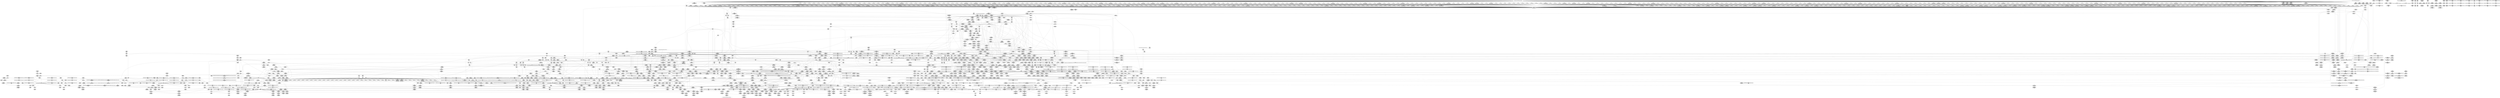 digraph {
	CE0x5689370 [shape=record,shape=Mrecord,label="{CE0x5689370|__rcu_read_lock:tmp7|include/linux/rcupdate.h,240|*SummSource*}"]
	CE0x56553f0 [shape=record,shape=Mrecord,label="{CE0x56553f0|task_sid:tmp2}"]
	CE0x56215b0 [shape=record,shape=Mrecord,label="{CE0x56215b0|sock_has_perm:call|security/selinux/hooks.c,3967}"]
	CE0x55b97f0 [shape=record,shape=Mrecord,label="{CE0x55b97f0|sock_has_perm:tmp|*SummSink*}"]
	CE0x55789a0 [shape=record,shape=Mrecord,label="{CE0x55789a0|720:_i32,_1216:_i8*,_:_CRE_440,448_|Function::selinux_netlink_send&Arg::sk::}"]
	CE0x5571a40 [shape=record,shape=Mrecord,label="{CE0x5571a40|GLOBAL:printk|*Constant*}"]
	CE0x556a940 [shape=record,shape=Mrecord,label="{CE0x556a940|selinux_nlmsg_perm:bf.clear|security/selinux/hooks.c,4729|*SummSource*}"]
	CE0x55af580 [shape=record,shape=Mrecord,label="{CE0x55af580|selinux_nlmsg_perm:sk_security|security/selinux/hooks.c,4715|*SummSink*}"]
	CE0x5684970 [shape=record,shape=Mrecord,label="{CE0x5684970|_call_void_rcu_read_unlock()_#10,_!dbg_!27748|security/selinux/hooks.c,209|*SummSink*}"]
	CE0x55938e0 [shape=record,shape=Mrecord,label="{CE0x55938e0|720:_i32,_1216:_i8*,_:_CRE_632,640_|Function::selinux_netlink_send&Arg::sk::}"]
	CE0x5688690 [shape=record,shape=Mrecord,label="{CE0x5688690|rcu_lock_acquire:entry}"]
	CE0x55522c0 [shape=record,shape=Mrecord,label="{CE0x55522c0|720:_i32,_1216:_i8*,_:_CRE_152,153_}"]
	CE0x56499f0 [shape=record,shape=Mrecord,label="{CE0x56499f0|__rcu_read_lock:do.body|*SummSource*}"]
	CE0x559b840 [shape=record,shape=Mrecord,label="{CE0x559b840|720:_i32,_1216:_i8*,_:_CRE_800,804_|Function::selinux_netlink_send&Arg::sk::}"]
	CE0x55befd0 [shape=record,shape=Mrecord,label="{CE0x55befd0|nlmsg_hdr:tmp3}"]
	CE0x565c670 [shape=record,shape=Mrecord,label="{CE0x565c670|task_sid:tmp11|security/selinux/hooks.c,208|*SummSource*}"]
	CE0x55964d0 [shape=record,shape=Mrecord,label="{CE0x55964d0|720:_i32,_1216:_i8*,_:_CRE_682,683_}"]
	CE0x568fc10 [shape=record,shape=Mrecord,label="{CE0x568fc10|rcu_read_lock:tmp11|include/linux/rcupdate.h,882|*SummSink*}"]
	CE0x555f090 [shape=record,shape=Mrecord,label="{CE0x555f090|720:_i32,_1216:_i8*,_:_CRE_125,126_}"]
	CE0x5721040 [shape=record,shape=Mrecord,label="{CE0x5721040|__preempt_count_add:do.body}"]
	CE0x55abf80 [shape=record,shape=Mrecord,label="{CE0x55abf80|_ret_i32_%call7,_!dbg_!27749|security/selinux/hooks.c,210}"]
	CE0x55c6b70 [shape=record,shape=Mrecord,label="{CE0x55c6b70|selinux_netlink_send:tmp6|security/selinux/hooks.c,5071|*SummSource*}"]
	CE0x55b5740 [shape=record,shape=Mrecord,label="{CE0x55b5740|selinux_nlmsg_perm:tmp28|security/selinux/hooks.c,4730|*SummSink*}"]
	CE0x56e8700 [shape=record,shape=Mrecord,label="{CE0x56e8700|_call_void_mcount()_#3|*SummSink*}"]
	CE0x55c6d80 [shape=record,shape=Mrecord,label="{CE0x55c6d80|selinux_netlink_send:tmp6|security/selinux/hooks.c,5071|*SummSink*}"]
	CE0x55ef080 [shape=record,shape=Mrecord,label="{CE0x55ef080|selinux_nlmsg_perm:tmp3|security/selinux/hooks.c,4715|*SummSink*}"]
	CE0x5689820 [shape=record,shape=Mrecord,label="{CE0x5689820|rcu_read_unlock:tmp6|include/linux/rcupdate.h,933|*SummSource*}"]
	CE0x5629df0 [shape=record,shape=Mrecord,label="{CE0x5629df0|selinux_nlmsg_perm:call20|security/selinux/hooks.c,4740|*SummSource*}"]
	CE0x55aa2a0 [shape=record,shape=Mrecord,label="{CE0x55aa2a0|_call_void_mcount()_#3|*SummSink*}"]
	CE0x557de70 [shape=record,shape=Mrecord,label="{CE0x557de70|720:_i32,_1216:_i8*,_:_CRE_586,587_}"]
	CE0x5695780 [shape=record,shape=Mrecord,label="{CE0x5695780|rcu_read_lock:tmp17|include/linux/rcupdate.h,882|*SummSink*}"]
	CE0x556dad0 [shape=record,shape=Mrecord,label="{CE0x556dad0|720:_i32,_1216:_i8*,_:_CRE_99,100_}"]
	CE0x55ed840 [shape=record,shape=Mrecord,label="{CE0x55ed840|8:_%struct.sock*,_:_SCME_53,54_}"]
	CE0x561a930 [shape=record,shape=Mrecord,label="{CE0x561a930|avc_has_perm:entry|*SummSource*}"]
	CE0x55d1860 [shape=record,shape=Mrecord,label="{CE0x55d1860|sock_has_perm:sid5|security/selinux/hooks.c,3976}"]
	CE0x55c2910 [shape=record,shape=Mrecord,label="{CE0x55c2910|get_current:tmp3}"]
	CE0x55ad510 [shape=record,shape=Mrecord,label="{CE0x55ad510|selinux_nlmsg_perm:cmp|security/selinux/hooks.c,4717|*SummSource*}"]
	CE0x5659900 [shape=record,shape=Mrecord,label="{CE0x5659900|i64*_getelementptr_inbounds_(_11_x_i64_,_11_x_i64_*___llvm_gcov_ctr127,_i64_0,_i64_10)|*Constant*|*SummSource*}"]
	CE0x5550150 [shape=record,shape=Mrecord,label="{CE0x5550150|720:_i32,_1216:_i8*,_:_CRE_213,214_}"]
	CE0x55e1ed0 [shape=record,shape=Mrecord,label="{CE0x55e1ed0|task_sid:tmp21|security/selinux/hooks.c,208|*SummSink*}"]
	CE0x5551ca0 [shape=record,shape=Mrecord,label="{CE0x5551ca0|720:_i32,_1216:_i8*,_:_CRE_236,237_}"]
	CE0x55edec0 [shape=record,shape=Mrecord,label="{CE0x55edec0|8:_%struct.sock*,_:_SCME_30,31_}"]
	"CONST[source:0(mediator),value:0(static)][purpose:{operation}][SnkIdx:3]"
	CE0x562a730 [shape=record,shape=Mrecord,label="{CE0x562a730|get_current:entry|*SummSource*}"]
	CE0x5694a30 [shape=record,shape=Mrecord,label="{CE0x5694a30|i64*_getelementptr_inbounds_(_11_x_i64_,_11_x_i64_*___llvm_gcov_ctr127,_i64_0,_i64_9)|*Constant*}"]
	CE0x5733630 [shape=record,shape=Mrecord,label="{CE0x5733630|__preempt_count_sub:do.body}"]
	CE0x55a8df0 [shape=record,shape=Mrecord,label="{CE0x55a8df0|selinux_nlmsg_perm:sclass|security/selinux/hooks.c,4723}"]
	CE0x5584710 [shape=record,shape=Mrecord,label="{CE0x5584710|GLOBAL:__llvm_gcov_ctr327|Global_var:__llvm_gcov_ctr327|*SummSource*}"]
	CE0x5637b20 [shape=record,shape=Mrecord,label="{CE0x5637b20|rcu_read_unlock:tmp12|include/linux/rcupdate.h,933|*SummSource*}"]
	CE0x55e45a0 [shape=record,shape=Mrecord,label="{CE0x55e45a0|i64*_getelementptr_inbounds_(_13_x_i64_,_13_x_i64_*___llvm_gcov_ctr126,_i64_0,_i64_1)|*Constant*}"]
	CE0x565dc80 [shape=record,shape=Mrecord,label="{CE0x565dc80|GLOBAL:rcu_lock_acquire|*Constant*|*SummSource*}"]
	CE0x55510c0 [shape=record,shape=Mrecord,label="{CE0x55510c0|720:_i32,_1216:_i8*,_:_CRE_226,227_}"]
	CE0x55bb5c0 [shape=record,shape=Mrecord,label="{CE0x55bb5c0|selinux_nlmsg_perm:call8|security/selinux/hooks.c,4726|*SummSink*}"]
	CE0x56f5780 [shape=record,shape=Mrecord,label="{CE0x56f5780|_call_void_lock_acquire(%struct.lockdep_map*_%map,_i32_0,_i32_0,_i32_2,_i32_0,_%struct.lockdep_map*_null,_i64_ptrtoint_(i8*_blockaddress(_rcu_lock_acquire,_%__here)_to_i64))_#10,_!dbg_!27716|include/linux/rcupdate.h,418|*SummSource*}"]
	CE0x555ee30 [shape=record,shape=Mrecord,label="{CE0x555ee30|720:_i32,_1216:_i8*,_:_CRE_123,124_}"]
	CE0x5572020 [shape=record,shape=Mrecord,label="{CE0x5572020|VOIDTB_TE_array:_GCE_.str70_private_unnamed_addr_constant_81_x_i8_c_014SELinux:_unrecognized_netlink_message:_protocol_%hu_nlmsg_type_%hu_sclass_%hu_0A_00_,_align_1:_elem_0:default:}"]
	CE0x55e8a80 [shape=record,shape=Mrecord,label="{CE0x55e8a80|get_current:tmp2|*SummSource*}"]
	CE0x5619220 [shape=record,shape=Mrecord,label="{CE0x5619220|sock_has_perm:tmp3|security/selinux/hooks.c,3964|*SummSource*}"]
	CE0x555b830 [shape=record,shape=Mrecord,label="{CE0x555b830|720:_i32,_1216:_i8*,_:_CRE_39,40_}"]
	CE0x5669fb0 [shape=record,shape=Mrecord,label="{CE0x5669fb0|cred_sid:tmp2|*SummSource*}"]
	CE0x556d3a0 [shape=record,shape=Mrecord,label="{CE0x556d3a0|720:_i32,_1216:_i8*,_:_CRE_19,20_|Function::selinux_netlink_send&Arg::sk::}"]
	CE0x5554160 [shape=record,shape=Mrecord,label="{CE0x5554160|720:_i32,_1216:_i8*,_:_CRE_178,179_}"]
	CE0x5596f80 [shape=record,shape=Mrecord,label="{CE0x5596f80|720:_i32,_1216:_i8*,_:_CRE_691,692_}"]
	CE0x5595690 [shape=record,shape=Mrecord,label="{CE0x5595690|720:_i32,_1216:_i8*,_:_CRE_670,671_}"]
	CE0x562aed0 [shape=record,shape=Mrecord,label="{CE0x562aed0|selinux_nlmsg_perm:call21|security/selinux/hooks.c,4740}"]
	CE0x55a5c40 [shape=record,shape=Mrecord,label="{CE0x55a5c40|720:_i32,_1216:_i8*,_:_CRE_1168,1176_|Function::selinux_netlink_send&Arg::sk::}"]
	CE0x555d190 [shape=record,shape=Mrecord,label="{CE0x555d190|i64*_getelementptr_inbounds_(_6_x_i64_,_6_x_i64_*___llvm_gcov_ctr324,_i64_0,_i64_0)|*Constant*|*SummSource*}"]
	CE0x56f7d90 [shape=record,shape=Mrecord,label="{CE0x56f7d90|i64*_getelementptr_inbounds_(_4_x_i64_,_4_x_i64_*___llvm_gcov_ctr134,_i64_0,_i64_3)|*Constant*|*SummSource*}"]
	CE0x5567500 [shape=record,shape=Mrecord,label="{CE0x5567500|720:_i32,_1216:_i8*,_:_CRE_390,391_}"]
	CE0x55a3e50 [shape=record,shape=Mrecord,label="{CE0x55a3e50|720:_i32,_1216:_i8*,_:_CRE_1064,1072_|Function::selinux_netlink_send&Arg::sk::}"]
	CE0x56007f0 [shape=record,shape=Mrecord,label="{CE0x56007f0|4:_i16,_:_CRE_0,4_|*MultipleSource*|security/selinux/hooks.c,4723|security/selinux/hooks.c,4721}"]
	CE0x566d520 [shape=record,shape=Mrecord,label="{CE0x566d520|task_sid:if.end|*SummSink*}"]
	CE0x55e3950 [shape=record,shape=Mrecord,label="{CE0x55e3950|task_sid:tmp24|security/selinux/hooks.c,208|*SummSource*}"]
	CE0x5733f70 [shape=record,shape=Mrecord,label="{CE0x5733f70|i64*_getelementptr_inbounds_(_4_x_i64_,_4_x_i64_*___llvm_gcov_ctr129,_i64_0,_i64_0)|*Constant*}"]
	CE0x554aa20 [shape=record,shape=Mrecord,label="{CE0x554aa20|720:_i32,_1216:_i8*,_:_CRE_85,86_}"]
	CE0x565cce0 [shape=record,shape=Mrecord,label="{CE0x565cce0|i64*_getelementptr_inbounds_(_11_x_i64_,_11_x_i64_*___llvm_gcov_ctr127,_i64_0,_i64_0)|*Constant*|*SummSink*}"]
	CE0x566d9a0 [shape=record,shape=Mrecord,label="{CE0x566d9a0|__rcu_read_lock:tmp1|*SummSink*}"]
	CE0x55babb0 [shape=record,shape=Mrecord,label="{CE0x55babb0|nlmsg_hdr:tmp2|*SummSource*}"]
	CE0x5660800 [shape=record,shape=Mrecord,label="{CE0x5660800|_call_void_mcount()_#3}"]
	CE0x555e7b0 [shape=record,shape=Mrecord,label="{CE0x555e7b0|720:_i32,_1216:_i8*,_:_CRE_148,149_}"]
	CE0x55b96f0 [shape=record,shape=Mrecord,label="{CE0x55b96f0|sock_has_perm:tmp|*SummSource*}"]
	CE0x557a130 [shape=record,shape=Mrecord,label="{CE0x557a130|720:_i32,_1216:_i8*,_:_CRE_528,536_|Function::selinux_netlink_send&Arg::sk::}"]
	CE0x55fcfb0 [shape=record,shape=Mrecord,label="{CE0x55fcfb0|get_current:bb|*SummSource*}"]
	CE0x5625120 [shape=record,shape=Mrecord,label="{CE0x5625120|selinux_nlmsg_perm:tmp38|security/selinux/hooks.c,4735|*SummSink*}"]
	CE0x566c000 [shape=record,shape=Mrecord,label="{CE0x566c000|GLOBAL:__rcu_read_lock|*Constant*}"]
	CE0x55fec70 [shape=record,shape=Mrecord,label="{CE0x55fec70|i64*_getelementptr_inbounds_(_20_x_i64_,_20_x_i64_*___llvm_gcov_ctr325,_i64_0,_i64_0)|*Constant*}"]
	CE0x55b8090 [shape=record,shape=Mrecord,label="{CE0x55b8090|selinux_nlmsg_perm:tobool11|security/selinux/hooks.c,4730}"]
	CE0x5706b20 [shape=record,shape=Mrecord,label="{CE0x5706b20|__rcu_read_unlock:tmp7|include/linux/rcupdate.h,245|*SummSource*}"]
	CE0x5563bf0 [shape=record,shape=Mrecord,label="{CE0x5563bf0|720:_i32,_1216:_i8*,_:_CRE_288,304_|Function::selinux_netlink_send&Arg::sk::}"]
	CE0x5565d40 [shape=record,shape=Mrecord,label="{CE0x5565d40|720:_i32,_1216:_i8*,_:_CRE_370,371_}"]
	CE0x566b9f0 [shape=record,shape=Mrecord,label="{CE0x566b9f0|task_sid:if.then|*SummSource*}"]
	CE0x5597dc0 [shape=record,shape=Mrecord,label="{CE0x5597dc0|720:_i32,_1216:_i8*,_:_CRE_703,704_}"]
	CE0x564ca40 [shape=record,shape=Mrecord,label="{CE0x564ca40|_call_void___rcu_read_unlock()_#10,_!dbg_!27734|include/linux/rcupdate.h,937|*SummSink*}"]
	CE0x56f2160 [shape=record,shape=Mrecord,label="{CE0x56f2160|i64_ptrtoint_(i8*_blockaddress(_rcu_lock_release,_%__here)_to_i64)|*Constant*}"]
	CE0x554c240 [shape=record,shape=Mrecord,label="{CE0x554c240|selinux_netlink_send:entry}"]
	CE0x5683800 [shape=record,shape=Mrecord,label="{CE0x5683800|task_sid:call7|security/selinux/hooks.c,208|*SummSource*}"]
	CE0x55a16c0 [shape=record,shape=Mrecord,label="{CE0x55a16c0|720:_i32,_1216:_i8*,_:_CRE_900,904_|Function::selinux_netlink_send&Arg::sk::}"]
	CE0x56952c0 [shape=record,shape=Mrecord,label="{CE0x56952c0|rcu_read_lock:tmp19|include/linux/rcupdate.h,882|*SummSource*}"]
	CE0x57322a0 [shape=record,shape=Mrecord,label="{CE0x57322a0|__preempt_count_sub:sub|./arch/x86/include/asm/preempt.h,77|*SummSink*}"]
	CE0x5648b60 [shape=record,shape=Mrecord,label="{CE0x5648b60|rcu_read_unlock:tmp22|include/linux/rcupdate.h,935|*SummSink*}"]
	CE0x56eafb0 [shape=record,shape=Mrecord,label="{CE0x56eafb0|__rcu_read_lock:tmp2|*SummSource*}"]
	CE0x55fb8b0 [shape=record,shape=Mrecord,label="{CE0x55fb8b0|selinux_nlmsg_perm:tmp9|security/selinux/hooks.c,4718}"]
	CE0x5658fa0 [shape=record,shape=Mrecord,label="{CE0x5658fa0|rcu_read_lock:tmp20|include/linux/rcupdate.h,882|*SummSink*}"]
	CE0x563cf80 [shape=record,shape=Mrecord,label="{CE0x563cf80|rcu_read_unlock:tmp17|include/linux/rcupdate.h,933}"]
	CE0x56f7330 [shape=record,shape=Mrecord,label="{CE0x56f7330|__preempt_count_add:tmp|*SummSink*}"]
	CE0x55d1110 [shape=record,shape=Mrecord,label="{CE0x55d1110|sock_has_perm:sk4|security/selinux/hooks.c,3974}"]
	CE0x559d470 [shape=record,shape=Mrecord,label="{CE0x559d470|720:_i32,_1216:_i8*,_:_CRE_830,831_}"]
	CE0x55d2320 [shape=record,shape=Mrecord,label="{CE0x55d2320|sock_has_perm:tmp16|security/selinux/hooks.c,3976}"]
	CE0x5685240 [shape=record,shape=Mrecord,label="{CE0x5685240|GLOBAL:rcu_read_unlock|*Constant*|*SummSource*}"]
	CE0x555b8d0 [shape=record,shape=Mrecord,label="{CE0x555b8d0|720:_i32,_1216:_i8*,_:_CRE_40,48_|Function::selinux_netlink_send&Arg::sk::}"]
	CE0x566ce20 [shape=record,shape=Mrecord,label="{CE0x566ce20|i64*_getelementptr_inbounds_(_11_x_i64_,_11_x_i64_*___llvm_gcov_ctr127,_i64_0,_i64_1)|*Constant*|*SummSink*}"]
	CE0x5579080 [shape=record,shape=Mrecord,label="{CE0x5579080|720:_i32,_1216:_i8*,_:_CRE_460,464_|Function::selinux_netlink_send&Arg::sk::}"]
	CE0x5693990 [shape=record,shape=Mrecord,label="{CE0x5693990|GLOBAL:lockdep_rcu_suspicious|*Constant*}"]
	CE0x55511f0 [shape=record,shape=Mrecord,label="{CE0x55511f0|720:_i32,_1216:_i8*,_:_CRE_227,228_}"]
	CE0x5565750 [shape=record,shape=Mrecord,label="{CE0x5565750|720:_i32,_1216:_i8*,_:_CRE_365,366_}"]
	CE0x5574c40 [shape=record,shape=Mrecord,label="{CE0x5574c40|720:_i32,_1216:_i8*,_:_CRE_75,76_}"]
	CE0x55a7b10 [shape=record,shape=Mrecord,label="{CE0x55a7b10|720:_i32,_1216:_i8*,_:_CRE_1280,1288_|Function::selinux_netlink_send&Arg::sk::}"]
	CE0x565e0d0 [shape=record,shape=Mrecord,label="{CE0x565e0d0|GLOBAL:task_sid.__warned|Global_var:task_sid.__warned}"]
	CE0x5551320 [shape=record,shape=Mrecord,label="{CE0x5551320|720:_i32,_1216:_i8*,_:_CRE_228,229_}"]
	CE0x55e37e0 [shape=record,shape=Mrecord,label="{CE0x55e37e0|i64*_getelementptr_inbounds_(_13_x_i64_,_13_x_i64_*___llvm_gcov_ctr126,_i64_0,_i64_11)|*Constant*|*SummSource*}"]
	CE0x5647f30 [shape=record,shape=Mrecord,label="{CE0x5647f30|rcu_read_unlock:tmp21|include/linux/rcupdate.h,935|*SummSource*}"]
	CE0x55a8a10 [shape=record,shape=Mrecord,label="{CE0x55a8a10|task_sid:real_cred|security/selinux/hooks.c,208|*SummSink*}"]
	CE0x55c8de0 [shape=record,shape=Mrecord,label="{CE0x55c8de0|selinux_netlink_send:tmp9|security/selinux/hooks.c,5073|*SummSink*}"]
	CE0x5566f10 [shape=record,shape=Mrecord,label="{CE0x5566f10|720:_i32,_1216:_i8*,_:_CRE_385,386_}"]
	CE0x559eb00 [shape=record,shape=Mrecord,label="{CE0x559eb00|720:_i32,_1216:_i8*,_:_CRE_849,850_}"]
	CE0x5669940 [shape=record,shape=Mrecord,label="{CE0x5669940|rcu_read_unlock:call|include/linux/rcupdate.h,933|*SummSink*}"]
	CE0x55770d0 [shape=record,shape=Mrecord,label="{CE0x55770d0|720:_i32,_1216:_i8*,_:_CRE_127,128_}"]
	CE0x5662310 [shape=record,shape=Mrecord,label="{CE0x5662310|rcu_read_unlock:call|include/linux/rcupdate.h,933}"]
	CE0x55f59d0 [shape=record,shape=Mrecord,label="{CE0x55f59d0|sock_has_perm:tmp6|security/selinux/hooks.c,3969|*SummSource*}"]
	CE0x5658110 [shape=record,shape=Mrecord,label="{CE0x5658110|i32_0|*Constant*}"]
	CE0x555aab0 [shape=record,shape=Mrecord,label="{CE0x555aab0|720:_i32,_1216:_i8*,_:_CRE_16,18_|Function::selinux_netlink_send&Arg::sk::}"]
	CE0x5552c00 [shape=record,shape=Mrecord,label="{CE0x5552c00|720:_i32,_1216:_i8*,_:_CRE_160,161_}"]
	"CONST[source:0(mediator),value:2(dynamic)][purpose:{object}][SnkIdx:2]"
	CE0x55ae590 [shape=record,shape=Mrecord,label="{CE0x55ae590|selinux_nlmsg_perm:tmp4|*LoadInst*|security/selinux/hooks.c,4717|*SummSource*}"]
	CE0x55fef50 [shape=record,shape=Mrecord,label="{CE0x55fef50|i64*_getelementptr_inbounds_(_20_x_i64_,_20_x_i64_*___llvm_gcov_ctr325,_i64_0,_i64_0)|*Constant*|*SummSink*}"]
	CE0x55b9fe0 [shape=record,shape=Mrecord,label="{CE0x55b9fe0|selinux_nlmsg_perm:tmp29|security/selinux/hooks.c,4730|*SummSource*}"]
	CE0x55ab4f0 [shape=record,shape=Mrecord,label="{CE0x55ab4f0|selinux_nlmsg_perm:if.then12|*SummSource*}"]
	CE0x5632dd0 [shape=record,shape=Mrecord,label="{CE0x5632dd0|GLOBAL:__preempt_count_add|*Constant*|*SummSource*}"]
	CE0x5653580 [shape=record,shape=Mrecord,label="{CE0x5653580|__rcu_read_lock:tmp1|*SummSource*}"]
	CE0x55a6990 [shape=record,shape=Mrecord,label="{CE0x55a6990|720:_i32,_1216:_i8*,_:_CRE_1212,1216_|Function::selinux_netlink_send&Arg::sk::}"]
	CE0x5547260 [shape=record,shape=Mrecord,label="{CE0x5547260|720:_i32,_1216:_i8*,_:_CRE_212,213_}"]
	CE0x5704c10 [shape=record,shape=Mrecord,label="{CE0x5704c10|rcu_lock_release:tmp4|include/linux/rcupdate.h,423}"]
	CE0x56833b0 [shape=record,shape=Mrecord,label="{CE0x56833b0|GLOBAL:cred_sid|*Constant*}"]
	CE0x56e7e80 [shape=record,shape=Mrecord,label="{CE0x56e7e80|rcu_lock_acquire:tmp1|*SummSource*}"]
	CE0x5686f30 [shape=record,shape=Mrecord,label="{CE0x5686f30|rcu_read_lock:do.body|*SummSink*}"]
	CE0x5578ba0 [shape=record,shape=Mrecord,label="{CE0x5578ba0|720:_i32,_1216:_i8*,_:_CRE_448,452_|Function::selinux_netlink_send&Arg::sk::}"]
	CE0x559bf50 [shape=record,shape=Mrecord,label="{CE0x559bf50|720:_i32,_1216:_i8*,_:_CRE_812,813_}"]
	CE0x570c950 [shape=record,shape=Mrecord,label="{CE0x570c950|void_(i32*,_i32,_i32*)*_asm_addl_$1,_%gs:$0_,_*m,ri,*m,_dirflag_,_fpsr_,_flags_|*SummSink*}"]
	CE0x559c890 [shape=record,shape=Mrecord,label="{CE0x559c890|720:_i32,_1216:_i8*,_:_CRE_820,821_}"]
	CE0x55ddd60 [shape=record,shape=Mrecord,label="{CE0x55ddd60|i64*_getelementptr_inbounds_(_13_x_i64_,_13_x_i64_*___llvm_gcov_ctr126,_i64_0,_i64_8)|*Constant*|*SummSink*}"]
	CE0x5665440 [shape=record,shape=Mrecord,label="{CE0x5665440|i64_5|*Constant*}"]
	CE0x56fd2c0 [shape=record,shape=Mrecord,label="{CE0x56fd2c0|__preempt_count_sub:do.end|*SummSink*}"]
	CE0x55effb0 [shape=record,shape=Mrecord,label="{CE0x55effb0|selinux_nlmsg_perm:err.3|*SummSource*}"]
	CE0x5618f30 [shape=record,shape=Mrecord,label="{CE0x5618f30|sock_has_perm:tmp2|*LoadInst*|security/selinux/hooks.c,3964|*SummSource*}"]
	CE0x5582bc0 [shape=record,shape=Mrecord,label="{CE0x5582bc0|selinux_nlmsg_perm:tmp15|security/selinux/hooks.c,4724}"]
	CE0x55fe510 [shape=record,shape=Mrecord,label="{CE0x55fe510|i32_1|*Constant*|*SummSource*}"]
	CE0x55b5880 [shape=record,shape=Mrecord,label="{CE0x55b5880|i64_11|*Constant*}"]
	CE0x5695330 [shape=record,shape=Mrecord,label="{CE0x5695330|rcu_read_lock:tmp19|include/linux/rcupdate.h,882|*SummSink*}"]
	CE0x5575350 [shape=record,shape=Mrecord,label="{CE0x5575350|720:_i32,_1216:_i8*,_:_CRE_246,247_}"]
	CE0x5575810 [shape=record,shape=Mrecord,label="{CE0x5575810|720:_i32,_1216:_i8*,_:_CRE_250,251_}"]
	CE0x55fde70 [shape=record,shape=Mrecord,label="{CE0x55fde70|i64_1|*Constant*}"]
	CE0x5665370 [shape=record,shape=Mrecord,label="{CE0x5665370|task_sid:tobool1|security/selinux/hooks.c,208|*SummSink*}"]
	CE0x56613b0 [shape=record,shape=Mrecord,label="{CE0x56613b0|sock_has_perm:tmp5|security/selinux/hooks.c,3966}"]
	CE0x5632f30 [shape=record,shape=Mrecord,label="{CE0x5632f30|__preempt_count_add:entry|*SummSource*}"]
	CE0x57021a0 [shape=record,shape=Mrecord,label="{CE0x57021a0|__preempt_count_add:tmp2|*SummSink*}"]
	CE0x5596990 [shape=record,shape=Mrecord,label="{CE0x5596990|720:_i32,_1216:_i8*,_:_CRE_686,687_}"]
	CE0x5550740 [shape=record,shape=Mrecord,label="{CE0x5550740|720:_i32,_1216:_i8*,_:_CRE_218,219_}"]
	CE0x5596ac0 [shape=record,shape=Mrecord,label="{CE0x5596ac0|720:_i32,_1216:_i8*,_:_CRE_687,688_}"]
	CE0x559f350 [shape=record,shape=Mrecord,label="{CE0x559f350|720:_i32,_1216:_i8*,_:_CRE_856,857_}"]
	CE0x56f9a00 [shape=record,shape=Mrecord,label="{CE0x56f9a00|__preempt_count_add:tmp|*SummSource*}"]
	CE0x559d930 [shape=record,shape=Mrecord,label="{CE0x559d930|720:_i32,_1216:_i8*,_:_CRE_834,835_}"]
	CE0x55fc380 [shape=record,shape=Mrecord,label="{CE0x55fc380|_call_void_mcount()_#3}"]
	CE0x566e500 [shape=record,shape=Mrecord,label="{CE0x566e500|task_sid:tmp7|security/selinux/hooks.c,208}"]
	CE0x56843e0 [shape=record,shape=Mrecord,label="{CE0x56843e0|cred_sid:cred|Function::cred_sid&Arg::cred::|*SummSink*}"]
	CE0x5557f70 [shape=record,shape=Mrecord,label="{CE0x5557f70|720:_i32,_1216:_i8*,_:_CRE_70,71_}"]
	CE0x568baa0 [shape=record,shape=Mrecord,label="{CE0x568baa0|GLOBAL:__llvm_gcov_ctr127|Global_var:__llvm_gcov_ctr127|*SummSource*}"]
	CE0x5668760 [shape=record,shape=Mrecord,label="{CE0x5668760|__rcu_read_lock:entry|*SummSink*}"]
	CE0x55551e0 [shape=record,shape=Mrecord,label="{CE0x55551e0|720:_i32,_1216:_i8*,_:_CRE_94,95_}"]
	CE0x5582480 [shape=record,shape=Mrecord,label="{CE0x5582480|i32_-22|*Constant*}"]
	CE0x5682df0 [shape=record,shape=Mrecord,label="{CE0x5682df0|task_sid:call7|security/selinux/hooks.c,208}"]
	CE0x561b180 [shape=record,shape=Mrecord,label="{CE0x561b180|avc_has_perm:ssid|Function::avc_has_perm&Arg::ssid::}"]
	CE0x55cae50 [shape=record,shape=Mrecord,label="{CE0x55cae50|selinux_nlmsg_perm:skb|Function::selinux_nlmsg_perm&Arg::skb::}"]
	CE0x56f47a0 [shape=record,shape=Mrecord,label="{CE0x56f47a0|%struct.lockdep_map*_null|*Constant*|*SummSource*}"]
	CE0x55a97c0 [shape=record,shape=Mrecord,label="{CE0x55a97c0|selinux_nlmsg_perm:nlmsg_type|security/selinux/hooks.c,4723}"]
	CE0x55c8010 [shape=record,shape=Mrecord,label="{CE0x55c8010|i64_7|*Constant*}"]
	CE0x5657fb0 [shape=record,shape=Mrecord,label="{CE0x5657fb0|rcu_read_lock:entry|*SummSink*}"]
	CE0x55aaec0 [shape=record,shape=Mrecord,label="{CE0x55aaec0|%struct.task_struct*_(%struct.task_struct**)*_asm_movq_%gs:$_1:P_,$0_,_r,im,_dirflag_,_fpsr_,_flags_|*SummSink*}"]
	CE0x5584b30 [shape=record,shape=Mrecord,label="{CE0x5584b30|sock_has_perm:tmp9|security/selinux/hooks.c,3969|*SummSource*}"]
	CE0x5558c60 [shape=record,shape=Mrecord,label="{CE0x5558c60|selinux_nlmsg_perm:if.end14|*SummSink*}"]
	CE0x55c1d70 [shape=record,shape=Mrecord,label="{CE0x55c1d70|selinux_nlmsg_perm:sk_security|security/selinux/hooks.c,4715|*SummSource*}"]
	CE0x5585f50 [shape=record,shape=Mrecord,label="{CE0x5585f50|selinux_nlmsg_perm:if.then17}"]
	CE0x55c65e0 [shape=record,shape=Mrecord,label="{CE0x55c65e0|selinux_netlink_send:call1|security/selinux/hooks.c,5073}"]
	CE0x568be10 [shape=record,shape=Mrecord,label="{CE0x568be10|rcu_read_lock:tmp5|include/linux/rcupdate.h,882|*SummSource*}"]
	CE0x5621ac0 [shape=record,shape=Mrecord,label="{CE0x5621ac0|selinux_nlmsg_perm:tmp25|security/selinux/hooks.c,4730|*SummSink*}"]
	CE0x559e9d0 [shape=record,shape=Mrecord,label="{CE0x559e9d0|720:_i32,_1216:_i8*,_:_CRE_848,849_}"]
	CE0x5685980 [shape=record,shape=Mrecord,label="{CE0x5685980|_ret_void,_!dbg_!27735|include/linux/rcupdate.h,938|*SummSource*}"]
	CE0x5669730 [shape=record,shape=Mrecord,label="{CE0x5669730|GLOBAL:__rcu_read_lock|*Constant*|*SummSink*}"]
	CE0x5667ff0 [shape=record,shape=Mrecord,label="{CE0x5667ff0|rcu_read_lock:do.end|*SummSink*}"]
	CE0x55fafa0 [shape=record,shape=Mrecord,label="{CE0x55fafa0|selinux_nlmsg_perm:perm|security/selinux/hooks.c, 4713}"]
	CE0x554faa0 [shape=record,shape=Mrecord,label="{CE0x554faa0|selinux_netlink_send:if.end}"]
	CE0x5705800 [shape=record,shape=Mrecord,label="{CE0x5705800|_call_void_lock_release(%struct.lockdep_map*_%map,_i32_1,_i64_ptrtoint_(i8*_blockaddress(_rcu_lock_release,_%__here)_to_i64))_#10,_!dbg_!27716|include/linux/rcupdate.h,423|*SummSource*}"]
	CE0x56ebd30 [shape=record,shape=Mrecord,label="{CE0x56ebd30|__preempt_count_sub:tmp6|./arch/x86/include/asm/preempt.h,78|*SummSink*}"]
	CE0x56917f0 [shape=record,shape=Mrecord,label="{CE0x56917f0|rcu_read_lock:tmp13|include/linux/rcupdate.h,882|*SummSource*}"]
	CE0x55b8f30 [shape=record,shape=Mrecord,label="{CE0x55b8f30|sock_has_perm:tmp2|*LoadInst*|security/selinux/hooks.c,3964}"]
	CE0x5566b80 [shape=record,shape=Mrecord,label="{CE0x5566b80|720:_i32,_1216:_i8*,_:_CRE_382,383_}"]
	CE0x5585310 [shape=record,shape=Mrecord,label="{CE0x5585310|sock_has_perm:tmp10|security/selinux/hooks.c,3969|*SummSink*}"]
	CE0x5580040 [shape=record,shape=Mrecord,label="{CE0x5580040|_ret_%struct.nlmsghdr*_%tmp5,_!dbg_!27714|include/linux/netlink.h,15}"]
	CE0x566f290 [shape=record,shape=Mrecord,label="{CE0x566f290|task_sid:tmp6|security/selinux/hooks.c,208|*SummSink*}"]
	CE0x56eb570 [shape=record,shape=Mrecord,label="{CE0x56eb570|__preempt_count_add:tmp6|./arch/x86/include/asm/preempt.h,73|*SummSource*}"]
	CE0x5635530 [shape=record,shape=Mrecord,label="{CE0x5635530|rcu_read_unlock:tmp4|include/linux/rcupdate.h,933|*SummSource*}"]
	CE0x5634f40 [shape=record,shape=Mrecord,label="{CE0x5634f40|rcu_read_unlock:tmp}"]
	CE0x55aca70 [shape=record,shape=Mrecord,label="{CE0x55aca70|selinux_nlmsg_perm:if.end13|*SummSink*}"]
	CE0x5693b40 [shape=record,shape=Mrecord,label="{CE0x5693b40|i32_883|*Constant*}"]
	CE0x563a510 [shape=record,shape=Mrecord,label="{CE0x563a510|rcu_lock_acquire:tmp4|include/linux/rcupdate.h,418|*SummSource*}"]
	CE0x55e4e40 [shape=record,shape=Mrecord,label="{CE0x55e4e40|i32_59|*Constant*}"]
	CE0x55ef740 [shape=record,shape=Mrecord,label="{CE0x55ef740|GLOBAL:sock_has_perm|*Constant*}"]
	CE0x5683e10 [shape=record,shape=Mrecord,label="{CE0x5683e10|cred_sid:entry}"]
	CE0x55f4430 [shape=record,shape=Mrecord,label="{CE0x55f4430|i32_934|*Constant*|*SummSource*}"]
	CE0x56361c0 [shape=record,shape=Mrecord,label="{CE0x56361c0|i64*_getelementptr_inbounds_(_4_x_i64_,_4_x_i64_*___llvm_gcov_ctr130,_i64_0,_i64_1)|*Constant*|*SummSource*}"]
	CE0x55cffb0 [shape=record,shape=Mrecord,label="{CE0x55cffb0|sock_has_perm:net1|security/selinux/hooks.c,3973}"]
	CE0x5692790 [shape=record,shape=Mrecord,label="{CE0x5692790|rcu_read_lock:tmp16|include/linux/rcupdate.h,882|*SummSink*}"]
	CE0x55705a0 [shape=record,shape=Mrecord,label="{CE0x55705a0|720:_i32,_1216:_i8*,_:_CRE_90,91_}"]
	CE0x555e420 [shape=record,shape=Mrecord,label="{CE0x555e420|720:_i32,_1216:_i8*,_:_CRE_145,146_}"]
	CE0x571bdf0 [shape=record,shape=Mrecord,label="{CE0x571bdf0|__preempt_count_add:tmp1}"]
	CE0x5565880 [shape=record,shape=Mrecord,label="{CE0x5565880|720:_i32,_1216:_i8*,_:_CRE_366,367_}"]
	CE0x5701740 [shape=record,shape=Mrecord,label="{CE0x5701740|_call_void_mcount()_#3|*SummSource*}"]
	CE0x5684cf0 [shape=record,shape=Mrecord,label="{CE0x5684cf0|_call_void_rcu_read_unlock()_#10,_!dbg_!27748|security/selinux/hooks.c,209|*SummSource*}"]
	CE0x56486c0 [shape=record,shape=Mrecord,label="{CE0x56486c0|rcu_read_unlock:tmp22|include/linux/rcupdate.h,935|*SummSource*}"]
	CE0x56e9ff0 [shape=record,shape=Mrecord,label="{CE0x56e9ff0|rcu_lock_acquire:tmp7|*SummSource*}"]
	CE0x56471a0 [shape=record,shape=Mrecord,label="{CE0x56471a0|rcu_read_unlock:tmp19|include/linux/rcupdate.h,933}"]
	CE0x55f1070 [shape=record,shape=Mrecord,label="{CE0x55f1070|selinux_nlmsg_perm:tmp48|security/selinux/hooks.c,4742|*SummSink*}"]
	CE0x563ebe0 [shape=record,shape=Mrecord,label="{CE0x563ebe0|__preempt_count_add:tmp5|./arch/x86/include/asm/preempt.h,72|*SummSource*}"]
	CE0x55bf940 [shape=record,shape=Mrecord,label="{CE0x55bf940|selinux_nlmsg_perm:call|security/selinux/hooks.c,4721|*SummSink*}"]
	CE0x561bc20 [shape=record,shape=Mrecord,label="{CE0x561bc20|avc_has_perm:tclass|Function::avc_has_perm&Arg::tclass::|*SummSink*}"]
	CE0x5671e50 [shape=record,shape=Mrecord,label="{CE0x5671e50|task_sid:tobool4|security/selinux/hooks.c,208|*SummSource*}"]
	CE0x5689ff0 [shape=record,shape=Mrecord,label="{CE0x5689ff0|rcu_read_unlock:tmp3|*SummSink*}"]
	CE0x55afaa0 [shape=record,shape=Mrecord,label="{CE0x55afaa0|8:_%struct.sock*,_:_SCME_16,18_|*MultipleSource*|security/selinux/hooks.c, 3966|security/selinux/hooks.c,3966|security/selinux/hooks.c,3966}"]
	CE0x564b210 [shape=record,shape=Mrecord,label="{CE0x564b210|i64*_getelementptr_inbounds_(_4_x_i64_,_4_x_i64_*___llvm_gcov_ctr133,_i64_0,_i64_0)|*Constant*|*SummSource*}"]
	CE0x5635310 [shape=record,shape=Mrecord,label="{CE0x5635310|__preempt_count_add:tmp5|./arch/x86/include/asm/preempt.h,72}"]
	CE0x56e8c00 [shape=record,shape=Mrecord,label="{CE0x56e8c00|_call_void_mcount()_#3|*SummSource*}"]
	CE0x556c7e0 [shape=record,shape=Mrecord,label="{CE0x556c7e0|720:_i32,_1216:_i8*,_:_CRE_64,65_}"]
	CE0x55a6290 [shape=record,shape=Mrecord,label="{CE0x55a6290|720:_i32,_1216:_i8*,_:_CRE_1192,1196_|Function::selinux_netlink_send&Arg::sk::}"]
	CE0x566d180 [shape=record,shape=Mrecord,label="{CE0x566d180|rcu_read_lock:tmp2}"]
	CE0x556d620 [shape=record,shape=Mrecord,label="{CE0x556d620|720:_i32,_1216:_i8*,_:_CRE_86,87_}"]
	CE0x55c8570 [shape=record,shape=Mrecord,label="{CE0x55c8570|selinux_nlmsg_perm:tmp20|security/selinux/hooks.c,4725}"]
	CE0x566bac0 [shape=record,shape=Mrecord,label="{CE0x566bac0|task_sid:if.then|*SummSink*}"]
	CE0x56e6e50 [shape=record,shape=Mrecord,label="{CE0x56e6e50|__preempt_count_add:tmp4|./arch/x86/include/asm/preempt.h,72}"]
	CE0x56ecbc0 [shape=record,shape=Mrecord,label="{CE0x56ecbc0|__preempt_count_sub:tmp7|./arch/x86/include/asm/preempt.h,78|*SummSource*}"]
	CE0x55dd330 [shape=record,shape=Mrecord,label="{CE0x55dd330|task_sid:tmp16|security/selinux/hooks.c,208|*SummSource*}"]
	CE0x568ab90 [shape=record,shape=Mrecord,label="{CE0x568ab90|rcu_read_lock:tmp7|include/linux/rcupdate.h,882|*SummSource*}"]
	CE0x564c910 [shape=record,shape=Mrecord,label="{CE0x564c910|_call_void___rcu_read_unlock()_#10,_!dbg_!27734|include/linux/rcupdate.h,937|*SummSource*}"]
	CE0x55783b0 [shape=record,shape=Mrecord,label="{CE0x55783b0|720:_i32,_1216:_i8*,_:_CRE_423,424_}"]
	CE0x5556e20 [shape=record,shape=Mrecord,label="{CE0x5556e20|720:_i32,_1216:_i8*,_:_CRE_137,138_}"]
	CE0x55ad0e0 [shape=record,shape=Mrecord,label="{CE0x55ad0e0|task_sid:do.end|*SummSink*}"]
	CE0x5575e30 [shape=record,shape=Mrecord,label="{CE0x5575e30|720:_i32,_1216:_i8*,_:_CRE_718,719_}"]
	CE0x566c3b0 [shape=record,shape=Mrecord,label="{CE0x566c3b0|rcu_read_unlock:tmp11|include/linux/rcupdate.h,933}"]
	CE0x5708c80 [shape=record,shape=Mrecord,label="{CE0x5708c80|rcu_lock_release:tmp7|*SummSource*}"]
	CE0x562c640 [shape=record,shape=Mrecord,label="{CE0x562c640|sock_has_perm:perms|Function::sock_has_perm&Arg::perms::|*SummSource*}"]
	CE0x556fcb0 [shape=record,shape=Mrecord,label="{CE0x556fcb0|720:_i32,_1216:_i8*,_:_CRE_36,37_}"]
	CE0x5575f60 [shape=record,shape=Mrecord,label="{CE0x5575f60|720:_i32,_1216:_i8*,_:_CRE_719,720_}"]
	CE0x5628d50 [shape=record,shape=Mrecord,label="{CE0x5628d50|i64*_getelementptr_inbounds_(_20_x_i64_,_20_x_i64_*___llvm_gcov_ctr325,_i64_0,_i64_18)|*Constant*|*SummSource*}"]
	CE0x5702130 [shape=record,shape=Mrecord,label="{CE0x5702130|__preempt_count_add:tmp2|*SummSource*}"]
	CE0x559f5b0 [shape=record,shape=Mrecord,label="{CE0x559f5b0|720:_i32,_1216:_i8*,_:_CRE_858,859_}"]
	CE0x56f7260 [shape=record,shape=Mrecord,label="{CE0x56f7260|__rcu_read_unlock:do.body|*SummSink*}"]
	CE0x555ddd0 [shape=record,shape=Mrecord,label="{CE0x555ddd0|GLOBAL:__llvm_gcov_ctr324|Global_var:__llvm_gcov_ctr324|*SummSink*}"]
	CE0x55f0f00 [shape=record,shape=Mrecord,label="{CE0x55f0f00|selinux_nlmsg_perm:tmp48|security/selinux/hooks.c,4742|*SummSource*}"]
	CE0x55f6720 [shape=record,shape=Mrecord,label="{CE0x55f6720|selinux_nlmsg_perm:tmp34|security/selinux/hooks.c,4732|*SummSink*}"]
	CE0x56ec3f0 [shape=record,shape=Mrecord,label="{CE0x56ec3f0|__preempt_count_sub:tmp1|*SummSink*}"]
	CE0x562b3c0 [shape=record,shape=Mrecord,label="{CE0x562b3c0|GLOBAL:sock_has_perm|*Constant*|*SummSource*}"]
	CE0x5704070 [shape=record,shape=Mrecord,label="{CE0x5704070|GLOBAL:__preempt_count|Global_var:__preempt_count}"]
	CE0x56686f0 [shape=record,shape=Mrecord,label="{CE0x56686f0|__rcu_read_lock:entry|*SummSource*}"]
	CE0x565b890 [shape=record,shape=Mrecord,label="{CE0x565b890|_ret_void,_!dbg_!27735|include/linux/rcupdate.h,884|*SummSource*}"]
	CE0x5652910 [shape=record,shape=Mrecord,label="{CE0x5652910|task_sid:do.body5|*SummSink*}"]
	CE0x57010b0 [shape=record,shape=Mrecord,label="{CE0x57010b0|i64*_getelementptr_inbounds_(_4_x_i64_,_4_x_i64_*___llvm_gcov_ctr135,_i64_0,_i64_0)|*Constant*|*SummSink*}"]
	CE0x5618b40 [shape=record,shape=Mrecord,label="{CE0x5618b40|i64_1|*Constant*}"]
	CE0x5567040 [shape=record,shape=Mrecord,label="{CE0x5567040|720:_i32,_1216:_i8*,_:_CRE_386,387_}"]
	CE0x55fabe0 [shape=record,shape=Mrecord,label="{CE0x55fabe0|i32_0|*Constant*}"]
	CE0x55a54c0 [shape=record,shape=Mrecord,label="{CE0x55a54c0|720:_i32,_1216:_i8*,_:_CRE_1156,1157_}"]
	CE0x5693cc0 [shape=record,shape=Mrecord,label="{CE0x5693cc0|i32_883|*Constant*|*SummSource*}"]
	CE0x568ede0 [shape=record,shape=Mrecord,label="{CE0x568ede0|rcu_read_lock:tmp9|include/linux/rcupdate.h,882}"]
	CE0x55f77a0 [shape=record,shape=Mrecord,label="{CE0x55f77a0|i32_-2|*Constant*}"]
	CE0x562c910 [shape=record,shape=Mrecord,label="{CE0x562c910|_ret_i32_%retval.0,_!dbg_!27740|security/selinux/hooks.c,3977}"]
	CE0x55e28b0 [shape=record,shape=Mrecord,label="{CE0x55e28b0|task_sid:tmp22|security/selinux/hooks.c,208|*SummSink*}"]
	CE0x55ad1b0 [shape=record,shape=Mrecord,label="{CE0x55ad1b0|task_sid:if.then}"]
	CE0x5619f90 [shape=record,shape=Mrecord,label="{CE0x5619f90|task_sid:entry|*SummSink*}"]
	CE0x555ed40 [shape=record,shape=Mrecord,label="{CE0x555ed40|720:_i32,_1216:_i8*,_:_CRE_122,123_}"]
	CE0x56306b0 [shape=record,shape=Mrecord,label="{CE0x56306b0|rcu_read_unlock:tmp10|include/linux/rcupdate.h,933}"]
	CE0x563dae0 [shape=record,shape=Mrecord,label="{CE0x563dae0|__rcu_read_lock:tmp3|*SummSink*}"]
	CE0x55f75f0 [shape=record,shape=Mrecord,label="{CE0x55f75f0|selinux_nlmsg_perm:err.1|*SummSource*}"]
	CE0x5690e70 [shape=record,shape=Mrecord,label="{CE0x5690e70|rcu_read_unlock:tmp13|include/linux/rcupdate.h,933|*SummSource*}"]
	CE0x564bd50 [shape=record,shape=Mrecord,label="{CE0x564bd50|rcu_lock_release:entry|*SummSource*}"]
	CE0x55dfc90 [shape=record,shape=Mrecord,label="{CE0x55dfc90|i64*_getelementptr_inbounds_(_13_x_i64_,_13_x_i64_*___llvm_gcov_ctr126,_i64_0,_i64_9)|*Constant*|*SummSink*}"]
	CE0x56e7e10 [shape=record,shape=Mrecord,label="{CE0x56e7e10|rcu_lock_acquire:tmp1}"]
	CE0x55a5740 [shape=record,shape=Mrecord,label="{CE0x55a5740|720:_i32,_1216:_i8*,_:_CRE_1158,1159_}"]
	CE0x5666d00 [shape=record,shape=Mrecord,label="{CE0x5666d00|i64*_getelementptr_inbounds_(_2_x_i64_,_2_x_i64_*___llvm_gcov_ctr131,_i64_0,_i64_1)|*Constant*}"]
	CE0x559c2a0 [shape=record,shape=Mrecord,label="{CE0x559c2a0|720:_i32,_1216:_i8*,_:_CRE_815,816_}"]
	CE0x5617620 [shape=record,shape=Mrecord,label="{CE0x5617620|0:_i8,_:_GCMR_task_sid.__warned_internal_global_i8_0,_section_.data.unlikely_,_align_1:_elem_0:default:}"]
	CE0x5656e10 [shape=record,shape=Mrecord,label="{CE0x5656e10|cred_sid:tmp4|*LoadInst*|security/selinux/hooks.c,196}"]
	CE0x5704000 [shape=record,shape=Mrecord,label="{CE0x5704000|GLOBAL:__preempt_count|Global_var:__preempt_count|*SummSource*}"]
	CE0x5564120 [shape=record,shape=Mrecord,label="{CE0x5564120|720:_i32,_1216:_i8*,_:_CRE_320,328_|Function::selinux_netlink_send&Arg::sk::}"]
	CE0x55a20b0 [shape=record,shape=Mrecord,label="{CE0x55a20b0|720:_i32,_1216:_i8*,_:_CRE_952,960_|Function::selinux_netlink_send&Arg::sk::}"]
	CE0x56e78b0 [shape=record,shape=Mrecord,label="{CE0x56e78b0|_call_void_asm_addl_$1,_%gs:$0_,_*m,ri,*m,_dirflag_,_fpsr_,_flags_(i32*___preempt_count,_i32_%sub,_i32*___preempt_count)_#3,_!dbg_!27717,_!srcloc_!27718|./arch/x86/include/asm/preempt.h,77}"]
	CE0x559ec30 [shape=record,shape=Mrecord,label="{CE0x559ec30|720:_i32,_1216:_i8*,_:_CRE_850,851_}"]
	CE0x563d2f0 [shape=record,shape=Mrecord,label="{CE0x563d2f0|rcu_read_unlock:tmp18|include/linux/rcupdate.h,933}"]
	CE0x556c280 [shape=record,shape=Mrecord,label="{CE0x556c280|720:_i32,_1216:_i8*,_:_CRE_29,30_}"]
	CE0x566ccf0 [shape=record,shape=Mrecord,label="{CE0x566ccf0|GLOBAL:__llvm_gcov_ctr126|Global_var:__llvm_gcov_ctr126|*SummSink*}"]
	CE0x5626070 [shape=record,shape=Mrecord,label="{CE0x5626070|i64*_getelementptr_inbounds_(_20_x_i64_,_20_x_i64_*___llvm_gcov_ctr325,_i64_0,_i64_16)|*Constant*|*SummSource*}"]
	CE0x55793b0 [shape=record,shape=Mrecord,label="{CE0x55793b0|720:_i32,_1216:_i8*,_:_CRE_468,472_|Function::selinux_netlink_send&Arg::sk::}"]
	CE0x5578740 [shape=record,shape=Mrecord,label="{CE0x5578740|720:_i32,_1216:_i8*,_:_CRE_432,440_|Function::selinux_netlink_send&Arg::sk::}"]
	CE0x56ea3d0 [shape=record,shape=Mrecord,label="{CE0x56ea3d0|i8*_undef|*Constant*|*SummSource*}"]
	CE0x559e510 [shape=record,shape=Mrecord,label="{CE0x559e510|720:_i32,_1216:_i8*,_:_CRE_844,845_}"]
	CE0x56eaa30 [shape=record,shape=Mrecord,label="{CE0x56eaa30|rcu_lock_release:tmp2|*SummSource*}"]
	CE0x5568a60 [shape=record,shape=Mrecord,label="{CE0x5568a60|720:_i32,_1216:_i8*,_:_CRE_408,409_}"]
	CE0x55ccc90 [shape=record,shape=Mrecord,label="{CE0x55ccc90|selinux_nlmsg_perm:tobool|security/selinux/hooks.c,4724|*SummSource*}"]
	CE0x55605e0 [shape=record,shape=Mrecord,label="{CE0x55605e0|selinux_nlmsg_perm:if.end19}"]
	CE0x5663df0 [shape=record,shape=Mrecord,label="{CE0x5663df0|8:_%struct.sock*,_:_SCME_20,22_|*MultipleSource*|security/selinux/hooks.c, 3966|security/selinux/hooks.c,3966|security/selinux/hooks.c,3966}"]
	CE0x56f92f0 [shape=record,shape=Mrecord,label="{CE0x56f92f0|__preempt_count_add:do.end|*SummSource*}"]
	CE0x55caa20 [shape=record,shape=Mrecord,label="{CE0x55caa20|selinux_nlmsg_perm:sk|Function::selinux_nlmsg_perm&Arg::sk::|*SummSink*}"]
	CE0x55ad4a0 [shape=record,shape=Mrecord,label="{CE0x55ad4a0|selinux_nlmsg_perm:cmp|security/selinux/hooks.c,4717}"]
	CE0x562a0a0 [shape=record,shape=Mrecord,label="{CE0x562a0a0|GLOBAL:get_current|*Constant*|*SummSource*}"]
	CE0x557ff70 [shape=record,shape=Mrecord,label="{CE0x557ff70|nlmsg_hdr:skb|Function::nlmsg_hdr&Arg::skb::|*SummSink*}"]
	CE0x56f6200 [shape=record,shape=Mrecord,label="{CE0x56f6200|__preempt_count_sub:val|Function::__preempt_count_sub&Arg::val::}"]
	CE0x55c2f30 [shape=record,shape=Mrecord,label="{CE0x55c2f30|selinux_netlink_send:tmp5|security/selinux/hooks.c,5070}"]
	CE0x5666450 [shape=record,shape=Mrecord,label="{CE0x5666450|rcu_read_lock:tmp3|*SummSink*}"]
	CE0x5581ec0 [shape=record,shape=Mrecord,label="{CE0x5581ec0|selinux_nlmsg_perm:tobool|security/selinux/hooks.c,4724|*SummSink*}"]
	CE0x5631290 [shape=record,shape=Mrecord,label="{CE0x5631290|rcu_lock_acquire:tmp}"]
	CE0x55a4390 [shape=record,shape=Mrecord,label="{CE0x55a4390|720:_i32,_1216:_i8*,_:_CRE_1080,1088_|Function::selinux_netlink_send&Arg::sk::}"]
	CE0x55a4010 [shape=record,shape=Mrecord,label="{CE0x55a4010|720:_i32,_1216:_i8*,_:_CRE_1072,1076_|Function::selinux_netlink_send&Arg::sk::}"]
	CE0x557d620 [shape=record,shape=Mrecord,label="{CE0x557d620|720:_i32,_1216:_i8*,_:_CRE_579,580_}"]
	CE0x55bce40 [shape=record,shape=Mrecord,label="{CE0x55bce40|i32_0|*Constant*}"]
	CE0x55a1a50 [shape=record,shape=Mrecord,label="{CE0x55a1a50|720:_i32,_1216:_i8*,_:_CRE_912,920_|Function::selinux_netlink_send&Arg::sk::}"]
	CE0x5620d20 [shape=record,shape=Mrecord,label="{CE0x5620d20|sock_has_perm:tmp12|security/selinux/hooks.c,3970}"]
	CE0x5575ba0 [shape=record,shape=Mrecord,label="{CE0x5575ba0|720:_i32,_1216:_i8*,_:_CRE_253,254_}"]
	CE0x5656da0 [shape=record,shape=Mrecord,label="{CE0x5656da0|COLLAPSED:_CMRE:_elem_0::|security/selinux/hooks.c,196}"]
	CE0x55c1640 [shape=record,shape=Mrecord,label="{CE0x55c1640|selinux_netlink_send:tmp11|security/selinux/hooks.c,5074}"]
	CE0x568c690 [shape=record,shape=Mrecord,label="{CE0x568c690|rcu_read_lock:tmp4|include/linux/rcupdate.h,882|*SummSource*}"]
	CE0x55a59c0 [shape=record,shape=Mrecord,label="{CE0x55a59c0|720:_i32,_1216:_i8*,_:_CRE_1160,1162_|Function::selinux_netlink_send&Arg::sk::}"]
	CE0x55837f0 [shape=record,shape=Mrecord,label="{CE0x55837f0|rcu_read_lock:call|include/linux/rcupdate.h,882}"]
	CE0x55cf990 [shape=record,shape=Mrecord,label="{CE0x55cf990|sock_has_perm:tmp13|security/selinux/hooks.c,3972}"]
	CE0x55e4c10 [shape=record,shape=Mrecord,label="{CE0x55e4c10|_call_void_mcount()_#3|*SummSink*}"]
	CE0x5550e60 [shape=record,shape=Mrecord,label="{CE0x5550e60|720:_i32,_1216:_i8*,_:_CRE_224,225_}"]
	CE0x55a5880 [shape=record,shape=Mrecord,label="{CE0x55a5880|720:_i32,_1216:_i8*,_:_CRE_1159,1160_}"]
	CE0x55abe40 [shape=record,shape=Mrecord,label="{CE0x55abe40|task_sid:task|Function::task_sid&Arg::task::}"]
	CE0x5569470 [shape=record,shape=Mrecord,label="{CE0x5569470|selinux_nlmsg_perm:tmp12|security/selinux/hooks.c,4723|*SummSource*}"]
	CE0x568e370 [shape=record,shape=Mrecord,label="{CE0x568e370|rcu_read_lock:tobool1|include/linux/rcupdate.h,882}"]
	CE0x5707370 [shape=record,shape=Mrecord,label="{CE0x5707370|_call_void_lock_acquire(%struct.lockdep_map*_%map,_i32_0,_i32_0,_i32_2,_i32_0,_%struct.lockdep_map*_null,_i64_ptrtoint_(i8*_blockaddress(_rcu_lock_acquire,_%__here)_to_i64))_#10,_!dbg_!27716|include/linux/rcupdate.h,418}"]
	CE0x561b3a0 [shape=record,shape=Mrecord,label="{CE0x561b3a0|avc_has_perm:ssid|Function::avc_has_perm&Arg::ssid::|*SummSource*}"]
	CE0x563d060 [shape=record,shape=Mrecord,label="{CE0x563d060|rcu_read_unlock:tmp17|include/linux/rcupdate.h,933|*SummSink*}"]
	CE0x5695de0 [shape=record,shape=Mrecord,label="{CE0x5695de0|rcu_read_lock:tmp18|include/linux/rcupdate.h,882|*SummSink*}"]
	CE0x56542a0 [shape=record,shape=Mrecord,label="{CE0x56542a0|i64*_getelementptr_inbounds_(_11_x_i64_,_11_x_i64_*___llvm_gcov_ctr127,_i64_0,_i64_0)|*Constant*}"]
	CE0x563dbc0 [shape=record,shape=Mrecord,label="{CE0x563dbc0|_call_void_mcount()_#3}"]
	CE0x55e9290 [shape=record,shape=Mrecord,label="{CE0x55e9290|get_current:tmp4|./arch/x86/include/asm/current.h,14|*SummSource*}"]
	CE0x562b140 [shape=record,shape=Mrecord,label="{CE0x562b140|selinux_nlmsg_perm:call21|security/selinux/hooks.c,4740|*SummSource*}"]
	CE0x5687c20 [shape=record,shape=Mrecord,label="{CE0x5687c20|rcu_read_unlock:tmp2}"]
	CE0x5547040 [shape=record,shape=Mrecord,label="{CE0x5547040|720:_i32,_1216:_i8*,_:_CRE_194,195_}"]
	CE0x56f6fa0 [shape=record,shape=Mrecord,label="{CE0x56f6fa0|__preempt_count_sub:entry}"]
	CE0x565df60 [shape=record,shape=Mrecord,label="{CE0x565df60|GLOBAL:rcu_lock_map|Global_var:rcu_lock_map}"]
	CE0x564a670 [shape=record,shape=Mrecord,label="{CE0x564a670|rcu_lock_release:indirectgoto}"]
	"CONST[source:2(external),value:0(static)][purpose:{operation}][SrcIdx:4]"
	CE0x5564480 [shape=record,shape=Mrecord,label="{CE0x5564480|720:_i32,_1216:_i8*,_:_CRE_336,344_|Function::selinux_netlink_send&Arg::sk::}"]
	CE0x55a3910 [shape=record,shape=Mrecord,label="{CE0x55a3910|720:_i32,_1216:_i8*,_:_CRE_1040,1048_|Function::selinux_netlink_send&Arg::sk::}"]
	CE0x55cea10 [shape=record,shape=Mrecord,label="{CE0x55cea10|i64*_getelementptr_inbounds_(_6_x_i64_,_6_x_i64_*___llvm_gcov_ctr327,_i64_0,_i64_3)|*Constant*|*SummSource*}"]
	CE0x5636500 [shape=record,shape=Mrecord,label="{CE0x5636500|GLOBAL:__llvm_gcov_ctr132|Global_var:__llvm_gcov_ctr132|*SummSource*}"]
	CE0x56e8460 [shape=record,shape=Mrecord,label="{CE0x56e8460|rcu_lock_release:indirectgoto|*SummSink*}"]
	CE0x556f300 [shape=record,shape=Mrecord,label="{CE0x556f300|i64*_getelementptr_inbounds_(_6_x_i64_,_6_x_i64_*___llvm_gcov_ctr324,_i64_0,_i64_3)|*Constant*}"]
	CE0x55f2af0 [shape=record,shape=Mrecord,label="{CE0x55f2af0|sock_has_perm:bb|*SummSource*}"]
	CE0x557fa60 [shape=record,shape=Mrecord,label="{CE0x557fa60|nlmsg_hdr:entry|*SummSource*}"]
	CE0x562f450 [shape=record,shape=Mrecord,label="{CE0x562f450|__preempt_count_add:val|Function::__preempt_count_add&Arg::val::}"]
	CE0x5554fc0 [shape=record,shape=Mrecord,label="{CE0x5554fc0|720:_i32,_1216:_i8*,_:_CRE_113,114_}"]
	CE0x556b450 [shape=record,shape=Mrecord,label="{CE0x556b450|selinux_nlmsg_perm:tmp21|security/selinux/hooks.c,4729|*SummSource*}"]
	CE0x55c9a20 [shape=record,shape=Mrecord,label="{CE0x55c9a20|selinux_nlmsg_perm:entry}"]
	CE0x561c250 [shape=record,shape=Mrecord,label="{CE0x561c250|avc_has_perm:requested|Function::avc_has_perm&Arg::requested::|*SummSink*}"]
	CE0x56685c0 [shape=record,shape=Mrecord,label="{CE0x56685c0|rcu_read_unlock:do.end|*SummSource*}"]
	CE0x55989a0 [shape=record,shape=Mrecord,label="{CE0x55989a0|720:_i32,_1216:_i8*,_:_CRE_713,714_}"]
	CE0x55963a0 [shape=record,shape=Mrecord,label="{CE0x55963a0|720:_i32,_1216:_i8*,_:_CRE_681,682_}"]
	CE0x568b6c0 [shape=record,shape=Mrecord,label="{CE0x568b6c0|__rcu_read_lock:tmp6|include/linux/rcupdate.h,240}"]
	CE0x5631300 [shape=record,shape=Mrecord,label="{CE0x5631300|COLLAPSED:_GCMRE___llvm_gcov_ctr130_internal_global_4_x_i64_zeroinitializer:_elem_0:default:}"]
	CE0x566b230 [shape=record,shape=Mrecord,label="{CE0x566b230|task_sid:tmp5|security/selinux/hooks.c,208|*SummSource*}"]
	CE0x55edda0 [shape=record,shape=Mrecord,label="{CE0x55edda0|8:_%struct.sock*,_:_SCME_28,29_}"]
	CE0x55d0960 [shape=record,shape=Mrecord,label="{CE0x55d0960|sock_has_perm:net3|security/selinux/hooks.c,3974}"]
	CE0x55a7410 [shape=record,shape=Mrecord,label="{CE0x55a7410|720:_i32,_1216:_i8*,_:_CRE_1248,1256_|Function::selinux_netlink_send&Arg::sk::}"]
	CE0x571e010 [shape=record,shape=Mrecord,label="{CE0x571e010|__preempt_count_sub:do.body|*SummSource*}"]
	CE0x5546bb0 [shape=record,shape=Mrecord,label="{CE0x5546bb0|720:_i32,_1216:_i8*,_:_CRE_184,188_|Function::selinux_netlink_send&Arg::sk::}"]
	CE0x555c7c0 [shape=record,shape=Mrecord,label="{CE0x555c7c0|720:_i32,_1216:_i8*,_:_CRE_108,112_|Function::selinux_netlink_send&Arg::sk::}"]
	CE0x55ea830 [shape=record,shape=Mrecord,label="{CE0x55ea830|sock_has_perm:u|security/selinux/hooks.c,3973}"]
	CE0x55af510 [shape=record,shape=Mrecord,label="{CE0x55af510|selinux_nlmsg_perm:tmp2|*LoadInst*|security/selinux/hooks.c,4715}"]
	CE0x55fa1b0 [shape=record,shape=Mrecord,label="{CE0x55fa1b0|i64_6|*Constant*|*SummSource*}"]
	CE0x5691d80 [shape=record,shape=Mrecord,label="{CE0x5691d80|rcu_read_lock:tmp14|include/linux/rcupdate.h,882|*SummSink*}"]
	CE0x55fc8c0 [shape=record,shape=Mrecord,label="{CE0x55fc8c0|get_current:bb}"]
	CE0x5667040 [shape=record,shape=Mrecord,label="{CE0x5667040|i64_0|*Constant*}"]
	CE0x557c910 [shape=record,shape=Mrecord,label="{CE0x557c910|720:_i32,_1216:_i8*,_:_CRE_568,569_}"]
	CE0x55a1bd0 [shape=record,shape=Mrecord,label="{CE0x55a1bd0|720:_i32,_1216:_i8*,_:_CRE_920,936_|Function::selinux_netlink_send&Arg::sk::}"]
	CE0x562af40 [shape=record,shape=Mrecord,label="{CE0x562af40|selinux_nlmsg_perm:tmp46|security/selinux/hooks.c,4740|*SummSink*}"]
	CE0x5632fa0 [shape=record,shape=Mrecord,label="{CE0x5632fa0|__preempt_count_add:entry}"]
	CE0x566d210 [shape=record,shape=Mrecord,label="{CE0x566d210|task_sid:land.lhs.true2|*SummSink*}"]
	CE0x555b9c0 [shape=record,shape=Mrecord,label="{CE0x555b9c0|720:_i32,_1216:_i8*,_:_CRE_48,56_|Function::selinux_netlink_send&Arg::sk::}"]
	CE0x55bb1f0 [shape=record,shape=Mrecord,label="{CE0x55bb1f0|selinux_nlmsg_perm:call8|security/selinux/hooks.c,4726}"]
	CE0x55b7b00 [shape=record,shape=Mrecord,label="{CE0x55b7b00|i64_9|*Constant*}"]
	CE0x56e6f30 [shape=record,shape=Mrecord,label="{CE0x56e6f30|__preempt_count_add:tmp4|./arch/x86/include/asm/preempt.h,72|*SummSink*}"]
	CE0x6719130 [shape=record,shape=Mrecord,label="{CE0x6719130|720:_i32,_1216:_i8*,_:_CRE_4,5_}"]
	CE0x56f8950 [shape=record,shape=Mrecord,label="{CE0x56f8950|i64*_getelementptr_inbounds_(_4_x_i64_,_4_x_i64_*___llvm_gcov_ctr129,_i64_0,_i64_1)|*Constant*|*SummSink*}"]
	CE0x55c2cb0 [shape=record,shape=Mrecord,label="{CE0x55c2cb0|selinux_netlink_send:tmp4|security/selinux/hooks.c,5070|*SummSource*}"]
	CE0x5664fa0 [shape=record,shape=Mrecord,label="{CE0x5664fa0|GLOBAL:rcu_lock_map|Global_var:rcu_lock_map|*SummSink*}"]
	CE0x55b9b00 [shape=record,shape=Mrecord,label="{CE0x55b9b00|i64*_getelementptr_inbounds_(_2_x_i64_,_2_x_i64_*___llvm_gcov_ctr326,_i64_0,_i64_1)|*Constant*}"]
	CE0x5567af0 [shape=record,shape=Mrecord,label="{CE0x5567af0|720:_i32,_1216:_i8*,_:_CRE_395,396_}"]
	CE0x5708cf0 [shape=record,shape=Mrecord,label="{CE0x5708cf0|rcu_lock_release:tmp7|*SummSink*}"]
	CE0x5550870 [shape=record,shape=Mrecord,label="{CE0x5550870|720:_i32,_1216:_i8*,_:_CRE_219,220_}"]
	CE0x555d6d0 [shape=record,shape=Mrecord,label="{CE0x555d6d0|get_current:tmp1|*SummSource*}"]
	CE0x5559a10 [shape=record,shape=Mrecord,label="{CE0x5559a10|720:_i32,_1216:_i8*,_:_CRE_80,81_}"]
	CE0x564b6a0 [shape=record,shape=Mrecord,label="{CE0x564b6a0|GLOBAL:rcu_lock_release|*Constant*}"]
	CE0x55ede10 [shape=record,shape=Mrecord,label="{CE0x55ede10|8:_%struct.sock*,_:_SCME_29,30_}"]
	CE0x568cd90 [shape=record,shape=Mrecord,label="{CE0x568cd90|i64_2|*Constant*}"]
	CE0x556ccf0 [shape=record,shape=Mrecord,label="{CE0x556ccf0|720:_i32,_1216:_i8*,_:_CRE_77,78_}"]
	CE0x56718c0 [shape=record,shape=Mrecord,label="{CE0x56718c0|task_sid:tobool4|security/selinux/hooks.c,208}"]
	CE0x566a020 [shape=record,shape=Mrecord,label="{CE0x566a020|cred_sid:tmp2|*SummSink*}"]
	CE0x55bf3e0 [shape=record,shape=Mrecord,label="{CE0x55bf3e0|selinux_nlmsg_perm:tmp10|security/selinux/hooks.c,4718|*SummSource*}"]
	CE0x55c0b60 [shape=record,shape=Mrecord,label="{CE0x55c0b60|i64*_getelementptr_inbounds_(_6_x_i64_,_6_x_i64_*___llvm_gcov_ctr324,_i64_0,_i64_5)|*Constant*|*SummSource*}"]
	CE0x563e430 [shape=record,shape=Mrecord,label="{CE0x563e430|rcu_read_unlock:tmp13|include/linux/rcupdate.h,933}"]
	CE0x56ea5c0 [shape=record,shape=Mrecord,label="{CE0x56ea5c0|__rcu_read_lock:tmp|*SummSink*}"]
	CE0x5666180 [shape=record,shape=Mrecord,label="{CE0x5666180|i64_3|*Constant*}"]
	CE0x5704360 [shape=record,shape=Mrecord,label="{CE0x5704360|__rcu_read_unlock:tmp4|include/linux/rcupdate.h,244|*SummSink*}"]
	CE0x56852b0 [shape=record,shape=Mrecord,label="{CE0x56852b0|GLOBAL:rcu_read_unlock|*Constant*|*SummSink*}"]
	CE0x56f22d0 [shape=record,shape=Mrecord,label="{CE0x56f22d0|i64_ptrtoint_(i8*_blockaddress(_rcu_lock_release,_%__here)_to_i64)|*Constant*|*SummSource*}"]
	CE0x572d6e0 [shape=record,shape=Mrecord,label="{CE0x572d6e0|i64*_getelementptr_inbounds_(_4_x_i64_,_4_x_i64_*___llvm_gcov_ctr135,_i64_0,_i64_1)|*Constant*|*SummSource*}"]
	CE0x568f6a0 [shape=record,shape=Mrecord,label="{CE0x568f6a0|rcu_read_lock:tmp10|include/linux/rcupdate.h,882|*SummSink*}"]
	CE0x561d770 [shape=record,shape=Mrecord,label="{CE0x561d770|sock_has_perm:tmp18|security/selinux/hooks.c,3977}"]
	CE0x5566cb0 [shape=record,shape=Mrecord,label="{CE0x5566cb0|720:_i32,_1216:_i8*,_:_CRE_383,384_}"]
	CE0x562fc30 [shape=record,shape=Mrecord,label="{CE0x562fc30|rcu_lock_acquire:__here}"]
	CE0x554d560 [shape=record,shape=Mrecord,label="{CE0x554d560|720:_i32,_1216:_i8*,_:_CRE_114,115_}"]
	CE0x5636840 [shape=record,shape=Mrecord,label="{CE0x5636840|rcu_read_unlock:tmp5|include/linux/rcupdate.h,933|*SummSource*}"]
	CE0x5617880 [shape=record,shape=Mrecord,label="{CE0x5617880|8:_%struct.sock*,_:_SCME_39,40_}"]
	CE0x557bad0 [shape=record,shape=Mrecord,label="{CE0x557bad0|720:_i32,_1216:_i8*,_:_CRE_556,557_}"]
	CE0x55e2330 [shape=record,shape=Mrecord,label="{CE0x55e2330|i64*_getelementptr_inbounds_(_13_x_i64_,_13_x_i64_*___llvm_gcov_ctr126,_i64_0,_i64_10)|*Constant*}"]
	CE0x5656810 [shape=record,shape=Mrecord,label="{CE0x5656810|sock_has_perm:cmp|security/selinux/hooks.c,3969|*SummSource*}"]
	CE0x56fb580 [shape=record,shape=Mrecord,label="{CE0x56fb580|GLOBAL:__preempt_count|Global_var:__preempt_count}"]
	CE0x55de560 [shape=record,shape=Mrecord,label="{CE0x55de560|GLOBAL:lockdep_rcu_suspicious|*Constant*|*SummSource*}"]
	CE0x55e3ce0 [shape=record,shape=Mrecord,label="{CE0x55e3ce0|task_sid:tmp25|security/selinux/hooks.c,208|*SummSource*}"]
	CE0x5560960 [shape=record,shape=Mrecord,label="{CE0x5560960|720:_i32,_1216:_i8*,_:_CRE_31,32_}"]
	CE0x568fd80 [shape=record,shape=Mrecord,label="{CE0x568fd80|rcu_read_lock:tmp12|include/linux/rcupdate.h,882}"]
	CE0x55581a0 [shape=record,shape=Mrecord,label="{CE0x55581a0|selinux_nlmsg_perm:tmp7|security/selinux/hooks.c,4717|*SummSink*}"]
	CE0x55d4700 [shape=record,shape=Mrecord,label="{CE0x55d4700|selinux_nlmsg_perm:if.end}"]
	CE0x564c8a0 [shape=record,shape=Mrecord,label="{CE0x564c8a0|_call_void___rcu_read_unlock()_#10,_!dbg_!27734|include/linux/rcupdate.h,937}"]
	CE0x557cdd0 [shape=record,shape=Mrecord,label="{CE0x557cdd0|720:_i32,_1216:_i8*,_:_CRE_572,573_}"]
	CE0x55be340 [shape=record,shape=Mrecord,label="{CE0x55be340|selinux_nlmsg_perm:bf.load|*LoadInst*|security/selinux/hooks.c,4729}"]
	CE0x5576090 [shape=record,shape=Mrecord,label="{CE0x5576090|720:_i32,_1216:_i8*,_:_CRE_720,724_|Function::selinux_netlink_send&Arg::sk::}"]
	CE0x55c9270 [shape=record,shape=Mrecord,label="{CE0x55c9270|GLOBAL:selinux_nlmsg_perm|*Constant*}"]
	CE0x5565fa0 [shape=record,shape=Mrecord,label="{CE0x5565fa0|720:_i32,_1216:_i8*,_:_CRE_372,373_}"]
	CE0x5577ef0 [shape=record,shape=Mrecord,label="{CE0x5577ef0|720:_i32,_1216:_i8*,_:_CRE_419,420_}"]
	CE0x55cf5c0 [shape=record,shape=Mrecord,label="{CE0x55cf5c0|i64*_getelementptr_inbounds_(_6_x_i64_,_6_x_i64_*___llvm_gcov_ctr327,_i64_0,_i64_4)|*Constant*|*SummSink*}"]
	CE0x5559400 [shape=record,shape=Mrecord,label="{CE0x5559400|i64*_getelementptr_inbounds_(_20_x_i64_,_20_x_i64_*___llvm_gcov_ctr325,_i64_0,_i64_3)|*Constant*|*SummSink*}"]
	CE0x55be090 [shape=record,shape=Mrecord,label="{CE0x55be090|i32_23|*Constant*|*SummSource*}"]
	CE0x571d650 [shape=record,shape=Mrecord,label="{CE0x571d650|__preempt_count_sub:tmp4|./arch/x86/include/asm/preempt.h,77}"]
	CE0x56ed960 [shape=record,shape=Mrecord,label="{CE0x56ed960|i64*_getelementptr_inbounds_(_4_x_i64_,_4_x_i64_*___llvm_gcov_ctr135,_i64_0,_i64_2)|*Constant*|*SummSink*}"]
	CE0x5656ab0 [shape=record,shape=Mrecord,label="{CE0x5656ab0|i64_2|*Constant*}"]
	CE0x55a32e0 [shape=record,shape=Mrecord,label="{CE0x55a32e0|720:_i32,_1216:_i8*,_:_CRE_1016,1024_|Function::selinux_netlink_send&Arg::sk::}"]
	CE0x55d2390 [shape=record,shape=Mrecord,label="{CE0x55d2390|sock_has_perm:tmp16|security/selinux/hooks.c,3976|*SummSource*}"]
	CE0x561ea60 [shape=record,shape=Mrecord,label="{CE0x561ea60|sock_has_perm:tmp14|security/selinux/hooks.c,3972|*SummSource*}"]
	CE0x72b6940 [shape=record,shape=Mrecord,label="{CE0x72b6940|720:_i32,_1216:_i8*,_:_CRE_6,7_}"]
	CE0x55a1230 [shape=record,shape=Mrecord,label="{CE0x55a1230|720:_i32,_1216:_i8*,_:_CRE_892,896_|Function::selinux_netlink_send&Arg::sk::}"]
	CE0x555a140 [shape=record,shape=Mrecord,label="{CE0x555a140|COLLAPSED:_GCMRE___llvm_gcov_ctr324_internal_global_6_x_i64_zeroinitializer:_elem_0:default:}"]
	CE0x570ad20 [shape=record,shape=Mrecord,label="{CE0x570ad20|__preempt_count_sub:tmp2|*SummSource*}"]
	CE0x55798c0 [shape=record,shape=Mrecord,label="{CE0x55798c0|720:_i32,_1216:_i8*,_:_CRE_480,488_|Function::selinux_netlink_send&Arg::sk::}"]
	CE0x56f0e90 [shape=record,shape=Mrecord,label="{CE0x56f0e90|__rcu_read_unlock:tmp3|*SummSink*}"]
	CE0x563aa90 [shape=record,shape=Mrecord,label="{CE0x563aa90|0:_i8,_:_GCMR_rcu_read_unlock.__warned_internal_global_i8_0,_section_.data.unlikely_,_align_1:_elem_0:default:}"]
	CE0x55cb970 [shape=record,shape=Mrecord,label="{CE0x55cb970|selinux_nlmsg_perm:if.end14}"]
	CE0x5633750 [shape=record,shape=Mrecord,label="{CE0x5633750|i64*_getelementptr_inbounds_(_4_x_i64_,_4_x_i64_*___llvm_gcov_ctr130,_i64_0,_i64_0)|*Constant*|*SummSink*}"]
	CE0x55ba570 [shape=record,shape=Mrecord,label="{CE0x55ba570|selinux_nlmsg_perm:tmp30|security/selinux/hooks.c,4730|*SummSource*}"]
	CE0x566ee80 [shape=record,shape=Mrecord,label="{CE0x566ee80|rcu_read_lock:tmp2|*SummSource*}"]
	CE0x570cad0 [shape=record,shape=Mrecord,label="{CE0x570cad0|i64*_getelementptr_inbounds_(_4_x_i64_,_4_x_i64_*___llvm_gcov_ctr134,_i64_0,_i64_1)|*Constant*|*SummSource*}"]
	CE0x5651870 [shape=record,shape=Mrecord,label="{CE0x5651870|_call_void_lockdep_rcu_suspicious(i8*_getelementptr_inbounds_(_25_x_i8_,_25_x_i8_*_.str45,_i32_0,_i32_0),_i32_883,_i8*_getelementptr_inbounds_(_42_x_i8_,_42_x_i8_*_.str46,_i32_0,_i32_0))_#10,_!dbg_!27728|include/linux/rcupdate.h,882|*SummSink*}"]
	CE0x565ecc0 [shape=record,shape=Mrecord,label="{CE0x565ecc0|_call_void___rcu_read_lock()_#10,_!dbg_!27710|include/linux/rcupdate.h,879}"]
	CE0x5652e50 [shape=record,shape=Mrecord,label="{CE0x5652e50|i64*_getelementptr_inbounds_(_4_x_i64_,_4_x_i64_*___llvm_gcov_ctr128,_i64_0,_i64_1)|*Constant*|*SummSink*}"]
	CE0x556b6f0 [shape=record,shape=Mrecord,label="{CE0x556b6f0|selinux_netlink_send:sk|Function::selinux_netlink_send&Arg::sk::|*SummSource*}"]
	CE0x565af80 [shape=record,shape=Mrecord,label="{CE0x565af80|sock_has_perm:tmp20|security/selinux/hooks.c,3977|*SummSink*}"]
	CE0x55bac20 [shape=record,shape=Mrecord,label="{CE0x55bac20|nlmsg_hdr:tmp2|*SummSink*}"]
	CE0x5581f30 [shape=record,shape=Mrecord,label="{CE0x5581f30|i64_5|*Constant*|*SummSource*}"]
	CE0x559c630 [shape=record,shape=Mrecord,label="{CE0x559c630|720:_i32,_1216:_i8*,_:_CRE_818,819_}"]
	CE0x5573930 [shape=record,shape=Mrecord,label="{CE0x5573930|GLOBAL:__llvm_gcov_ctr324|Global_var:__llvm_gcov_ctr324|*SummSource*}"]
	CE0x55ecba0 [shape=record,shape=Mrecord,label="{CE0x55ecba0|cred_sid:sid|security/selinux/hooks.c,197}"]
	CE0x55fff80 [shape=record,shape=Mrecord,label="{CE0x55fff80|selinux_nlmsg_perm:if.end18}"]
	CE0x55d1b50 [shape=record,shape=Mrecord,label="{CE0x55d1b50|sock_has_perm:sid5|security/selinux/hooks.c,3976|*SummSink*}"]
	CE0x55f2f30 [shape=record,shape=Mrecord,label="{CE0x55f2f30|cred_sid:security|security/selinux/hooks.c,196|*SummSource*}"]
	CE0x5683870 [shape=record,shape=Mrecord,label="{CE0x5683870|task_sid:call7|security/selinux/hooks.c,208|*SummSink*}"]
	CE0x561bd90 [shape=record,shape=Mrecord,label="{CE0x561bd90|_ret_i32_%retval.0,_!dbg_!27728|security/selinux/avc.c,775}"]
	CE0x5630f60 [shape=record,shape=Mrecord,label="{CE0x5630f60|i64*_getelementptr_inbounds_(_4_x_i64_,_4_x_i64_*___llvm_gcov_ctr133,_i64_0,_i64_1)|*Constant*|*SummSink*}"]
	CE0x55a0190 [shape=record,shape=Mrecord,label="{CE0x55a0190|720:_i32,_1216:_i8*,_:_CRE_868,869_}"]
	CE0x5648f30 [shape=record,shape=Mrecord,label="{CE0x5648f30|_call_void_rcu_lock_release(%struct.lockdep_map*_rcu_lock_map)_#10,_!dbg_!27733|include/linux/rcupdate.h,935}"]
	CE0x55fd430 [shape=record,shape=Mrecord,label="{CE0x55fd430|%struct.task_struct*_(%struct.task_struct**)*_asm_movq_%gs:$_1:P_,$0_,_r,im,_dirflag_,_fpsr_,_flags_}"]
	CE0x5667f80 [shape=record,shape=Mrecord,label="{CE0x5667f80|rcu_read_lock:do.end|*SummSource*}"]
	CE0x56f60c0 [shape=record,shape=Mrecord,label="{CE0x56f60c0|_ret_void,_!dbg_!27720|./arch/x86/include/asm/preempt.h,78}"]
	CE0x5686de0 [shape=record,shape=Mrecord,label="{CE0x5686de0|rcu_read_lock:do.body|*SummSource*}"]
	CE0x5598740 [shape=record,shape=Mrecord,label="{CE0x5598740|720:_i32,_1216:_i8*,_:_CRE_711,712_}"]
	CE0x5598d30 [shape=record,shape=Mrecord,label="{CE0x5598d30|720:_i32,_1216:_i8*,_:_CRE_716,717_}"]
	CE0x55dcd20 [shape=record,shape=Mrecord,label="{CE0x55dcd20|task_sid:tmp16|security/selinux/hooks.c,208}"]
	CE0x555d460 [shape=record,shape=Mrecord,label="{CE0x555d460|i64*_getelementptr_inbounds_(_6_x_i64_,_6_x_i64_*___llvm_gcov_ctr324,_i64_0,_i64_0)|*Constant*}"]
	CE0x555c560 [shape=record,shape=Mrecord,label="{CE0x555c560|720:_i32,_1216:_i8*,_:_CRE_103,104_}"]
	CE0x55b0500 [shape=record,shape=Mrecord,label="{CE0x55b0500|selinux_nlmsg_perm:tmp2|*LoadInst*|security/selinux/hooks.c,4715|*SummSource*}"]
	CE0x55aafa0 [shape=record,shape=Mrecord,label="{CE0x55aafa0|GLOBAL:current_task|Global_var:current_task}"]
	CE0x55f5fb0 [shape=record,shape=Mrecord,label="{CE0x55f5fb0|i32_255|*Constant*|*SummSource*}"]
	CE0x557cca0 [shape=record,shape=Mrecord,label="{CE0x557cca0|720:_i32,_1216:_i8*,_:_CRE_571,572_}"]
	CE0x559f6e0 [shape=record,shape=Mrecord,label="{CE0x559f6e0|720:_i32,_1216:_i8*,_:_CRE_859,860_}"]
	CE0x56706e0 [shape=record,shape=Mrecord,label="{CE0x56706e0|rcu_lock_acquire:tmp3|*SummSource*}"]
	CE0x55f8ac0 [shape=record,shape=Mrecord,label="{CE0x55f8ac0|selinux_nlmsg_perm:tobool9|security/selinux/hooks.c,4730|*SummSource*}"]
	CE0x559efc0 [shape=record,shape=Mrecord,label="{CE0x559efc0|720:_i32,_1216:_i8*,_:_CRE_853,854_}"]
	CE0x5566330 [shape=record,shape=Mrecord,label="{CE0x5566330|720:_i32,_1216:_i8*,_:_CRE_375,376_}"]
	CE0x56874b0 [shape=record,shape=Mrecord,label="{CE0x56874b0|cred_sid:tmp6|security/selinux/hooks.c,197}"]
	CE0x56f6420 [shape=record,shape=Mrecord,label="{CE0x56f6420|__preempt_count_sub:val|Function::__preempt_count_sub&Arg::val::|*SummSink*}"]
	CE0x5577b60 [shape=record,shape=Mrecord,label="{CE0x5577b60|720:_i32,_1216:_i8*,_:_CRE_416,417_}"]
	CE0x55d0e70 [shape=record,shape=Mrecord,label="{CE0x55d0e70|sock_has_perm:tmp15|security/selinux/hooks.c,3974|*SummSource*}"]
	CE0x5685460 [shape=record,shape=Mrecord,label="{CE0x5685460|rcu_read_unlock:entry|*SummSink*}"]
	CE0x5672390 [shape=record,shape=Mrecord,label="{CE0x5672390|task_sid:tobool4|security/selinux/hooks.c,208|*SummSink*}"]
	CE0x559d340 [shape=record,shape=Mrecord,label="{CE0x559d340|720:_i32,_1216:_i8*,_:_CRE_829,830_}"]
	CE0x55b7850 [shape=record,shape=Mrecord,label="{CE0x55b7850|i64_8|*Constant*|*SummSink*}"]
	CE0x562b750 [shape=record,shape=Mrecord,label="{CE0x562b750|sock_has_perm:entry}"]
	CE0x55e4fd0 [shape=record,shape=Mrecord,label="{CE0x55e4fd0|task_sid:tmp1|*SummSink*}"]
	CE0x5573f40 [shape=record,shape=Mrecord,label="{CE0x5573f40|selinux_netlink_send:call|security/selinux/hooks.c,5069|*SummSink*}"]
	CE0x5620860 [shape=record,shape=Mrecord,label="{CE0x5620860|sock_has_perm:tmp11|security/selinux/hooks.c,3970}"]
	CE0x5626190 [shape=record,shape=Mrecord,label="{CE0x5626190|selinux_nlmsg_perm:tmp40|security/selinux/hooks.c,4736|*SummSource*}"]
	CE0x555f770 [shape=record,shape=Mrecord,label="{CE0x555f770|720:_i32,_1216:_i8*,_:_CRE_259,260_}"]
	CE0x55ffc60 [shape=record,shape=Mrecord,label="{CE0x55ffc60|selinux_nlmsg_perm:lor.lhs.false}"]
	CE0x55a8150 [shape=record,shape=Mrecord,label="{CE0x55a8150|selinux_nlmsg_perm:tmp17|security/selinux/hooks.c,4725|*SummSink*}"]
	CE0x5621510 [shape=record,shape=Mrecord,label="{CE0x5621510|get_current:tmp1}"]
	CE0x5575d70 [shape=record,shape=Mrecord,label="{CE0x5575d70|selinux_netlink_send:skb|Function::selinux_netlink_send&Arg::skb::|*SummSink*}"]
	CE0x55483c0 [shape=record,shape=Mrecord,label="{CE0x55483c0|720:_i32,_1216:_i8*,_:_CRE_211,212_}"]
	CE0x554bed0 [shape=record,shape=Mrecord,label="{CE0x554bed0|selinux_netlink_send:if.end|*SummSink*}"]
	CE0x556f430 [shape=record,shape=Mrecord,label="{CE0x556f430|selinux_netlink_send:tmp3|security/selinux/hooks.c,5070}"]
	CE0x559e2b0 [shape=record,shape=Mrecord,label="{CE0x559e2b0|720:_i32,_1216:_i8*,_:_CRE_842,843_}"]
	CE0x56ed7a0 [shape=record,shape=Mrecord,label="{CE0x56ed7a0|i64*_getelementptr_inbounds_(_4_x_i64_,_4_x_i64_*___llvm_gcov_ctr135,_i64_0,_i64_2)|*Constant*|*SummSource*}"]
	CE0x5600500 [shape=record,shape=Mrecord,label="{CE0x5600500|selinux_nlmsg_perm:tmp11|security/selinux/hooks.c,4723|*SummSource*}"]
	CE0x561ced0 [shape=record,shape=Mrecord,label="{CE0x561ced0|sock_has_perm:retval.0|*SummSource*}"]
	CE0x55d3f00 [shape=record,shape=Mrecord,label="{CE0x55d3f00|i32_2|*Constant*}"]
	CE0x5639330 [shape=record,shape=Mrecord,label="{CE0x5639330|rcu_read_unlock:if.then|*SummSource*}"]
	CE0x5684150 [shape=record,shape=Mrecord,label="{CE0x5684150|cred_sid:cred|Function::cred_sid&Arg::cred::}"]
	CE0x55feda0 [shape=record,shape=Mrecord,label="{CE0x55feda0|i64*_getelementptr_inbounds_(_20_x_i64_,_20_x_i64_*___llvm_gcov_ctr325,_i64_0,_i64_0)|*Constant*|*SummSource*}"]
	CE0x556d720 [shape=record,shape=Mrecord,label="{CE0x556d720|720:_i32,_1216:_i8*,_:_CRE_87,88_}"]
	CE0x5581ab0 [shape=record,shape=Mrecord,label="{CE0x5581ab0|nlmsg_hdr:tmp|*SummSource*}"]
	CE0x5662720 [shape=record,shape=Mrecord,label="{CE0x5662720|sock_has_perm:net|security/selinux/hooks.c, 3966|*SummSource*}"]
	CE0x55f2ec0 [shape=record,shape=Mrecord,label="{CE0x55f2ec0|cred_sid:security|security/selinux/hooks.c,196}"]
	CE0x557bf90 [shape=record,shape=Mrecord,label="{CE0x557bf90|720:_i32,_1216:_i8*,_:_CRE_560,561_}"]
	CE0x55dcf70 [shape=record,shape=Mrecord,label="{CE0x55dcf70|task_sid:tmp17|security/selinux/hooks.c,208}"]
	CE0x562fca0 [shape=record,shape=Mrecord,label="{CE0x562fca0|rcu_lock_acquire:__here|*SummSource*}"]
	CE0x5655670 [shape=record,shape=Mrecord,label="{CE0x5655670|sock_has_perm:ad|security/selinux/hooks.c, 3965}"]
	CE0x56f4990 [shape=record,shape=Mrecord,label="{CE0x56f4990|%struct.lockdep_map*_null|*Constant*|*SummSink*}"]
	CE0x55addc0 [shape=record,shape=Mrecord,label="{CE0x55addc0|selinux_nlmsg_perm:if.end13|*SummSource*}"]
	CE0x5624a80 [shape=record,shape=Mrecord,label="{CE0x5624a80|selinux_nlmsg_perm:tmp37|security/selinux/hooks.c,4735|*SummSource*}"]
	CE0x55f87b0 [shape=record,shape=Mrecord,label="{CE0x55f87b0|selinux_nlmsg_perm:tmp23|security/selinux/hooks.c,4730|*SummSource*}"]
	CE0x566a170 [shape=record,shape=Mrecord,label="{CE0x566a170|i64*_getelementptr_inbounds_(_13_x_i64_,_13_x_i64_*___llvm_gcov_ctr126,_i64_0,_i64_0)|*Constant*}"]
	CE0x55fa3f0 [shape=record,shape=Mrecord,label="{CE0x55fa3f0|nlmsg_hdr:data|include/linux/netlink.h,15|*SummSource*}"]
	CE0x5653160 [shape=record,shape=Mrecord,label="{CE0x5653160|cred_sid:sid|security/selinux/hooks.c,197|*SummSource*}"]
	CE0x55edfa0 [shape=record,shape=Mrecord,label="{CE0x55edfa0|8:_%struct.sock*,_:_SCME_31,32_}"]
	CE0x56f66f0 [shape=record,shape=Mrecord,label="{CE0x56f66f0|_ret_void,_!dbg_!27720|./arch/x86/include/asm/preempt.h,78|*SummSink*}"]
	CE0x60559f0 [shape=record,shape=Mrecord,label="{CE0x60559f0|720:_i32,_1216:_i8*,_:_CRE_98,99_}"]
	CE0x55d3620 [shape=record,shape=Mrecord,label="{CE0x55d3620|i32_(i32,_i32,_i16,_i32,_%struct.common_audit_data*)*_bitcast_(i32_(i32,_i32,_i16,_i32,_%struct.common_audit_data.495*)*_avc_has_perm_to_i32_(i32,_i32,_i16,_i32,_%struct.common_audit_data*)*)|*Constant*}"]
	CE0x55a6ed0 [shape=record,shape=Mrecord,label="{CE0x55a6ed0|720:_i32,_1216:_i8*,_:_CRE_1228,1232_|Function::selinux_netlink_send&Arg::sk::}"]
	CE0x562cb80 [shape=record,shape=Mrecord,label="{CE0x562cb80|_ret_i32_%retval.0,_!dbg_!27740|security/selinux/hooks.c,3977|*SummSource*}"]
	CE0x5622950 [shape=record,shape=Mrecord,label="{CE0x5622950|selinux_nlmsg_perm:call10|security/selinux/hooks.c,4730|*SummSource*}"]
	CE0x5574fc0 [shape=record,shape=Mrecord,label="{CE0x5574fc0|720:_i32,_1216:_i8*,_:_CRE_243,244_}"]
	CE0x55a3590 [shape=record,shape=Mrecord,label="{CE0x55a3590|720:_i32,_1216:_i8*,_:_CRE_1024,1032_|Function::selinux_netlink_send&Arg::sk::}"]
	CE0x55fb560 [shape=record,shape=Mrecord,label="{CE0x55fb560|nlmsg_hdr:tmp4|*LoadInst*|include/linux/netlink.h,15|*SummSource*}"]
	CE0x56398c0 [shape=record,shape=Mrecord,label="{CE0x56398c0|GLOBAL:rcu_read_unlock.__warned|Global_var:rcu_read_unlock.__warned|*SummSink*}"]
	CE0x5568cc0 [shape=record,shape=Mrecord,label="{CE0x5568cc0|720:_i32,_1216:_i8*,_:_CRE_410,411_}"]
	CE0x56e7d80 [shape=record,shape=Mrecord,label="{CE0x56e7d80|rcu_lock_acquire:tmp|*SummSink*}"]
	CE0x5556cf0 [shape=record,shape=Mrecord,label="{CE0x5556cf0|720:_i32,_1216:_i8*,_:_CRE_136,137_}"]
	CE0x5577c90 [shape=record,shape=Mrecord,label="{CE0x5577c90|720:_i32,_1216:_i8*,_:_CRE_417,418_}"]
	CE0x55a8d80 [shape=record,shape=Mrecord,label="{CE0x55a8d80|i32_4|*Constant*|*SummSink*}"]
	CE0x5560820 [shape=record,shape=Mrecord,label="{CE0x5560820|720:_i32,_1216:_i8*,_:_CRE_30,31_}"]
	CE0x55ef7b0 [shape=record,shape=Mrecord,label="{CE0x55ef7b0|selinux_nlmsg_perm:tmp46|security/selinux/hooks.c,4740|*SummSource*}"]
	CE0x5620fc0 [shape=record,shape=Mrecord,label="{CE0x5620fc0|sock_has_perm:tmp12|security/selinux/hooks.c,3970|*SummSink*}"]
	CE0x566d770 [shape=record,shape=Mrecord,label="{CE0x566d770|cred_sid:tmp|*SummSink*}"]
	CE0x557c7e0 [shape=record,shape=Mrecord,label="{CE0x557c7e0|720:_i32,_1216:_i8*,_:_CRE_567,568_}"]
	CE0x568e7b0 [shape=record,shape=Mrecord,label="{CE0x568e7b0|rcu_read_lock:tobool1|include/linux/rcupdate.h,882|*SummSource*}"]
	CE0x56f32a0 [shape=record,shape=Mrecord,label="{CE0x56f32a0|void_(i32*,_i32,_i32*)*_asm_addl_$1,_%gs:$0_,_*m,ri,*m,_dirflag_,_fpsr_,_flags_|*SummSource*}"]
	CE0x55a28f0 [shape=record,shape=Mrecord,label="{CE0x55a28f0|720:_i32,_1216:_i8*,_:_CRE_972,976_|Function::selinux_netlink_send&Arg::sk::}"]
	CE0x555fd60 [shape=record,shape=Mrecord,label="{CE0x555fd60|720:_i32,_1216:_i8*,_:_CRE_264,272_|Function::selinux_netlink_send&Arg::sk::}"]
	CE0x55ccb80 [shape=record,shape=Mrecord,label="{CE0x55ccb80|i64_5|*Constant*}"]
	CE0x5552f90 [shape=record,shape=Mrecord,label="{CE0x5552f90|720:_i32,_1216:_i8*,_:_CRE_163,164_}"]
	CE0x557e920 [shape=record,shape=Mrecord,label="{CE0x557e920|720:_i32,_1216:_i8*,_:_CRE_595,596_}"]
	CE0x56e9870 [shape=record,shape=Mrecord,label="{CE0x56e9870|rcu_lock_acquire:tmp6}"]
	CE0x55dd760 [shape=record,shape=Mrecord,label="{CE0x55dd760|task_sid:tmp17|security/selinux/hooks.c,208|*SummSource*}"]
	CE0x5568470 [shape=record,shape=Mrecord,label="{CE0x5568470|720:_i32,_1216:_i8*,_:_CRE_403,404_}"]
	CE0x5585fc0 [shape=record,shape=Mrecord,label="{CE0x5585fc0|selinux_nlmsg_perm:if.then17|*SummSource*}"]
	CE0x5569980 [shape=record,shape=Mrecord,label="{CE0x5569980|GLOBAL:selinux_nlmsg_lookup|*Constant*|*SummSink*}"]
	CE0x55741a0 [shape=record,shape=Mrecord,label="{CE0x55741a0|720:_i32,_1216:_i8*,_:_CRE_116,117_}"]
	CE0x56ed020 [shape=record,shape=Mrecord,label="{CE0x56ed020|i64*_getelementptr_inbounds_(_4_x_i64_,_4_x_i64_*___llvm_gcov_ctr135,_i64_0,_i64_3)|*Constant*|*SummSource*}"]
	CE0x57075a0 [shape=record,shape=Mrecord,label="{CE0x57075a0|rcu_lock_acquire:tmp5|include/linux/rcupdate.h,418|*SummSource*}"]
	CE0x5555030 [shape=record,shape=Mrecord,label="{CE0x5555030|720:_i32,_1216:_i8*,_:_CRE_92,93_}"]
	CE0x562ab60 [shape=record,shape=Mrecord,label="{CE0x562ab60|_ret_%struct.task_struct*_%tmp4,_!dbg_!27714|./arch/x86/include/asm/current.h,14}"]
	CE0x56ebcc0 [shape=record,shape=Mrecord,label="{CE0x56ebcc0|__preempt_count_sub:tmp6|./arch/x86/include/asm/preempt.h,78|*SummSource*}"]
	CE0x5582940 [shape=record,shape=Mrecord,label="{CE0x5582940|selinux_nlmsg_perm:tmp14|security/selinux/hooks.c,4724|*SummSource*}"]
	CE0x56954a0 [shape=record,shape=Mrecord,label="{CE0x56954a0|rcu_read_lock:tmp20|include/linux/rcupdate.h,882}"]
	CE0x56eac00 [shape=record,shape=Mrecord,label="{CE0x56eac00|rcu_lock_acquire:bb}"]
	CE0x5693d30 [shape=record,shape=Mrecord,label="{CE0x5693d30|i32_883|*Constant*|*SummSink*}"]
	CE0x56e9750 [shape=record,shape=Mrecord,label="{CE0x56e9750|i64*_getelementptr_inbounds_(_4_x_i64_,_4_x_i64_*___llvm_gcov_ctr130,_i64_0,_i64_3)|*Constant*|*SummSource*}"]
	CE0x55c6b00 [shape=record,shape=Mrecord,label="{CE0x55c6b00|selinux_netlink_send:tmp6|security/selinux/hooks.c,5071}"]
	CE0x55a0780 [shape=record,shape=Mrecord,label="{CE0x55a0780|720:_i32,_1216:_i8*,_:_CRE_873,874_}"]
	CE0x5553580 [shape=record,shape=Mrecord,label="{CE0x5553580|720:_i32,_1216:_i8*,_:_CRE_168,169_}"]
	CE0x56e9b90 [shape=record,shape=Mrecord,label="{CE0x56e9b90|rcu_lock_acquire:tmp6|*SummSink*}"]
	CE0x55bc190 [shape=record,shape=Mrecord,label="{CE0x55bc190|selinux_netlink_send:tobool|security/selinux/hooks.c,5070|*SummSource*}"]
	CE0x5552160 [shape=record,shape=Mrecord,label="{CE0x5552160|720:_i32,_1216:_i8*,_:_CRE_240,241_}"]
	CE0x56482c0 [shape=record,shape=Mrecord,label="{CE0x56482c0|i64*_getelementptr_inbounds_(_11_x_i64_,_11_x_i64_*___llvm_gcov_ctr132,_i64_0,_i64_10)|*Constant*|*SummSink*}"]
	CE0x55ba2b0 [shape=record,shape=Mrecord,label="{CE0x55ba2b0|selinux_nlmsg_perm:tmp30|security/selinux/hooks.c,4730}"]
	CE0x55d3180 [shape=record,shape=Mrecord,label="{CE0x55d3180|sock_has_perm:call6|security/selinux/hooks.c,3976}"]
	CE0x55fcd00 [shape=record,shape=Mrecord,label="{CE0x55fcd00|COLLAPSED:_GCMRE___llvm_gcov_ctr325_internal_global_20_x_i64_zeroinitializer:_elem_0:default:}"]
	CE0x5663fe0 [shape=record,shape=Mrecord,label="{CE0x5663fe0|i32_77|*Constant*|*SummSource*}"]
	CE0x5654dc0 [shape=record,shape=Mrecord,label="{CE0x5654dc0|8:_%struct.sock*,_:_SCME_48,49_}"]
	CE0x55f27f0 [shape=record,shape=Mrecord,label="{CE0x55f27f0|i32_1|*Constant*}"]
	CE0x566b940 [shape=record,shape=Mrecord,label="{CE0x566b940|rcu_read_unlock:land.lhs.true2}"]
	CE0x5705fb0 [shape=record,shape=Mrecord,label="{CE0x5705fb0|__rcu_read_unlock:tmp|*SummSource*}"]
	CE0x55e8a10 [shape=record,shape=Mrecord,label="{CE0x55e8a10|get_current:tmp2}"]
	CE0x5706780 [shape=record,shape=Mrecord,label="{CE0x5706780|__rcu_read_unlock:tmp6|include/linux/rcupdate.h,245|*SummSink*}"]
	CE0x55f5300 [shape=record,shape=Mrecord,label="{CE0x55f5300|i64*_getelementptr_inbounds_(_11_x_i64_,_11_x_i64_*___llvm_gcov_ctr132,_i64_0,_i64_9)|*Constant*|*SummSink*}"]
	CE0x5635840 [shape=record,shape=Mrecord,label="{CE0x5635840|GLOBAL:__llvm_gcov_ctr132|Global_var:__llvm_gcov_ctr132}"]
	CE0x557b740 [shape=record,shape=Mrecord,label="{CE0x557b740|720:_i32,_1216:_i8*,_:_CRE_553,554_}"]
	CE0x564d130 [shape=record,shape=Mrecord,label="{CE0x564d130|__rcu_read_unlock:entry|*SummSource*}"]
	CE0x57211b0 [shape=record,shape=Mrecord,label="{CE0x57211b0|__preempt_count_add:do.body|*SummSource*}"]
	CE0x5722f10 [shape=record,shape=Mrecord,label="{CE0x5722f10|i64*_getelementptr_inbounds_(_4_x_i64_,_4_x_i64_*___llvm_gcov_ctr135,_i64_0,_i64_2)|*Constant*}"]
	CE0x55d0020 [shape=record,shape=Mrecord,label="{CE0x55d0020|sock_has_perm:net1|security/selinux/hooks.c,3973|*SummSource*}"]
	CE0x5554c50 [shape=record,shape=Mrecord,label="{CE0x5554c50|selinux_nlmsg_perm:len|security/selinux/hooks.c,4717}"]
	CE0x56866a0 [shape=record,shape=Mrecord,label="{CE0x56866a0|GLOBAL:rcu_read_lock.__warned|Global_var:rcu_read_lock.__warned}"]
	CE0x55c6fc0 [shape=record,shape=Mrecord,label="{CE0x55c6fc0|selinux_netlink_send:tmp7|security/selinux/hooks.c,5071}"]
	CE0x5547320 [shape=record,shape=Mrecord,label="{CE0x5547320|720:_i32,_1216:_i8*,_:_CRE_197,198_}"]
	CE0x55ed990 [shape=record,shape=Mrecord,label="{CE0x55ed990|rcu_read_unlock:tmp2|*SummSink*}"]
	CE0x5584840 [shape=record,shape=Mrecord,label="{CE0x5584840|sock_has_perm:tmp8|security/selinux/hooks.c,3969|*SummSource*}"]
	CE0x5633b50 [shape=record,shape=Mrecord,label="{CE0x5633b50|__rcu_read_lock:tmp}"]
	CE0x5658bc0 [shape=record,shape=Mrecord,label="{CE0x5658bc0|GLOBAL:__llvm_gcov_ctr327|Global_var:__llvm_gcov_ctr327}"]
	CE0x55835a0 [shape=record,shape=Mrecord,label="{CE0x55835a0|rcu_lock_acquire:map|Function::rcu_lock_acquire&Arg::map::|*SummSource*}"]
	CE0x55bb6c0 [shape=record,shape=Mrecord,label="{CE0x55bb6c0|GLOBAL:selinux_enforcing|Global_var:selinux_enforcing}"]
	CE0x55baf50 [shape=record,shape=Mrecord,label="{CE0x55baf50|selinux_nlmsg_perm:conv7|security/selinux/hooks.c,4729}"]
	CE0x555eb40 [shape=record,shape=Mrecord,label="{CE0x555eb40|720:_i32,_1216:_i8*,_:_CRE_151,152_}"]
	CE0x555d9c0 [shape=record,shape=Mrecord,label="{CE0x555d9c0|720:_i32,_1216:_i8*,_:_CRE_0,1_}"]
	CE0x55ed020 [shape=record,shape=Mrecord,label="{CE0x55ed020|_call_void_mcount()_#3|*SummSource*}"]
	CE0x559beb0 [shape=record,shape=Mrecord,label="{CE0x559beb0|720:_i32,_1216:_i8*,_:_CRE_811,812_}"]
	CE0x561c7d0 [shape=record,shape=Mrecord,label="{CE0x561c7d0|_ret_i32_%retval.0,_!dbg_!27728|security/selinux/avc.c,775|*SummSource*}"]
	CE0x55a1100 [shape=record,shape=Mrecord,label="{CE0x55a1100|720:_i32,_1216:_i8*,_:_CRE_888,892_|Function::selinux_netlink_send&Arg::sk::}"]
	CE0x55cab30 [shape=record,shape=Mrecord,label="{CE0x55cab30|_ret_i32_%err.3,_!dbg_!27764|security/selinux/hooks.c,4742}"]
	CE0x554f340 [shape=record,shape=Mrecord,label="{CE0x554f340|selinux_netlink_send:if.end|*SummSource*}"]
	CE0x565c100 [shape=record,shape=Mrecord,label="{CE0x565c100|task_sid:tmp11|security/selinux/hooks.c,208}"]
	CE0x55adab0 [shape=record,shape=Mrecord,label="{CE0x55adab0|selinux_nlmsg_perm:if.then4|*SummSource*}"]
	CE0x565e350 [shape=record,shape=Mrecord,label="{CE0x565e350|GLOBAL:task_sid.__warned|Global_var:task_sid.__warned|*SummSink*}"]
	CE0x55b8c50 [shape=record,shape=Mrecord,label="{CE0x55b8c50|GLOBAL:rcu_read_lock|*Constant*|*SummSource*}"]
	CE0x55bafc0 [shape=record,shape=Mrecord,label="{CE0x55bafc0|selinux_nlmsg_perm:conv7|security/selinux/hooks.c,4729|*SummSource*}"]
	CE0x564b3f0 [shape=record,shape=Mrecord,label="{CE0x564b3f0|i64*_getelementptr_inbounds_(_4_x_i64_,_4_x_i64_*___llvm_gcov_ctr133,_i64_0,_i64_0)|*Constant*|*SummSink*}"]
	CE0x55bf800 [shape=record,shape=Mrecord,label="{CE0x55bf800|selinux_nlmsg_perm:call|security/selinux/hooks.c,4721|*SummSource*}"]
	CE0x56f1a80 [shape=record,shape=Mrecord,label="{CE0x56f1a80|rcu_lock_release:tmp6|*SummSink*}"]
	CE0x55de310 [shape=record,shape=Mrecord,label="{CE0x55de310|GLOBAL:lockdep_rcu_suspicious|*Constant*}"]
	CE0x55bceb0 [shape=record,shape=Mrecord,label="{CE0x55bceb0|i32_0|*Constant*|*SummSource*}"]
	CE0x5690220 [shape=record,shape=Mrecord,label="{CE0x5690220|rcu_read_lock:call3|include/linux/rcupdate.h,882}"]
	CE0x5583400 [shape=record,shape=Mrecord,label="{CE0x5583400|i32_8|*Constant*}"]
	"CONST[source:2(external),value:2(dynamic)][purpose:{subject}][SrcIdx:8]"
	CE0x5547b70 [shape=record,shape=Mrecord,label="{CE0x5547b70|720:_i32,_1216:_i8*,_:_CRE_204,205_}"]
	CE0x5722e20 [shape=record,shape=Mrecord,label="{CE0x5722e20|_call_void_mcount()_#3|*SummSink*}"]
	CE0x5558f10 [shape=record,shape=Mrecord,label="{CE0x5558f10|720:_i32,_1216:_i8*,_:_CRE_62,63_}"]
	CE0x5647350 [shape=record,shape=Mrecord,label="{CE0x5647350|rcu_read_unlock:tmp19|include/linux/rcupdate.h,933|*SummSink*}"]
	CE0x55845e0 [shape=record,shape=Mrecord,label="{CE0x55845e0|GLOBAL:__llvm_gcov_ctr327|Global_var:__llvm_gcov_ctr327|*SummSink*}"]
	CE0x5574b10 [shape=record,shape=Mrecord,label="{CE0x5574b10|720:_i32,_1216:_i8*,_:_CRE_58,59_}"]
	CE0x55e12b0 [shape=record,shape=Mrecord,label="{CE0x55e12b0|_call_void_lockdep_rcu_suspicious(i8*_getelementptr_inbounds_(_25_x_i8_,_25_x_i8_*_.str3,_i32_0,_i32_0),_i32_208,_i8*_getelementptr_inbounds_(_41_x_i8_,_41_x_i8_*_.str44,_i32_0,_i32_0))_#10,_!dbg_!27732|security/selinux/hooks.c,208|*SummSource*}"]
	CE0x5685770 [shape=record,shape=Mrecord,label="{CE0x5685770|_ret_void,_!dbg_!27735|include/linux/rcupdate.h,938}"]
	CE0x557a810 [shape=record,shape=Mrecord,label="{CE0x557a810|720:_i32,_1216:_i8*,_:_CRE_540,541_}"]
	CE0x555c210 [shape=record,shape=Mrecord,label="{CE0x555c210|selinux_netlink_send:entry|*SummSource*}"]
	CE0x565f250 [shape=record,shape=Mrecord,label="{CE0x565f250|task_sid:do.end6|*SummSink*}"]
	CE0x55ad430 [shape=record,shape=Mrecord,label="{CE0x55ad430|i64_2|*Constant*}"]
	CE0x55acea0 [shape=record,shape=Mrecord,label="{CE0x55acea0|task_sid:do.end}"]
	CE0x56f44e0 [shape=record,shape=Mrecord,label="{CE0x56f44e0|i64*_getelementptr_inbounds_(_4_x_i64_,_4_x_i64_*___llvm_gcov_ctr130,_i64_0,_i64_3)|*Constant*}"]
	CE0x568ad10 [shape=record,shape=Mrecord,label="{CE0x568ad10|rcu_read_lock:tmp7|include/linux/rcupdate.h,882|*SummSink*}"]
	CE0x55ed200 [shape=record,shape=Mrecord,label="{CE0x55ed200|_call_void_rcu_read_lock()_#10,_!dbg_!27712|security/selinux/hooks.c,207|*SummSink*}"]
	CE0x557a770 [shape=record,shape=Mrecord,label="{CE0x557a770|720:_i32,_1216:_i8*,_:_CRE_539,540_}"]
	CE0x571c5a0 [shape=record,shape=Mrecord,label="{CE0x571c5a0|i64*_getelementptr_inbounds_(_4_x_i64_,_4_x_i64_*___llvm_gcov_ctr134,_i64_0,_i64_2)|*Constant*|*SummSink*}"]
	CE0x55c82f0 [shape=record,shape=Mrecord,label="{CE0x55c82f0|selinux_nlmsg_perm:tmp19|security/selinux/hooks.c,4725|*SummSource*}"]
	CE0x56eca00 [shape=record,shape=Mrecord,label="{CE0x56eca00|__preempt_count_sub:tmp7|./arch/x86/include/asm/preempt.h,78}"]
	CE0x5584270 [shape=record,shape=Mrecord,label="{CE0x5584270|i64*_getelementptr_inbounds_(_2_x_i64_,_2_x_i64_*___llvm_gcov_ctr326,_i64_0,_i64_1)|*Constant*|*SummSink*}"]
	CE0x5659110 [shape=record,shape=Mrecord,label="{CE0x5659110|rcu_read_lock:tmp21|include/linux/rcupdate.h,884}"]
	CE0x5667be0 [shape=record,shape=Mrecord,label="{CE0x5667be0|rcu_read_unlock:tmp7|include/linux/rcupdate.h,933|*SummSource*}"]
	CE0x55fe6e0 [shape=record,shape=Mrecord,label="{CE0x55fe6e0|selinux_nlmsg_perm:perm|security/selinux/hooks.c, 4713|*SummSink*}"]
	CE0x555d7e0 [shape=record,shape=Mrecord,label="{CE0x555d7e0|selinux_netlink_send:if.then|*SummSource*}"]
	CE0x55bfe60 [shape=record,shape=Mrecord,label="{CE0x55bfe60|GLOBAL:nlmsg_hdr|*Constant*|*SummSink*}"]
	CE0x565fe90 [shape=record,shape=Mrecord,label="{CE0x565fe90|i64*_getelementptr_inbounds_(_11_x_i64_,_11_x_i64_*___llvm_gcov_ctr127,_i64_0,_i64_1)|*Constant*}"]
	CE0x5638bd0 [shape=record,shape=Mrecord,label="{CE0x5638bd0|_call_void___preempt_count_add(i32_1)_#10,_!dbg_!27711|include/linux/rcupdate.h,239|*SummSink*}"]
	CE0x5631cc0 [shape=record,shape=Mrecord,label="{CE0x5631cc0|i64*_getelementptr_inbounds_(_11_x_i64_,_11_x_i64_*___llvm_gcov_ctr132,_i64_0,_i64_1)|*Constant*|*SummSink*}"]
	CE0x566e6d0 [shape=record,shape=Mrecord,label="{CE0x566e6d0|cred_sid:tmp|*SummSource*}"]
	CE0x5658580 [shape=record,shape=Mrecord,label="{CE0x5658580|sock_has_perm:tmp7|security/selinux/hooks.c,3969|*SummSource*}"]
	CE0x5703b90 [shape=record,shape=Mrecord,label="{CE0x5703b90|rcu_lock_release:tmp3|*SummSink*}"]
	CE0x55f5b50 [shape=record,shape=Mrecord,label="{CE0x55f5b50|sock_has_perm:tmp6|security/selinux/hooks.c,3969|*SummSink*}"]
	CE0x55e5ac0 [shape=record,shape=Mrecord,label="{CE0x55e5ac0|get_current:tmp|*SummSource*}"]
	CE0x5690820 [shape=record,shape=Mrecord,label="{CE0x5690820|i64_7|*Constant*}"]
	CE0x5550f90 [shape=record,shape=Mrecord,label="{CE0x5550f90|720:_i32,_1216:_i8*,_:_CRE_225,226_}"]
	CE0x5665f60 [shape=record,shape=Mrecord,label="{CE0x5665f60|i64_2|*Constant*}"]
	CE0x5688560 [shape=record,shape=Mrecord,label="{CE0x5688560|_call_void_rcu_lock_acquire(%struct.lockdep_map*_rcu_lock_map)_#10,_!dbg_!27711|include/linux/rcupdate.h,881|*SummSink*}"]
	CE0x555dd60 [shape=record,shape=Mrecord,label="{CE0x555dd60|GLOBAL:__llvm_gcov_ctr324|Global_var:__llvm_gcov_ctr324}"]
	CE0x559dcc0 [shape=record,shape=Mrecord,label="{CE0x559dcc0|720:_i32,_1216:_i8*,_:_CRE_837,838_}"]
	CE0x5661d40 [shape=record,shape=Mrecord,label="{CE0x5661d40|8:_%struct.sock*,_:_SCME_36,37_}"]
	CE0x55680e0 [shape=record,shape=Mrecord,label="{CE0x55680e0|720:_i32,_1216:_i8*,_:_CRE_400,401_}"]
	CE0x55ef4a0 [shape=record,shape=Mrecord,label="{CE0x55ef4a0|selinux_nlmsg_perm:len|security/selinux/hooks.c,4717|*SummSink*}"]
	CE0x57045a0 [shape=record,shape=Mrecord,label="{CE0x57045a0|_call_void_asm_sideeffect_,_memory_,_dirflag_,_fpsr_,_flags_()_#3,_!dbg_!27711,_!srcloc_!27714|include/linux/rcupdate.h,244}"]
	CE0x557f3d0 [shape=record,shape=Mrecord,label="{CE0x557f3d0|720:_i32,_1216:_i8*,_:_CRE_604,605_}"]
	CE0x5709f90 [shape=record,shape=Mrecord,label="{CE0x5709f90|GLOBAL:lock_acquire|*Constant*|*SummSink*}"]
	CE0x5634fb0 [shape=record,shape=Mrecord,label="{CE0x5634fb0|COLLAPSED:_GCMRE___llvm_gcov_ctr132_internal_global_11_x_i64_zeroinitializer:_elem_0:default:}"]
	CE0x5731550 [shape=record,shape=Mrecord,label="{CE0x5731550|__preempt_count_sub:do.end|*SummSource*}"]
	CE0x57063d0 [shape=record,shape=Mrecord,label="{CE0x57063d0|__rcu_read_unlock:tmp}"]
	CE0x557a2e0 [shape=record,shape=Mrecord,label="{CE0x557a2e0|720:_i32,_1216:_i8*,_:_CRE_536,537_}"]
	CE0x557eb80 [shape=record,shape=Mrecord,label="{CE0x557eb80|720:_i32,_1216:_i8*,_:_CRE_597,598_}"]
	CE0x5723180 [shape=record,shape=Mrecord,label="{CE0x5723180|__preempt_count_sub:tmp3|*SummSink*}"]
	CE0x55503b0 [shape=record,shape=Mrecord,label="{CE0x55503b0|720:_i32,_1216:_i8*,_:_CRE_215,216_}"]
	CE0x568e510 [shape=record,shape=Mrecord,label="{CE0x568e510|rcu_read_lock:tmp8|include/linux/rcupdate.h,882|*SummSink*}"]
	CE0x55ce430 [shape=record,shape=Mrecord,label="{CE0x55ce430|i32_-22|*Constant*|*SummSink*}"]
	CE0x55bba60 [shape=record,shape=Mrecord,label="{CE0x55bba60|GLOBAL:selinux_enforcing|Global_var:selinux_enforcing|*SummSink*}"]
	CE0x563cff0 [shape=record,shape=Mrecord,label="{CE0x563cff0|rcu_read_unlock:tmp17|include/linux/rcupdate.h,933|*SummSource*}"]
	CE0x5552e60 [shape=record,shape=Mrecord,label="{CE0x5552e60|720:_i32,_1216:_i8*,_:_CRE_162,163_}"]
	CE0x55c08d0 [shape=record,shape=Mrecord,label="{CE0x55c08d0|selinux_netlink_send:retval.0|*SummSink*}"]
	CE0x56011b0 [shape=record,shape=Mrecord,label="{CE0x56011b0|cred_sid:security|security/selinux/hooks.c,196|*SummSink*}"]
	CE0x5705f40 [shape=record,shape=Mrecord,label="{CE0x5705f40|COLLAPSED:_GCMRE___llvm_gcov_ctr134_internal_global_4_x_i64_zeroinitializer:_elem_0:default:}"]
	CE0x5626800 [shape=record,shape=Mrecord,label="{CE0x5626800|selinux_nlmsg_perm:tmp41|security/selinux/hooks.c,4736|*SummSource*}"]
	CE0x55f08d0 [shape=record,shape=Mrecord,label="{CE0x55f08d0|selinux_nlmsg_perm:tmp47|security/selinux/hooks.c,4742|*SummSource*}"]
	CE0x56539d0 [shape=record,shape=Mrecord,label="{CE0x56539d0|GLOBAL:rcu_read_lock|*Constant*|*SummSink*}"]
	CE0x565e840 [shape=record,shape=Mrecord,label="{CE0x565e840|cred_sid:tmp3|*SummSink*}"]
	CE0x5594390 [shape=record,shape=Mrecord,label="{CE0x5594390|720:_i32,_1216:_i8*,_:_CRE_654,655_}"]
	CE0x55ac950 [shape=record,shape=Mrecord,label="{CE0x55ac950|i64_56|*Constant*}"]
	CE0x55d19e0 [shape=record,shape=Mrecord,label="{CE0x55d19e0|sock_has_perm:sid5|security/selinux/hooks.c,3976|*SummSource*}"]
	CE0x55b6b00 [shape=record,shape=Mrecord,label="{CE0x55b6b00|selinux_nlmsg_perm:tmp28|security/selinux/hooks.c,4730}"]
	CE0x55e7f20 [shape=record,shape=Mrecord,label="{CE0x55e7f20|_call_void_asm_sideeffect_,_memory_,_dirflag_,_fpsr_,_flags_()_#3,_!dbg_!27714,_!srcloc_!27715|include/linux/rcupdate.h,239|*SummSource*}"]
	CE0x5601b40 [shape=record,shape=Mrecord,label="{CE0x5601b40|selinux_nlmsg_perm:tmp7|security/selinux/hooks.c,4717|*SummSource*}"]
	CE0x566a970 [shape=record,shape=Mrecord,label="{CE0x566a970|rcu_read_lock:if.then|*SummSource*}"]
	CE0x564c760 [shape=record,shape=Mrecord,label="{CE0x564c760|_ret_void,_!dbg_!27717|include/linux/rcupdate.h,424|*SummSink*}"]
	CE0x56e8da0 [shape=record,shape=Mrecord,label="{CE0x56e8da0|i64*_getelementptr_inbounds_(_4_x_i64_,_4_x_i64_*___llvm_gcov_ctr130,_i64_0,_i64_2)|*Constant*}"]
	CE0x5622380 [shape=record,shape=Mrecord,label="{CE0x5622380|selinux_nlmsg_perm:tmp27|security/selinux/hooks.c,4730|*SummSource*}"]
	CE0x55660d0 [shape=record,shape=Mrecord,label="{CE0x55660d0|720:_i32,_1216:_i8*,_:_CRE_373,374_}"]
	CE0x56f3a00 [shape=record,shape=Mrecord,label="{CE0x56f3a00|i32_0|*Constant*}"]
	CE0x55d0420 [shape=record,shape=Mrecord,label="{CE0x55d0420|sock_has_perm:u2|security/selinux/hooks.c,3974}"]
	CE0x55f5dc0 [shape=record,shape=Mrecord,label="{CE0x55f5dc0|selinux_nlmsg_perm:bf.lshr|security/selinux/hooks.c,4729|*SummSink*}"]
	CE0x5567fb0 [shape=record,shape=Mrecord,label="{CE0x5567fb0|720:_i32,_1216:_i8*,_:_CRE_399,400_}"]
	CE0x55c9870 [shape=record,shape=Mrecord,label="{CE0x55c9870|GLOBAL:selinux_nlmsg_perm|*Constant*|*SummSink*}"]
	CE0x5670810 [shape=record,shape=Mrecord,label="{CE0x5670810|_call_void_mcount()_#3}"]
	CE0x5654410 [shape=record,shape=Mrecord,label="{CE0x5654410|i64*_getelementptr_inbounds_(_11_x_i64_,_11_x_i64_*___llvm_gcov_ctr127,_i64_0,_i64_0)|*Constant*|*SummSource*}"]
	CE0x55784e0 [shape=record,shape=Mrecord,label="{CE0x55784e0|720:_i32,_1216:_i8*,_:_CRE_424,428_|Function::selinux_netlink_send&Arg::sk::}"]
	CE0x5547910 [shape=record,shape=Mrecord,label="{CE0x5547910|720:_i32,_1216:_i8*,_:_CRE_202,203_}"]
	CE0x565c6e0 [shape=record,shape=Mrecord,label="{CE0x565c6e0|task_sid:tmp13|security/selinux/hooks.c,208}"]
	CE0x5671d80 [shape=record,shape=Mrecord,label="{CE0x5671d80|task_sid:call3|security/selinux/hooks.c,208|*SummSink*}"]
	CE0x55bde90 [shape=record,shape=Mrecord,label="{CE0x55bde90|selinux_netlink_send:tmp2|security/selinux/hooks.c,5070|*SummSource*}"]
	CE0x56e8c70 [shape=record,shape=Mrecord,label="{CE0x56e8c70|_call_void_mcount()_#3|*SummSink*}"]
	CE0x562adb0 [shape=record,shape=Mrecord,label="{CE0x562adb0|selinux_nlmsg_perm:tmp46|security/selinux/hooks.c,4740}"]
	CE0x561b6b0 [shape=record,shape=Mrecord,label="{CE0x561b6b0|avc_has_perm:tsid|Function::avc_has_perm&Arg::tsid::|*SummSource*}"]
	CE0x57052b0 [shape=record,shape=Mrecord,label="{CE0x57052b0|rcu_lock_release:tmp5|include/linux/rcupdate.h,423|*SummSource*}"]
	CE0x55666c0 [shape=record,shape=Mrecord,label="{CE0x55666c0|720:_i32,_1216:_i8*,_:_CRE_378,379_}"]
	CE0x55cdfa0 [shape=record,shape=Mrecord,label="{CE0x55cdfa0|selinux_nlmsg_perm:tmp16|security/selinux/hooks.c,4724|*SummSink*}"]
	CE0x55466f0 [shape=record,shape=Mrecord,label="{CE0x55466f0|720:_i32,_1216:_i8*,_:_CRE_180,181_}"]
	CE0x5596600 [shape=record,shape=Mrecord,label="{CE0x5596600|720:_i32,_1216:_i8*,_:_CRE_683,684_}"]
	CE0x570c0f0 [shape=record,shape=Mrecord,label="{CE0x570c0f0|_call_void_mcount()_#3|*SummSource*}"]
	CE0x55d27a0 [shape=record,shape=Mrecord,label="{CE0x55d27a0|sock_has_perm:sclass|security/selinux/hooks.c,3976}"]
	CE0x5593fa0 [shape=record,shape=Mrecord,label="{CE0x5593fa0|720:_i32,_1216:_i8*,_:_CRE_650,651_}"]
	CE0x5566200 [shape=record,shape=Mrecord,label="{CE0x5566200|720:_i32,_1216:_i8*,_:_CRE_374,375_}"]
	CE0x557c450 [shape=record,shape=Mrecord,label="{CE0x557c450|720:_i32,_1216:_i8*,_:_CRE_564,565_}"]
	CE0x5595b50 [shape=record,shape=Mrecord,label="{CE0x5595b50|720:_i32,_1216:_i8*,_:_CRE_674,675_}"]
	CE0x55c9160 [shape=record,shape=Mrecord,label="{CE0x55c9160|selinux_netlink_send:call1|security/selinux/hooks.c,5073|*SummSink*}"]
	CE0x563a580 [shape=record,shape=Mrecord,label="{CE0x563a580|rcu_lock_acquire:tmp4|include/linux/rcupdate.h,418|*SummSink*}"]
	CE0x55f9100 [shape=record,shape=Mrecord,label="{CE0x55f9100|i32_41|*Constant*|*SummSource*}"]
	CE0x56526c0 [shape=record,shape=Mrecord,label="{CE0x56526c0|8:_%struct.sock*,_:_SCME_26,27_}"]
	CE0x559afd0 [shape=record,shape=Mrecord,label="{CE0x559afd0|720:_i32,_1216:_i8*,_:_CRE_768,770_|Function::selinux_netlink_send&Arg::sk::}"]
	CE0x5655fa0 [shape=record,shape=Mrecord,label="{CE0x5655fa0|GLOBAL:task_sid|*Constant*|*SummSource*}"]
	CE0x5599da0 [shape=record,shape=Mrecord,label="{CE0x5599da0|selinux_nlmsg_perm:tmp32|security/selinux/hooks.c,4731|*SummSource*}"]
	CE0x55673d0 [shape=record,shape=Mrecord,label="{CE0x55673d0|720:_i32,_1216:_i8*,_:_CRE_389,390_}"]
	CE0x55a8320 [shape=record,shape=Mrecord,label="{CE0x55a8320|selinux_nlmsg_perm:tmp17|security/selinux/hooks.c,4725}"]
	CE0x5597a30 [shape=record,shape=Mrecord,label="{CE0x5597a30|720:_i32,_1216:_i8*,_:_CRE_700,701_}"]
	CE0x55fd730 [shape=record,shape=Mrecord,label="{CE0x55fd730|i32_59|*Constant*|*SummSource*}"]
	CE0x566f1e0 [shape=record,shape=Mrecord,label="{CE0x566f1e0|rcu_read_lock:tmp3}"]
	CE0x562f610 [shape=record,shape=Mrecord,label="{CE0x562f610|rcu_read_unlock:land.lhs.true}"]
	CE0x5692610 [shape=record,shape=Mrecord,label="{CE0x5692610|rcu_read_lock:tmp16|include/linux/rcupdate.h,882|*SummSource*}"]
	CE0x555f530 [shape=record,shape=Mrecord,label="{CE0x555f530|i64_1|*Constant*|*SummSource*}"]
	CE0x565ed30 [shape=record,shape=Mrecord,label="{CE0x565ed30|_call_void___rcu_read_lock()_#10,_!dbg_!27710|include/linux/rcupdate.h,879|*SummSource*}"]
	CE0x5560500 [shape=record,shape=Mrecord,label="{CE0x5560500|selinux_nlmsg_perm:if.end18|*SummSink*}"]
	CE0x561dd80 [shape=record,shape=Mrecord,label="{CE0x561dd80|sock_has_perm:tmp19|security/selinux/hooks.c,3977|*SummSource*}"]
	CE0x5582090 [shape=record,shape=Mrecord,label="{CE0x5582090|selinux_nlmsg_perm:tmp13|security/selinux/hooks.c,4724|*SummSink*}"]
	CE0x55aa3b0 [shape=record,shape=Mrecord,label="{CE0x55aa3b0|i64*_getelementptr_inbounds_(_4_x_i64_,_4_x_i64_*___llvm_gcov_ctr128,_i64_0,_i64_2)|*Constant*}"]
	CE0x5577710 [shape=record,shape=Mrecord,label="{CE0x5577710|720:_i32,_1216:_i8*,_:_CRE_607,608_}"]
	CE0x56335c0 [shape=record,shape=Mrecord,label="{CE0x56335c0|i64*_getelementptr_inbounds_(_4_x_i64_,_4_x_i64_*___llvm_gcov_ctr130,_i64_0,_i64_0)|*Constant*|*SummSource*}"]
	CE0x5563990 [shape=record,shape=Mrecord,label="{CE0x5563990|720:_i32,_1216:_i8*,_:_CRE_280,288_|Function::selinux_netlink_send&Arg::sk::}"]
	CE0x557d9b0 [shape=record,shape=Mrecord,label="{CE0x557d9b0|720:_i32,_1216:_i8*,_:_CRE_582,583_}"]
	CE0x55a3750 [shape=record,shape=Mrecord,label="{CE0x55a3750|720:_i32,_1216:_i8*,_:_CRE_1032,1040_|Function::selinux_netlink_send&Arg::sk::}"]
	CE0x5682c70 [shape=record,shape=Mrecord,label="{CE0x5682c70|task_sid:tmp26|security/selinux/hooks.c,208|*SummSink*}"]
	CE0x557dd40 [shape=record,shape=Mrecord,label="{CE0x557dd40|720:_i32,_1216:_i8*,_:_CRE_585,586_}"]
	CE0x55690c0 [shape=record,shape=Mrecord,label="{CE0x55690c0|4:_i16,_:_CRE_8,12_|*MultipleSource*|security/selinux/hooks.c,4723|security/selinux/hooks.c,4721}"]
	CE0x56e49f0 [shape=record,shape=Mrecord,label="{CE0x56e49f0|__rcu_read_unlock:tmp3}"]
	CE0x55ed610 [shape=record,shape=Mrecord,label="{CE0x55ed610|8:_%struct.sock*,_:_SCME_51,52_}"]
	CE0x556ce20 [shape=record,shape=Mrecord,label="{CE0x556ce20|720:_i32,_1216:_i8*,_:_CRE_78,79_}"]
	CE0x5723270 [shape=record,shape=Mrecord,label="{CE0x5723270|_call_void_mcount()_#3}"]
	CE0x5706440 [shape=record,shape=Mrecord,label="{CE0x5706440|__rcu_read_lock:do.end|*SummSink*}"]
	CE0x55ae2d0 [shape=record,shape=Mrecord,label="{CE0x55ae2d0|selinux_nlmsg_perm:len|security/selinux/hooks.c,4717|*SummSource*}"]
	CE0x5689f80 [shape=record,shape=Mrecord,label="{CE0x5689f80|rcu_read_unlock:tmp3|*SummSource*}"]
	CE0x5559c70 [shape=record,shape=Mrecord,label="{CE0x5559c70|720:_i32,_1216:_i8*,_:_CRE_82,83_}"]
	CE0x557f8b0 [shape=record,shape=Mrecord,label="{CE0x557f8b0|nlmsg_hdr:entry}"]
	"CONST[source:0(mediator),value:2(dynamic)][purpose:{operation}][SrcIdx:5]"
	CE0x55f9600 [shape=record,shape=Mrecord,label="{CE0x55f9600|_call_void_mcount()_#3|*SummSource*}"]
	CE0x570afb0 [shape=record,shape=Mrecord,label="{CE0x570afb0|__preempt_count_add:tmp3|*SummSource*}"]
	CE0x5552610 [shape=record,shape=Mrecord,label="{CE0x5552610|720:_i32,_1216:_i8*,_:_CRE_155,156_}"]
	CE0x555e550 [shape=record,shape=Mrecord,label="{CE0x555e550|720:_i32,_1216:_i8*,_:_CRE_146,147_}"]
	CE0x55afd90 [shape=record,shape=Mrecord,label="{CE0x55afd90|selinux_nlmsg_perm:tmp5|security/selinux/hooks.c,4717|*SummSource*}"]
	CE0x5617980 [shape=record,shape=Mrecord,label="{CE0x5617980|8:_%struct.sock*,_:_SCME_40,41_}"]
	CE0x5618ec0 [shape=record,shape=Mrecord,label="{CE0x5618ec0|sock_has_perm:sk_security|security/selinux/hooks.c,3964|*SummSink*}"]
	CE0x55bf160 [shape=record,shape=Mrecord,label="{CE0x55bf160|nlmsg_hdr:tmp3|*SummSource*}"]
	CE0x55eeba0 [shape=record,shape=Mrecord,label="{CE0x55eeba0|selinux_nlmsg_perm:sclass|security/selinux/hooks.c,4723|*SummSink*}"]
	CE0x5663bb0 [shape=record,shape=Mrecord,label="{CE0x5663bb0|i32_1|*Constant*}"]
	CE0x5647660 [shape=record,shape=Mrecord,label="{CE0x5647660|rcu_read_unlock:tmp20|include/linux/rcupdate.h,933|*SummSource*}"]
	CE0x55cd950 [shape=record,shape=Mrecord,label="{CE0x55cd950|selinux_nlmsg_perm:tmp15|security/selinux/hooks.c,4724|*SummSource*}"]
	CE0x571d6c0 [shape=record,shape=Mrecord,label="{CE0x571d6c0|__preempt_count_sub:tmp4|./arch/x86/include/asm/preempt.h,77|*SummSource*}"]
	CE0x5691110 [shape=record,shape=Mrecord,label="{CE0x5691110|rcu_read_unlock:tmp14|include/linux/rcupdate.h,933}"]
	CE0x55f26b0 [shape=record,shape=Mrecord,label="{CE0x55f26b0|cred_sid:tmp5|security/selinux/hooks.c,196|*SummSink*}"]
	CE0x5547dd0 [shape=record,shape=Mrecord,label="{CE0x5547dd0|720:_i32,_1216:_i8*,_:_CRE_206,207_}"]
	CE0x55d3c00 [shape=record,shape=Mrecord,label="{CE0x55d3c00|GLOBAL:rcu_lock_acquire|*Constant*|*SummSink*}"]
	CE0x55a6450 [shape=record,shape=Mrecord,label="{CE0x55a6450|720:_i32,_1216:_i8*,_:_CRE_1196,1200_|Function::selinux_netlink_send&Arg::sk::}"]
	CE0x5688380 [shape=record,shape=Mrecord,label="{CE0x5688380|cred_sid:tmp6|security/selinux/hooks.c,197|*SummSink*}"]
	CE0x55fe400 [shape=record,shape=Mrecord,label="{CE0x55fe400|selinux_nlmsg_perm:tmp1|*SummSink*}"]
	CE0x565f0d0 [shape=record,shape=Mrecord,label="{CE0x565f0d0|task_sid:do.body|*SummSink*}"]
	CE0x5597900 [shape=record,shape=Mrecord,label="{CE0x5597900|720:_i32,_1216:_i8*,_:_CRE_699,700_}"]
	CE0x555e680 [shape=record,shape=Mrecord,label="{CE0x555e680|720:_i32,_1216:_i8*,_:_CRE_147,148_}"]
	CE0x555e090 [shape=record,shape=Mrecord,label="{CE0x555e090|720:_i32,_1216:_i8*,_:_CRE_142,143_}"]
	CE0x5596d20 [shape=record,shape=Mrecord,label="{CE0x5596d20|720:_i32,_1216:_i8*,_:_CRE_689,690_}"]
	CE0x56f6f30 [shape=record,shape=Mrecord,label="{CE0x56f6f30|__preempt_count_sub:entry|*SummSource*}"]
	CE0x56666f0 [shape=record,shape=Mrecord,label="{CE0x56666f0|task_sid:tmp8|security/selinux/hooks.c,208|*SummSink*}"]
	CE0x5682f90 [shape=record,shape=Mrecord,label="{CE0x5682f90|task_sid:tmp27|security/selinux/hooks.c,208|*SummSource*}"]
	CE0x556c8a0 [shape=record,shape=Mrecord,label="{CE0x556c8a0|720:_i32,_1216:_i8*,_:_CRE_65,66_}"]
	CE0x56f1dc0 [shape=record,shape=Mrecord,label="{CE0x56f1dc0|GLOBAL:lock_release|*Constant*|*SummSource*}"]
	CE0x5576520 [shape=record,shape=Mrecord,label="{CE0x5576520|720:_i32,_1216:_i8*,_:_CRE_732,736_|Function::selinux_netlink_send&Arg::sk::}"]
	CE0x5593350 [shape=record,shape=Mrecord,label="{CE0x5593350|720:_i32,_1216:_i8*,_:_CRE_612,616_|Function::selinux_netlink_send&Arg::sk::}"]
	CE0x565d210 [shape=record,shape=Mrecord,label="{CE0x565d210|task_sid:tmp3}"]
	CE0x55dfa30 [shape=record,shape=Mrecord,label="{CE0x55dfa30|i64*_getelementptr_inbounds_(_13_x_i64_,_13_x_i64_*___llvm_gcov_ctr126,_i64_0,_i64_9)|*Constant*}"]
	CE0x55ae600 [shape=record,shape=Mrecord,label="{CE0x55ae600|selinux_nlmsg_perm:tmp4|*LoadInst*|security/selinux/hooks.c,4717|*SummSink*}"]
	CE0x5669870 [shape=record,shape=Mrecord,label="{CE0x5669870|rcu_read_unlock:call|include/linux/rcupdate.h,933|*SummSource*}"]
	CE0x56650b0 [shape=record,shape=Mrecord,label="{CE0x56650b0|rcu_lock_acquire:map|Function::rcu_lock_acquire&Arg::map::}"]
	CE0x55b9960 [shape=record,shape=Mrecord,label="{CE0x55b9960|sock_has_perm:tmp1|*SummSink*}"]
	CE0x572d5c0 [shape=record,shape=Mrecord,label="{CE0x572d5c0|i64*_getelementptr_inbounds_(_4_x_i64_,_4_x_i64_*___llvm_gcov_ctr135,_i64_0,_i64_1)|*Constant*}"]
	CE0x55c9420 [shape=record,shape=Mrecord,label="{CE0x55c9420|GLOBAL:selinux_nlmsg_perm|*Constant*|*SummSource*}"]
	CE0x5664820 [shape=record,shape=Mrecord,label="{CE0x5664820|i8_0|*Constant*|*SummSink*}"]
	CE0x5705e30 [shape=record,shape=Mrecord,label="{CE0x5705e30|rcu_lock_acquire:indirectgoto|*SummSource*}"]
	CE0x562cfd0 [shape=record,shape=Mrecord,label="{CE0x562cfd0|i32_8|*Constant*|*SummSource*}"]
	CE0x568e190 [shape=record,shape=Mrecord,label="{CE0x568e190|rcu_read_lock:tmp8|include/linux/rcupdate.h,882|*SummSource*}"]
	CE0x555e1c0 [shape=record,shape=Mrecord,label="{CE0x555e1c0|720:_i32,_1216:_i8*,_:_CRE_143,144_}"]
	CE0x55ad8e0 [shape=record,shape=Mrecord,label="{CE0x55ad8e0|COLLAPSED:_GCMRE_current_task_external_global_%struct.task_struct*:_elem_0:default:}"]
	CE0x56eeef0 [shape=record,shape=Mrecord,label="{CE0x56eeef0|i64*_getelementptr_inbounds_(_4_x_i64_,_4_x_i64_*___llvm_gcov_ctr130,_i64_0,_i64_0)|*Constant*}"]
	CE0x5633e70 [shape=record,shape=Mrecord,label="{CE0x5633e70|rcu_lock_acquire:tmp3}"]
	CE0x55849c0 [shape=record,shape=Mrecord,label="{CE0x55849c0|sock_has_perm:tmp9|security/selinux/hooks.c,3969}"]
	CE0x56eb020 [shape=record,shape=Mrecord,label="{CE0x56eb020|__rcu_read_lock:tmp2|*SummSink*}"]
	CE0x5569380 [shape=record,shape=Mrecord,label="{CE0x5569380|GLOBAL:selinux_nlmsg_lookup|*Constant*}"]
	CE0x55477e0 [shape=record,shape=Mrecord,label="{CE0x55477e0|720:_i32,_1216:_i8*,_:_CRE_201,202_}"]
	CE0x566d820 [shape=record,shape=Mrecord,label="{CE0x566d820|i64*_getelementptr_inbounds_(_4_x_i64_,_4_x_i64_*___llvm_gcov_ctr128,_i64_0,_i64_1)|*Constant*}"]
	CE0x56e9e10 [shape=record,shape=Mrecord,label="{CE0x56e9e10|rcu_lock_acquire:tmp7}"]
	CE0x563b650 [shape=record,shape=Mrecord,label="{CE0x563b650|__rcu_read_unlock:tmp5|include/linux/rcupdate.h,244|*SummSink*}"]
	CE0x56f3c70 [shape=record,shape=Mrecord,label="{CE0x56f3c70|rcu_lock_release:bb|*SummSource*}"]
	CE0x55f61f0 [shape=record,shape=Mrecord,label="{CE0x55f61f0|selinux_nlmsg_perm:bf.lshr|security/selinux/hooks.c,4729|*SummSource*}"]
	CE0x5554550 [shape=record,shape=Mrecord,label="{CE0x5554550|i64_1|*Constant*|*SummSink*}"]
	CE0x561efb0 [shape=record,shape=Mrecord,label="{CE0x561efb0|sock_has_perm:type|security/selinux/hooks.c,3972|*SummSource*}"]
	CE0x562f530 [shape=record,shape=Mrecord,label="{CE0x562f530|rcu_read_unlock:do.body|*SummSink*}"]
	CE0x5598150 [shape=record,shape=Mrecord,label="{CE0x5598150|720:_i32,_1216:_i8*,_:_CRE_706,707_}"]
	CE0x5584eb0 [shape=record,shape=Mrecord,label="{CE0x5584eb0|sock_has_perm:tmp9|security/selinux/hooks.c,3969|*SummSink*}"]
	CE0x5631f30 [shape=record,shape=Mrecord,label="{CE0x5631f30|__rcu_read_lock:tmp5|include/linux/rcupdate.h,239|*SummSource*}"]
	CE0x564aaa0 [shape=record,shape=Mrecord,label="{CE0x564aaa0|rcu_lock_release:__here|*SummSource*}"]
	"CONST[source:1(input),value:2(dynamic)][purpose:{object}][SrcIdx:7]"
	CE0x556dd30 [shape=record,shape=Mrecord,label="{CE0x556dd30|720:_i32,_1216:_i8*,_:_CRE_101,102_}"]
	CE0x55e38e0 [shape=record,shape=Mrecord,label="{CE0x55e38e0|i64*_getelementptr_inbounds_(_13_x_i64_,_13_x_i64_*___llvm_gcov_ctr126,_i64_0,_i64_11)|*Constant*|*SummSink*}"]
	CE0x564c0f0 [shape=record,shape=Mrecord,label="{CE0x564c0f0|rcu_lock_release:map|Function::rcu_lock_release&Arg::map::|*SummSource*}"]
	CE0x5551a40 [shape=record,shape=Mrecord,label="{CE0x5551a40|720:_i32,_1216:_i8*,_:_CRE_234,235_}"]
	CE0x56f9930 [shape=record,shape=Mrecord,label="{CE0x56f9930|__rcu_read_unlock:do.body|*SummSource*}"]
	CE0x55aebb0 [shape=record,shape=Mrecord,label="{CE0x55aebb0|selinux_nlmsg_perm:if.then2}"]
	CE0x5551910 [shape=record,shape=Mrecord,label="{CE0x5551910|720:_i32,_1216:_i8*,_:_CRE_233,234_}"]
	CE0x55ea6f0 [shape=record,shape=Mrecord,label="{CE0x55ea6f0|i8_2|*Constant*|*SummSink*}"]
	CE0x55950a0 [shape=record,shape=Mrecord,label="{CE0x55950a0|720:_i32,_1216:_i8*,_:_CRE_665,666_}"]
	CE0x5595db0 [shape=record,shape=Mrecord,label="{CE0x5595db0|720:_i32,_1216:_i8*,_:_CRE_676,677_}"]
	CE0x56ea160 [shape=record,shape=Mrecord,label="{CE0x56ea160|i8*_undef|*Constant*}"]
	CE0x5564c40 [shape=record,shape=Mrecord,label="{CE0x5564c40|720:_i32,_1216:_i8*,_:_CRE_355,356_}"]
	CE0x55750f0 [shape=record,shape=Mrecord,label="{CE0x55750f0|720:_i32,_1216:_i8*,_:_CRE_244,245_}"]
	CE0x55fdf50 [shape=record,shape=Mrecord,label="{CE0x55fdf50|selinux_nlmsg_perm:tmp1|*SummSource*}"]
	CE0x566ac20 [shape=record,shape=Mrecord,label="{CE0x566ac20|rcu_read_lock:land.lhs.true2|*SummSource*}"]
	CE0x559ae20 [shape=record,shape=Mrecord,label="{CE0x559ae20|720:_i32,_1216:_i8*,_:_CRE_764,768_|Function::selinux_netlink_send&Arg::sk::}"]
	CE0x568c4f0 [shape=record,shape=Mrecord,label="{CE0x568c4f0|i64_0|*Constant*}"]
	CE0x566db10 [shape=record,shape=Mrecord,label="{CE0x566db10|task_sid:tmp8|security/selinux/hooks.c,208}"]
	CE0x55d2ee0 [shape=record,shape=Mrecord,label="{CE0x55d2ee0|sock_has_perm:tmp17|security/selinux/hooks.c,3976|*SummSource*}"]
	CE0x55776a0 [shape=record,shape=Mrecord,label="{CE0x55776a0|720:_i32,_1216:_i8*,_:_CRE_412,413_}"]
	CE0x5596730 [shape=record,shape=Mrecord,label="{CE0x5596730|720:_i32,_1216:_i8*,_:_CRE_684,685_}"]
	CE0x561c500 [shape=record,shape=Mrecord,label="{CE0x561c500|avc_has_perm:auditdata|Function::avc_has_perm&Arg::auditdata::|*SummSource*}"]
	CE0x5691c00 [shape=record,shape=Mrecord,label="{CE0x5691c00|rcu_read_lock:tmp14|include/linux/rcupdate.h,882|*SummSource*}"]
	CE0x5559920 [shape=record,shape=Mrecord,label="{CE0x5559920|720:_i32,_1216:_i8*,_:_CRE_79,80_}"]
	CE0x55c18c0 [shape=record,shape=Mrecord,label="{CE0x55c18c0|selinux_netlink_send:tmp11|security/selinux/hooks.c,5074|*SummSink*}"]
	CE0x55bab40 [shape=record,shape=Mrecord,label="{CE0x55bab40|nlmsg_hdr:tmp2}"]
	CE0x561ab20 [shape=record,shape=Mrecord,label="{CE0x561ab20|avc_has_perm:entry|*SummSink*}"]
	CE0x5665200 [shape=record,shape=Mrecord,label="{CE0x5665200|task_sid:tobool1|security/selinux/hooks.c,208}"]
	CE0x56e8a90 [shape=record,shape=Mrecord,label="{CE0x56e8a90|COLLAPSED:_GCMRE___llvm_gcov_ctr128_internal_global_4_x_i64_zeroinitializer:_elem_0:default:}"]
	CE0x5704c80 [shape=record,shape=Mrecord,label="{CE0x5704c80|rcu_lock_release:tmp4|include/linux/rcupdate.h,423|*SummSource*}"]
	CE0x55fbfd0 [shape=record,shape=Mrecord,label="{CE0x55fbfd0|nlmsg_hdr:tmp5|include/linux/netlink.h,15}"]
	CE0x5621620 [shape=record,shape=Mrecord,label="{CE0x5621620|sock_has_perm:call|security/selinux/hooks.c,3967|*SummSource*}"]
	CE0x568d220 [shape=record,shape=Mrecord,label="{CE0x568d220|__rcu_read_lock:tmp4|include/linux/rcupdate.h,239|*SummSource*}"]
	CE0x55dd8a0 [shape=record,shape=Mrecord,label="{CE0x55dd8a0|i64*_getelementptr_inbounds_(_13_x_i64_,_13_x_i64_*___llvm_gcov_ctr126,_i64_0,_i64_8)|*Constant*|*SummSource*}"]
	CE0x556c170 [shape=record,shape=Mrecord,label="{CE0x556c170|720:_i32,_1216:_i8*,_:_CRE_28,29_}"]
	CE0x559b690 [shape=record,shape=Mrecord,label="{CE0x559b690|720:_i32,_1216:_i8*,_:_CRE_792,800_|Function::selinux_netlink_send&Arg::sk::}"]
	CE0x55c0e00 [shape=record,shape=Mrecord,label="{CE0x55c0e00|i64*_getelementptr_inbounds_(_6_x_i64_,_6_x_i64_*___llvm_gcov_ctr324,_i64_0,_i64_5)|*Constant*|*SummSink*}"]
	CE0x5565030 [shape=record,shape=Mrecord,label="{CE0x5565030|720:_i32,_1216:_i8*,_:_CRE_359,360_}"]
	CE0x55a2f80 [shape=record,shape=Mrecord,label="{CE0x55a2f80|720:_i32,_1216:_i8*,_:_CRE_1000,1008_|Function::selinux_netlink_send&Arg::sk::}"]
	CE0x56f73a0 [shape=record,shape=Mrecord,label="{CE0x56f73a0|i64_1|*Constant*}"]
	CE0x5637c50 [shape=record,shape=Mrecord,label="{CE0x5637c50|rcu_read_unlock:tmp12|include/linux/rcupdate.h,933|*SummSink*}"]
	CE0x56696c0 [shape=record,shape=Mrecord,label="{CE0x56696c0|GLOBAL:__rcu_read_lock|*Constant*|*SummSource*}"]
	CE0x557e200 [shape=record,shape=Mrecord,label="{CE0x557e200|720:_i32,_1216:_i8*,_:_CRE_589,590_}"]
	CE0x56f6870 [shape=record,shape=Mrecord,label="{CE0x56f6870|i64*_getelementptr_inbounds_(_4_x_i64_,_4_x_i64_*___llvm_gcov_ctr133,_i64_0,_i64_1)|*Constant*}"]
	CE0x55e43b0 [shape=record,shape=Mrecord,label="{CE0x55e43b0|task_sid:tmp1}"]
	CE0x5597570 [shape=record,shape=Mrecord,label="{CE0x5597570|720:_i32,_1216:_i8*,_:_CRE_696,697_}"]
	CE0x55ced00 [shape=record,shape=Mrecord,label="{CE0x55ced00|i64*_getelementptr_inbounds_(_6_x_i64_,_6_x_i64_*___llvm_gcov_ctr327,_i64_0,_i64_3)|*Constant*|*SummSink*}"]
	CE0x55af820 [shape=record,shape=Mrecord,label="{CE0x55af820|8:_%struct.sock*,_:_SCME_8,16_|*MultipleSource*|security/selinux/hooks.c, 3966|security/selinux/hooks.c,3966|security/selinux/hooks.c,3966}"]
	CE0x55cb530 [shape=record,shape=Mrecord,label="{CE0x55cb530|i64*_getelementptr_inbounds_(_6_x_i64_,_6_x_i64_*___llvm_gcov_ctr324,_i64_0,_i64_5)|*Constant*}"]
	CE0x5720f10 [shape=record,shape=Mrecord,label="{CE0x5720f10|__preempt_count_add:bb|*SummSink*}"]
	CE0x56f93c0 [shape=record,shape=Mrecord,label="{CE0x56f93c0|__preempt_count_sub:tmp|*SummSink*}"]
	CE0x5594850 [shape=record,shape=Mrecord,label="{CE0x5594850|720:_i32,_1216:_i8*,_:_CRE_658,659_}"]
	CE0x5658e70 [shape=record,shape=Mrecord,label="{CE0x5658e70|rcu_read_lock:tmp20|include/linux/rcupdate.h,882|*SummSource*}"]
	CE0x55951d0 [shape=record,shape=Mrecord,label="{CE0x55951d0|720:_i32,_1216:_i8*,_:_CRE_666,667_}"]
	CE0x5618ad0 [shape=record,shape=Mrecord,label="{CE0x5618ad0|task_sid:tmp|*SummSink*}"]
	CE0x568ca90 [shape=record,shape=Mrecord,label="{CE0x568ca90|GLOBAL:rcu_read_unlock.__warned|Global_var:rcu_read_unlock.__warned|*SummSource*}"]
	CE0x55cd250 [shape=record,shape=Mrecord,label="{CE0x55cd250|selinux_nlmsg_perm:tobool|security/selinux/hooks.c,4724}"]
	CE0x55a2410 [shape=record,shape=Mrecord,label="{CE0x55a2410|720:_i32,_1216:_i8*,_:_CRE_964,968_|Function::selinux_netlink_send&Arg::sk::}"]
	CE0x55816e0 [shape=record,shape=Mrecord,label="{CE0x55816e0|selinux_nlmsg_perm:tmp22|security/selinux/hooks.c,4729|*SummSink*}"]
	CE0x55e6150 [shape=record,shape=Mrecord,label="{CE0x55e6150|_call_void_mcount()_#3|*SummSink*}"]
	CE0x5636340 [shape=record,shape=Mrecord,label="{CE0x5636340|i64*_getelementptr_inbounds_(_4_x_i64_,_4_x_i64_*___llvm_gcov_ctr130,_i64_0,_i64_1)|*Constant*|*SummSink*}"]
	CE0x564a9e0 [shape=record,shape=Mrecord,label="{CE0x564a9e0|rcu_lock_release:__here}"]
	CE0x5630b70 [shape=record,shape=Mrecord,label="{CE0x5630b70|i64*_getelementptr_inbounds_(_4_x_i64_,_4_x_i64_*___llvm_gcov_ctr130,_i64_0,_i64_2)|*Constant*|*SummSink*}"]
	CE0x5546a80 [shape=record,shape=Mrecord,label="{CE0x5546a80|720:_i32,_1216:_i8*,_:_CRE_183,184_}"]
	CE0x561d070 [shape=record,shape=Mrecord,label="{CE0x561d070|sock_has_perm:retval.0|*SummSink*}"]
	CE0x55cf320 [shape=record,shape=Mrecord,label="{CE0x55cf320|i64*_getelementptr_inbounds_(_6_x_i64_,_6_x_i64_*___llvm_gcov_ctr327,_i64_0,_i64_4)|*Constant*|*SummSource*}"]
	CE0x55bd590 [shape=record,shape=Mrecord,label="{CE0x55bd590|selinux_netlink_send:tmp5|security/selinux/hooks.c,5070|*SummSink*}"]
	CE0x55ac410 [shape=record,shape=Mrecord,label="{CE0x55ac410|i32_16|*Constant*|*SummSource*}"]
	CE0x5579200 [shape=record,shape=Mrecord,label="{CE0x5579200|720:_i32,_1216:_i8*,_:_CRE_464,468_|Function::selinux_netlink_send&Arg::sk::}"]
	CE0x5706660 [shape=record,shape=Mrecord,label="{CE0x5706660|__rcu_read_unlock:tmp6|include/linux/rcupdate.h,245|*SummSource*}"]
	CE0x55f13c0 [shape=record,shape=Mrecord,label="{CE0x55f13c0|nlmsg_hdr:bb|*SummSource*}"]
	CE0x55667f0 [shape=record,shape=Mrecord,label="{CE0x55667f0|720:_i32,_1216:_i8*,_:_CRE_379,380_}"]
	CE0x5557e40 [shape=record,shape=Mrecord,label="{CE0x5557e40|720:_i32,_1216:_i8*,_:_CRE_69,70_}"]
	CE0x56674d0 [shape=record,shape=Mrecord,label="{CE0x56674d0|i64*_getelementptr_inbounds_(_11_x_i64_,_11_x_i64_*___llvm_gcov_ctr127,_i64_0,_i64_1)|*Constant*|*SummSource*}"]
	CE0x559ba20 [shape=record,shape=Mrecord,label="{CE0x559ba20|720:_i32,_1216:_i8*,_:_CRE_808,809_}"]
	CE0x55977d0 [shape=record,shape=Mrecord,label="{CE0x55977d0|720:_i32,_1216:_i8*,_:_CRE_698,699_}"]
	CE0x562bf40 [shape=record,shape=Mrecord,label="{CE0x562bf40|sock_has_perm:sk|Function::sock_has_perm&Arg::sk::}"]
	CE0x55d41e0 [shape=record,shape=Mrecord,label="{CE0x55d41e0|sock_has_perm:tmp6|security/selinux/hooks.c,3969}"]
	CE0x55a2dd0 [shape=record,shape=Mrecord,label="{CE0x55a2dd0|720:_i32,_1216:_i8*,_:_CRE_992,1000_|Function::selinux_netlink_send&Arg::sk::}"]
	CE0x55d4660 [shape=record,shape=Mrecord,label="{CE0x55d4660|selinux_nlmsg_perm:if.then17|*SummSink*}"]
	CE0x5580350 [shape=record,shape=Mrecord,label="{CE0x5580350|_ret_%struct.nlmsghdr*_%tmp5,_!dbg_!27714|include/linux/netlink.h,15|*SummSink*}"]
	CE0x56277a0 [shape=record,shape=Mrecord,label="{CE0x56277a0|i64*_getelementptr_inbounds_(_20_x_i64_,_20_x_i64_*___llvm_gcov_ctr325,_i64_0,_i64_17)|*Constant*|*SummSink*}"]
	CE0x561c650 [shape=record,shape=Mrecord,label="{CE0x561c650|avc_has_perm:auditdata|Function::avc_has_perm&Arg::auditdata::|*SummSink*}"]
	CE0x56f3d60 [shape=record,shape=Mrecord,label="{CE0x56f3d60|rcu_lock_release:bb|*SummSink*}"]
	CE0x55ab3a0 [shape=record,shape=Mrecord,label="{CE0x55ab3a0|selinux_nlmsg_perm:if.then12}"]
	CE0x55d0fa0 [shape=record,shape=Mrecord,label="{CE0x55d0fa0|sock_has_perm:tmp15|security/selinux/hooks.c,3974|*SummSink*}"]
	CE0x55a0c40 [shape=record,shape=Mrecord,label="{CE0x55a0c40|720:_i32,_1216:_i8*,_:_CRE_877,878_}"]
	CE0x55819d0 [shape=record,shape=Mrecord,label="{CE0x55819d0|nlmsg_hdr:tmp}"]
	CE0x5693670 [shape=record,shape=Mrecord,label="{CE0x5693670|_call_void_lockdep_rcu_suspicious(i8*_getelementptr_inbounds_(_25_x_i8_,_25_x_i8_*_.str45,_i32_0,_i32_0),_i32_883,_i8*_getelementptr_inbounds_(_42_x_i8_,_42_x_i8_*_.str46,_i32_0,_i32_0))_#10,_!dbg_!27728|include/linux/rcupdate.h,882}"]
	CE0x559cfb0 [shape=record,shape=Mrecord,label="{CE0x559cfb0|720:_i32,_1216:_i8*,_:_CRE_826,827_}"]
	CE0x55e5560 [shape=record,shape=Mrecord,label="{CE0x55e5560|sock_has_perm:if.then|*SummSink*}"]
	CE0x55c6f50 [shape=record,shape=Mrecord,label="{CE0x55c6f50|i64*_getelementptr_inbounds_(_6_x_i64_,_6_x_i64_*___llvm_gcov_ctr324,_i64_0,_i64_4)|*Constant*}"]
	CE0x55e23a0 [shape=record,shape=Mrecord,label="{CE0x55e23a0|task_sid:tmp23|security/selinux/hooks.c,208}"]
	CE0x55ab210 [shape=record,shape=Mrecord,label="{CE0x55ab210|selinux_nlmsg_perm:bb|*SummSource*}"]
	CE0x5685a90 [shape=record,shape=Mrecord,label="{CE0x5685a90|_ret_void,_!dbg_!27735|include/linux/rcupdate.h,938|*SummSink*}"]
	CE0x55fd370 [shape=record,shape=Mrecord,label="{CE0x55fd370|get_current:tmp4|./arch/x86/include/asm/current.h,14|*SummSink*}"]
	CE0x55e2bd0 [shape=record,shape=Mrecord,label="{CE0x55e2bd0|task_sid:tmp23|security/selinux/hooks.c,208|*SummSource*}"]
	CE0x55a2c20 [shape=record,shape=Mrecord,label="{CE0x55a2c20|720:_i32,_1216:_i8*,_:_CRE_984,992_|Function::selinux_netlink_send&Arg::sk::}"]
	CE0x55bee00 [shape=record,shape=Mrecord,label="{CE0x55bee00|selinux_nlmsg_perm:bf.load|*LoadInst*|security/selinux/hooks.c,4729|*SummSink*}"]
	CE0x55df3e0 [shape=record,shape=Mrecord,label="{CE0x55df3e0|i8*_getelementptr_inbounds_(_41_x_i8_,_41_x_i8_*_.str44,_i32_0,_i32_0)|*Constant*}"]
	CE0x56325b0 [shape=record,shape=Mrecord,label="{CE0x56325b0|rcu_lock_release:tmp|*SummSink*}"]
	CE0x55509a0 [shape=record,shape=Mrecord,label="{CE0x55509a0|720:_i32,_1216:_i8*,_:_CRE_220,221_}"]
	CE0x55a83f0 [shape=record,shape=Mrecord,label="{CE0x55a83f0|selinux_nlmsg_perm:tmp17|security/selinux/hooks.c,4725|*SummSource*}"]
	CE0x56894e0 [shape=record,shape=Mrecord,label="{CE0x56894e0|__rcu_read_lock:tmp7|include/linux/rcupdate.h,240|*SummSink*}"]
	CE0x5705790 [shape=record,shape=Mrecord,label="{CE0x5705790|_call_void_lock_release(%struct.lockdep_map*_%map,_i32_1,_i64_ptrtoint_(i8*_blockaddress(_rcu_lock_release,_%__here)_to_i64))_#10,_!dbg_!27716|include/linux/rcupdate.h,423}"]
	CE0x570be90 [shape=record,shape=Mrecord,label="{CE0x570be90|__preempt_count_sub:do.body|*SummSink*}"]
	CE0x56896b0 [shape=record,shape=Mrecord,label="{CE0x56896b0|rcu_read_unlock:tmp6|include/linux/rcupdate.h,933}"]
	CE0x55bb480 [shape=record,shape=Mrecord,label="{CE0x55bb480|selinux_nlmsg_perm:call8|security/selinux/hooks.c,4726|*SummSource*}"]
	CE0x557e0d0 [shape=record,shape=Mrecord,label="{CE0x557e0d0|720:_i32,_1216:_i8*,_:_CRE_588,589_}"]
	CE0x56869b0 [shape=record,shape=Mrecord,label="{CE0x56869b0|GLOBAL:rcu_read_lock.__warned|Global_var:rcu_read_lock.__warned|*SummSource*}"]
	CE0x5682b90 [shape=record,shape=Mrecord,label="{CE0x5682b90|i64*_getelementptr_inbounds_(_13_x_i64_,_13_x_i64_*___llvm_gcov_ctr126,_i64_0,_i64_12)|*Constant*|*SummSink*}"]
	CE0x55766f0 [shape=record,shape=Mrecord,label="{CE0x55766f0|720:_i32,_1216:_i8*,_:_CRE_736,740_|Function::selinux_netlink_send&Arg::sk::}"]
	CE0x5547a40 [shape=record,shape=Mrecord,label="{CE0x5547a40|720:_i32,_1216:_i8*,_:_CRE_203,204_}"]
	CE0x5655850 [shape=record,shape=Mrecord,label="{CE0x5655850|sock_has_perm:net|security/selinux/hooks.c, 3966}"]
	CE0x5620e50 [shape=record,shape=Mrecord,label="{CE0x5620e50|sock_has_perm:tmp12|security/selinux/hooks.c,3970|*SummSource*}"]
	CE0x561c000 [shape=record,shape=Mrecord,label="{CE0x561c000|avc_has_perm:requested|Function::avc_has_perm&Arg::requested::}"]
	CE0x5634b40 [shape=record,shape=Mrecord,label="{CE0x5634b40|_call_void___preempt_count_add(i32_1)_#10,_!dbg_!27711|include/linux/rcupdate.h,239|*SummSource*}"]
	CE0x56f34c0 [shape=record,shape=Mrecord,label="{CE0x56f34c0|rcu_lock_release:tmp3|*SummSource*}"]
	CE0x5618fa0 [shape=record,shape=Mrecord,label="{CE0x5618fa0|sock_has_perm:tmp2|*LoadInst*|security/selinux/hooks.c,3964|*SummSink*}"]
	CE0x5558e20 [shape=record,shape=Mrecord,label="{CE0x5558e20|720:_i32,_1216:_i8*,_:_CRE_61,62_}"]
	CE0x565d4f0 [shape=record,shape=Mrecord,label="{CE0x565d4f0|rcu_read_lock:tmp|*SummSink*}"]
	CE0x55ecd60 [shape=record,shape=Mrecord,label="{CE0x55ecd60|sock_has_perm:net|security/selinux/hooks.c, 3966|*SummSink*}"]
	CE0x5577a30 [shape=record,shape=Mrecord,label="{CE0x5577a30|720:_i32,_1216:_i8*,_:_CRE_415,416_}"]
	CE0x565c560 [shape=record,shape=Mrecord,label="{CE0x565c560|task_sid:tmp12|security/selinux/hooks.c,208}"]
	CE0x55ad730 [shape=record,shape=Mrecord,label="{CE0x55ad730|GLOBAL:current_task|Global_var:current_task|*SummSink*}"]
	CE0x5576a50 [shape=record,shape=Mrecord,label="{CE0x5576a50|720:_i32,_1216:_i8*,_:_CRE_752,760_|Function::selinux_netlink_send&Arg::sk::}"]
	CE0x55c8400 [shape=record,shape=Mrecord,label="{CE0x55c8400|selinux_nlmsg_perm:tmp19|security/selinux/hooks.c,4725|*SummSink*}"]
	CE0x565db50 [shape=record,shape=Mrecord,label="{CE0x565db50|task_sid:call|security/selinux/hooks.c,208}"]
	CE0x55715f0 [shape=record,shape=Mrecord,label="{CE0x55715f0|720:_i32,_1216:_i8*,_:_CRE_34,35_}"]
	CE0x55fbd80 [shape=record,shape=Mrecord,label="{CE0x55fbd80|GLOBAL:nlmsg_hdr|*Constant*}"]
	CE0x55f56a0 [shape=record,shape=Mrecord,label="{CE0x55f56a0|sock_has_perm:sid|security/selinux/hooks.c,3969|*SummSource*}"]
	CE0x55f9cb0 [shape=record,shape=Mrecord,label="{CE0x55f9cb0|selinux_nlmsg_perm:cmp3|security/selinux/hooks.c,4725|*SummSink*}"]
	CE0x561c490 [shape=record,shape=Mrecord,label="{CE0x561c490|avc_has_perm:auditdata|Function::avc_has_perm&Arg::auditdata::}"]
	CE0x5579f80 [shape=record,shape=Mrecord,label="{CE0x5579f80|720:_i32,_1216:_i8*,_:_CRE_520,528_|Function::selinux_netlink_send&Arg::sk::}"]
	CE0x554a7c0 [shape=record,shape=Mrecord,label="{CE0x554a7c0|720:_i32,_1216:_i8*,_:_CRE_83,84_}"]
	CE0x5578280 [shape=record,shape=Mrecord,label="{CE0x5578280|720:_i32,_1216:_i8*,_:_CRE_422,423_}"]
	CE0x5565c10 [shape=record,shape=Mrecord,label="{CE0x5565c10|720:_i32,_1216:_i8*,_:_CRE_369,370_}"]
	CE0x5637620 [shape=record,shape=Mrecord,label="{CE0x5637620|i64*_getelementptr_inbounds_(_4_x_i64_,_4_x_i64_*___llvm_gcov_ctr128,_i64_0,_i64_2)|*Constant*|*SummSource*}"]
	CE0x56f2520 [shape=record,shape=Mrecord,label="{CE0x56f2520|_call_void_asm_addl_$1,_%gs:$0_,_*m,ri,*m,_dirflag_,_fpsr_,_flags_(i32*___preempt_count,_i32_%sub,_i32*___preempt_count)_#3,_!dbg_!27717,_!srcloc_!27718|./arch/x86/include/asm/preempt.h,77|*SummSink*}"]
	CE0x5683ee0 [shape=record,shape=Mrecord,label="{CE0x5683ee0|cred_sid:entry|*SummSource*}"]
	CE0x55c1c40 [shape=record,shape=Mrecord,label="{CE0x55c1c40|_ret_i32_%retval.0,_!dbg_!27723|security/selinux/hooks.c,5074|*SummSource*}"]
	CE0x55ab840 [shape=record,shape=Mrecord,label="{CE0x55ab840|i64*_getelementptr_inbounds_(_6_x_i64_,_6_x_i64_*___llvm_gcov_ctr327,_i64_0,_i64_0)|*Constant*|*SummSink*}"]
	CE0x55e8470 [shape=record,shape=Mrecord,label="{CE0x55e8470|rcu_read_unlock:bb|*SummSource*}"]
	CE0x5707080 [shape=record,shape=Mrecord,label="{CE0x5707080|rcu_lock_acquire:tmp5|include/linux/rcupdate.h,418}"]
	CE0x5734000 [shape=record,shape=Mrecord,label="{CE0x5734000|__preempt_count_sub:tmp1}"]
	CE0x55ffdd0 [shape=record,shape=Mrecord,label="{CE0x55ffdd0|selinux_nlmsg_perm:lor.lhs.false|*SummSource*}"]
	CE0x55a98e0 [shape=record,shape=Mrecord,label="{CE0x55a98e0|selinux_nlmsg_perm:tmp11|security/selinux/hooks.c,4723}"]
	CE0x55c6410 [shape=record,shape=Mrecord,label="{CE0x55c6410|selinux_netlink_send:tmp8|security/selinux/hooks.c,5073|*SummSink*}"]
	CE0x56f2ad0 [shape=record,shape=Mrecord,label="{CE0x56f2ad0|i64*_getelementptr_inbounds_(_4_x_i64_,_4_x_i64_*___llvm_gcov_ctr133,_i64_0,_i64_2)|*Constant*}"]
	CE0x5708740 [shape=record,shape=Mrecord,label="{CE0x5708740|rcu_lock_release:tmp6}"]
	CE0x5593df0 [shape=record,shape=Mrecord,label="{CE0x5593df0|720:_i32,_1216:_i8*,_:_CRE_649,650_}"]
	CE0x565a650 [shape=record,shape=Mrecord,label="{CE0x565a650|cred_sid:bb|*SummSource*}"]
	CE0x556f190 [shape=record,shape=Mrecord,label="{CE0x556f190|selinux_netlink_send:tmp3|security/selinux/hooks.c,5070|*SummSink*}"]
	CE0x5653ab0 [shape=record,shape=Mrecord,label="{CE0x5653ab0|rcu_read_lock:entry|*SummSource*}"]
	CE0x55a8050 [shape=record,shape=Mrecord,label="{CE0x55a8050|selinux_netlink_send:skb|Function::selinux_netlink_send&Arg::skb::|*SummSource*}"]
	CE0x566a2a0 [shape=record,shape=Mrecord,label="{CE0x566a2a0|i64*_getelementptr_inbounds_(_13_x_i64_,_13_x_i64_*___llvm_gcov_ctr126,_i64_0,_i64_0)|*Constant*|*SummSource*}"]
	CE0x5594e40 [shape=record,shape=Mrecord,label="{CE0x5594e40|720:_i32,_1216:_i8*,_:_CRE_663,664_}"]
	CE0x55823e0 [shape=record,shape=Mrecord,label="{CE0x55823e0|i64_4|*Constant*|*SummSink*}"]
	CE0x5655070 [shape=record,shape=Mrecord,label="{CE0x5655070|8:_%struct.sock*,_:_SCME_50,51_}"]
	CE0x5597b60 [shape=record,shape=Mrecord,label="{CE0x5597b60|720:_i32,_1216:_i8*,_:_CRE_701,702_}"]
	CE0x55a5450 [shape=record,shape=Mrecord,label="{CE0x55a5450|720:_i32,_1216:_i8*,_:_CRE_1155,1156_}"]
	CE0x55a6d10 [shape=record,shape=Mrecord,label="{CE0x55a6d10|720:_i32,_1216:_i8*,_:_CRE_1224,1228_|Function::selinux_netlink_send&Arg::sk::}"]
	CE0x5685c40 [shape=record,shape=Mrecord,label="{CE0x5685c40|rcu_read_lock:if.end}"]
	CE0x5639a30 [shape=record,shape=Mrecord,label="{CE0x5639a30|rcu_read_unlock:tmp8|include/linux/rcupdate.h,933}"]
	CE0x556fe90 [shape=record,shape=Mrecord,label="{CE0x556fe90|720:_i32,_1216:_i8*,_:_CRE_38,39_}"]
	CE0x5659540 [shape=record,shape=Mrecord,label="{CE0x5659540|i64*_getelementptr_inbounds_(_11_x_i64_,_11_x_i64_*___llvm_gcov_ctr127,_i64_0,_i64_10)|*Constant*}"]
	CE0x55dd3a0 [shape=record,shape=Mrecord,label="{CE0x55dd3a0|task_sid:tmp16|security/selinux/hooks.c,208|*SummSink*}"]
	CE0x55b79c0 [shape=record,shape=Mrecord,label="{CE0x55b79c0|selinux_nlmsg_perm:tmp24|security/selinux/hooks.c,4730|*SummSink*}"]
	CE0x55e1320 [shape=record,shape=Mrecord,label="{CE0x55e1320|_call_void_lockdep_rcu_suspicious(i8*_getelementptr_inbounds_(_25_x_i8_,_25_x_i8_*_.str3,_i32_0,_i32_0),_i32_208,_i8*_getelementptr_inbounds_(_41_x_i8_,_41_x_i8_*_.str44,_i32_0,_i32_0))_#10,_!dbg_!27732|security/selinux/hooks.c,208|*SummSink*}"]
	CE0x55c8c70 [shape=record,shape=Mrecord,label="{CE0x55c8c70|selinux_netlink_send:tmp9|security/selinux/hooks.c,5073|*SummSource*}"]
	CE0x55b7b70 [shape=record,shape=Mrecord,label="{CE0x55b7b70|i64_9|*Constant*|*SummSource*}"]
	CE0x55e8bc0 [shape=record,shape=Mrecord,label="{CE0x55e8bc0|_ret_void,_!dbg_!27717|include/linux/rcupdate.h,419}"]
	CE0x563a340 [shape=record,shape=Mrecord,label="{CE0x563a340|rcu_read_unlock:tmp12|include/linux/rcupdate.h,933}"]
	CE0x55cfa00 [shape=record,shape=Mrecord,label="{CE0x55cfa00|sock_has_perm:tmp13|security/selinux/hooks.c,3972|*SummSource*}"]
	CE0x55ca510 [shape=record,shape=Mrecord,label="{CE0x55ca510|selinux_nlmsg_perm:sk|Function::selinux_nlmsg_perm&Arg::sk::|*SummSource*}"]
	CE0x55f7cd0 [shape=record,shape=Mrecord,label="{CE0x55f7cd0|i32_-2|*Constant*|*SummSink*}"]
	CE0x568d1b0 [shape=record,shape=Mrecord,label="{CE0x568d1b0|__rcu_read_lock:tmp4|include/linux/rcupdate.h,239}"]
	CE0x5574380 [shape=record,shape=Mrecord,label="{CE0x5574380|720:_i32,_1216:_i8*,_:_CRE_118,119_}"]
	CE0x5597ef0 [shape=record,shape=Mrecord,label="{CE0x5597ef0|720:_i32,_1216:_i8*,_:_CRE_704,705_}"]
	CE0x5554340 [shape=record,shape=Mrecord,label="{CE0x5554340|selinux_netlink_send:entry|*SummSink*}"]
	CE0x5660a60 [shape=record,shape=Mrecord,label="{CE0x5660a60|_call_void_mcount()_#3|*SummSource*}"]
	CE0x56305a0 [shape=record,shape=Mrecord,label="{CE0x56305a0|rcu_read_unlock:tmp9|include/linux/rcupdate.h,933|*SummSink*}"]
	CE0x555ef60 [shape=record,shape=Mrecord,label="{CE0x555ef60|720:_i32,_1216:_i8*,_:_CRE_124,125_}"]
	CE0x55af3b0 [shape=record,shape=Mrecord,label="{CE0x55af3b0|selinux_nlmsg_perm:sk_security|security/selinux/hooks.c,4715}"]
	CE0x5621c10 [shape=record,shape=Mrecord,label="{CE0x5621c10|selinux_nlmsg_perm:tmp26|security/selinux/hooks.c,4730}"]
	CE0x55e2a30 [shape=record,shape=Mrecord,label="{CE0x55e2a30|task_sid:tmp24|security/selinux/hooks.c,208}"]
	CE0x561e930 [shape=record,shape=Mrecord,label="{CE0x561e930|sock_has_perm:tmp14|security/selinux/hooks.c,3972}"]
	CE0x5578150 [shape=record,shape=Mrecord,label="{CE0x5578150|720:_i32,_1216:_i8*,_:_CRE_421,422_}"]
	CE0x556ca80 [shape=record,shape=Mrecord,label="{CE0x556ca80|720:_i32,_1216:_i8*,_:_CRE_67,68_}"]
	CE0x55f92c0 [shape=record,shape=Mrecord,label="{CE0x55f92c0|get_current:tmp3|*SummSource*}"]
	CE0x55aec90 [shape=record,shape=Mrecord,label="{CE0x55aec90|selinux_nlmsg_perm:if.then2|*SummSource*}"]
	CE0x55de7b0 [shape=record,shape=Mrecord,label="{CE0x55de7b0|i8*_getelementptr_inbounds_(_25_x_i8_,_25_x_i8_*_.str3,_i32_0,_i32_0)|*Constant*|*SummSource*}"]
	CE0x570a980 [shape=record,shape=Mrecord,label="{CE0x570a980|i64*_getelementptr_inbounds_(_4_x_i64_,_4_x_i64_*___llvm_gcov_ctr129,_i64_0,_i64_2)|*Constant*|*SummSource*}"]
	CE0x5572090 [shape=record,shape=Mrecord,label="{CE0x5572090|0:_i32,_:_GCMRE_selinux_enforcing_global_i32_0,_align_4:_elem_0:default:}"]
	CE0x5705420 [shape=record,shape=Mrecord,label="{CE0x5705420|rcu_lock_release:tmp5|include/linux/rcupdate.h,423|*SummSink*}"]
	CE0x559da60 [shape=record,shape=Mrecord,label="{CE0x559da60|720:_i32,_1216:_i8*,_:_CRE_835,836_}"]
	CE0x562bd90 [shape=record,shape=Mrecord,label="{CE0x562bd90|sock_has_perm:task|Function::sock_has_perm&Arg::task::|*SummSource*}"]
	CE0x56e4910 [shape=record,shape=Mrecord,label="{CE0x56e4910|__rcu_read_unlock:tmp2|*SummSink*}"]
	CE0x561baf0 [shape=record,shape=Mrecord,label="{CE0x561baf0|avc_has_perm:tclass|Function::avc_has_perm&Arg::tclass::|*SummSource*}"]
	CE0x568e840 [shape=record,shape=Mrecord,label="{CE0x568e840|rcu_read_lock:tobool1|include/linux/rcupdate.h,882|*SummSink*}"]
	CE0x5633bf0 [shape=record,shape=Mrecord,label="{CE0x5633bf0|i64*_getelementptr_inbounds_(_4_x_i64_,_4_x_i64_*___llvm_gcov_ctr128,_i64_0,_i64_0)|*Constant*}"]
	CE0x5574d60 [shape=record,shape=Mrecord,label="{CE0x5574d60|720:_i32,_1216:_i8*,_:_CRE_241,242_}"]
	CE0x55a0ea0 [shape=record,shape=Mrecord,label="{CE0x55a0ea0|720:_i32,_1216:_i8*,_:_CRE_879,880_}"]
	CE0x55fd530 [shape=record,shape=Mrecord,label="{CE0x55fd530|%struct.task_struct*_(%struct.task_struct**)*_asm_movq_%gs:$_1:P_,$0_,_r,im,_dirflag_,_fpsr_,_flags_|*SummSource*}"]
	CE0x566dcf0 [shape=record,shape=Mrecord,label="{CE0x566dcf0|task_sid:tmp8|security/selinux/hooks.c,208|*SummSource*}"]
	CE0x563d670 [shape=record,shape=Mrecord,label="{CE0x563d670|_call_void_lockdep_rcu_suspicious(i8*_getelementptr_inbounds_(_25_x_i8_,_25_x_i8_*_.str45,_i32_0,_i32_0),_i32_934,_i8*_getelementptr_inbounds_(_44_x_i8_,_44_x_i8_*_.str47,_i32_0,_i32_0))_#10,_!dbg_!27726|include/linux/rcupdate.h,933}"]
	CE0x5575a70 [shape=record,shape=Mrecord,label="{CE0x5575a70|720:_i32,_1216:_i8*,_:_CRE_252,253_}"]
	CE0x5568e40 [shape=record,shape=Mrecord,label="{CE0x5568e40|4:_i16,_:_CRE_6,8_|*MultipleSource*|security/selinux/hooks.c,4723|security/selinux/hooks.c,4721}"]
	CE0x5692900 [shape=record,shape=Mrecord,label="{CE0x5692900|i64*_getelementptr_inbounds_(_11_x_i64_,_11_x_i64_*___llvm_gcov_ctr127,_i64_0,_i64_8)|*Constant*}"]
	CE0x56f9430 [shape=record,shape=Mrecord,label="{CE0x56f9430|i64_1|*Constant*}"]
	CE0x554d310 [shape=record,shape=Mrecord,label="{CE0x554d310|720:_i32,_1216:_i8*,_:_CRE_112,113_}"]
	CE0x5580a90 [shape=record,shape=Mrecord,label="{CE0x5580a90|selinux_nlmsg_perm:conv|security/selinux/hooks.c,4729}"]
	CE0x556ac60 [shape=record,shape=Mrecord,label="{CE0x556ac60|selinux_nlmsg_perm:nlmsg_type5|security/selinux/hooks.c,4729|*SummSource*}"]
	CE0x5649240 [shape=record,shape=Mrecord,label="{CE0x5649240|rcu_lock_release:entry}"]
	CE0x56599b0 [shape=record,shape=Mrecord,label="{CE0x56599b0|i64*_getelementptr_inbounds_(_11_x_i64_,_11_x_i64_*___llvm_gcov_ctr127,_i64_0,_i64_10)|*Constant*|*SummSink*}"]
	CE0x55a0b10 [shape=record,shape=Mrecord,label="{CE0x55a0b10|720:_i32,_1216:_i8*,_:_CRE_876,877_}"]
	CE0x5628e70 [shape=record,shape=Mrecord,label="{CE0x5628e70|selinux_nlmsg_perm:tmp44|security/selinux/hooks.c,4740|*SummSource*}"]
	CE0x557e330 [shape=record,shape=Mrecord,label="{CE0x557e330|720:_i32,_1216:_i8*,_:_CRE_590,591_}"]
	CE0x5628070 [shape=record,shape=Mrecord,label="{CE0x5628070|selinux_nlmsg_perm:tmp43|security/selinux/hooks.c,4737|*SummSink*}"]
	CE0x5694620 [shape=record,shape=Mrecord,label="{CE0x5694620|i8*_getelementptr_inbounds_(_42_x_i8_,_42_x_i8_*_.str46,_i32_0,_i32_0)|*Constant*|*SummSink*}"]
	CE0x56f6ea0 [shape=record,shape=Mrecord,label="{CE0x56f6ea0|GLOBAL:__preempt_count_sub|*Constant*|*SummSource*}"]
	CE0x5569760 [shape=record,shape=Mrecord,label="{CE0x5569760|selinux_nlmsg_perm:call1|security/selinux/hooks.c,4723|*SummSink*}"]
	CE0x56efff0 [shape=record,shape=Mrecord,label="{CE0x56efff0|_call_void___preempt_count_sub(i32_1)_#10,_!dbg_!27715|include/linux/rcupdate.h,244|*SummSink*}"]
	CE0x5733210 [shape=record,shape=Mrecord,label="{CE0x5733210|__preempt_count_sub:bb}"]
	CE0x5685fe0 [shape=record,shape=Mrecord,label="{CE0x5685fe0|rcu_read_lock:if.end|*SummSink*}"]
	CE0x55ef380 [shape=record,shape=Mrecord,label="{CE0x55ef380|i32_9|*Constant*|*SummSink*}"]
	CE0x55f2a20 [shape=record,shape=Mrecord,label="{CE0x55f2a20|sock_has_perm:bb}"]
	CE0x561f250 [shape=record,shape=Mrecord,label="{CE0x561f250|0:_i8,_8:_%struct.lsm_network_audit*,_24:_%struct.selinux_audit_data*,_:_SCMRE_0,1_|*MultipleSource*|security/selinux/hooks.c, 3965|security/selinux/hooks.c,3972}"]
	CE0x56945b0 [shape=record,shape=Mrecord,label="{CE0x56945b0|i8*_getelementptr_inbounds_(_42_x_i8_,_42_x_i8_*_.str46,_i32_0,_i32_0)|*Constant*|*SummSource*}"]
	CE0x55e53c0 [shape=record,shape=Mrecord,label="{CE0x55e53c0|sock_has_perm:if.then}"]
	CE0x557b4e0 [shape=record,shape=Mrecord,label="{CE0x557b4e0|720:_i32,_1216:_i8*,_:_CRE_551,552_}"]
	CE0x5706050 [shape=record,shape=Mrecord,label="{CE0x5706050|__rcu_read_lock:do.end|*SummSource*}"]
	CE0x56e88f0 [shape=record,shape=Mrecord,label="{CE0x56e88f0|__rcu_read_lock:do.end}"]
	CE0x5704cf0 [shape=record,shape=Mrecord,label="{CE0x5704cf0|rcu_lock_release:tmp4|include/linux/rcupdate.h,423|*SummSink*}"]
	CE0x5618990 [shape=record,shape=Mrecord,label="{CE0x5618990|8:_%struct.sock*,_:_SCME_44,45_}"]
	CE0x5576c00 [shape=record,shape=Mrecord,label="{CE0x5576c00|720:_i32,_1216:_i8*,_:_CRE_760,764_|Function::selinux_netlink_send&Arg::sk::}"]
	CE0x55f0a30 [shape=record,shape=Mrecord,label="{CE0x55f0a30|nlmsg_hdr:bb}"]
	CE0x566b300 [shape=record,shape=Mrecord,label="{CE0x566b300|task_sid:tmp5|security/selinux/hooks.c,208|*SummSink*}"]
	CE0x55e0740 [shape=record,shape=Mrecord,label="{CE0x55e0740|i8_1|*Constant*}"]
	CE0x56472e0 [shape=record,shape=Mrecord,label="{CE0x56472e0|rcu_read_unlock:tmp19|include/linux/rcupdate.h,933|*SummSource*}"]
	CE0x559bbd0 [shape=record,shape=Mrecord,label="{CE0x559bbd0|720:_i32,_1216:_i8*,_:_CRE_809,810_}"]
	CE0x5686d00 [shape=record,shape=Mrecord,label="{CE0x5686d00|rcu_read_lock:land.lhs.true|*SummSink*}"]
	CE0x5567630 [shape=record,shape=Mrecord,label="{CE0x5567630|720:_i32,_1216:_i8*,_:_CRE_391,392_}"]
	CE0x55a5ec0 [shape=record,shape=Mrecord,label="{CE0x55a5ec0|720:_i32,_1216:_i8*,_:_CRE_1176,1184_|Function::selinux_netlink_send&Arg::sk::}"]
	CE0x55e08a0 [shape=record,shape=Mrecord,label="{CE0x55e08a0|task_sid:tmp19|security/selinux/hooks.c,208|*SummSource*}"]
	CE0x559c040 [shape=record,shape=Mrecord,label="{CE0x559c040|720:_i32,_1216:_i8*,_:_CRE_813,814_}"]
	CE0x57097c0 [shape=record,shape=Mrecord,label="{CE0x57097c0|__rcu_read_unlock:do.body}"]
	CE0x5552870 [shape=record,shape=Mrecord,label="{CE0x5552870|720:_i32,_1216:_i8*,_:_CRE_157,158_}"]
	CE0x5624be0 [shape=record,shape=Mrecord,label="{CE0x5624be0|selinux_nlmsg_perm:tmp37|security/selinux/hooks.c,4735|*SummSink*}"]
	CE0x55be870 [shape=record,shape=Mrecord,label="{CE0x55be870|selinux_nlmsg_perm:sk_protocol|security/selinux/hooks.c,4729|*SummSink*}"]
	CE0x568db70 [shape=record,shape=Mrecord,label="{CE0x568db70|rcu_read_lock:tmp8|include/linux/rcupdate.h,882}"]
	CE0x55cbee0 [shape=record,shape=Mrecord,label="{CE0x55cbee0|i32_1|*Constant*}"]
	CE0x55fc790 [shape=record,shape=Mrecord,label="{CE0x55fc790|nlmsg_hdr:tmp5|include/linux/netlink.h,15|*SummSink*}"]
	CE0x5580f50 [shape=record,shape=Mrecord,label="{CE0x5580f50|selinux_nlmsg_perm:sclass6|security/selinux/hooks.c,4729|*SummSink*}"]
	CE0x5553b70 [shape=record,shape=Mrecord,label="{CE0x5553b70|720:_i32,_1216:_i8*,_:_CRE_173,174_}"]
	CE0x55ca0c0 [shape=record,shape=Mrecord,label="{CE0x55ca0c0|selinux_nlmsg_perm:entry|*SummSource*}"]
	CE0x55b9e70 [shape=record,shape=Mrecord,label="{CE0x55b9e70|i64*_getelementptr_inbounds_(_2_x_i64_,_2_x_i64_*___llvm_gcov_ctr326,_i64_0,_i64_1)|*Constant*|*SummSource*}"]
	CE0x5635f20 [shape=record,shape=Mrecord,label="{CE0x5635f20|i64*_getelementptr_inbounds_(_11_x_i64_,_11_x_i64_*___llvm_gcov_ctr132,_i64_0,_i64_0)|*Constant*|*SummSource*}"]
	CE0x5667170 [shape=record,shape=Mrecord,label="{CE0x5667170|i64_3|*Constant*|*SummSink*}"]
	CE0x5572a70 [shape=record,shape=Mrecord,label="{CE0x5572a70|i64*_getelementptr_inbounds_(_4_x_i64_,_4_x_i64_*___llvm_gcov_ctr128,_i64_0,_i64_3)|*Constant*|*SummSink*}"]
	CE0x557dc10 [shape=record,shape=Mrecord,label="{CE0x557dc10|720:_i32,_1216:_i8*,_:_CRE_584,585_}"]
	CE0x55e0d70 [shape=record,shape=Mrecord,label="{CE0x55e0d70|i8_1|*Constant*|*SummSink*}"]
	CE0x562ea50 [shape=record,shape=Mrecord,label="{CE0x562ea50|_call_void_asm_sideeffect_,_memory_,_dirflag_,_fpsr_,_flags_()_#3,_!dbg_!27711,_!srcloc_!27714|include/linux/rcupdate.h,244|*SummSink*}"]
	CE0x561b500 [shape=record,shape=Mrecord,label="{CE0x561b500|avc_has_perm:tsid|Function::avc_has_perm&Arg::tsid::}"]
	"CONST[source:2(external),value:0(static)][purpose:{operation}][SrcIdx:3]"
	CE0x5597440 [shape=record,shape=Mrecord,label="{CE0x5597440|720:_i32,_1216:_i8*,_:_CRE_695,696_}"]
	CE0x5580b00 [shape=record,shape=Mrecord,label="{CE0x5580b00|selinux_nlmsg_perm:conv|security/selinux/hooks.c,4729|*SummSource*}"]
	CE0x571d730 [shape=record,shape=Mrecord,label="{CE0x571d730|__preempt_count_sub:tmp4|./arch/x86/include/asm/preempt.h,77|*SummSink*}"]
	CE0x55a4a90 [shape=record,shape=Mrecord,label="{CE0x55a4a90|720:_i32,_1216:_i8*,_:_CRE_1128,1136_|Function::selinux_netlink_send&Arg::sk::}"]
	CE0x684baf0 [shape=record,shape=Mrecord,label="{CE0x684baf0|i64*_getelementptr_inbounds_(_6_x_i64_,_6_x_i64_*___llvm_gcov_ctr324,_i64_0,_i64_0)|*Constant*|*SummSink*}"]
	CE0x55bf790 [shape=record,shape=Mrecord,label="{CE0x55bf790|selinux_nlmsg_perm:call|security/selinux/hooks.c,4721}"]
	CE0x55d09d0 [shape=record,shape=Mrecord,label="{CE0x55d09d0|sock_has_perm:net3|security/selinux/hooks.c,3974|*SummSource*}"]
	CE0x564ad30 [shape=record,shape=Mrecord,label="{CE0x564ad30|i64*_getelementptr_inbounds_(_4_x_i64_,_4_x_i64_*___llvm_gcov_ctr129,_i64_0,_i64_3)|*Constant*|*SummSource*}"]
	CE0x557dfa0 [shape=record,shape=Mrecord,label="{CE0x557dfa0|720:_i32,_1216:_i8*,_:_CRE_587,588_}"]
	CE0x555d520 [shape=record,shape=Mrecord,label="{CE0x555d520|i64*_getelementptr_inbounds_(_2_x_i64_,_2_x_i64_*___llvm_gcov_ctr98,_i64_0,_i64_1)|*Constant*}"]
	CE0x55679c0 [shape=record,shape=Mrecord,label="{CE0x55679c0|720:_i32,_1216:_i8*,_:_CRE_394,395_}"]
	CE0x559e3e0 [shape=record,shape=Mrecord,label="{CE0x559e3e0|720:_i32,_1216:_i8*,_:_CRE_843,844_}"]
	CE0x5556bc0 [shape=record,shape=Mrecord,label="{CE0x5556bc0|720:_i32,_1216:_i8*,_:_CRE_135,136_}"]
	CE0x562c140 [shape=record,shape=Mrecord,label="{CE0x562c140|sock_has_perm:sk|Function::sock_has_perm&Arg::sk::|*SummSource*}"]
	CE0x56231a0 [shape=record,shape=Mrecord,label="{CE0x56231a0|i64_10|*Constant*}"]
	CE0x5564ce0 [shape=record,shape=Mrecord,label="{CE0x5564ce0|720:_i32,_1216:_i8*,_:_CRE_356,357_}"]
	CE0x5553ca0 [shape=record,shape=Mrecord,label="{CE0x5553ca0|720:_i32,_1216:_i8*,_:_CRE_174,175_}"]
	CE0x56000d0 [shape=record,shape=Mrecord,label="{CE0x56000d0|sock_has_perm:sk_security|security/selinux/hooks.c,3964}"]
	CE0x5550c00 [shape=record,shape=Mrecord,label="{CE0x5550c00|720:_i32,_1216:_i8*,_:_CRE_222,223_}"]
	CE0x5626200 [shape=record,shape=Mrecord,label="{CE0x5626200|selinux_nlmsg_perm:tmp40|security/selinux/hooks.c,4736|*SummSink*}"]
	CE0x556de60 [shape=record,shape=Mrecord,label="{CE0x556de60|720:_i32,_1216:_i8*,_:_CRE_102,103_}"]
	CE0x565e6b0 [shape=record,shape=Mrecord,label="{CE0x565e6b0|cred_sid:tmp3}"]
	CE0x557d3c0 [shape=record,shape=Mrecord,label="{CE0x557d3c0|720:_i32,_1216:_i8*,_:_CRE_577,578_}"]
	CE0x5635a90 [shape=record,shape=Mrecord,label="{CE0x5635a90|GLOBAL:__preempt_count_add|*Constant*|*SummSink*}"]
	CE0x56918c0 [shape=record,shape=Mrecord,label="{CE0x56918c0|rcu_read_lock:tmp13|include/linux/rcupdate.h,882|*SummSink*}"]
	CE0x56625c0 [shape=record,shape=Mrecord,label="{CE0x56625c0|sock_has_perm:ad|security/selinux/hooks.c, 3965|*SummSink*}"]
	CE0x5552ad0 [shape=record,shape=Mrecord,label="{CE0x5552ad0|720:_i32,_1216:_i8*,_:_CRE_159,160_}"]
	CE0x5579dd0 [shape=record,shape=Mrecord,label="{CE0x5579dd0|720:_i32,_1216:_i8*,_:_CRE_512,520_|Function::selinux_netlink_send&Arg::sk::}"]
	CE0x55f6640 [shape=record,shape=Mrecord,label="{CE0x55f6640|i64*_getelementptr_inbounds_(_20_x_i64_,_20_x_i64_*___llvm_gcov_ctr325,_i64_0,_i64_13)|*Constant*|*SummSink*}"]
	CE0x5671350 [shape=record,shape=Mrecord,label="{CE0x5671350|task_sid:tmp12|security/selinux/hooks.c,208|*SummSource*}"]
	CE0x564b950 [shape=record,shape=Mrecord,label="{CE0x564b950|GLOBAL:rcu_lock_release|*Constant*|*SummSink*}"]
	CE0x556f500 [shape=record,shape=Mrecord,label="{CE0x556f500|selinux_netlink_send:tmp3|security/selinux/hooks.c,5070|*SummSource*}"]
	CE0x561e640 [shape=record,shape=Mrecord,label="{CE0x561e640|task_sid:land.lhs.true2|*SummSource*}"]
	CE0x568a740 [shape=record,shape=Mrecord,label="{CE0x568a740|rcu_read_lock:tmp6|include/linux/rcupdate.h,882}"]
	CE0x559fcd0 [shape=record,shape=Mrecord,label="{CE0x559fcd0|720:_i32,_1216:_i8*,_:_CRE_864,865_}"]
	CE0x56329c0 [shape=record,shape=Mrecord,label="{CE0x56329c0|rcu_read_unlock:tmp8|include/linux/rcupdate.h,933|*SummSource*}"]
	CE0x561d7e0 [shape=record,shape=Mrecord,label="{CE0x561d7e0|sock_has_perm:tmp18|security/selinux/hooks.c,3977|*SummSource*}"]
	CE0x565f940 [shape=record,shape=Mrecord,label="{CE0x565f940|i32_77|*Constant*|*SummSink*}"]
	CE0x55bf550 [shape=record,shape=Mrecord,label="{CE0x55bf550|selinux_nlmsg_perm:tmp10|security/selinux/hooks.c,4718|*SummSink*}"]
	CE0x5559000 [shape=record,shape=Mrecord,label="{CE0x5559000|720:_i32,_1216:_i8*,_:_CRE_63,64_}"]
	CE0x571bb10 [shape=record,shape=Mrecord,label="{CE0x571bb10|__rcu_read_unlock:do.end|*SummSink*}"]
	CE0x55e5a50 [shape=record,shape=Mrecord,label="{CE0x55e5a50|COLLAPSED:_GCMRE___llvm_gcov_ctr98_internal_global_2_x_i64_zeroinitializer:_elem_0:default:}"]
	CE0x5626520 [shape=record,shape=Mrecord,label="{CE0x5626520|selinux_nlmsg_perm:tmp41|security/selinux/hooks.c,4736}"]
	CE0x55ef2f0 [shape=record,shape=Mrecord,label="{CE0x55ef2f0|i32_9|*Constant*|*SummSource*}"]
	CE0x5652590 [shape=record,shape=Mrecord,label="{CE0x5652590|8:_%struct.sock*,_:_SCME_25,26_}"]
	CE0x55a0060 [shape=record,shape=Mrecord,label="{CE0x55a0060|720:_i32,_1216:_i8*,_:_CRE_867,868_}"]
	CE0x6055790 [shape=record,shape=Mrecord,label="{CE0x6055790|720:_i32,_1216:_i8*,_:_CRE_96,97_}"]
	CE0x5625bd0 [shape=record,shape=Mrecord,label="{CE0x5625bd0|selinux_nlmsg_perm:tmp40|security/selinux/hooks.c,4736}"]
	CE0x55fa030 [shape=record,shape=Mrecord,label="{CE0x55fa030|i64_6|*Constant*}"]
	CE0x5550280 [shape=record,shape=Mrecord,label="{CE0x5550280|720:_i32,_1216:_i8*,_:_CRE_214,215_}"]
	CE0x55f07b0 [shape=record,shape=Mrecord,label="{CE0x55f07b0|i64*_getelementptr_inbounds_(_20_x_i64_,_20_x_i64_*___llvm_gcov_ctr325,_i64_0,_i64_19)|*Constant*|*SummSource*}"]
	CE0x557d750 [shape=record,shape=Mrecord,label="{CE0x557d750|720:_i32,_1216:_i8*,_:_CRE_580,581_}"]
	CE0x56345d0 [shape=record,shape=Mrecord,label="{CE0x56345d0|rcu_read_unlock:tmp15|include/linux/rcupdate.h,933|*SummSource*}"]
	CE0x55deb70 [shape=record,shape=Mrecord,label="{CE0x55deb70|i32_208|*Constant*}"]
	CE0x5664270 [shape=record,shape=Mrecord,label="{CE0x5664270|task_sid:real_cred|security/selinux/hooks.c,208}"]
	CE0x5665c40 [shape=record,shape=Mrecord,label="{CE0x5665c40|i64*_getelementptr_inbounds_(_2_x_i64_,_2_x_i64_*___llvm_gcov_ctr131,_i64_0,_i64_1)|*Constant*|*SummSink*}"]
	CE0x565eab0 [shape=record,shape=Mrecord,label="{CE0x565eab0|task_sid:call|security/selinux/hooks.c,208|*SummSink*}"]
	CE0x5576df0 [shape=record,shape=Mrecord,label="{CE0x5576df0|720:_i32,_1216:_i8*,_:_CRE_256,257_}"]
	CE0x5688970 [shape=record,shape=Mrecord,label="{CE0x5688970|rcu_read_unlock:tmp16|include/linux/rcupdate.h,933}"]
	CE0x5596010 [shape=record,shape=Mrecord,label="{CE0x5596010|720:_i32,_1216:_i8*,_:_CRE_678,679_}"]
	CE0x5581a40 [shape=record,shape=Mrecord,label="{CE0x5581a40|COLLAPSED:_GCMRE___llvm_gcov_ctr326_internal_global_2_x_i64_zeroinitializer:_elem_0:default:}"]
	CE0x565ae70 [shape=record,shape=Mrecord,label="{CE0x565ae70|sock_has_perm:tmp20|security/selinux/hooks.c,3977|*SummSource*}"]
	CE0x56724d0 [shape=record,shape=Mrecord,label="{CE0x56724d0|i64_6|*Constant*}"]
	CE0x559c170 [shape=record,shape=Mrecord,label="{CE0x559c170|720:_i32,_1216:_i8*,_:_CRE_814,815_}"]
	CE0x55a9670 [shape=record,shape=Mrecord,label="{CE0x55a9670|16:_i32,_24:_i16,_:_CRE_24,26_|*MultipleSource*|*LoadInst*|security/selinux/hooks.c,4715|security/selinux/hooks.c,4715|security/selinux/hooks.c,4723}"]
	CE0x55f69c0 [shape=record,shape=Mrecord,label="{CE0x55f69c0|selinux_nlmsg_perm:tmp35|security/selinux/hooks.c,4732}"]
	CE0x55eedb0 [shape=record,shape=Mrecord,label="{CE0x55eedb0|selinux_nlmsg_perm:tmp3|security/selinux/hooks.c,4715}"]
	CE0x5656120 [shape=record,shape=Mrecord,label="{CE0x5656120|GLOBAL:task_sid|*Constant*|*SummSink*}"]
	CE0x67191f0 [shape=record,shape=Mrecord,label="{CE0x67191f0|720:_i32,_1216:_i8*,_:_CRE_5,6_}"]
	CE0x55ff850 [shape=record,shape=Mrecord,label="{CE0x55ff850|GLOBAL:rcu_lock_acquire|*Constant*}"]
	CE0x55516b0 [shape=record,shape=Mrecord,label="{CE0x55516b0|720:_i32,_1216:_i8*,_:_CRE_231,232_}"]
	CE0x568b7a0 [shape=record,shape=Mrecord,label="{CE0x568b7a0|__rcu_read_lock:tmp6|include/linux/rcupdate.h,240|*SummSink*}"]
	"CONST[source:0(mediator),value:2(dynamic)][purpose:{object}][SnkIdx:1]"
	CE0x55ea680 [shape=record,shape=Mrecord,label="{CE0x55ea680|sock_has_perm:u|security/selinux/hooks.c,3973|*SummSource*}"]
	CE0x55fb250 [shape=record,shape=Mrecord,label="{CE0x55fb250|selinux_nlmsg_perm:perm|security/selinux/hooks.c, 4713|*SummSource*}"]
	CE0x570a4c0 [shape=record,shape=Mrecord,label="{CE0x570a4c0|__preempt_count_add:tmp}"]
	CE0x56e8810 [shape=record,shape=Mrecord,label="{CE0x56e8810|i64*_getelementptr_inbounds_(_4_x_i64_,_4_x_i64_*___llvm_gcov_ctr134,_i64_0,_i64_2)|*Constant*}"]
	CE0x55d1240 [shape=record,shape=Mrecord,label="{CE0x55d1240|sock_has_perm:sk4|security/selinux/hooks.c,3974|*SummSource*}"]
	CE0x5546820 [shape=record,shape=Mrecord,label="{CE0x5546820|720:_i32,_1216:_i8*,_:_CRE_181,182_}"]
	CE0x5690c20 [shape=record,shape=Mrecord,label="{CE0x5690c20|i64_6|*Constant*}"]
	CE0x562a420 [shape=record,shape=Mrecord,label="{CE0x562a420|GLOBAL:get_current|*Constant*|*SummSink*}"]
	CE0x55c10e0 [shape=record,shape=Mrecord,label="{CE0x55c10e0|selinux_netlink_send:tmp10|security/selinux/hooks.c,5074|*SummSource*}"]
	CE0x5580640 [shape=record,shape=Mrecord,label="{CE0x5580640|sock_has_perm:cleanup|*SummSource*}"]
	CE0x5617ab0 [shape=record,shape=Mrecord,label="{CE0x5617ab0|8:_%struct.sock*,_:_SCME_41,42_}"]
	CE0x5649d60 [shape=record,shape=Mrecord,label="{CE0x5649d60|__rcu_read_lock:bb}"]
	CE0x556cbf0 [shape=record,shape=Mrecord,label="{CE0x556cbf0|720:_i32,_1216:_i8*,_:_CRE_76,77_}"]
	CE0x5581570 [shape=record,shape=Mrecord,label="{CE0x5581570|selinux_nlmsg_perm:tmp22|security/selinux/hooks.c,4729|*SummSource*}"]
	CE0x55550f0 [shape=record,shape=Mrecord,label="{CE0x55550f0|720:_i32,_1216:_i8*,_:_CRE_93,94_}"]
	CE0x561e580 [shape=record,shape=Mrecord,label="{CE0x561e580|task_sid:land.lhs.true2}"]
	CE0x55e0eb0 [shape=record,shape=Mrecord,label="{CE0x55e0eb0|_call_void_lockdep_rcu_suspicious(i8*_getelementptr_inbounds_(_25_x_i8_,_25_x_i8_*_.str3,_i32_0,_i32_0),_i32_208,_i8*_getelementptr_inbounds_(_41_x_i8_,_41_x_i8_*_.str44,_i32_0,_i32_0))_#10,_!dbg_!27732|security/selinux/hooks.c,208}"]
	CE0x566ab00 [shape=record,shape=Mrecord,label="{CE0x566ab00|rcu_read_lock:land.lhs.true2}"]
	CE0x56663b0 [shape=record,shape=Mrecord,label="{CE0x56663b0|rcu_read_lock:tmp3|*SummSource*}"]
	CE0x56f8fa0 [shape=record,shape=Mrecord,label="{CE0x56f8fa0|_call_void_mcount()_#3|*SummSink*}"]
	CE0x5619310 [shape=record,shape=Mrecord,label="{CE0x5619310|rcu_read_lock:tmp4|include/linux/rcupdate.h,882|*SummSink*}"]
	CE0x556af10 [shape=record,shape=Mrecord,label="{CE0x556af10|selinux_nlmsg_perm:sclass6|security/selinux/hooks.c,4729}"]
	CE0x5732ed0 [shape=record,shape=Mrecord,label="{CE0x5732ed0|__preempt_count_add:tmp7|./arch/x86/include/asm/preempt.h,73|*SummSink*}"]
	CE0x565cf30 [shape=record,shape=Mrecord,label="{CE0x565cf30|COLLAPSED:_GCMRE___llvm_gcov_ctr127_internal_global_11_x_i64_zeroinitializer:_elem_0:default:}"]
	CE0x55f93c0 [shape=record,shape=Mrecord,label="{CE0x55f93c0|get_current:tmp3|*SummSink*}"]
	CE0x555f9d0 [shape=record,shape=Mrecord,label="{CE0x555f9d0|720:_i32,_1216:_i8*,_:_CRE_261,262_}"]
	CE0x55bd1f0 [shape=record,shape=Mrecord,label="{CE0x55bd1f0|i32_0|*Constant*|*SummSink*}"]
	CE0x55df590 [shape=record,shape=Mrecord,label="{CE0x55df590|i8*_getelementptr_inbounds_(_41_x_i8_,_41_x_i8_*_.str44,_i32_0,_i32_0)|*Constant*|*SummSink*}"]
	CE0x55ecf50 [shape=record,shape=Mrecord,label="{CE0x55ecf50|_call_void_mcount()_#3}"]
	CE0x56f3a70 [shape=record,shape=Mrecord,label="{CE0x56f3a70|__preempt_count_sub:sub|./arch/x86/include/asm/preempt.h,77}"]
	CE0x557aef0 [shape=record,shape=Mrecord,label="{CE0x557aef0|720:_i32,_1216:_i8*,_:_CRE_546,547_}"]
	CE0x55f5070 [shape=record,shape=Mrecord,label="{CE0x55f5070|i64*_getelementptr_inbounds_(_11_x_i64_,_11_x_i64_*___llvm_gcov_ctr132,_i64_0,_i64_9)|*Constant*}"]
	CE0x55a2260 [shape=record,shape=Mrecord,label="{CE0x55a2260|720:_i32,_1216:_i8*,_:_CRE_960,964_|Function::selinux_netlink_send&Arg::sk::}"]
	CE0x555fe50 [shape=record,shape=Mrecord,label="{CE0x555fe50|720:_i32,_1216:_i8*,_:_CRE_121,122_}"]
	CE0x55fd150 [shape=record,shape=Mrecord,label="{CE0x55fd150|i64*_getelementptr_inbounds_(_2_x_i64_,_2_x_i64_*___llvm_gcov_ctr98,_i64_0,_i64_0)|*Constant*}"]
	CE0x568b110 [shape=record,shape=Mrecord,label="{CE0x568b110|rcu_read_unlock:tmp7|include/linux/rcupdate.h,933}"]
	CE0x562e310 [shape=record,shape=Mrecord,label="{CE0x562e310|_call_void_asm_sideeffect_,_memory_,_dirflag_,_fpsr_,_flags_()_#3,_!dbg_!27714,_!srcloc_!27715|include/linux/rcupdate.h,239}"]
	CE0x5683da0 [shape=record,shape=Mrecord,label="{CE0x5683da0|GLOBAL:cred_sid|*Constant*|*SummSink*}"]
	CE0x5564630 [shape=record,shape=Mrecord,label="{CE0x5564630|720:_i32,_1216:_i8*,_:_CRE_344,348_|Function::selinux_netlink_send&Arg::sk::}"]
	CE0x5552d30 [shape=record,shape=Mrecord,label="{CE0x5552d30|720:_i32,_1216:_i8*,_:_CRE_161,162_}"]
	CE0x55c6190 [shape=record,shape=Mrecord,label="{CE0x55c6190|selinux_netlink_send:tmp8|security/selinux/hooks.c,5073}"]
	CE0x557b9a0 [shape=record,shape=Mrecord,label="{CE0x557b9a0|720:_i32,_1216:_i8*,_:_CRE_555,556_}"]
	CE0x55b9d10 [shape=record,shape=Mrecord,label="{CE0x55b9d10|nlmsg_hdr:tmp1|*SummSink*}"]
	CE0x56615a0 [shape=record,shape=Mrecord,label="{CE0x56615a0|sock_has_perm:tmp5|security/selinux/hooks.c,3966|*SummSink*}"]
	CE0x55ec2c0 [shape=record,shape=Mrecord,label="{CE0x55ec2c0|task_sid:tmp|*SummSource*}"]
	CE0x56fd330 [shape=record,shape=Mrecord,label="{CE0x56fd330|i64*_getelementptr_inbounds_(_4_x_i64_,_4_x_i64_*___llvm_gcov_ctr135,_i64_0,_i64_0)|*Constant*}"]
	CE0x5670750 [shape=record,shape=Mrecord,label="{CE0x5670750|rcu_lock_acquire:tmp3|*SummSink*}"]
	CE0x5629d80 [shape=record,shape=Mrecord,label="{CE0x5629d80|selinux_nlmsg_perm:call20|security/selinux/hooks.c,4740}"]
	CE0x55d34b0 [shape=record,shape=Mrecord,label="{CE0x55d34b0|sock_has_perm:call6|security/selinux/hooks.c,3976|*SummSink*}"]
	CE0x56fe6a0 [shape=record,shape=Mrecord,label="{CE0x56fe6a0|i64*_getelementptr_inbounds_(_4_x_i64_,_4_x_i64_*___llvm_gcov_ctr135,_i64_0,_i64_1)|*Constant*|*SummSink*}"]
	CE0x55a3130 [shape=record,shape=Mrecord,label="{CE0x55a3130|720:_i32,_1216:_i8*,_:_CRE_1008,1016_|Function::selinux_netlink_send&Arg::sk::}"]
	CE0x5565290 [shape=record,shape=Mrecord,label="{CE0x5565290|720:_i32,_1216:_i8*,_:_CRE_361,362_}"]
	CE0x56f1a10 [shape=record,shape=Mrecord,label="{CE0x56f1a10|rcu_lock_release:tmp6|*SummSource*}"]
	CE0x5649c80 [shape=record,shape=Mrecord,label="{CE0x5649c80|__rcu_read_lock:do.body|*SummSink*}"]
	CE0x555ea10 [shape=record,shape=Mrecord,label="{CE0x555ea10|720:_i32,_1216:_i8*,_:_CRE_150,151_}"]
	CE0x56944f0 [shape=record,shape=Mrecord,label="{CE0x56944f0|i8*_getelementptr_inbounds_(_42_x_i8_,_42_x_i8_*_.str46,_i32_0,_i32_0)|*Constant*}"]
	CE0x56186e0 [shape=record,shape=Mrecord,label="{CE0x56186e0|8:_%struct.sock*,_:_SCME_42,43_}"]
	CE0x5662200 [shape=record,shape=Mrecord,label="{CE0x5662200|_call_void_mcount()_#3|*SummSink*}"]
	CE0x55a5b00 [shape=record,shape=Mrecord,label="{CE0x55a5b00|720:_i32,_1216:_i8*,_:_CRE_1164,1168_|Function::selinux_netlink_send&Arg::sk::}"]
	CE0x56ef630 [shape=record,shape=Mrecord,label="{CE0x56ef630|__rcu_read_lock:tmp3}"]
	CE0x5653510 [shape=record,shape=Mrecord,label="{CE0x5653510|__rcu_read_lock:tmp1}"]
	CE0x5558640 [shape=record,shape=Mrecord,label="{CE0x5558640|selinux_nlmsg_perm:tmp8|security/selinux/hooks.c,4717|*SummSink*}"]
	CE0x55fcd70 [shape=record,shape=Mrecord,label="{CE0x55fcd70|selinux_nlmsg_perm:tmp|*SummSource*}"]
	CE0x56956a0 [shape=record,shape=Mrecord,label="{CE0x56956a0|rcu_read_lock:tmp17|include/linux/rcupdate.h,882}"]
	CE0x55cb6e0 [shape=record,shape=Mrecord,label="{CE0x55cb6e0|selinux_netlink_send:retval.0}"]
	CE0x568f0d0 [shape=record,shape=Mrecord,label="{CE0x568f0d0|rcu_read_lock:tmp9|include/linux/rcupdate.h,882|*SummSource*}"]
	CE0x571be60 [shape=record,shape=Mrecord,label="{CE0x571be60|__preempt_count_add:tmp1|*SummSource*}"]
	CE0x55855f0 [shape=record,shape=Mrecord,label="{CE0x55855f0|i8*_getelementptr_inbounds_(_81_x_i8_,_81_x_i8_*_.str70,_i32_0,_i32_0)|*Constant*|*SummSource*}"]
	CE0x5554290 [shape=record,shape=Mrecord,label="{CE0x5554290|selinux_netlink_send:tmp1|*SummSource*}"]
	CE0x55cb3b0 [shape=record,shape=Mrecord,label="{CE0x55cb3b0|_ret_i32_%err.3,_!dbg_!27764|security/selinux/hooks.c,4742|*SummSink*}"]
	CE0x5661e70 [shape=record,shape=Mrecord,label="{CE0x5661e70|8:_%struct.sock*,_:_SCME_37,38_}"]
	CE0x566a880 [shape=record,shape=Mrecord,label="{CE0x566a880|rcu_read_unlock:tobool1|include/linux/rcupdate.h,933}"]
	CE0x55f66b0 [shape=record,shape=Mrecord,label="{CE0x55f66b0|selinux_nlmsg_perm:tmp34|security/selinux/hooks.c,4732|*SummSource*}"]
	CE0x5688cc0 [shape=record,shape=Mrecord,label="{CE0x5688cc0|rcu_read_unlock:tmp16|include/linux/rcupdate.h,933|*SummSink*}"]
	CE0x5734470 [shape=record,shape=Mrecord,label="{CE0x5734470|__preempt_count_sub:tmp|*SummSource*}"]
	CE0x5686b30 [shape=record,shape=Mrecord,label="{CE0x5686b30|GLOBAL:rcu_read_lock.__warned|Global_var:rcu_read_lock.__warned|*SummSink*}"]
	CE0x561a7c0 [shape=record,shape=Mrecord,label="{CE0x561a7c0|i32_(i32,_i32,_i16,_i32,_%struct.common_audit_data*)*_bitcast_(i32_(i32,_i32,_i16,_i32,_%struct.common_audit_data.495*)*_avc_has_perm_to_i32_(i32,_i32,_i16,_i32,_%struct.common_audit_data*)*)|*Constant*|*SummSink*}"]
	CE0x555f8a0 [shape=record,shape=Mrecord,label="{CE0x555f8a0|720:_i32,_1216:_i8*,_:_CRE_260,261_}"]
	CE0x563ed60 [shape=record,shape=Mrecord,label="{CE0x563ed60|__preempt_count_add:tmp5|./arch/x86/include/asm/preempt.h,72|*SummSink*}"]
	CE0x5550020 [shape=record,shape=Mrecord,label="{CE0x5550020|720:_i32,_1216:_i8*,_:_CRE_255,256_}"]
	CE0x55d2a90 [shape=record,shape=Mrecord,label="{CE0x55d2a90|sock_has_perm:tmp17|security/selinux/hooks.c,3976}"]
	CE0x55b70c0 [shape=record,shape=Mrecord,label="{CE0x55b70c0|i64*_getelementptr_inbounds_(_2_x_i64_,_2_x_i64_*___llvm_gcov_ctr326,_i64_0,_i64_0)|*Constant*|*SummSink*}"]
	CE0x55bd010 [shape=record,shape=Mrecord,label="{CE0x55bd010|selinux_netlink_send:tobool|security/selinux/hooks.c,5070|*SummSink*}"]
	CE0x56006c0 [shape=record,shape=Mrecord,label="{CE0x56006c0|selinux_nlmsg_perm:nlmsg_type|security/selinux/hooks.c,4723|*SummSource*}"]
	CE0x566acc0 [shape=record,shape=Mrecord,label="{CE0x566acc0|rcu_read_lock:land.lhs.true2|*SummSink*}"]
	CE0x5548030 [shape=record,shape=Mrecord,label="{CE0x5548030|720:_i32,_1216:_i8*,_:_CRE_208,209_}"]
	CE0x559f940 [shape=record,shape=Mrecord,label="{CE0x559f940|720:_i32,_1216:_i8*,_:_CRE_861,862_}"]
	CE0x5666560 [shape=record,shape=Mrecord,label="{CE0x5666560|_call_void_mcount()_#3}"]
	CE0x55ba7c0 [shape=record,shape=Mrecord,label="{CE0x55ba7c0|selinux_nlmsg_perm:tmp11|security/selinux/hooks.c,4723|*SummSink*}"]
	CE0x5550d30 [shape=record,shape=Mrecord,label="{CE0x5550d30|720:_i32,_1216:_i8*,_:_CRE_223,224_}"]
	CE0x5668100 [shape=record,shape=Mrecord,label="{CE0x5668100|rcu_read_lock:bb}"]
	CE0x55dd7d0 [shape=record,shape=Mrecord,label="{CE0x55dd7d0|task_sid:tmp17|security/selinux/hooks.c,208|*SummSink*}"]
	CE0x5554bb0 [shape=record,shape=Mrecord,label="{CE0x5554bb0|selinux_nlmsg_perm:tmp4|*LoadInst*|security/selinux/hooks.c,4717}"]
	CE0x562ac00 [shape=record,shape=Mrecord,label="{CE0x562ac00|_ret_%struct.task_struct*_%tmp4,_!dbg_!27714|./arch/x86/include/asm/current.h,14|*SummSink*}"]
	CE0x55d1e80 [shape=record,shape=Mrecord,label="{CE0x55d1e80|avc_has_perm:entry}"]
	CE0x554fec0 [shape=record,shape=Mrecord,label="{CE0x554fec0|selinux_netlink_send:tmp|*SummSink*}"]
	CE0x559e770 [shape=record,shape=Mrecord,label="{CE0x559e770|720:_i32,_1216:_i8*,_:_CRE_846,847_}"]
	CE0x565f3a0 [shape=record,shape=Mrecord,label="{CE0x565f3a0|rcu_read_lock:call|include/linux/rcupdate.h,882|*SummSource*}"]
	CE0x5636670 [shape=record,shape=Mrecord,label="{CE0x5636670|GLOBAL:__llvm_gcov_ctr132|Global_var:__llvm_gcov_ctr132|*SummSink*}"]
	CE0x5627ba0 [shape=record,shape=Mrecord,label="{CE0x5627ba0|selinux_nlmsg_perm:tmp43|security/selinux/hooks.c,4737}"]
	CE0x5634700 [shape=record,shape=Mrecord,label="{CE0x5634700|rcu_read_unlock:tmp15|include/linux/rcupdate.h,933|*SummSink*}"]
	CE0x563e2c0 [shape=record,shape=Mrecord,label="{CE0x563e2c0|rcu_read_unlock:call3|include/linux/rcupdate.h,933|*SummSink*}"]
	CE0x55fe2e0 [shape=record,shape=Mrecord,label="{CE0x55fe2e0|task_sid:do.body|*SummSource*}"]
	CE0x568f570 [shape=record,shape=Mrecord,label="{CE0x568f570|rcu_read_lock:tmp10|include/linux/rcupdate.h,882|*SummSource*}"]
	CE0x5569220 [shape=record,shape=Mrecord,label="{CE0x5569220|4:_i16,_:_CRE_12,16_|*MultipleSource*|security/selinux/hooks.c,4723|security/selinux/hooks.c,4721}"]
	CE0x5597310 [shape=record,shape=Mrecord,label="{CE0x5597310|720:_i32,_1216:_i8*,_:_CRE_694,695_}"]
	CE0x5627f00 [shape=record,shape=Mrecord,label="{CE0x5627f00|selinux_nlmsg_perm:tmp43|security/selinux/hooks.c,4737|*SummSource*}"]
	CE0x5690fa0 [shape=record,shape=Mrecord,label="{CE0x5690fa0|rcu_read_unlock:tmp13|include/linux/rcupdate.h,933|*SummSink*}"]
	CE0x5574e90 [shape=record,shape=Mrecord,label="{CE0x5574e90|720:_i32,_1216:_i8*,_:_CRE_242,243_}"]
	CE0x55f6390 [shape=record,shape=Mrecord,label="{CE0x55f6390|selinux_nlmsg_perm:tmp34|security/selinux/hooks.c,4732}"]
	CE0x5637fa0 [shape=record,shape=Mrecord,label="{CE0x5637fa0|_call_void___preempt_count_sub(i32_1)_#10,_!dbg_!27715|include/linux/rcupdate.h,244|*SummSource*}"]
	CE0x561e220 [shape=record,shape=Mrecord,label="{CE0x561e220|sock_has_perm:tmp20|security/selinux/hooks.c,3977}"]
	CE0x565a2a0 [shape=record,shape=Mrecord,label="{CE0x565a2a0|rcu_read_lock:tmp22|include/linux/rcupdate.h,884|*SummSink*}"]
	CE0x55557f0 [shape=record,shape=Mrecord,label="{CE0x55557f0|GLOBAL:cap_netlink_send|*Constant*|*SummSource*}"]
	CE0x5617ed0 [shape=record,shape=Mrecord,label="{CE0x5617ed0|8:_%struct.sock*,_:_SCME_34,35_}"]
	CE0x5594be0 [shape=record,shape=Mrecord,label="{CE0x5594be0|720:_i32,_1216:_i8*,_:_CRE_661,662_}"]
	CE0x55e19d0 [shape=record,shape=Mrecord,label="{CE0x55e19d0|task_sid:tmp20|security/selinux/hooks.c,208|*SummSource*}"]
	CE0x55a48d0 [shape=record,shape=Mrecord,label="{CE0x55a48d0|720:_i32,_1216:_i8*,_:_CRE_1112,1128_|Function::selinux_netlink_send&Arg::sk::}"]
	CE0x571ca10 [shape=record,shape=Mrecord,label="{CE0x571ca10|__preempt_count_sub:tmp}"]
	CE0x562cc60 [shape=record,shape=Mrecord,label="{CE0x562cc60|_ret_i32_%retval.0,_!dbg_!27740|security/selinux/hooks.c,3977|*SummSink*}"]
	CE0x5687050 [shape=record,shape=Mrecord,label="{CE0x5687050|rcu_read_lock:do.end}"]
	CE0x5547450 [shape=record,shape=Mrecord,label="{CE0x5547450|720:_i32,_1216:_i8*,_:_CRE_198,199_}"]
	CE0x55a6b50 [shape=record,shape=Mrecord,label="{CE0x55a6b50|720:_i32,_1216:_i8*,_:_CRE_1216,1224_|Function::selinux_netlink_send&Arg::sk::}"]
	CE0x55e47c0 [shape=record,shape=Mrecord,label="{CE0x55e47c0|sock_has_perm:tmp}"]
	CE0x55e7d00 [shape=record,shape=Mrecord,label="{CE0x55e7d00|rcu_read_unlock:tmp1|*SummSink*}"]
	CE0x4c34050 [shape=record,shape=Mrecord,label="{CE0x4c34050|720:_i32,_1216:_i8*,_:_CRE_3,4_}"]
	CE0x56eee10 [shape=record,shape=Mrecord,label="{CE0x56eee10|rcu_lock_acquire:bb|*SummSink*}"]
	CE0x56826f0 [shape=record,shape=Mrecord,label="{CE0x56826f0|i64*_getelementptr_inbounds_(_13_x_i64_,_13_x_i64_*___llvm_gcov_ctr126,_i64_0,_i64_12)|*Constant*}"]
	CE0x55a5350 [shape=record,shape=Mrecord,label="{CE0x55a5350|720:_i32,_1216:_i8*,_:_CRE_1154,1155_}"]
	CE0x563b4e0 [shape=record,shape=Mrecord,label="{CE0x563b4e0|__rcu_read_unlock:tmp5|include/linux/rcupdate.h,244|*SummSource*}"]
	CE0x5684c10 [shape=record,shape=Mrecord,label="{CE0x5684c10|_call_void_rcu_read_unlock()_#10,_!dbg_!27748|security/selinux/hooks.c,209}"]
	CE0x55f6820 [shape=record,shape=Mrecord,label="{CE0x55f6820|selinux_nlmsg_perm:err.1}"]
	CE0x5635df0 [shape=record,shape=Mrecord,label="{CE0x5635df0|i64*_getelementptr_inbounds_(_11_x_i64_,_11_x_i64_*___llvm_gcov_ctr132,_i64_0,_i64_0)|*Constant*}"]
	CE0x5632d60 [shape=record,shape=Mrecord,label="{CE0x5632d60|rcu_read_unlock:tmp8|include/linux/rcupdate.h,933|*SummSink*}"]
	CE0x5599d30 [shape=record,shape=Mrecord,label="{CE0x5599d30|i64*_getelementptr_inbounds_(_20_x_i64_,_20_x_i64_*___llvm_gcov_ctr325,_i64_0,_i64_12)|*Constant*|*SummSink*}"]
	CE0x55f9a30 [shape=record,shape=Mrecord,label="{CE0x55f9a30|rcu_read_lock:if.then}"]
	CE0x556cb80 [shape=record,shape=Mrecord,label="{CE0x556cb80|720:_i32,_1216:_i8*,_:_CRE_91,92_}"]
	CE0x566f800 [shape=record,shape=Mrecord,label="{CE0x566f800|i64*_getelementptr_inbounds_(_2_x_i64_,_2_x_i64_*___llvm_gcov_ctr131,_i64_0,_i64_0)|*Constant*|*SummSink*}"]
	CE0x5704770 [shape=record,shape=Mrecord,label="{CE0x5704770|i64*_getelementptr_inbounds_(_4_x_i64_,_4_x_i64_*___llvm_gcov_ctr133,_i64_0,_i64_2)|*Constant*|*SummSource*}"]
	CE0x565f7c0 [shape=record,shape=Mrecord,label="{CE0x565f7c0|i32_77|*Constant*}"]
	CE0x563d860 [shape=record,shape=Mrecord,label="{CE0x563d860|i64*_getelementptr_inbounds_(_4_x_i64_,_4_x_i64_*___llvm_gcov_ctr134,_i64_0,_i64_1)|*Constant*}"]
	CE0x562d600 [shape=record,shape=Mrecord,label="{CE0x562d600|rcu_read_unlock:tobool|include/linux/rcupdate.h,933|*SummSource*}"]
	CE0x55f3a00 [shape=record,shape=Mrecord,label="{CE0x55f3a00|_call_void_lockdep_rcu_suspicious(i8*_getelementptr_inbounds_(_25_x_i8_,_25_x_i8_*_.str45,_i32_0,_i32_0),_i32_934,_i8*_getelementptr_inbounds_(_44_x_i8_,_44_x_i8_*_.str47,_i32_0,_i32_0))_#10,_!dbg_!27726|include/linux/rcupdate.h,933|*SummSink*}"]
	CE0x55f1430 [shape=record,shape=Mrecord,label="{CE0x55f1430|nlmsg_hdr:bb|*SummSink*}"]
	CE0x557ff00 [shape=record,shape=Mrecord,label="{CE0x557ff00|nlmsg_hdr:skb|Function::nlmsg_hdr&Arg::skb::|*SummSource*}"]
	CE0x55c7710 [shape=record,shape=Mrecord,label="{CE0x55c7710|i64*_getelementptr_inbounds_(_6_x_i64_,_6_x_i64_*___llvm_gcov_ctr324,_i64_0,_i64_4)|*Constant*|*SummSink*}"]
	CE0x55a4fd0 [shape=record,shape=Mrecord,label="{CE0x55a4fd0|720:_i32,_1216:_i8*,_:_CRE_1152,1153_}"]
	CE0x56224c0 [shape=record,shape=Mrecord,label="{CE0x56224c0|selinux_nlmsg_perm:tmp27|security/selinux/hooks.c,4730|*SummSink*}"]
	CE0x56f8390 [shape=record,shape=Mrecord,label="{CE0x56f8390|__preempt_count_sub:tmp5|./arch/x86/include/asm/preempt.h,77}"]
	CE0x562d520 [shape=record,shape=Mrecord,label="{CE0x562d520|rcu_read_unlock:tobool|include/linux/rcupdate.h,933}"]
	CE0x557be60 [shape=record,shape=Mrecord,label="{CE0x557be60|720:_i32,_1216:_i8*,_:_CRE_559,560_}"]
	CE0x559c9c0 [shape=record,shape=Mrecord,label="{CE0x559c9c0|720:_i32,_1216:_i8*,_:_CRE_821,822_}"]
	CE0x5633320 [shape=record,shape=Mrecord,label="{CE0x5633320|rcu_read_unlock:do.body|*SummSource*}"]
	CE0x5582580 [shape=record,shape=Mrecord,label="{CE0x5582580|selinux_nlmsg_perm:tmp13|security/selinux/hooks.c,4724}"]
	CE0x5664ce0 [shape=record,shape=Mrecord,label="{CE0x5664ce0|task_sid:tobool|security/selinux/hooks.c,208|*SummSource*}"]
	CE0x5704930 [shape=record,shape=Mrecord,label="{CE0x5704930|i64*_getelementptr_inbounds_(_4_x_i64_,_4_x_i64_*___llvm_gcov_ctr133,_i64_0,_i64_2)|*Constant*|*SummSink*}"]
	CE0x5595560 [shape=record,shape=Mrecord,label="{CE0x5595560|720:_i32,_1216:_i8*,_:_CRE_669,670_}"]
	CE0x5553320 [shape=record,shape=Mrecord,label="{CE0x5553320|720:_i32,_1216:_i8*,_:_CRE_166,167_}"]
	CE0x5649980 [shape=record,shape=Mrecord,label="{CE0x5649980|__rcu_read_lock:do.body}"]
	CE0x559b180 [shape=record,shape=Mrecord,label="{CE0x559b180|720:_i32,_1216:_i8*,_:_CRE_772,776_|Function::selinux_netlink_send&Arg::sk::}"]
	CE0x5585020 [shape=record,shape=Mrecord,label="{CE0x5585020|sock_has_perm:tmp10|security/selinux/hooks.c,3969}"]
	CE0x557e6c0 [shape=record,shape=Mrecord,label="{CE0x557e6c0|720:_i32,_1216:_i8*,_:_CRE_593,594_}"]
	CE0x559fa70 [shape=record,shape=Mrecord,label="{CE0x559fa70|720:_i32,_1216:_i8*,_:_CRE_862,863_}"]
	CE0x568f810 [shape=record,shape=Mrecord,label="{CE0x568f810|rcu_read_lock:tmp11|include/linux/rcupdate.h,882}"]
	CE0x55dc9f0 [shape=record,shape=Mrecord,label="{CE0x55dc9f0|task_sid:tmp14|security/selinux/hooks.c,208|*SummSource*}"]
	CE0x55e0de0 [shape=record,shape=Mrecord,label="{CE0x55e0de0|i8*_getelementptr_inbounds_(_25_x_i8_,_25_x_i8_*_.str3,_i32_0,_i32_0)|*Constant*}"]
	CE0x55a60d0 [shape=record,shape=Mrecord,label="{CE0x55a60d0|720:_i32,_1216:_i8*,_:_CRE_1184,1192_|Function::selinux_netlink_send&Arg::sk::}"]
	CE0x55ad040 [shape=record,shape=Mrecord,label="{CE0x55ad040|task_sid:do.end|*SummSource*}"]
	CE0x555f1c0 [shape=record,shape=Mrecord,label="{CE0x555f1c0|720:_i32,_1216:_i8*,_:_CRE_126,127_}"]
	CE0x55a8670 [shape=record,shape=Mrecord,label="{CE0x55a8670|selinux_nlmsg_perm:tmp18|security/selinux/hooks.c,4725}"]
	CE0x57121e0 [shape=record,shape=Mrecord,label="{CE0x57121e0|i64*_getelementptr_inbounds_(_4_x_i64_,_4_x_i64_*___llvm_gcov_ctr129,_i64_0,_i64_1)|*Constant*|*SummSource*}"]
	CE0x55f0520 [shape=record,shape=Mrecord,label="{CE0x55f0520|i64*_getelementptr_inbounds_(_20_x_i64_,_20_x_i64_*___llvm_gcov_ctr325,_i64_0,_i64_19)|*Constant*}"]
	CE0x5570cc0 [shape=record,shape=Mrecord,label="{CE0x5570cc0|GLOBAL:cap_netlink_send|*Constant*|*SummSink*}"]
	CE0x562fe80 [shape=record,shape=Mrecord,label="{CE0x562fe80|rcu_read_unlock:tobool1|include/linux/rcupdate.h,933|*SummSink*}"]
	CE0x5568930 [shape=record,shape=Mrecord,label="{CE0x5568930|720:_i32,_1216:_i8*,_:_CRE_407,408_}"]
	CE0x55df520 [shape=record,shape=Mrecord,label="{CE0x55df520|i8*_getelementptr_inbounds_(_41_x_i8_,_41_x_i8_*_.str44,_i32_0,_i32_0)|*Constant*|*SummSource*}"]
	CE0x5594260 [shape=record,shape=Mrecord,label="{CE0x5594260|720:_i32,_1216:_i8*,_:_CRE_653,654_}"]
	CE0x5598280 [shape=record,shape=Mrecord,label="{CE0x5598280|720:_i32,_1216:_i8*,_:_CRE_707,708_}"]
	CE0x55ba930 [shape=record,shape=Mrecord,label="{CE0x55ba930|16:_i32,_24:_i16,_:_CRE_20,24_|*MultipleSource*|*LoadInst*|security/selinux/hooks.c,4715|security/selinux/hooks.c,4715|security/selinux/hooks.c,4723}"]
	CE0x5629f30 [shape=record,shape=Mrecord,label="{CE0x5629f30|selinux_nlmsg_perm:call20|security/selinux/hooks.c,4740|*SummSink*}"]
	CE0x55e7b10 [shape=record,shape=Mrecord,label="{CE0x55e7b10|rcu_read_unlock:tmp1|*SummSource*}"]
	CE0x5659db0 [shape=record,shape=Mrecord,label="{CE0x5659db0|rcu_read_lock:tmp22|include/linux/rcupdate.h,884|*SummSource*}"]
	CE0x561d4a0 [shape=record,shape=Mrecord,label="{CE0x561d4a0|i64*_getelementptr_inbounds_(_6_x_i64_,_6_x_i64_*___llvm_gcov_ctr327,_i64_0,_i64_5)|*Constant*|*SummSink*}"]
	CE0x5556730 [shape=record,shape=Mrecord,label="{CE0x5556730|720:_i32,_1216:_i8*,_:_CRE_131,132_}"]
	CE0x55c2470 [shape=record,shape=Mrecord,label="{CE0x55c2470|GLOBAL:__llvm_gcov_ctr325|Global_var:__llvm_gcov_ctr325|*SummSink*}"]
	CE0x566a4a0 [shape=record,shape=Mrecord,label="{CE0x566a4a0|i64*_getelementptr_inbounds_(_13_x_i64_,_13_x_i64_*___llvm_gcov_ctr126,_i64_0,_i64_0)|*Constant*|*SummSink*}"]
	CE0x55c31b0 [shape=record,shape=Mrecord,label="{CE0x55c31b0|selinux_netlink_send:tmp5|security/selinux/hooks.c,5070|*SummSource*}"]
	CE0x55fdde0 [shape=record,shape=Mrecord,label="{CE0x55fdde0|selinux_nlmsg_perm:tmp|*SummSink*}"]
	CE0x565c1d0 [shape=record,shape=Mrecord,label="{CE0x565c1d0|task_sid:tmp10|security/selinux/hooks.c,208|*SummSource*}"]
	CE0x566ea70 [shape=record,shape=Mrecord,label="{CE0x566ea70|task_sid:tobool1|security/selinux/hooks.c,208|*SummSource*}"]
	CE0x5703b20 [shape=record,shape=Mrecord,label="{CE0x5703b20|rcu_lock_release:tmp3}"]
	CE0x5634d10 [shape=record,shape=Mrecord,label="{CE0x5634d10|i64*_getelementptr_inbounds_(_11_x_i64_,_11_x_i64_*___llvm_gcov_ctr132,_i64_0,_i64_0)|*Constant*|*SummSink*}"]
	CE0x5617da0 [shape=record,shape=Mrecord,label="{CE0x5617da0|8:_%struct.sock*,_:_SCME_33,34_}"]
	CE0x55fd080 [shape=record,shape=Mrecord,label="{CE0x55fd080|get_current:bb|*SummSink*}"]
	CE0x55adec0 [shape=record,shape=Mrecord,label="{CE0x55adec0|sock_has_perm:cleanup}"]
	CE0x557aa30 [shape=record,shape=Mrecord,label="{CE0x557aa30|720:_i32,_1216:_i8*,_:_CRE_542,543_}"]
	CE0x55c1070 [shape=record,shape=Mrecord,label="{CE0x55c1070|selinux_netlink_send:tmp10|security/selinux/hooks.c,5074}"]
	CE0x55f2b90 [shape=record,shape=Mrecord,label="{CE0x55f2b90|sock_has_perm:bb|*SummSink*}"]
	CE0x56ea630 [shape=record,shape=Mrecord,label="{CE0x56ea630|i64_1|*Constant*}"]
	CE0x56f3010 [shape=record,shape=Mrecord,label="{CE0x56f3010|void_(i32*,_i32,_i32*)*_asm_addl_$1,_%gs:$0_,_*m,ri,*m,_dirflag_,_fpsr_,_flags_}"]
	CE0x55a67d0 [shape=record,shape=Mrecord,label="{CE0x55a67d0|720:_i32,_1216:_i8*,_:_CRE_1208,1212_|Function::selinux_netlink_send&Arg::sk::}"]
	CE0x565f140 [shape=record,shape=Mrecord,label="{CE0x565f140|task_sid:do.end6}"]
	CE0x566b8d0 [shape=record,shape=Mrecord,label="{CE0x566b8d0|rcu_read_unlock:do.end|*SummSink*}"]
	CE0x5632640 [shape=record,shape=Mrecord,label="{CE0x5632640|i64_1|*Constant*}"]
	CE0x56e8370 [shape=record,shape=Mrecord,label="{CE0x56e8370|rcu_lock_release:indirectgoto|*SummSource*}"]
	CE0x56f5a80 [shape=record,shape=Mrecord,label="{CE0x56f5a80|i32_0|*Constant*}"]
	CE0x5581080 [shape=record,shape=Mrecord,label="{CE0x5581080|i8*_getelementptr_inbounds_(_81_x_i8_,_81_x_i8_*_.str70,_i32_0,_i32_0)|*Constant*}"]
	CE0x5556830 [shape=record,shape=Mrecord,label="{CE0x5556830|720:_i32,_1216:_i8*,_:_CRE_132,133_}"]
	CE0x559e8a0 [shape=record,shape=Mrecord,label="{CE0x559e8a0|720:_i32,_1216:_i8*,_:_CRE_847,848_}"]
	CE0x60558c0 [shape=record,shape=Mrecord,label="{CE0x60558c0|720:_i32,_1216:_i8*,_:_CRE_97,98_}"]
	CE0x5571410 [shape=record,shape=Mrecord,label="{CE0x5571410|720:_i32,_1216:_i8*,_:_CRE_32,33_}"]
	CE0x5629060 [shape=record,shape=Mrecord,label="{CE0x5629060|GLOBAL:get_current|*Constant*}"]
	CE0x56eb500 [shape=record,shape=Mrecord,label="{CE0x56eb500|__preempt_count_add:tmp6|./arch/x86/include/asm/preempt.h,73}"]
	CE0x56015d0 [shape=record,shape=Mrecord,label="{CE0x56015d0|selinux_nlmsg_perm:tmp6|security/selinux/hooks.c,4717|*SummSink*}"]
	CE0x56541e0 [shape=record,shape=Mrecord,label="{CE0x56541e0|rcu_read_lock:bb|*SummSink*}"]
	CE0x5585730 [shape=record,shape=Mrecord,label="{CE0x5585730|i8*_getelementptr_inbounds_(_81_x_i8_,_81_x_i8_*_.str70,_i32_0,_i32_0)|*Constant*|*SummSink*}"]
	CE0x5594f70 [shape=record,shape=Mrecord,label="{CE0x5594f70|720:_i32,_1216:_i8*,_:_CRE_664,665_}"]
	CE0x5553450 [shape=record,shape=Mrecord,label="{CE0x5553450|720:_i32,_1216:_i8*,_:_CRE_167,168_}"]
	CE0x5579710 [shape=record,shape=Mrecord,label="{CE0x5579710|720:_i32,_1216:_i8*,_:_CRE_476,480_|Function::selinux_netlink_send&Arg::sk::}"]
	CE0x566eef0 [shape=record,shape=Mrecord,label="{CE0x566eef0|rcu_read_lock:tmp2|*SummSink*}"]
	CE0x5708620 [shape=record,shape=Mrecord,label="{CE0x5708620|i64*_getelementptr_inbounds_(_4_x_i64_,_4_x_i64_*___llvm_gcov_ctr133,_i64_0,_i64_3)|*Constant*|*SummSource*}"]
	CE0x5692c10 [shape=record,shape=Mrecord,label="{CE0x5692c10|i64*_getelementptr_inbounds_(_11_x_i64_,_11_x_i64_*___llvm_gcov_ctr127,_i64_0,_i64_8)|*Constant*|*SummSource*}"]
	CE0x562fd10 [shape=record,shape=Mrecord,label="{CE0x562fd10|rcu_read_unlock:tobool1|include/linux/rcupdate.h,933|*SummSource*}"]
	CE0x5721530 [shape=record,shape=Mrecord,label="{CE0x5721530|__preempt_count_add:do.end}"]
	CE0x557b020 [shape=record,shape=Mrecord,label="{CE0x557b020|720:_i32,_1216:_i8*,_:_CRE_547,548_}"]
	CE0x56377a0 [shape=record,shape=Mrecord,label="{CE0x56377a0|i64*_getelementptr_inbounds_(_4_x_i64_,_4_x_i64_*___llvm_gcov_ctr128,_i64_0,_i64_2)|*Constant*|*SummSink*}"]
	CE0x55801f0 [shape=record,shape=Mrecord,label="{CE0x55801f0|_ret_%struct.nlmsghdr*_%tmp5,_!dbg_!27714|include/linux/netlink.h,15|*SummSource*}"]
	CE0x5664970 [shape=record,shape=Mrecord,label="{CE0x5664970|GLOBAL:task_sid|*Constant*}"]
	CE0x55eea70 [shape=record,shape=Mrecord,label="{CE0x55eea70|i32_4|*Constant*|*SummSource*}"]
	CE0x55e8ea0 [shape=record,shape=Mrecord,label="{CE0x55e8ea0|_ret_void,_!dbg_!27717|include/linux/rcupdate.h,419|*SummSink*}"]
	CE0x56274f0 [shape=record,shape=Mrecord,label="{CE0x56274f0|selinux_nlmsg_perm:tmp42|security/selinux/hooks.c,4737}"]
	CE0x5649880 [shape=record,shape=Mrecord,label="{CE0x5649880|_ret_void,_!dbg_!27717|include/linux/rcupdate.h,245|*SummSink*}"]
	CE0x5579aa0 [shape=record,shape=Mrecord,label="{CE0x5579aa0|720:_i32,_1216:_i8*,_:_CRE_488,496_|Function::selinux_netlink_send&Arg::sk::}"]
	CE0x5546e10 [shape=record,shape=Mrecord,label="{CE0x5546e10|720:_i32,_1216:_i8*,_:_CRE_193,194_}"]
	CE0x556df00 [shape=record,shape=Mrecord,label="{CE0x556df00|720:_i32,_1216:_i8*,_:_CRE_71,72_}"]
	CE0x5656940 [shape=record,shape=Mrecord,label="{CE0x5656940|sock_has_perm:cmp|security/selinux/hooks.c,3969|*SummSink*}"]
	CE0x566e660 [shape=record,shape=Mrecord,label="{CE0x566e660|COLLAPSED:_GCMRE___llvm_gcov_ctr131_internal_global_2_x_i64_zeroinitializer:_elem_0:default:}"]
	CE0x563a0a0 [shape=record,shape=Mrecord,label="{CE0x563a0a0|rcu_read_unlock:tmp11|include/linux/rcupdate.h,933|*SummSource*}"]
	CE0x5567d50 [shape=record,shape=Mrecord,label="{CE0x5567d50|720:_i32,_1216:_i8*,_:_CRE_397,398_}"]
	CE0x55c70d0 [shape=record,shape=Mrecord,label="{CE0x55c70d0|selinux_netlink_send:tmp7|security/selinux/hooks.c,5071|*SummSource*}"]
	CE0x565e240 [shape=record,shape=Mrecord,label="{CE0x565e240|GLOBAL:task_sid.__warned|Global_var:task_sid.__warned|*SummSource*}"]
	CE0x55cb340 [shape=record,shape=Mrecord,label="{CE0x55cb340|_ret_i32_%err.3,_!dbg_!27764|security/selinux/hooks.c,4742|*SummSource*}"]
	CE0x56f16f0 [shape=record,shape=Mrecord,label="{CE0x56f16f0|__rcu_read_unlock:tmp4|include/linux/rcupdate.h,244|*SummSource*}"]
	CE0x556a5e0 [shape=record,shape=Mrecord,label="{CE0x556a5e0|i32_8|*Constant*}"]
	CE0x5709220 [shape=record,shape=Mrecord,label="{CE0x5709220|__rcu_read_unlock:bb|*SummSink*}"]
	CE0x570a160 [shape=record,shape=Mrecord,label="{CE0x570a160|i32_2|*Constant*}"]
	CE0x5593a90 [shape=record,shape=Mrecord,label="{CE0x5593a90|720:_i32,_1216:_i8*,_:_CRE_640,644_|Function::selinux_netlink_send&Arg::sk::}"]
	CE0x563cb70 [shape=record,shape=Mrecord,label="{CE0x563cb70|i64*_getelementptr_inbounds_(_11_x_i64_,_11_x_i64_*___llvm_gcov_ctr132,_i64_0,_i64_8)|*Constant*|*SummSink*}"]
	CE0x55fb920 [shape=record,shape=Mrecord,label="{CE0x55fb920|selinux_nlmsg_perm:tmp9|security/selinux/hooks.c,4718|*SummSource*}"]
	CE0x55d0c80 [shape=record,shape=Mrecord,label="{CE0x55d0c80|sock_has_perm:tmp15|security/selinux/hooks.c,3974}"]
	CE0x56e4160 [shape=record,shape=Mrecord,label="{CE0x56e4160|__rcu_read_unlock:tmp1|*SummSource*}"]
	CE0x55ec800 [shape=record,shape=Mrecord,label="{CE0x55ec800|8:_%struct.sock*,_:_SCME_47,48_}"]
	CE0x5595ee0 [shape=record,shape=Mrecord,label="{CE0x5595ee0|720:_i32,_1216:_i8*,_:_CRE_677,678_}"]
	CE0x55aeaf0 [shape=record,shape=Mrecord,label="{CE0x55aeaf0|selinux_nlmsg_perm:if.end|*SummSink*}"]
	CE0x5665ed0 [shape=record,shape=Mrecord,label="{CE0x5665ed0|task_sid:tobool|security/selinux/hooks.c,208|*SummSink*}"]
	CE0x55ba140 [shape=record,shape=Mrecord,label="{CE0x55ba140|selinux_nlmsg_perm:tmp29|security/selinux/hooks.c,4730|*SummSink*}"]
	CE0x55e1e60 [shape=record,shape=Mrecord,label="{CE0x55e1e60|task_sid:tmp21|security/selinux/hooks.c,208|*SummSource*}"]
	CE0x570c1f0 [shape=record,shape=Mrecord,label="{CE0x570c1f0|i64*_getelementptr_inbounds_(_4_x_i64_,_4_x_i64_*___llvm_gcov_ctr129,_i64_0,_i64_2)|*Constant*}"]
	CE0x5648520 [shape=record,shape=Mrecord,label="{CE0x5648520|rcu_read_unlock:tmp22|include/linux/rcupdate.h,935}"]
	CE0x562a920 [shape=record,shape=Mrecord,label="{CE0x562a920|_ret_%struct.task_struct*_%tmp4,_!dbg_!27714|./arch/x86/include/asm/current.h,14|*SummSource*}"]
	CE0x55647e0 [shape=record,shape=Mrecord,label="{CE0x55647e0|720:_i32,_1216:_i8*,_:_CRE_352,353_}"]
	CE0x5685eb0 [shape=record,shape=Mrecord,label="{CE0x5685eb0|rcu_read_lock:if.end|*SummSource*}"]
	CE0x565fbb0 [shape=record,shape=Mrecord,label="{CE0x565fbb0|rcu_read_lock:tmp1}"]
	CE0x5572470 [shape=record,shape=Mrecord,label="{CE0x5572470|rcu_read_unlock:tmp|*SummSink*}"]
	CE0x55a2a70 [shape=record,shape=Mrecord,label="{CE0x55a2a70|720:_i32,_1216:_i8*,_:_CRE_976,980_|Function::selinux_netlink_send&Arg::sk::}"]
	CE0x56f1680 [shape=record,shape=Mrecord,label="{CE0x56f1680|__rcu_read_unlock:tmp4|include/linux/rcupdate.h,244}"]
	CE0x5625a90 [shape=record,shape=Mrecord,label="{CE0x5625a90|i64*_getelementptr_inbounds_(_20_x_i64_,_20_x_i64_*___llvm_gcov_ctr325,_i64_0,_i64_16)|*Constant*}"]
	CE0x557fbf0 [shape=record,shape=Mrecord,label="{CE0x557fbf0|nlmsg_hdr:entry|*SummSink*}"]
	CE0x55aa230 [shape=record,shape=Mrecord,label="{CE0x55aa230|_call_void_mcount()_#3|*SummSource*}"]
	CE0x56877f0 [shape=record,shape=Mrecord,label="{CE0x56877f0|_ret_void,_!dbg_!27717|include/linux/rcupdate.h,240|*SummSink*}"]
	CE0x571c3e0 [shape=record,shape=Mrecord,label="{CE0x571c3e0|i64*_getelementptr_inbounds_(_4_x_i64_,_4_x_i64_*___llvm_gcov_ctr134,_i64_0,_i64_2)|*Constant*|*SummSource*}"]
	CE0x5574290 [shape=record,shape=Mrecord,label="{CE0x5574290|720:_i32,_1216:_i8*,_:_CRE_117,118_}"]
	CE0x563a1d0 [shape=record,shape=Mrecord,label="{CE0x563a1d0|rcu_read_unlock:tmp11|include/linux/rcupdate.h,933|*SummSink*}"]
	CE0x557bc00 [shape=record,shape=Mrecord,label="{CE0x557bc00|720:_i32,_1216:_i8*,_:_CRE_557,558_}"]
	CE0x5648330 [shape=record,shape=Mrecord,label="{CE0x5648330|rcu_read_unlock:tmp21|include/linux/rcupdate.h,935|*SummSink*}"]
	CE0x5581fa0 [shape=record,shape=Mrecord,label="{CE0x5581fa0|i64_5|*Constant*|*SummSink*}"]
	CE0x5705930 [shape=record,shape=Mrecord,label="{CE0x5705930|_call_void_lock_release(%struct.lockdep_map*_%map,_i32_1,_i64_ptrtoint_(i8*_blockaddress(_rcu_lock_release,_%__here)_to_i64))_#10,_!dbg_!27716|include/linux/rcupdate.h,423|*SummSink*}"]
	CE0x5550ad0 [shape=record,shape=Mrecord,label="{CE0x5550ad0|720:_i32,_1216:_i8*,_:_CRE_221,222_}"]
	CE0x5682c00 [shape=record,shape=Mrecord,label="{CE0x5682c00|task_sid:tmp26|security/selinux/hooks.c,208|*SummSource*}"]
	CE0x5628980 [shape=record,shape=Mrecord,label="{CE0x5628980|selinux_nlmsg_perm:tmp44|security/selinux/hooks.c,4740}"]
	CE0x55755b0 [shape=record,shape=Mrecord,label="{CE0x55755b0|720:_i32,_1216:_i8*,_:_CRE_248,249_}"]
	CE0x5576d80 [shape=record,shape=Mrecord,label="{CE0x5576d80|720:_i32,_1216:_i8*,_:_CRE_411,412_}"]
	CE0x56f0f00 [shape=record,shape=Mrecord,label="{CE0x56f0f00|_call_void_mcount()_#3}"]
	CE0x55cb1b0 [shape=record,shape=Mrecord,label="{CE0x55cb1b0|selinux_nlmsg_perm:skb|Function::selinux_nlmsg_perm&Arg::skb::|*SummSink*}"]
	CE0x55cde60 [shape=record,shape=Mrecord,label="{CE0x55cde60|selinux_nlmsg_perm:tmp16|security/selinux/hooks.c,4724|*SummSource*}"]
	CE0x557d4f0 [shape=record,shape=Mrecord,label="{CE0x557d4f0|720:_i32,_1216:_i8*,_:_CRE_578,579_}"]
	CE0x5547f00 [shape=record,shape=Mrecord,label="{CE0x5547f00|720:_i32,_1216:_i8*,_:_CRE_207,208_}"]
	CE0x55653c0 [shape=record,shape=Mrecord,label="{CE0x55653c0|720:_i32,_1216:_i8*,_:_CRE_362,363_}"]
	CE0x55af7b0 [shape=record,shape=Mrecord,label="{CE0x55af7b0|8:_%struct.sock*,_:_SCME_0,4_|*MultipleSource*|security/selinux/hooks.c, 3966|security/selinux/hooks.c,3966|security/selinux/hooks.c,3966}"]
	CE0x55a3ad0 [shape=record,shape=Mrecord,label="{CE0x55a3ad0|720:_i32,_1216:_i8*,_:_CRE_1048,1056_|Function::selinux_netlink_send&Arg::sk::}"]
	CE0x56f4d80 [shape=record,shape=Mrecord,label="{CE0x56f4d80|i64_ptrtoint_(i8*_blockaddress(_rcu_lock_acquire,_%__here)_to_i64)|*Constant*|*SummSink*}"]
	CE0x55571b0 [shape=record,shape=Mrecord,label="{CE0x55571b0|720:_i32,_1216:_i8*,_:_CRE_140,141_}"]
	CE0x55b8950 [shape=record,shape=Mrecord,label="{CE0x55b8950|i64_1|*Constant*}"]
	CE0x55b7ff0 [shape=record,shape=Mrecord,label="{CE0x55b7ff0|i64_9|*Constant*|*SummSink*}"]
	CE0x55ed710 [shape=record,shape=Mrecord,label="{CE0x55ed710|8:_%struct.sock*,_:_SCME_52,53_}"]
	CE0x56f6be0 [shape=record,shape=Mrecord,label="{CE0x56f6be0|rcu_lock_acquire:indirectgoto|*SummSink*}"]
	CE0x5558510 [shape=record,shape=Mrecord,label="{CE0x5558510|selinux_nlmsg_perm:tmp8|security/selinux/hooks.c,4717|*SummSource*}"]
	CE0x55c8a50 [shape=record,shape=Mrecord,label="{CE0x55c8a50|i32_23|*Constant*}"]
	CE0x562be30 [shape=record,shape=Mrecord,label="{CE0x562be30|sock_has_perm:task|Function::sock_has_perm&Arg::task::|*SummSink*}"]
	CE0x5653420 [shape=record,shape=Mrecord,label="{CE0x5653420|0:_i32,_4:_i32,_8:_i32,_12:_i32,_:_CMRE_4,8_|*MultipleSource*|security/selinux/hooks.c,196|security/selinux/hooks.c,197|*LoadInst*|security/selinux/hooks.c,196}"]
	CE0x55970b0 [shape=record,shape=Mrecord,label="{CE0x55970b0|720:_i32,_1216:_i8*,_:_CRE_692,693_}"]
	CE0x55a4c50 [shape=record,shape=Mrecord,label="{CE0x55a4c50|720:_i32,_1216:_i8*,_:_CRE_1136,1140_|Function::selinux_netlink_send&Arg::sk::}"]
	"CONST[source:1(input),value:2(dynamic)][purpose:{object}][SrcIdx:6]"
	CE0x55af310 [shape=record,shape=Mrecord,label="{CE0x55af310|i32_0|*Constant*}"]
	CE0x55524e0 [shape=record,shape=Mrecord,label="{CE0x55524e0|720:_i32,_1216:_i8*,_:_CRE_154,155_}"]
	CE0x55e0300 [shape=record,shape=Mrecord,label="{CE0x55e0300|task_sid:tmp18|security/selinux/hooks.c,208|*SummSource*}"]
	CE0x55e3440 [shape=record,shape=Mrecord,label="{CE0x55e3440|i64*_getelementptr_inbounds_(_13_x_i64_,_13_x_i64_*___llvm_gcov_ctr126,_i64_0,_i64_11)|*Constant*}"]
	CE0x5660ad0 [shape=record,shape=Mrecord,label="{CE0x5660ad0|_call_void_mcount()_#3|*SummSink*}"]
	CE0x56355a0 [shape=record,shape=Mrecord,label="{CE0x56355a0|rcu_read_unlock:tmp4|include/linux/rcupdate.h,933|*SummSink*}"]
	CE0x55bfab0 [shape=record,shape=Mrecord,label="{CE0x55bfab0|GLOBAL:nlmsg_hdr|*Constant*|*SummSource*}"]
	CE0x6055690 [shape=record,shape=Mrecord,label="{CE0x6055690|720:_i32,_1216:_i8*,_:_CRE_95,96_}"]
	CE0x562e150 [shape=record,shape=Mrecord,label="{CE0x562e150|_ret_void,_!dbg_!27719|./arch/x86/include/asm/preempt.h,73|*SummSink*}"]
	CE0x5598610 [shape=record,shape=Mrecord,label="{CE0x5598610|720:_i32,_1216:_i8*,_:_CRE_710,711_}"]
	CE0x55b55d0 [shape=record,shape=Mrecord,label="{CE0x55b55d0|i64_10|*Constant*|*SummSink*}"]
	CE0x555c3e0 [shape=record,shape=Mrecord,label="{CE0x555c3e0|i64*_getelementptr_inbounds_(_2_x_i64_,_2_x_i64_*___llvm_gcov_ctr98,_i64_0,_i64_1)|*Constant*|*SummSink*}"]
	CE0x55b7450 [shape=record,shape=Mrecord,label="{CE0x55b7450|i64_8|*Constant*}"]
	CE0x56596b0 [shape=record,shape=Mrecord,label="{CE0x56596b0|rcu_read_lock:tmp21|include/linux/rcupdate.h,884|*SummSource*}"]
	CE0x56e9b20 [shape=record,shape=Mrecord,label="{CE0x56e9b20|rcu_lock_acquire:tmp6|*SummSource*}"]
	CE0x55694e0 [shape=record,shape=Mrecord,label="{CE0x55694e0|selinux_nlmsg_perm:tmp12|security/selinux/hooks.c,4723}"]
	CE0x55ecc30 [shape=record,shape=Mrecord,label="{CE0x55ecc30|cred_sid:sid|security/selinux/hooks.c,197|*SummSink*}"]
	CE0x559d800 [shape=record,shape=Mrecord,label="{CE0x559d800|720:_i32,_1216:_i8*,_:_CRE_833,834_}"]
	CE0x562f120 [shape=record,shape=Mrecord,label="{CE0x562f120|__preempt_count_add:entry|*SummSink*}"]
	CE0x55bd700 [shape=record,shape=Mrecord,label="{CE0x55bd700|i64*_getelementptr_inbounds_(_6_x_i64_,_6_x_i64_*___llvm_gcov_ctr324,_i64_0,_i64_3)|*Constant*|*SummSource*}"]
	CE0x559ee90 [shape=record,shape=Mrecord,label="{CE0x559ee90|720:_i32,_1216:_i8*,_:_CRE_852,853_}"]
	CE0x55c87a0 [shape=record,shape=Mrecord,label="{CE0x55c87a0|selinux_nlmsg_perm:tmp20|security/selinux/hooks.c,4725|*SummSource*}"]
	CE0x557e7f0 [shape=record,shape=Mrecord,label="{CE0x557e7f0|720:_i32,_1216:_i8*,_:_CRE_594,595_}"]
	CE0x55a0520 [shape=record,shape=Mrecord,label="{CE0x55a0520|720:_i32,_1216:_i8*,_:_CRE_871,872_}"]
	CE0x55a0fd0 [shape=record,shape=Mrecord,label="{CE0x55a0fd0|720:_i32,_1216:_i8*,_:_CRE_880,888_|Function::selinux_netlink_send&Arg::sk::}"]
	CE0x562b640 [shape=record,shape=Mrecord,label="{CE0x562b640|GLOBAL:sock_has_perm|*Constant*|*SummSink*}"]
	CE0x5564f00 [shape=record,shape=Mrecord,label="{CE0x5564f00|720:_i32,_1216:_i8*,_:_CRE_358,359_}"]
	CE0x5682a90 [shape=record,shape=Mrecord,label="{CE0x5682a90|i64*_getelementptr_inbounds_(_13_x_i64_,_13_x_i64_*___llvm_gcov_ctr126,_i64_0,_i64_12)|*Constant*|*SummSource*}"]
	CE0x556a380 [shape=record,shape=Mrecord,label="{CE0x556a380|720:_i32,_1216:_i8*,_:_CRE_12,16_|Function::selinux_netlink_send&Arg::sk::}"]
	CE0x566b190 [shape=record,shape=Mrecord,label="{CE0x566b190|task_sid:tmp5|security/selinux/hooks.c,208}"]
	CE0x55f7660 [shape=record,shape=Mrecord,label="{CE0x55f7660|selinux_nlmsg_perm:err.1|*SummSink*}"]
	CE0x55dc6e0 [shape=record,shape=Mrecord,label="{CE0x55dc6e0|task_sid:tmp14|security/selinux/hooks.c,208}"]
	CE0x568df40 [shape=record,shape=Mrecord,label="{CE0x568df40|0:_i8,_:_GCMR_rcu_read_lock.__warned_internal_global_i8_0,_section_.data.unlikely_,_align_1:_elem_0:default:}"]
	CE0x559fe00 [shape=record,shape=Mrecord,label="{CE0x559fe00|720:_i32,_1216:_i8*,_:_CRE_865,866_}"]
	CE0x5662190 [shape=record,shape=Mrecord,label="{CE0x5662190|_call_void_mcount()_#3|*SummSource*}"]
	CE0x5634150 [shape=record,shape=Mrecord,label="{CE0x5634150|rcu_read_unlock:tmp14|include/linux/rcupdate.h,933|*SummSink*}"]
	CE0x559cd50 [shape=record,shape=Mrecord,label="{CE0x559cd50|720:_i32,_1216:_i8*,_:_CRE_824,825_}"]
	CE0x5566920 [shape=record,shape=Mrecord,label="{CE0x5566920|720:_i32,_1216:_i8*,_:_CRE_380,381_}"]
	CE0x5627430 [shape=record,shape=Mrecord,label="{CE0x5627430|i64*_getelementptr_inbounds_(_20_x_i64_,_20_x_i64_*___llvm_gcov_ctr325,_i64_0,_i64_17)|*Constant*}"]
	CE0x55f38d0 [shape=record,shape=Mrecord,label="{CE0x55f38d0|_call_void_lockdep_rcu_suspicious(i8*_getelementptr_inbounds_(_25_x_i8_,_25_x_i8_*_.str45,_i32_0,_i32_0),_i32_934,_i8*_getelementptr_inbounds_(_44_x_i8_,_44_x_i8_*_.str47,_i32_0,_i32_0))_#10,_!dbg_!27726|include/linux/rcupdate.h,933|*SummSource*}"]
	CE0x55f9ae0 [shape=record,shape=Mrecord,label="{CE0x55f9ae0|selinux_nlmsg_perm:cmp3|security/selinux/hooks.c,4725}"]
	CE0x5577dc0 [shape=record,shape=Mrecord,label="{CE0x5577dc0|720:_i32,_1216:_i8*,_:_CRE_418,419_}"]
	CE0x5624740 [shape=record,shape=Mrecord,label="{CE0x5624740|selinux_nlmsg_perm:tmp36|security/selinux/hooks.c,4735|*SummSource*}"]
	CE0x5707200 [shape=record,shape=Mrecord,label="{CE0x5707200|rcu_lock_acquire:tmp5|include/linux/rcupdate.h,418|*SummSink*}"]
	CE0x5689240 [shape=record,shape=Mrecord,label="{CE0x5689240|__rcu_read_lock:tmp7|include/linux/rcupdate.h,240}"]
	CE0x562d2f0 [shape=record,shape=Mrecord,label="{CE0x562d2f0|i32_255|*Constant*}"]
	CE0x55b9400 [shape=record,shape=Mrecord,label="{CE0x55b9400|cred_sid:tmp4|*LoadInst*|security/selinux/hooks.c,196|*SummSink*}"]
	CE0x5551580 [shape=record,shape=Mrecord,label="{CE0x5551580|720:_i32,_1216:_i8*,_:_CRE_230,231_}"]
	CE0x55ec6d0 [shape=record,shape=Mrecord,label="{CE0x55ec6d0|8:_%struct.sock*,_:_SCME_46,47_}"]
	CE0x564cfd0 [shape=record,shape=Mrecord,label="{CE0x564cfd0|__rcu_read_unlock:entry}"]
	CE0x56e6ec0 [shape=record,shape=Mrecord,label="{CE0x56e6ec0|__preempt_count_add:tmp4|./arch/x86/include/asm/preempt.h,72|*SummSource*}"]
	CE0x556a790 [shape=record,shape=Mrecord,label="{CE0x556a790|selinux_nlmsg_perm:bf.clear|security/selinux/hooks.c,4729}"]
	CE0x557ca40 [shape=record,shape=Mrecord,label="{CE0x557ca40|720:_i32,_1216:_i8*,_:_CRE_569,570_}"]
	CE0x562a890 [shape=record,shape=Mrecord,label="{CE0x562a890|get_current:entry|*SummSink*}"]
	CE0x67190c0 [shape=record,shape=Mrecord,label="{CE0x67190c0|720:_i32,_1216:_i8*,_:_CRE_18,19_|Function::selinux_netlink_send&Arg::sk::}"]
	CE0x56f1f90 [shape=record,shape=Mrecord,label="{CE0x56f1f90|GLOBAL:lock_release|*Constant*|*SummSink*}"]
	CE0x5671d10 [shape=record,shape=Mrecord,label="{CE0x5671d10|task_sid:call3|security/selinux/hooks.c,208|*SummSource*}"]
	CE0x557ede0 [shape=record,shape=Mrecord,label="{CE0x557ede0|720:_i32,_1216:_i8*,_:_CRE_599,600_}"]
	CE0x5580ca0 [shape=record,shape=Mrecord,label="{CE0x5580ca0|selinux_nlmsg_perm:sclass6|security/selinux/hooks.c,4729|*SummSource*}"]
	CE0x55a6610 [shape=record,shape=Mrecord,label="{CE0x55a6610|720:_i32,_1216:_i8*,_:_CRE_1200,1208_|Function::selinux_netlink_send&Arg::sk::}"]
	CE0x5688210 [shape=record,shape=Mrecord,label="{CE0x5688210|cred_sid:tmp6|security/selinux/hooks.c,197|*SummSource*}"]
	CE0x56619a0 [shape=record,shape=Mrecord,label="{CE0x56619a0|_call_void_mcount()_#3}"]
	CE0x5661c00 [shape=record,shape=Mrecord,label="{CE0x5661c00|_call_void_mcount()_#3|*SummSource*}"]
	CE0x5704190 [shape=record,shape=Mrecord,label="{CE0x5704190|i64*_getelementptr_inbounds_(_4_x_i64_,_4_x_i64_*___llvm_gcov_ctr129,_i64_0,_i64_3)|*Constant*}"]
	CE0x564c5f0 [shape=record,shape=Mrecord,label="{CE0x564c5f0|_ret_void,_!dbg_!27717|include/linux/rcupdate.h,424|*SummSource*}"]
	CE0x566ffa0 [shape=record,shape=Mrecord,label="{CE0x566ffa0|i32_0|*Constant*}"]
	CE0x55e39c0 [shape=record,shape=Mrecord,label="{CE0x55e39c0|task_sid:tmp24|security/selinux/hooks.c,208|*SummSink*}"]
	CE0x561b950 [shape=record,shape=Mrecord,label="{CE0x561b950|avc_has_perm:tclass|Function::avc_has_perm&Arg::tclass::}"]
	CE0x5651ea0 [shape=record,shape=Mrecord,label="{CE0x5651ea0|i8*_getelementptr_inbounds_(_25_x_i8_,_25_x_i8_*_.str45,_i32_0,_i32_0)|*Constant*|*SummSource*}"]
	CE0x5624450 [shape=record,shape=Mrecord,label="{CE0x5624450|i64_15|*Constant*|*SummSink*}"]
	CE0x5628840 [shape=record,shape=Mrecord,label="{CE0x5628840|i64*_getelementptr_inbounds_(_20_x_i64_,_20_x_i64_*___llvm_gcov_ctr325,_i64_0,_i64_18)|*Constant*}"]
	CE0x561e3f0 [shape=record,shape=Mrecord,label="{CE0x561e3f0|task_sid:bb|*SummSource*}"]
	CE0x55dde30 [shape=record,shape=Mrecord,label="{CE0x55dde30|task_sid:tmp18|security/selinux/hooks.c,208}"]
	CE0x5575cd0 [shape=record,shape=Mrecord,label="{CE0x5575cd0|720:_i32,_1216:_i8*,_:_CRE_254,255_}"]
	CE0x568e9b0 [shape=record,shape=Mrecord,label="{CE0x568e9b0|i64_5|*Constant*}"]
	CE0x55d0550 [shape=record,shape=Mrecord,label="{CE0x55d0550|sock_has_perm:u2|security/selinux/hooks.c,3974|*SummSource*}"]
	CE0x5701cb0 [shape=record,shape=Mrecord,label="{CE0x5701cb0|__preempt_count_add:tmp7|./arch/x86/include/asm/preempt.h,73}"]
	CE0x561d850 [shape=record,shape=Mrecord,label="{CE0x561d850|sock_has_perm:tmp18|security/selinux/hooks.c,3977|*SummSink*}"]
	CE0x55a4e10 [shape=record,shape=Mrecord,label="{CE0x55a4e10|720:_i32,_1216:_i8*,_:_CRE_1144,1152_|Function::selinux_netlink_send&Arg::sk::}"]
	CE0x564ae10 [shape=record,shape=Mrecord,label="{CE0x564ae10|i64*_getelementptr_inbounds_(_4_x_i64_,_4_x_i64_*___llvm_gcov_ctr129,_i64_0,_i64_3)|*Constant*|*SummSink*}"]
	CE0x5667350 [shape=record,shape=Mrecord,label="{CE0x5667350|rcu_read_lock:tmp1|*SummSink*}"]
	CE0x5596140 [shape=record,shape=Mrecord,label="{CE0x5596140|720:_i32,_1216:_i8*,_:_CRE_679,680_}"]
	CE0x57069f0 [shape=record,shape=Mrecord,label="{CE0x57069f0|__rcu_read_unlock:tmp7|include/linux/rcupdate.h,245}"]
	CE0x55536b0 [shape=record,shape=Mrecord,label="{CE0x55536b0|720:_i32,_1216:_i8*,_:_CRE_169,170_}"]
	CE0x564b100 [shape=record,shape=Mrecord,label="{CE0x564b100|i64*_getelementptr_inbounds_(_4_x_i64_,_4_x_i64_*___llvm_gcov_ctr133,_i64_0,_i64_0)|*Constant*}"]
	CE0x5578ed0 [shape=record,shape=Mrecord,label="{CE0x5578ed0|720:_i32,_1216:_i8*,_:_CRE_456,458_|Function::selinux_netlink_send&Arg::sk::}"]
	CE0x55b9350 [shape=record,shape=Mrecord,label="{CE0x55b9350|cred_sid:tmp5|security/selinux/hooks.c,196}"]
	CE0x5624a10 [shape=record,shape=Mrecord,label="{CE0x5624a10|selinux_nlmsg_perm:tmp37|security/selinux/hooks.c,4735}"]
	CE0x55957c0 [shape=record,shape=Mrecord,label="{CE0x55957c0|720:_i32,_1216:_i8*,_:_CRE_671,672_}"]
	CE0x561f7c0 [shape=record,shape=Mrecord,label="{CE0x561f7c0|i8_2|*Constant*}"]
	CE0x5571e30 [shape=record,shape=Mrecord,label="{CE0x5571e30|GLOBAL:printk|*Constant*|*SummSource*}"]
	CE0x56477e0 [shape=record,shape=Mrecord,label="{CE0x56477e0|rcu_read_unlock:tmp20|include/linux/rcupdate.h,933|*SummSink*}"]
	CE0x56390f0 [shape=record,shape=Mrecord,label="{CE0x56390f0|rcu_read_unlock:if.end|*SummSink*}"]
	CE0x557b3b0 [shape=record,shape=Mrecord,label="{CE0x557b3b0|720:_i32,_1216:_i8*,_:_CRE_550,551_}"]
	CE0x557c6b0 [shape=record,shape=Mrecord,label="{CE0x557c6b0|720:_i32,_1216:_i8*,_:_CRE_566,567_}"]
	CE0x56f5490 [shape=record,shape=Mrecord,label="{CE0x56f5490|COLLAPSED:_GCMRE___llvm_gcov_ctr133_internal_global_4_x_i64_zeroinitializer:_elem_0:default:}"]
	CE0x565fc20 [shape=record,shape=Mrecord,label="{CE0x565fc20|rcu_read_lock:tmp1|*SummSource*}"]
	CE0x5706980 [shape=record,shape=Mrecord,label="{CE0x5706980|__preempt_count_add:bb}"]
	CE0x55e1960 [shape=record,shape=Mrecord,label="{CE0x55e1960|task_sid:tmp21|security/selinux/hooks.c,208}"]
	CE0x55e58a0 [shape=record,shape=Mrecord,label="{CE0x55e58a0|get_current:tmp}"]
	CE0x56629a0 [shape=record,shape=Mrecord,label="{CE0x56629a0|GLOBAL:rcu_read_lock|*Constant*}"]
	CE0x55f0940 [shape=record,shape=Mrecord,label="{CE0x55f0940|selinux_nlmsg_perm:tmp47|security/selinux/hooks.c,4742|*SummSink*}"]
	CE0x566e3f0 [shape=record,shape=Mrecord,label="{CE0x566e3f0|task_sid:tmp6|security/selinux/hooks.c,208|*SummSource*}"]
	CE0x55f4b70 [shape=record,shape=Mrecord,label="{CE0x55f4b70|i8*_getelementptr_inbounds_(_44_x_i8_,_44_x_i8_*_.str47,_i32_0,_i32_0)|*Constant*}"]
	CE0x56f2430 [shape=record,shape=Mrecord,label="{CE0x56f2430|_call_void_asm_addl_$1,_%gs:$0_,_*m,ri,*m,_dirflag_,_fpsr_,_flags_(i32*___preempt_count,_i32_%sub,_i32*___preempt_count)_#3,_!dbg_!27717,_!srcloc_!27718|./arch/x86/include/asm/preempt.h,77|*SummSource*}"]
	CE0x566f5e0 [shape=record,shape=Mrecord,label="{CE0x566f5e0|task_sid:tmp7|security/selinux/hooks.c,208|*SummSource*}"]
	CE0x5569570 [shape=record,shape=Mrecord,label="{CE0x5569570|selinux_nlmsg_perm:tmp12|security/selinux/hooks.c,4723|*SummSink*}"]
	CE0x565a940 [shape=record,shape=Mrecord,label="{CE0x565a940|i64*_getelementptr_inbounds_(_2_x_i64_,_2_x_i64_*___llvm_gcov_ctr131,_i64_0,_i64_0)|*Constant*|*SummSource*}"]
	CE0x555f640 [shape=record,shape=Mrecord,label="{CE0x555f640|720:_i32,_1216:_i8*,_:_CRE_258,259_}"]
	CE0x5654140 [shape=record,shape=Mrecord,label="{CE0x5654140|rcu_read_lock:bb|*SummSource*}"]
	CE0x55e4830 [shape=record,shape=Mrecord,label="{CE0x55e4830|COLLAPSED:_GCMRE___llvm_gcov_ctr327_internal_global_6_x_i64_zeroinitializer:_elem_0:default:}"]
	CE0x5733280 [shape=record,shape=Mrecord,label="{CE0x5733280|__preempt_count_sub:bb|*SummSource*}"]
	CE0x56695a0 [shape=record,shape=Mrecord,label="{CE0x56695a0|__rcu_read_lock:entry}"]
	CE0x5597c90 [shape=record,shape=Mrecord,label="{CE0x5597c90|720:_i32,_1216:_i8*,_:_CRE_702,703_}"]
	CE0x56853f0 [shape=record,shape=Mrecord,label="{CE0x56853f0|rcu_read_unlock:entry|*SummSource*}"]
	CE0x571ca80 [shape=record,shape=Mrecord,label="{CE0x571ca80|COLLAPSED:_GCMRE___llvm_gcov_ctr135_internal_global_4_x_i64_zeroinitializer:_elem_0:default:}"]
	CE0x5653a40 [shape=record,shape=Mrecord,label="{CE0x5653a40|rcu_read_lock:entry}"]
	CE0x5567e80 [shape=record,shape=Mrecord,label="{CE0x5567e80|720:_i32,_1216:_i8*,_:_CRE_398,399_}"]
	CE0x562b8c0 [shape=record,shape=Mrecord,label="{CE0x562b8c0|sock_has_perm:entry|*SummSource*}"]
	CE0x5583720 [shape=record,shape=Mrecord,label="{CE0x5583720|rcu_lock_acquire:map|Function::rcu_lock_acquire&Arg::map::|*SummSink*}"]
	CE0x55b88c0 [shape=record,shape=Mrecord,label="{CE0x55b88c0|nlmsg_hdr:tmp|*SummSink*}"]
	CE0x57087b0 [shape=record,shape=Mrecord,label="{CE0x57087b0|i64*_getelementptr_inbounds_(_4_x_i64_,_4_x_i64_*___llvm_gcov_ctr133,_i64_0,_i64_3)|*Constant*|*SummSink*}"]
	CE0x565bc60 [shape=record,shape=Mrecord,label="{CE0x565bc60|i32_22|*Constant*}"]
	CE0x55ad320 [shape=record,shape=Mrecord,label="{CE0x55ad320|i32_16|*Constant*|*SummSink*}"]
	CE0x5546950 [shape=record,shape=Mrecord,label="{CE0x5546950|720:_i32,_1216:_i8*,_:_CRE_182,183_}"]
	CE0x55a7950 [shape=record,shape=Mrecord,label="{CE0x55a7950|720:_i32,_1216:_i8*,_:_CRE_1272,1280_|Function::selinux_netlink_send&Arg::sk::}"]
	CE0x55e0510 [shape=record,shape=Mrecord,label="{CE0x55e0510|task_sid:tmp18|security/selinux/hooks.c,208|*SummSink*}"]
	CE0x55a7cd0 [shape=record,shape=Mrecord,label="{CE0x55a7cd0|128:_i32,_216:_i8*,_:_CRE:_elem_0:default:}"]
	CE0x55695e0 [shape=record,shape=Mrecord,label="{CE0x55695e0|selinux_nlmsg_perm:call1|security/selinux/hooks.c,4723}"]
	CE0x570ad90 [shape=record,shape=Mrecord,label="{CE0x570ad90|__preempt_count_sub:tmp2|*SummSink*}"]
	CE0x55a03f0 [shape=record,shape=Mrecord,label="{CE0x55a03f0|720:_i32,_1216:_i8*,_:_CRE_870,871_}"]
	CE0x554baa0 [shape=record,shape=Mrecord,label="{CE0x554baa0|selinux_netlink_send:bb|*SummSource*}"]
	CE0x5629620 [shape=record,shape=Mrecord,label="{CE0x5629620|selinux_nlmsg_perm:tmp45|security/selinux/hooks.c,4740|*SummSink*}"]
	CE0x559db90 [shape=record,shape=Mrecord,label="{CE0x559db90|720:_i32,_1216:_i8*,_:_CRE_836,837_}"]
	CE0x5553dd0 [shape=record,shape=Mrecord,label="{CE0x5553dd0|720:_i32,_1216:_i8*,_:_CRE_175,176_}"]
	CE0x55e0910 [shape=record,shape=Mrecord,label="{CE0x55e0910|task_sid:tmp19|security/selinux/hooks.c,208|*SummSink*}"]
	CE0x72b6a30 [shape=record,shape=Mrecord,label="{CE0x72b6a30|720:_i32,_1216:_i8*,_:_CRE_7,8_}"]
	CE0x565e7d0 [shape=record,shape=Mrecord,label="{CE0x565e7d0|cred_sid:tmp3|*SummSource*}"]
	CE0x55aab10 [shape=record,shape=Mrecord,label="{CE0x55aab10|selinux_nlmsg_perm:if.then|*SummSource*}"]
	CE0x557b280 [shape=record,shape=Mrecord,label="{CE0x557b280|720:_i32,_1216:_i8*,_:_CRE_549,550_}"]
	CE0x55f55a0 [shape=record,shape=Mrecord,label="{CE0x55f55a0|sock_has_perm:sid|security/selinux/hooks.c,3969}"]
	CE0x5656290 [shape=record,shape=Mrecord,label="{CE0x5656290|task_sid:entry|*SummSource*}"]
	CE0x5651c50 [shape=record,shape=Mrecord,label="{CE0x5651c50|i8*_getelementptr_inbounds_(_25_x_i8_,_25_x_i8_*_.str45,_i32_0,_i32_0)|*Constant*}"]
	CE0x55ec5d0 [shape=record,shape=Mrecord,label="{CE0x55ec5d0|8:_%struct.sock*,_:_SCME_45,46_}"]
	CE0x557ea50 [shape=record,shape=Mrecord,label="{CE0x557ea50|720:_i32,_1216:_i8*,_:_CRE_596,597_}"]
	CE0x5563fa0 [shape=record,shape=Mrecord,label="{CE0x5563fa0|720:_i32,_1216:_i8*,_:_CRE_312,316_|Function::selinux_netlink_send&Arg::sk::}"]
	CE0x557d030 [shape=record,shape=Mrecord,label="{CE0x557d030|720:_i32,_1216:_i8*,_:_CRE_574,575_}"]
	CE0x56628e0 [shape=record,shape=Mrecord,label="{CE0x56628e0|_call_void_mcount()_#3|*SummSink*}"]
	CE0x559bd80 [shape=record,shape=Mrecord,label="{CE0x559bd80|720:_i32,_1216:_i8*,_:_CRE_810,811_}"]
	CE0x5652f90 [shape=record,shape=Mrecord,label="{CE0x5652f90|8:_%struct.sock*,_:_SCME_18,20_|*MultipleSource*|security/selinux/hooks.c, 3966|security/selinux/hooks.c,3966|security/selinux/hooks.c,3966}"]
	CE0x5652a00 [shape=record,shape=Mrecord,label="{CE0x5652a00|task_sid:land.lhs.true}"]
	CE0x566bb90 [shape=record,shape=Mrecord,label="{CE0x566bb90|task_sid:do.body5}"]
	CE0x5552740 [shape=record,shape=Mrecord,label="{CE0x5552740|720:_i32,_1216:_i8*,_:_CRE_156,157_}"]
	CE0x5695710 [shape=record,shape=Mrecord,label="{CE0x5695710|rcu_read_lock:tmp17|include/linux/rcupdate.h,882|*SummSource*}"]
	CE0x555b760 [shape=record,shape=Mrecord,label="{CE0x555b760|selinux_netlink_send:tmp1|*SummSink*}"]
	CE0x55acb50 [shape=record,shape=Mrecord,label="{CE0x55acb50|selinux_nlmsg_perm:out}"]
	CE0x55b8580 [shape=record,shape=Mrecord,label="{CE0x55b8580|selinux_nlmsg_perm:tmp25|security/selinux/hooks.c,4730|*SummSource*}"]
	CE0x56efe10 [shape=record,shape=Mrecord,label="{CE0x56efe10|i64*_getelementptr_inbounds_(_4_x_i64_,_4_x_i64_*___llvm_gcov_ctr129,_i64_0,_i64_1)|*Constant*}"]
	CE0x56f4c20 [shape=record,shape=Mrecord,label="{CE0x56f4c20|i64_ptrtoint_(i8*_blockaddress(_rcu_lock_acquire,_%__here)_to_i64)|*Constant*|*SummSource*}"]
	CE0x5577460 [shape=record,shape=Mrecord,label="{CE0x5577460|720:_i32,_1216:_i8*,_:_CRE_130,131_}"]
	CE0x55f8100 [shape=record,shape=Mrecord,label="{CE0x55f8100|selinux_nlmsg_perm:cmp15|security/selinux/hooks.c,4735}"]
	CE0x5554030 [shape=record,shape=Mrecord,label="{CE0x5554030|720:_i32,_1216:_i8*,_:_CRE_177,178_}"]
	CE0x5556960 [shape=record,shape=Mrecord,label="{CE0x5556960|720:_i32,_1216:_i8*,_:_CRE_133,134_}"]
	CE0x55be730 [shape=record,shape=Mrecord,label="{CE0x55be730|selinux_nlmsg_perm:sk_protocol|security/selinux/hooks.c,4729}"]
	CE0x55ea9a0 [shape=record,shape=Mrecord,label="{CE0x55ea9a0|sock_has_perm:u|security/selinux/hooks.c,3973|*SummSink*}"]
	CE0x55cf2b0 [shape=record,shape=Mrecord,label="{CE0x55cf2b0|i64*_getelementptr_inbounds_(_6_x_i64_,_6_x_i64_*___llvm_gcov_ctr327,_i64_0,_i64_4)|*Constant*}"]
	CE0x565a5e0 [shape=record,shape=Mrecord,label="{CE0x565a5e0|cred_sid:bb}"]
	CE0x5566de0 [shape=record,shape=Mrecord,label="{CE0x5566de0|720:_i32,_1216:_i8*,_:_CRE_384,385_}"]
	CE0x5568340 [shape=record,shape=Mrecord,label="{CE0x5568340|720:_i32,_1216:_i8*,_:_CRE_402,403_}"]
	CE0x55ab560 [shape=record,shape=Mrecord,label="{CE0x55ab560|selinux_nlmsg_perm:if.then12|*SummSink*}"]
	CE0x5695f50 [shape=record,shape=Mrecord,label="{CE0x5695f50|i8_1|*Constant*}"]
	CE0x563a4a0 [shape=record,shape=Mrecord,label="{CE0x563a4a0|rcu_lock_acquire:tmp4|include/linux/rcupdate.h,418}"]
	CE0x5648fa0 [shape=record,shape=Mrecord,label="{CE0x5648fa0|_call_void_rcu_lock_release(%struct.lockdep_map*_rcu_lock_map)_#10,_!dbg_!27733|include/linux/rcupdate.h,935|*SummSource*}"]
	CE0x5570370 [shape=record,shape=Mrecord,label="{CE0x5570370|720:_i32,_1216:_i8*,_:_CRE_89,90_}"]
	CE0x570a530 [shape=record,shape=Mrecord,label="{CE0x570a530|COLLAPSED:_GCMRE___llvm_gcov_ctr129_internal_global_4_x_i64_zeroinitializer:_elem_0:default:}"]
	CE0x5659c10 [shape=record,shape=Mrecord,label="{CE0x5659c10|rcu_read_lock:tmp22|include/linux/rcupdate.h,884}"]
	CE0x55c6650 [shape=record,shape=Mrecord,label="{CE0x55c6650|selinux_netlink_send:tmp9|security/selinux/hooks.c,5073}"]
	CE0x5622630 [shape=record,shape=Mrecord,label="{CE0x5622630|selinux_nlmsg_perm:call10|security/selinux/hooks.c,4730}"]
	CE0x56617c0 [shape=record,shape=Mrecord,label="{CE0x56617c0|i8_0|*Constant*|*SummSource*}"]
	CE0x55e34b0 [shape=record,shape=Mrecord,label="{CE0x55e34b0|task_sid:tmp25|security/selinux/hooks.c,208}"]
	CE0x5593220 [shape=record,shape=Mrecord,label="{CE0x5593220|720:_i32,_1216:_i8*,_:_CRE_608,612_|Function::selinux_netlink_send&Arg::sk::}"]
	CE0x566fec0 [shape=record,shape=Mrecord,label="{CE0x566fec0|rcu_read_lock:call|include/linux/rcupdate.h,882|*SummSink*}"]
	"CONST[source:0(mediator),value:2(dynamic)][purpose:{subject}][SrcIdx:9]"
	CE0x55c90f0 [shape=record,shape=Mrecord,label="{CE0x55c90f0|selinux_netlink_send:call1|security/selinux/hooks.c,5073|*SummSource*}"]
	CE0x55cb030 [shape=record,shape=Mrecord,label="{CE0x55cb030|selinux_nlmsg_perm:skb|Function::selinux_nlmsg_perm&Arg::skb::|*SummSource*}"]
	CE0x55b06f0 [shape=record,shape=Mrecord,label="{CE0x55b06f0|selinux_nlmsg_perm:tmp2|*LoadInst*|security/selinux/hooks.c,4715|*SummSink*}"]
	CE0x562a530 [shape=record,shape=Mrecord,label="{CE0x562a530|get_current:entry}"]
	CE0x566aa40 [shape=record,shape=Mrecord,label="{CE0x566aa40|rcu_read_lock:if.then|*SummSink*}"]
	CE0x5638d40 [shape=record,shape=Mrecord,label="{CE0x5638d40|GLOBAL:__preempt_count_add|*Constant*}"]
	CE0x566e190 [shape=record,shape=Mrecord,label="{CE0x566e190|rcu_read_lock:tobool|include/linux/rcupdate.h,882|*SummSink*}"]
	CE0x566d430 [shape=record,shape=Mrecord,label="{CE0x566d430|task_sid:if.end|*SummSource*}"]
	CE0x56667c0 [shape=record,shape=Mrecord,label="{CE0x56667c0|task_sid:tmp9|security/selinux/hooks.c,208}"]
	CE0x5691ef0 [shape=record,shape=Mrecord,label="{CE0x5691ef0|rcu_read_lock:tmp15|include/linux/rcupdate.h,882}"]
	CE0x55c1750 [shape=record,shape=Mrecord,label="{CE0x55c1750|selinux_netlink_send:tmp11|security/selinux/hooks.c,5074|*SummSource*}"]
	CE0x5571500 [shape=record,shape=Mrecord,label="{CE0x5571500|720:_i32,_1216:_i8*,_:_CRE_33,34_}"]
	CE0x5585480 [shape=record,shape=Mrecord,label="{CE0x5585480|i64*_getelementptr_inbounds_(_6_x_i64_,_6_x_i64_*___llvm_gcov_ctr327,_i64_0,_i64_3)|*Constant*}"]
	CE0x56f87c0 [shape=record,shape=Mrecord,label="{CE0x56f87c0|__rcu_read_unlock:tmp|*SummSink*}"]
	CE0x5623060 [shape=record,shape=Mrecord,label="{CE0x5623060|selinux_nlmsg_perm:tobool11|security/selinux/hooks.c,4730|*SummSink*}"]
	CE0x55642d0 [shape=record,shape=Mrecord,label="{CE0x55642d0|720:_i32,_1216:_i8*,_:_CRE_328,336_|Function::selinux_netlink_send&Arg::sk::}"]
	CE0x55f9ec0 [shape=record,shape=Mrecord,label="{CE0x55f9ec0|i64_6|*Constant*|*SummSink*}"]
	CE0x55c88e0 [shape=record,shape=Mrecord,label="{CE0x55c88e0|selinux_nlmsg_perm:tmp20|security/selinux/hooks.c,4725|*SummSink*}"]
	CE0x56326b0 [shape=record,shape=Mrecord,label="{CE0x56326b0|rcu_lock_release:tmp1}"]
	CE0x5684370 [shape=record,shape=Mrecord,label="{CE0x5684370|cred_sid:cred|Function::cred_sid&Arg::cred::|*SummSource*}"]
	CE0x565f1b0 [shape=record,shape=Mrecord,label="{CE0x565f1b0|task_sid:do.end6|*SummSource*}"]
	CE0x55dc2e0 [shape=record,shape=Mrecord,label="{CE0x55dc2e0|i64_2|*Constant*|*SummSink*}"]
	CE0x56e98e0 [shape=record,shape=Mrecord,label="{CE0x56e98e0|i64*_getelementptr_inbounds_(_4_x_i64_,_4_x_i64_*___llvm_gcov_ctr130,_i64_0,_i64_3)|*Constant*|*SummSink*}"]
	CE0x55c6200 [shape=record,shape=Mrecord,label="{CE0x55c6200|selinux_netlink_send:tmp8|security/selinux/hooks.c,5073|*SummSource*}"]
	CE0x570aec0 [shape=record,shape=Mrecord,label="{CE0x570aec0|__preempt_count_add:tmp3}"]
	CE0x554c750 [shape=record,shape=Mrecord,label="{CE0x554c750|_call_void_mcount()_#3|*SummSink*}"]
	CE0x55ce110 [shape=record,shape=Mrecord,label="{CE0x55ce110|i32_-22|*Constant*|*SummSource*}"]
	CE0x55ac820 [shape=record,shape=Mrecord,label="{CE0x55ac820|8:_%struct.sock*,_:_SCME_55,56_}"]
	CE0x55acd20 [shape=record,shape=Mrecord,label="{CE0x55acd20|selinux_nlmsg_perm:if.then}"]
	CE0x5623b20 [shape=record,shape=Mrecord,label="{CE0x5623b20|i64_14|*Constant*|*SummSink*}"]
	CE0x707f1c0 [shape=record,shape=Mrecord,label="{CE0x707f1c0|720:_i32,_1216:_i8*,_:_CRE_24,25_}"]
	CE0x568cb70 [shape=record,shape=Mrecord,label="{CE0x568cb70|rcu_read_lock:tobool|include/linux/rcupdate.h,882|*SummSource*}"]
	CE0x56ea060 [shape=record,shape=Mrecord,label="{CE0x56ea060|rcu_lock_acquire:tmp7|*SummSink*}"]
	CE0x5583320 [shape=record,shape=Mrecord,label="{CE0x5583320|i64_56|*Constant*|*SummSink*}"]
	CE0x55e8d00 [shape=record,shape=Mrecord,label="{CE0x55e8d00|_ret_void,_!dbg_!27717|include/linux/rcupdate.h,419|*SummSource*}"]
	CE0x5734110 [shape=record,shape=Mrecord,label="{CE0x5734110|i64*_getelementptr_inbounds_(_4_x_i64_,_4_x_i64_*___llvm_gcov_ctr129,_i64_0,_i64_0)|*Constant*|*SummSource*}"]
	CE0x5595300 [shape=record,shape=Mrecord,label="{CE0x5595300|720:_i32,_1216:_i8*,_:_CRE_667,668_}"]
	CE0x56e8880 [shape=record,shape=Mrecord,label="{CE0x56e8880|__rcu_read_lock:bb|*SummSource*}"]
	CE0x562eb80 [shape=record,shape=Mrecord,label="{CE0x562eb80|_call_void___preempt_count_sub(i32_1)_#10,_!dbg_!27715|include/linux/rcupdate.h,244}"]
	CE0x5639e40 [shape=record,shape=Mrecord,label="{CE0x5639e40|rcu_lock_acquire:tmp2}"]
	CE0x556d980 [shape=record,shape=Mrecord,label="{CE0x556d980|720:_i32,_1216:_i8*,_:_CRE_88,89_}"]
	CE0x5567170 [shape=record,shape=Mrecord,label="{CE0x5567170|720:_i32,_1216:_i8*,_:_CRE_387,388_}"]
	CE0x55c1bd0 [shape=record,shape=Mrecord,label="{CE0x55c1bd0|_ret_i32_%retval.0,_!dbg_!27723|security/selinux/hooks.c,5074}"]
	CE0x55f6050 [shape=record,shape=Mrecord,label="{CE0x55f6050|i32_255|*Constant*|*SummSink*}"]
	CE0x566bf60 [shape=record,shape=Mrecord,label="{CE0x566bf60|_call_void_mcount()_#3|*SummSource*}"]
	CE0x55e18f0 [shape=record,shape=Mrecord,label="{CE0x55e18f0|task_sid:tmp20|security/selinux/hooks.c,208}"]
	CE0x5685070 [shape=record,shape=Mrecord,label="{CE0x5685070|rcu_read_unlock:entry}"]
	CE0x556a9b0 [shape=record,shape=Mrecord,label="{CE0x556a9b0|selinux_nlmsg_perm:bf.clear|security/selinux/hooks.c,4729|*SummSink*}"]
	CE0x566f6a0 [shape=record,shape=Mrecord,label="{CE0x566f6a0|i64*_getelementptr_inbounds_(_2_x_i64_,_2_x_i64_*___llvm_gcov_ctr131,_i64_0,_i64_0)|*Constant*}"]
	CE0x55e9090 [shape=record,shape=Mrecord,label="{CE0x55e9090|sock_has_perm:if.end}"]
	CE0x5570960 [shape=record,shape=Mrecord,label="{CE0x5570960|selinux_nlmsg_perm:cmp|security/selinux/hooks.c,4717|*SummSink*}"]
	CE0x5654a90 [shape=record,shape=Mrecord,label="{CE0x5654a90|i64*_getelementptr_inbounds_(_2_x_i64_,_2_x_i64_*___llvm_gcov_ctr98,_i64_0,_i64_0)|*Constant*|*SummSink*}"]
	CE0x5618000 [shape=record,shape=Mrecord,label="{CE0x5618000|8:_%struct.sock*,_:_SCME_35,36_}"]
	CE0x56f7110 [shape=record,shape=Mrecord,label="{CE0x56f7110|__preempt_count_sub:entry|*SummSink*}"]
	CE0x557d880 [shape=record,shape=Mrecord,label="{CE0x557d880|720:_i32,_1216:_i8*,_:_CRE_581,582_}"]
	CE0x5575480 [shape=record,shape=Mrecord,label="{CE0x5575480|720:_i32,_1216:_i8*,_:_CRE_247,248_}"]
	CE0x55b9f70 [shape=record,shape=Mrecord,label="{CE0x55b9f70|selinux_nlmsg_perm:tmp29|security/selinux/hooks.c,4730}"]
	CE0x5692170 [shape=record,shape=Mrecord,label="{CE0x5692170|rcu_read_lock:tmp15|include/linux/rcupdate.h,882|*SummSource*}"]
	CE0x5579c50 [shape=record,shape=Mrecord,label="{CE0x5579c50|720:_i32,_1216:_i8*,_:_CRE_496,512_|Function::selinux_netlink_send&Arg::sk::}"]
	CE0x55a86e0 [shape=record,shape=Mrecord,label="{CE0x55a86e0|selinux_nlmsg_perm:tmp18|security/selinux/hooks.c,4725|*SummSource*}"]
	CE0x5665890 [shape=record,shape=Mrecord,label="{CE0x5665890|task_sid:tmp10|security/selinux/hooks.c,208}"]
	CE0x554a8f0 [shape=record,shape=Mrecord,label="{CE0x554a8f0|720:_i32,_1216:_i8*,_:_CRE_84,85_}"]
	CE0x55984e0 [shape=record,shape=Mrecord,label="{CE0x55984e0|720:_i32,_1216:_i8*,_:_CRE_709,710_}"]
	CE0x5566590 [shape=record,shape=Mrecord,label="{CE0x5566590|720:_i32,_1216:_i8*,_:_CRE_377,378_}"]
	CE0x5632bd0 [shape=record,shape=Mrecord,label="{CE0x5632bd0|rcu_read_unlock:tmp9|include/linux/rcupdate.h,933}"]
	CE0x5623ab0 [shape=record,shape=Mrecord,label="{CE0x5623ab0|i64_14|*Constant*|*SummSource*}"]
	CE0x564be20 [shape=record,shape=Mrecord,label="{CE0x564be20|rcu_lock_release:entry|*SummSink*}"]
	CE0x557a640 [shape=record,shape=Mrecord,label="{CE0x557a640|720:_i32,_1216:_i8*,_:_CRE_538,539_}"]
	CE0x5566460 [shape=record,shape=Mrecord,label="{CE0x5566460|720:_i32,_1216:_i8*,_:_CRE_376,377_}"]
	CE0x55d06c0 [shape=record,shape=Mrecord,label="{CE0x55d06c0|sock_has_perm:u2|security/selinux/hooks.c,3974|*SummSink*}"]
	CE0x56eacf0 [shape=record,shape=Mrecord,label="{CE0x56eacf0|rcu_lock_acquire:bb|*SummSource*}"]
	CE0x5634070 [shape=record,shape=Mrecord,label="{CE0x5634070|rcu_read_unlock:tmp14|include/linux/rcupdate.h,933|*SummSource*}"]
	CE0x56586f0 [shape=record,shape=Mrecord,label="{CE0x56586f0|i64_0|*Constant*}"]
	CE0x56846e0 [shape=record,shape=Mrecord,label="{CE0x56846e0|_ret_i32_%tmp6,_!dbg_!27716|security/selinux/hooks.c,197|*SummSource*}"]
	CE0x55acc50 [shape=record,shape=Mrecord,label="{CE0x55acc50|selinux_nlmsg_perm:out|*SummSource*}"]
	CE0x557e460 [shape=record,shape=Mrecord,label="{CE0x557e460|720:_i32,_1216:_i8*,_:_CRE_591,592_}"]
	CE0x55cd7b0 [shape=record,shape=Mrecord,label="{CE0x55cd7b0|i64_2|*Constant*}"]
	CE0x55936e0 [shape=record,shape=Mrecord,label="{CE0x55936e0|720:_i32,_1216:_i8*,_:_CRE_624,632_|Function::selinux_netlink_send&Arg::sk::}"]
	CE0x5652120 [shape=record,shape=Mrecord,label="{CE0x5652120|i8*_getelementptr_inbounds_(_25_x_i8_,_25_x_i8_*_.str45,_i32_0,_i32_0)|*Constant*|*SummSink*}"]
	CE0x568a9e0 [shape=record,shape=Mrecord,label="{CE0x568a9e0|rcu_read_lock:tmp7|include/linux/rcupdate.h,882}"]
	CE0x554b320 [shape=record,shape=Mrecord,label="{CE0x554b320|selinux_netlink_send:tmp}"]
	CE0x5648210 [shape=record,shape=Mrecord,label="{CE0x5648210|i64*_getelementptr_inbounds_(_11_x_i64_,_11_x_i64_*___llvm_gcov_ctr132,_i64_0,_i64_10)|*Constant*|*SummSource*}"]
	CE0x5594170 [shape=record,shape=Mrecord,label="{CE0x5594170|720:_i32,_1216:_i8*,_:_CRE_652,653_}"]
	CE0x559a840 [shape=record,shape=Mrecord,label="{CE0x559a840|selinux_nlmsg_perm:err.0|*SummSink*}"]
	CE0x56611d0 [shape=record,shape=Mrecord,label="{CE0x56611d0|sock_has_perm:tmp4|security/selinux/hooks.c,3966|*SummSource*}"]
	CE0x5599e10 [shape=record,shape=Mrecord,label="{CE0x5599e10|selinux_nlmsg_perm:tmp32|security/selinux/hooks.c,4731|*SummSink*}"]
	CE0x55587b0 [shape=record,shape=Mrecord,label="{CE0x55587b0|i64*_getelementptr_inbounds_(_20_x_i64_,_20_x_i64_*___llvm_gcov_ctr325,_i64_0,_i64_3)|*Constant*|*SummSource*}"]
	CE0x55659b0 [shape=record,shape=Mrecord,label="{CE0x55659b0|720:_i32,_1216:_i8*,_:_CRE_367,368_}"]
	CE0x55f5770 [shape=record,shape=Mrecord,label="{CE0x55f5770|sock_has_perm:sid|security/selinux/hooks.c,3969|*SummSink*}"]
	CE0x55ec1e0 [shape=record,shape=Mrecord,label="{CE0x55ec1e0|task_sid:tmp}"]
	CE0x55762f0 [shape=record,shape=Mrecord,label="{CE0x55762f0|720:_i32,_1216:_i8*,_:_CRE_728,732_|Function::selinux_netlink_send&Arg::sk::}"]
	CE0x5575940 [shape=record,shape=Mrecord,label="{CE0x5575940|720:_i32,_1216:_i8*,_:_CRE_251,252_}"]
	CE0x561cb70 [shape=record,shape=Mrecord,label="{CE0x561cb70|i64*_getelementptr_inbounds_(_6_x_i64_,_6_x_i64_*___llvm_gcov_ctr327,_i64_0,_i64_5)|*Constant*}"]
	CE0x56eb5e0 [shape=record,shape=Mrecord,label="{CE0x56eb5e0|__preempt_count_add:tmp6|./arch/x86/include/asm/preempt.h,73|*SummSink*}"]
	CE0x557f040 [shape=record,shape=Mrecord,label="{CE0x557f040|720:_i32,_1216:_i8*,_:_CRE_601,602_}"]
	CE0x55b8260 [shape=record,shape=Mrecord,label="{CE0x55b8260|selinux_nlmsg_perm:tmp24|security/selinux/hooks.c,4730|*SummSource*}"]
	CE0x571bf00 [shape=record,shape=Mrecord,label="{CE0x571bf00|i64*_getelementptr_inbounds_(_4_x_i64_,_4_x_i64_*___llvm_gcov_ctr134,_i64_0,_i64_0)|*Constant*}"]
	CE0x55c7590 [shape=record,shape=Mrecord,label="{CE0x55c7590|i64*_getelementptr_inbounds_(_6_x_i64_,_6_x_i64_*___llvm_gcov_ctr324,_i64_0,_i64_4)|*Constant*|*SummSource*}"]
	CE0x5565160 [shape=record,shape=Mrecord,label="{CE0x5565160|720:_i32,_1216:_i8*,_:_CRE_360,361_}"]
	CE0x55f6180 [shape=record,shape=Mrecord,label="{CE0x55f6180|selinux_nlmsg_perm:bf.lshr|security/selinux/hooks.c,4729}"]
	CE0x5551b70 [shape=record,shape=Mrecord,label="{CE0x5551b70|720:_i32,_1216:_i8*,_:_CRE_235,236_}"]
	CE0x56342c0 [shape=record,shape=Mrecord,label="{CE0x56342c0|rcu_read_unlock:tmp15|include/linux/rcupdate.h,933}"]
	CE0x566e020 [shape=record,shape=Mrecord,label="{CE0x566e020|rcu_read_lock:tobool|include/linux/rcupdate.h,882}"]
	CE0x56ed090 [shape=record,shape=Mrecord,label="{CE0x56ed090|i64*_getelementptr_inbounds_(_4_x_i64_,_4_x_i64_*___llvm_gcov_ctr135,_i64_0,_i64_3)|*Constant*|*SummSink*}"]
	CE0x5578d20 [shape=record,shape=Mrecord,label="{CE0x5578d20|720:_i32,_1216:_i8*,_:_CRE_452,456_|Function::selinux_netlink_send&Arg::sk::}"]
	CE0x55523b0 [shape=record,shape=Mrecord,label="{CE0x55523b0|720:_i32,_1216:_i8*,_:_CRE_153,154_}"]
	CE0x5547580 [shape=record,shape=Mrecord,label="{CE0x5547580|720:_i32,_1216:_i8*,_:_CRE_199,200_}"]
	CE0x5703ce0 [shape=record,shape=Mrecord,label="{CE0x5703ce0|_call_void_mcount()_#3}"]
	CE0x5635ce0 [shape=record,shape=Mrecord,label="{CE0x5635ce0|rcu_read_unlock:if.then|*SummSink*}"]
	CE0x5664ee0 [shape=record,shape=Mrecord,label="{CE0x5664ee0|GLOBAL:rcu_lock_map|Global_var:rcu_lock_map|*SummSource*}"]
	CE0x56496b0 [shape=record,shape=Mrecord,label="{CE0x56496b0|_ret_void,_!dbg_!27717|include/linux/rcupdate.h,245}"]
	CE0x55f7910 [shape=record,shape=Mrecord,label="{CE0x55f7910|i32_-2|*Constant*|*SummSource*}"]
	CE0x55a87f0 [shape=record,shape=Mrecord,label="{CE0x55a87f0|selinux_nlmsg_perm:tmp18|security/selinux/hooks.c,4725|*SummSink*}"]
	CE0x5565620 [shape=record,shape=Mrecord,label="{CE0x5565620|720:_i32,_1216:_i8*,_:_CRE_364,365_}"]
	CE0x559a480 [shape=record,shape=Mrecord,label="{CE0x559a480|selinux_nlmsg_perm:tmp33|security/selinux/hooks.c,4731|*SummSink*}"]
	CE0x5566a50 [shape=record,shape=Mrecord,label="{CE0x5566a50|720:_i32,_1216:_i8*,_:_CRE_381,382_}"]
	CE0x5688e30 [shape=record,shape=Mrecord,label="{CE0x5688e30|i64*_getelementptr_inbounds_(_11_x_i64_,_11_x_i64_*___llvm_gcov_ctr132,_i64_0,_i64_8)|*Constant*}"]
	CE0x566da80 [shape=record,shape=Mrecord,label="{CE0x566da80|task_sid:tmp7|security/selinux/hooks.c,208|*SummSink*}"]
	CE0x5661260 [shape=record,shape=Mrecord,label="{CE0x5661260|sock_has_perm:tmp4|security/selinux/hooks.c,3966|*SummSink*}"]
	CE0x5652b20 [shape=record,shape=Mrecord,label="{CE0x5652b20|task_sid:land.lhs.true|*SummSource*}"]
	CE0x555bab0 [shape=record,shape=Mrecord,label="{CE0x555bab0|720:_i32,_1216:_i8*,_:_CRE_56,57_}"]
	CE0x55b9880 [shape=record,shape=Mrecord,label="{CE0x55b9880|sock_has_perm:tmp1}"]
	CE0x5647dc0 [shape=record,shape=Mrecord,label="{CE0x5647dc0|i64*_getelementptr_inbounds_(_11_x_i64_,_11_x_i64_*___llvm_gcov_ctr132,_i64_0,_i64_10)|*Constant*}"]
	CE0x5547ca0 [shape=record,shape=Mrecord,label="{CE0x5547ca0|720:_i32,_1216:_i8*,_:_CRE_205,206_}"]
	CE0x559ddf0 [shape=record,shape=Mrecord,label="{CE0x559ddf0|720:_i32,_1216:_i8*,_:_CRE_838,839_}"]
	CE0x56f5100 [shape=record,shape=Mrecord,label="{CE0x56f5100|i64*_getelementptr_inbounds_(_4_x_i64_,_4_x_i64_*___llvm_gcov_ctr128,_i64_0,_i64_0)|*Constant*|*SummSource*}"]
	CE0x557f2a0 [shape=record,shape=Mrecord,label="{CE0x557f2a0|720:_i32,_1216:_i8*,_:_CRE_603,604_}"]
	CE0x55e5260 [shape=record,shape=Mrecord,label="{CE0x55e5260|i64*_getelementptr_inbounds_(_13_x_i64_,_13_x_i64_*___llvm_gcov_ctr126,_i64_0,_i64_1)|*Constant*|*SummSink*}"]
	CE0x55adbd0 [shape=record,shape=Mrecord,label="{CE0x55adbd0|selinux_nlmsg_perm:if.then4|*SummSink*}"]
	CE0x5687d90 [shape=record,shape=Mrecord,label="{CE0x5687d90|rcu_read_lock:land.lhs.true}"]
	CE0x5624670 [shape=record,shape=Mrecord,label="{CE0x5624670|selinux_nlmsg_perm:tmp36|security/selinux/hooks.c,4735}"]
	CE0x5652bf0 [shape=record,shape=Mrecord,label="{CE0x5652bf0|task_sid:land.lhs.true|*SummSink*}"]
	CE0x563da70 [shape=record,shape=Mrecord,label="{CE0x563da70|__rcu_read_lock:tmp3|*SummSource*}"]
	CE0x557f630 [shape=record,shape=Mrecord,label="{CE0x557f630|720:_i32,_1216:_i8*,_:_CRE_606,607_}"]
	CE0x55d0180 [shape=record,shape=Mrecord,label="{CE0x55d0180|sock_has_perm:net1|security/selinux/hooks.c,3973|*SummSink*}"]
	CE0x55fad60 [shape=record,shape=Mrecord,label="{CE0x55fad60|nlmsg_hdr:tmp4|*LoadInst*|include/linux/netlink.h,15}"]
	CE0x5628ee0 [shape=record,shape=Mrecord,label="{CE0x5628ee0|selinux_nlmsg_perm:tmp44|security/selinux/hooks.c,4740|*SummSink*}"]
	CE0x5684840 [shape=record,shape=Mrecord,label="{CE0x5684840|_ret_i32_%tmp6,_!dbg_!27716|security/selinux/hooks.c,197|*SummSink*}"]
	CE0x56010b0 [shape=record,shape=Mrecord,label="{CE0x56010b0|i32_22|*Constant*|*SummSink*}"]
	CE0x55a18a0 [shape=record,shape=Mrecord,label="{CE0x55a18a0|720:_i32,_1216:_i8*,_:_CRE_904,912_|Function::selinux_netlink_send&Arg::sk::}"]
	CE0x5639200 [shape=record,shape=Mrecord,label="{CE0x5639200|rcu_read_unlock:if.then}"]
	CE0x55996a0 [shape=record,shape=Mrecord,label="{CE0x55996a0|i64*_getelementptr_inbounds_(_20_x_i64_,_20_x_i64_*___llvm_gcov_ctr325,_i64_0,_i64_12)|*Constant*}"]
	CE0x55e1b20 [shape=record,shape=Mrecord,label="{CE0x55e1b20|task_sid:tmp20|security/selinux/hooks.c,208|*SummSink*}"]
	CE0x55e9020 [shape=record,shape=Mrecord,label="{CE0x55e9020|sock_has_perm:if.end|*SummSource*}"]
	CE0x559fba0 [shape=record,shape=Mrecord,label="{CE0x559fba0|720:_i32,_1216:_i8*,_:_CRE_863,864_}"]
	CE0x5573c00 [shape=record,shape=Mrecord,label="{CE0x5573c00|i64_0|*Constant*|*SummSink*}"]
	CE0x55eec10 [shape=record,shape=Mrecord,label="{CE0x55eec10|16:_i32,_24:_i16,_:_CRE_0,4_|*MultipleSource*|*LoadInst*|security/selinux/hooks.c,4715|security/selinux/hooks.c,4715|security/selinux/hooks.c,4723}"]
	CE0x559e050 [shape=record,shape=Mrecord,label="{CE0x559e050|720:_i32,_1216:_i8*,_:_CRE_840,841_}"]
	CE0x55685a0 [shape=record,shape=Mrecord,label="{CE0x55685a0|720:_i32,_1216:_i8*,_:_CRE_404,405_}"]
	CE0x55dd430 [shape=record,shape=Mrecord,label="{CE0x55dd430|i64*_getelementptr_inbounds_(_13_x_i64_,_13_x_i64_*___llvm_gcov_ctr126,_i64_0,_i64_8)|*Constant*}"]
	CE0x55a08b0 [shape=record,shape=Mrecord,label="{CE0x55a08b0|720:_i32,_1216:_i8*,_:_CRE_874,875_}"]
	CE0x568a510 [shape=record,shape=Mrecord,label="{CE0x568a510|rcu_lock_acquire:indirectgoto}"]
	CE0x56eaaa0 [shape=record,shape=Mrecord,label="{CE0x56eaaa0|rcu_lock_release:tmp2|*SummSink*}"]
	CE0x5578610 [shape=record,shape=Mrecord,label="{CE0x5578610|720:_i32,_1216:_i8*,_:_CRE_428,432_|Function::selinux_netlink_send&Arg::sk::}"]
	CE0x55f2c50 [shape=record,shape=Mrecord,label="{CE0x55f2c50|i64*_getelementptr_inbounds_(_6_x_i64_,_6_x_i64_*___llvm_gcov_ctr327,_i64_0,_i64_0)|*Constant*}"]
	CE0x564c500 [shape=record,shape=Mrecord,label="{CE0x564c500|_ret_void,_!dbg_!27717|include/linux/rcupdate.h,424}"]
	CE0x5585b90 [shape=record,shape=Mrecord,label="{CE0x5585b90|_call_void_mcount()_#3|*SummSource*}"]
	CE0x55d3380 [shape=record,shape=Mrecord,label="{CE0x55d3380|sock_has_perm:call6|security/selinux/hooks.c,3976|*SummSource*}"]
	CE0x5684070 [shape=record,shape=Mrecord,label="{CE0x5684070|cred_sid:entry|*SummSink*}"]
	CE0x55a7090 [shape=record,shape=Mrecord,label="{CE0x55a7090|720:_i32,_1216:_i8*,_:_CRE_1232,1240_|Function::selinux_netlink_send&Arg::sk::}"]
	CE0x55ac6a0 [shape=record,shape=Mrecord,label="{CE0x55ac6a0|8:_%struct.sock*,_:_SCME_54,55_}"]
	CE0x55cdc30 [shape=record,shape=Mrecord,label="{CE0x55cdc30|selinux_nlmsg_perm:tmp16|security/selinux/hooks.c,4724}"]
	CE0x563d540 [shape=record,shape=Mrecord,label="{CE0x563d540|rcu_read_unlock:tmp18|include/linux/rcupdate.h,933|*SummSource*}"]
	CE0x56f6e30 [shape=record,shape=Mrecord,label="{CE0x56f6e30|GLOBAL:__preempt_count_sub|*Constant*|*SummSink*}"]
	CE0x5552030 [shape=record,shape=Mrecord,label="{CE0x5552030|720:_i32,_1216:_i8*,_:_CRE_239,240_}"]
	CE0x5594720 [shape=record,shape=Mrecord,label="{CE0x5594720|720:_i32,_1216:_i8*,_:_CRE_657,658_}"]
	CE0x5579560 [shape=record,shape=Mrecord,label="{CE0x5579560|720:_i32,_1216:_i8*,_:_CRE_472,476_|Function::selinux_netlink_send&Arg::sk::}"]
	CE0x5623e10 [shape=record,shape=Mrecord,label="{CE0x5623e10|i64_15|*Constant*}"]
	CE0x5570d80 [shape=record,shape=Mrecord,label="{CE0x5570d80|selinux_netlink_send:return|*SummSource*}"]
	CE0x56356d0 [shape=record,shape=Mrecord,label="{CE0x56356d0|rcu_read_unlock:tmp5|include/linux/rcupdate.h,933}"]
	CE0x5585cd0 [shape=record,shape=Mrecord,label="{CE0x5585cd0|i32_41|*Constant*}"]
	CE0x561ebd0 [shape=record,shape=Mrecord,label="{CE0x561ebd0|sock_has_perm:tmp14|security/selinux/hooks.c,3972|*SummSink*}"]
	CE0x56559e0 [shape=record,shape=Mrecord,label="{CE0x56559e0|_call_void_mcount()_#3|*SummSink*}"]
	CE0x557adc0 [shape=record,shape=Mrecord,label="{CE0x557adc0|720:_i32,_1216:_i8*,_:_CRE_545,546_}"]
	CE0x5625010 [shape=record,shape=Mrecord,label="{CE0x5625010|selinux_nlmsg_perm:tmp38|security/selinux/hooks.c,4735|*SummSource*}"]
	CE0x55997e0 [shape=record,shape=Mrecord,label="{CE0x55997e0|selinux_nlmsg_perm:tmp32|security/selinux/hooks.c,4731}"]
	CE0x55f0130 [shape=record,shape=Mrecord,label="{CE0x55f0130|selinux_nlmsg_perm:err.3|*SummSink*}"]
	CE0x55c8080 [shape=record,shape=Mrecord,label="{CE0x55c8080|selinux_nlmsg_perm:tmp19|security/selinux/hooks.c,4725}"]
	CE0x5682760 [shape=record,shape=Mrecord,label="{CE0x5682760|task_sid:tmp27|security/selinux/hooks.c,208}"]
	CE0x55bb800 [shape=record,shape=Mrecord,label="{CE0x55bb800|GLOBAL:selinux_enforcing|Global_var:selinux_enforcing|*SummSource*}"]
	CE0x55976a0 [shape=record,shape=Mrecord,label="{CE0x55976a0|720:_i32,_1216:_i8*,_:_CRE_697,698_}"]
	CE0x56922f0 [shape=record,shape=Mrecord,label="{CE0x56922f0|rcu_read_lock:tmp15|include/linux/rcupdate.h,882|*SummSink*}"]
	CE0x55d3880 [shape=record,shape=Mrecord,label="{CE0x55d3880|i32_(i32,_i32,_i16,_i32,_%struct.common_audit_data*)*_bitcast_(i32_(i32,_i32,_i16,_i32,_%struct.common_audit_data.495*)*_avc_has_perm_to_i32_(i32,_i32,_i16,_i32,_%struct.common_audit_data*)*)|*Constant*|*SummSource*}"]
	CE0x5706150 [shape=record,shape=Mrecord,label="{CE0x5706150|i64*_getelementptr_inbounds_(_4_x_i64_,_4_x_i64_*___llvm_gcov_ctr134,_i64_0,_i64_0)|*Constant*|*SummSink*}"]
	CE0x55fac50 [shape=record,shape=Mrecord,label="{CE0x55fac50|nlmsg_hdr:data|include/linux/netlink.h,15}"]
	CE0x55bd3e0 [shape=record,shape=Mrecord,label="{CE0x55bd3e0|selinux_netlink_send:tmp2|security/selinux/hooks.c,5070|*SummSink*}"]
	CE0x5555860 [shape=record,shape=Mrecord,label="{CE0x5555860|720:_i32,_1216:_i8*,_:_CRE_1,2_}"]
	CE0x555d3f0 [shape=record,shape=Mrecord,label="{CE0x555d3f0|selinux_netlink_send:if.then|*SummSink*}"]
	CE0x5665710 [shape=record,shape=Mrecord,label="{CE0x5665710|i64_4|*Constant*}"]
	CE0x5623fd0 [shape=record,shape=Mrecord,label="{CE0x5623fd0|i64_15|*Constant*|*SummSource*}"]
	CE0x570cc30 [shape=record,shape=Mrecord,label="{CE0x570cc30|i64*_getelementptr_inbounds_(_4_x_i64_,_4_x_i64_*___llvm_gcov_ctr134,_i64_0,_i64_1)|*Constant*|*SummSink*}"]
	CE0x5661510 [shape=record,shape=Mrecord,label="{CE0x5661510|sock_has_perm:tmp5|security/selinux/hooks.c,3966|*SummSource*}"]
	CE0x55e9130 [shape=record,shape=Mrecord,label="{CE0x55e9130|sock_has_perm:if.end|*SummSink*}"]
	CE0x559f220 [shape=record,shape=Mrecord,label="{CE0x559f220|720:_i32,_1216:_i8*,_:_CRE_855,856_}"]
	CE0x5658400 [shape=record,shape=Mrecord,label="{CE0x5658400|sock_has_perm:tmp7|security/selinux/hooks.c,3969}"]
	CE0x55f50e0 [shape=record,shape=Mrecord,label="{CE0x55f50e0|i64*_getelementptr_inbounds_(_11_x_i64_,_11_x_i64_*___llvm_gcov_ctr132,_i64_0,_i64_9)|*Constant*|*SummSource*}"]
	CE0x5621160 [shape=record,shape=Mrecord,label="{CE0x5621160|i64*_getelementptr_inbounds_(_4_x_i64_,_4_x_i64_*___llvm_gcov_ctr128,_i64_0,_i64_0)|*Constant*|*SummSink*}"]
	CE0x56320a0 [shape=record,shape=Mrecord,label="{CE0x56320a0|__rcu_read_lock:tmp5|include/linux/rcupdate.h,239|*SummSink*}"]
	CE0x55d13c0 [shape=record,shape=Mrecord,label="{CE0x55d13c0|sock_has_perm:sk4|security/selinux/hooks.c,3974|*SummSink*}"]
	CE0x565c010 [shape=record,shape=Mrecord,label="{CE0x565c010|task_sid:tmp10|security/selinux/hooks.c,208|*SummSink*}"]
	CE0x562c770 [shape=record,shape=Mrecord,label="{CE0x562c770|sock_has_perm:perms|Function::sock_has_perm&Arg::perms::|*SummSink*}"]
	CE0x5695250 [shape=record,shape=Mrecord,label="{CE0x5695250|rcu_read_lock:tmp19|include/linux/rcupdate.h,882}"]
	CE0x5565e70 [shape=record,shape=Mrecord,label="{CE0x5565e70|720:_i32,_1216:_i8*,_:_CRE_371,372_}"]
	CE0x556c1e0 [shape=record,shape=Mrecord,label="{CE0x556c1e0|720:_i32,_1216:_i8*,_:_CRE_59,60_}"]
	CE0x5564960 [shape=record,shape=Mrecord,label="{CE0x5564960|720:_i32,_1216:_i8*,_:_CRE_353,354_}"]
	CE0x559c3d0 [shape=record,shape=Mrecord,label="{CE0x559c3d0|720:_i32,_1216:_i8*,_:_CRE_816,817_}"]
	CE0x5595430 [shape=record,shape=Mrecord,label="{CE0x5595430|720:_i32,_1216:_i8*,_:_CRE_668,669_}"]
	CE0x557f170 [shape=record,shape=Mrecord,label="{CE0x557f170|720:_i32,_1216:_i8*,_:_CRE_602,603_}"]
	CE0x557dae0 [shape=record,shape=Mrecord,label="{CE0x557dae0|720:_i32,_1216:_i8*,_:_CRE_583,584_}"]
	CE0x566c1f0 [shape=record,shape=Mrecord,label="{CE0x566c1f0|rcu_read_unlock:tmp10|include/linux/rcupdate.h,933|*SummSink*}"]
	CE0x55d2920 [shape=record,shape=Mrecord,label="{CE0x55d2920|sock_has_perm:sclass|security/selinux/hooks.c,3976|*SummSource*}"]
	CE0x55a4710 [shape=record,shape=Mrecord,label="{CE0x55a4710|720:_i32,_1216:_i8*,_:_CRE_1104,1112_|Function::selinux_netlink_send&Arg::sk::}"]
	CE0x562baa0 [shape=record,shape=Mrecord,label="{CE0x562baa0|sock_has_perm:entry|*SummSink*}"]
	CE0x55e8640 [shape=record,shape=Mrecord,label="{CE0x55e8640|rcu_read_unlock:if.end}"]
	CE0x55e6210 [shape=record,shape=Mrecord,label="{CE0x55e6210|get_current:tmp4|./arch/x86/include/asm/current.h,14}"]
	CE0x56618a0 [shape=record,shape=Mrecord,label="{CE0x56618a0|task_sid:tmp3|*SummSink*}"]
	CE0x55c2c40 [shape=record,shape=Mrecord,label="{CE0x55c2c40|selinux_netlink_send:tmp4|security/selinux/hooks.c,5070}"]
	CE0x555df60 [shape=record,shape=Mrecord,label="{CE0x555df60|720:_i32,_1216:_i8*,_:_CRE_141,142_}"]
	CE0x55ee8f0 [shape=record,shape=Mrecord,label="{CE0x55ee8f0|i32_4|*Constant*}"]
	CE0x5660e50 [shape=record,shape=Mrecord,label="{CE0x5660e50|sock_has_perm:tmp3|security/selinux/hooks.c,3964|*SummSink*}"]
	CE0x555d740 [shape=record,shape=Mrecord,label="{CE0x555d740|get_current:tmp1|*SummSink*}"]
	CE0x5733f00 [shape=record,shape=Mrecord,label="{CE0x5733f00|__preempt_count_add:do.end|*SummSink*}"]
	CE0x557b610 [shape=record,shape=Mrecord,label="{CE0x557b610|720:_i32,_1216:_i8*,_:_CRE_552,553_}"]
	CE0x5582a50 [shape=record,shape=Mrecord,label="{CE0x5582a50|selinux_nlmsg_perm:tmp14|security/selinux/hooks.c,4724|*SummSink*}"]
	CE0x559ff30 [shape=record,shape=Mrecord,label="{CE0x559ff30|720:_i32,_1216:_i8*,_:_CRE_866,867_}"]
	CE0x55faf30 [shape=record,shape=Mrecord,label="{CE0x55faf30|_call_void_mcount()_#3}"]
	CE0x5625290 [shape=record,shape=Mrecord,label="{CE0x5625290|selinux_nlmsg_perm:tmp39|security/selinux/hooks.c,4735}"]
	CE0x55761c0 [shape=record,shape=Mrecord,label="{CE0x55761c0|720:_i32,_1216:_i8*,_:_CRE_724,728_|Function::selinux_netlink_send&Arg::sk::}"]
	CE0x5573a10 [shape=record,shape=Mrecord,label="{CE0x5573a10|i64_0|*Constant*|*SummSource*}"]
	CE0x55e27d0 [shape=record,shape=Mrecord,label="{CE0x55e27d0|i64*_getelementptr_inbounds_(_13_x_i64_,_13_x_i64_*___llvm_gcov_ctr126,_i64_0,_i64_10)|*Constant*|*SummSink*}"]
	CE0x5567c20 [shape=record,shape=Mrecord,label="{CE0x5567c20|720:_i32,_1216:_i8*,_:_CRE_396,397_}"]
	CE0x55fdee0 [shape=record,shape=Mrecord,label="{CE0x55fdee0|selinux_nlmsg_perm:tmp1}"]
	CE0x5593480 [shape=record,shape=Mrecord,label="{CE0x5593480|720:_i32,_1216:_i8*,_:_CRE_616,620_|Function::selinux_netlink_send&Arg::sk::}"]
	CE0x5568b90 [shape=record,shape=Mrecord,label="{CE0x5568b90|720:_i32,_1216:_i8*,_:_CRE_409,410_}"]
	CE0x56ef7f0 [shape=record,shape=Mrecord,label="{CE0x56ef7f0|__rcu_read_lock:bb|*SummSink*}"]
	CE0x55ca1b0 [shape=record,shape=Mrecord,label="{CE0x55ca1b0|selinux_nlmsg_perm:entry|*SummSink*}"]
	CE0x565e950 [shape=record,shape=Mrecord,label="{CE0x565e950|task_sid:call|security/selinux/hooks.c,208|*SummSource*}"]
	CE0x55f6d20 [shape=record,shape=Mrecord,label="{CE0x55f6d20|selinux_nlmsg_perm:tmp35|security/selinux/hooks.c,4732|*SummSource*}"]
	CE0x568c720 [shape=record,shape=Mrecord,label="{CE0x568c720|GLOBAL:rcu_read_unlock.__warned|Global_var:rcu_read_unlock.__warned}"]
	CE0x55958f0 [shape=record,shape=Mrecord,label="{CE0x55958f0|720:_i32,_1216:_i8*,_:_CRE_672,673_}"]
	CE0x5688b90 [shape=record,shape=Mrecord,label="{CE0x5688b90|rcu_read_unlock:tmp16|include/linux/rcupdate.h,933|*SummSource*}"]
	CE0x55a1d50 [shape=record,shape=Mrecord,label="{CE0x55a1d50|720:_i32,_1216:_i8*,_:_CRE_936,944_|Function::selinux_netlink_send&Arg::sk::}"]
	CE0x55f41e0 [shape=record,shape=Mrecord,label="{CE0x55f41e0|i32_934|*Constant*}"]
	CE0x5708a60 [shape=record,shape=Mrecord,label="{CE0x5708a60|rcu_lock_release:tmp7}"]
	CE0x55ca050 [shape=record,shape=Mrecord,label="{CE0x55ca050|selinux_netlink_send:tobool|security/selinux/hooks.c,5070}"]
	CE0x55a0d70 [shape=record,shape=Mrecord,label="{CE0x55a0d70|720:_i32,_1216:_i8*,_:_CRE_878,879_}"]
	CE0x5567890 [shape=record,shape=Mrecord,label="{CE0x5567890|720:_i32,_1216:_i8*,_:_CRE_393,394_}"]
	CE0x56008d0 [shape=record,shape=Mrecord,label="{CE0x56008d0|4:_i16,_:_CRE_4,6_|*MultipleSource*|security/selinux/hooks.c,4723|security/selinux/hooks.c,4721}"]
	CE0x5553910 [shape=record,shape=Mrecord,label="{CE0x5553910|720:_i32,_1216:_i8*,_:_CRE_171,172_}"]
	CE0x565de20 [shape=record,shape=Mrecord,label="{CE0x565de20|rcu_lock_acquire:entry|*SummSource*}"]
	CE0x55f46b0 [shape=record,shape=Mrecord,label="{CE0x55f46b0|i32_934|*Constant*|*SummSink*}"]
	CE0x557c1f0 [shape=record,shape=Mrecord,label="{CE0x557c1f0|720:_i32,_1216:_i8*,_:_CRE_562,563_}"]
	CE0x5632720 [shape=record,shape=Mrecord,label="{CE0x5632720|rcu_lock_release:tmp1|*SummSource*}"]
	CE0x55cfa70 [shape=record,shape=Mrecord,label="{CE0x55cfa70|sock_has_perm:tmp13|security/selinux/hooks.c,3972|*SummSink*}"]
	CE0x557ecb0 [shape=record,shape=Mrecord,label="{CE0x557ecb0|720:_i32,_1216:_i8*,_:_CRE_598,599_}"]
	CE0x5598020 [shape=record,shape=Mrecord,label="{CE0x5598020|720:_i32,_1216:_i8*,_:_CRE_705,706_}"]
	CE0x55c2dc0 [shape=record,shape=Mrecord,label="{CE0x55c2dc0|selinux_netlink_send:tmp4|security/selinux/hooks.c,5070|*SummSink*}"]
	CE0x55476b0 [shape=record,shape=Mrecord,label="{CE0x55476b0|720:_i32,_1216:_i8*,_:_CRE_200,201_}"]
	CE0x5626970 [shape=record,shape=Mrecord,label="{CE0x5626970|selinux_nlmsg_perm:tmp41|security/selinux/hooks.c,4736|*SummSink*}"]
	CE0x565cec0 [shape=record,shape=Mrecord,label="{CE0x565cec0|rcu_read_lock:tmp}"]
	CE0x570bf60 [shape=record,shape=Mrecord,label="{CE0x570bf60|i64*_getelementptr_inbounds_(_4_x_i64_,_4_x_i64_*___llvm_gcov_ctr135,_i64_0,_i64_0)|*Constant*|*SummSource*}"]
	CE0x566e380 [shape=record,shape=Mrecord,label="{CE0x566e380|task_sid:tmp6|security/selinux/hooks.c,208}"]
	CE0x5560410 [shape=record,shape=Mrecord,label="{CE0x5560410|selinux_nlmsg_perm:if.end18|*SummSource*}"]
	CE0x55940d0 [shape=record,shape=Mrecord,label="{CE0x55940d0|720:_i32,_1216:_i8*,_:_CRE_651,652_}"]
	CE0x55fc6c0 [shape=record,shape=Mrecord,label="{CE0x55fc6c0|i32_59|*Constant*}"]
	CE0x5664200 [shape=record,shape=Mrecord,label="{CE0x5664200|task_sid:tmp4|*LoadInst*|security/selinux/hooks.c,208}"]
	CE0x55f1570 [shape=record,shape=Mrecord,label="{CE0x55f1570|i64*_getelementptr_inbounds_(_2_x_i64_,_2_x_i64_*___llvm_gcov_ctr326,_i64_0,_i64_0)|*Constant*}"]
	CE0x56e7ef0 [shape=record,shape=Mrecord,label="{CE0x56e7ef0|rcu_lock_acquire:tmp1|*SummSink*}"]
	"CONST[source:0(mediator),value:2(dynamic)][purpose:{subject}][SnkIdx:0]"
	CE0x5630db0 [shape=record,shape=Mrecord,label="{CE0x5630db0|i64*_getelementptr_inbounds_(_4_x_i64_,_4_x_i64_*___llvm_gcov_ctr133,_i64_0,_i64_1)|*Constant*|*SummSource*}"]
	CE0x556d4b0 [shape=record,shape=Mrecord,label="{CE0x556d4b0|720:_i32,_1216:_i8*,_:_CRE_20,24_|Function::selinux_netlink_send&Arg::sk::}"]
	CE0x5595a20 [shape=record,shape=Mrecord,label="{CE0x5595a20|720:_i32,_1216:_i8*,_:_CRE_673,674_}"]
	CE0x571b8b0 [shape=record,shape=Mrecord,label="{CE0x571b8b0|__rcu_read_unlock:do.end}"]
	CE0x55471c0 [shape=record,shape=Mrecord,label="{CE0x55471c0|720:_i32,_1216:_i8*,_:_CRE_196,197_}"]
	CE0x561c0e0 [shape=record,shape=Mrecord,label="{CE0x561c0e0|avc_has_perm:requested|Function::avc_has_perm&Arg::requested::|*SummSource*}"]
	CE0x55ef280 [shape=record,shape=Mrecord,label="{CE0x55ef280|i32_9|*Constant*}"]
	CE0x5569840 [shape=record,shape=Mrecord,label="{CE0x5569840|GLOBAL:selinux_nlmsg_lookup|*Constant*|*SummSource*}"]
	CE0x56f1d50 [shape=record,shape=Mrecord,label="{CE0x56f1d50|GLOBAL:lock_release|*Constant*}"]
	CE0x55dc1f0 [shape=record,shape=Mrecord,label="{CE0x55dc1f0|i64_2|*Constant*|*SummSource*}"]
	CE0x5622a90 [shape=record,shape=Mrecord,label="{CE0x5622a90|selinux_nlmsg_perm:call10|security/selinux/hooks.c,4730|*SummSink*}"]
	CE0x55fcc90 [shape=record,shape=Mrecord,label="{CE0x55fcc90|selinux_nlmsg_perm:tmp}"]
	CE0x5582340 [shape=record,shape=Mrecord,label="{CE0x5582340|i64_4|*Constant*|*SummSource*}"]
	CE0x565fb40 [shape=record,shape=Mrecord,label="{CE0x565fb40|i64_1|*Constant*}"]
	CE0x56eaf40 [shape=record,shape=Mrecord,label="{CE0x56eaf40|__rcu_read_lock:tmp2}"]
	CE0x56f5500 [shape=record,shape=Mrecord,label="{CE0x56f5500|rcu_lock_release:tmp|*SummSource*}"]
	CE0x5631370 [shape=record,shape=Mrecord,label="{CE0x5631370|rcu_lock_acquire:tmp|*SummSource*}"]
	CE0x559e640 [shape=record,shape=Mrecord,label="{CE0x559e640|720:_i32,_1216:_i8*,_:_CRE_845,846_}"]
	CE0x55be7a0 [shape=record,shape=Mrecord,label="{CE0x55be7a0|selinux_nlmsg_perm:sk_protocol|security/selinux/hooks.c,4729|*SummSource*}"]
	CE0x56f8850 [shape=record,shape=Mrecord,label="{CE0x56f8850|__rcu_read_unlock:tmp1}"]
	CE0x557cb70 [shape=record,shape=Mrecord,label="{CE0x557cb70|720:_i32,_1216:_i8*,_:_CRE_570,571_}"]
	CE0x570acb0 [shape=record,shape=Mrecord,label="{CE0x570acb0|__preempt_count_sub:tmp2}"]
	CE0x5659a20 [shape=record,shape=Mrecord,label="{CE0x5659a20|rcu_read_lock:tmp21|include/linux/rcupdate.h,884|*SummSink*}"]
	CE0x55a4550 [shape=record,shape=Mrecord,label="{CE0x55a4550|720:_i32,_1216:_i8*,_:_CRE_1088,1104_|Function::selinux_netlink_send&Arg::sk::}"]
	CE0x55537e0 [shape=record,shape=Mrecord,label="{CE0x55537e0|720:_i32,_1216:_i8*,_:_CRE_170,171_}"]
	CE0x557bd30 [shape=record,shape=Mrecord,label="{CE0x557bd30|720:_i32,_1216:_i8*,_:_CRE_558,559_}"]
	CE0x562c470 [shape=record,shape=Mrecord,label="{CE0x562c470|sock_has_perm:perms|Function::sock_has_perm&Arg::perms::}"]
	CE0x557ef10 [shape=record,shape=Mrecord,label="{CE0x557ef10|720:_i32,_1216:_i8*,_:_CRE_600,601_}"]
	CE0x5669f40 [shape=record,shape=Mrecord,label="{CE0x5669f40|cred_sid:tmp2}"]
	CE0x55628a0 [shape=record,shape=Mrecord,label="{CE0x55628a0|selinux_netlink_send:bb}"]
	CE0x561b7e0 [shape=record,shape=Mrecord,label="{CE0x561b7e0|avc_has_perm:tsid|Function::avc_has_perm&Arg::tsid::|*SummSink*}"]
	CE0x562d170 [shape=record,shape=Mrecord,label="{CE0x562d170|i32_8|*Constant*|*SummSink*}"]
	CE0x5617690 [shape=record,shape=Mrecord,label="{CE0x5617690|task_sid:tmp9|security/selinux/hooks.c,208|*SummSource*}"]
	CE0x56832e0 [shape=record,shape=Mrecord,label="{CE0x56832e0|task_sid:tmp27|security/selinux/hooks.c,208|*SummSink*}"]
	CE0x562e9e0 [shape=record,shape=Mrecord,label="{CE0x562e9e0|_call_void_asm_sideeffect_,_memory_,_dirflag_,_fpsr_,_flags_()_#3,_!dbg_!27711,_!srcloc_!27714|include/linux/rcupdate.h,244|*SummSource*}"]
	CE0x557a490 [shape=record,shape=Mrecord,label="{CE0x557a490|720:_i32,_1216:_i8*,_:_CRE_537,538_}"]
	CE0x55fb680 [shape=record,shape=Mrecord,label="{CE0x55fb680|nlmsg_hdr:tmp4|*LoadInst*|include/linux/netlink.h,15|*SummSink*}"]
	CE0x5627880 [shape=record,shape=Mrecord,label="{CE0x5627880|selinux_nlmsg_perm:tmp42|security/selinux/hooks.c,4737|*SummSink*}"]
	CE0x561def0 [shape=record,shape=Mrecord,label="{CE0x561def0|sock_has_perm:tmp19|security/selinux/hooks.c,3977|*SummSink*}"]
	CE0x55808f0 [shape=record,shape=Mrecord,label="{CE0x55808f0|selinux_nlmsg_perm:tmp21|security/selinux/hooks.c,4729|*SummSink*}"]
	CE0x559d6d0 [shape=record,shape=Mrecord,label="{CE0x559d6d0|720:_i32,_1216:_i8*,_:_CRE_832,833_}"]
	CE0x556e130 [shape=record,shape=Mrecord,label="{CE0x556e130|720:_i32,_1216:_i8*,_:_CRE_73,74_}"]
	CE0x55744b0 [shape=record,shape=Mrecord,label="{CE0x55744b0|720:_i32,_1216:_i8*,_:_CRE_119,120_}"]
	CE0x556e260 [shape=record,shape=Mrecord,label="{CE0x556e260|720:_i32,_1216:_i8*,_:_CRE_74,75_}"]
	CE0x5647950 [shape=record,shape=Mrecord,label="{CE0x5647950|rcu_read_unlock:tmp21|include/linux/rcupdate.h,935}"]
	CE0x5598c00 [shape=record,shape=Mrecord,label="{CE0x5598c00|720:_i32,_1216:_i8*,_:_CRE_715,716_}"]
	CE0x5695c60 [shape=record,shape=Mrecord,label="{CE0x5695c60|rcu_read_lock:tmp18|include/linux/rcupdate.h,882|*SummSource*}"]
	CE0x5600730 [shape=record,shape=Mrecord,label="{CE0x5600730|selinux_nlmsg_perm:nlmsg_type|security/selinux/hooks.c,4723|*SummSink*}"]
	CE0x55e5d30 [shape=record,shape=Mrecord,label="{CE0x55e5d30|_call_void_rcu_read_lock()_#10,_!dbg_!27712|security/selinux/hooks.c,207}"]
	CE0x568d290 [shape=record,shape=Mrecord,label="{CE0x568d290|__rcu_read_lock:tmp4|include/linux/rcupdate.h,239|*SummSink*}"]
	CE0x557a900 [shape=record,shape=Mrecord,label="{CE0x557a900|720:_i32,_1216:_i8*,_:_CRE_541,542_}"]
	CE0x55d2c50 [shape=record,shape=Mrecord,label="{CE0x55d2c50|sock_has_perm:sclass|security/selinux/hooks.c,3976|*SummSink*}"]
	CE0x56f26d0 [shape=record,shape=Mrecord,label="{CE0x56f26d0|void_(i32*,_i32,_i32*)*_asm_addl_$1,_%gs:$0_,_*m,ri,*m,_dirflag_,_fpsr_,_flags_}"]
	CE0x568fa90 [shape=record,shape=Mrecord,label="{CE0x568fa90|rcu_read_lock:tmp11|include/linux/rcupdate.h,882|*SummSource*}"]
	CE0x568ce00 [shape=record,shape=Mrecord,label="{CE0x568ce00|i64_3|*Constant*}"]
	CE0x55efe20 [shape=record,shape=Mrecord,label="{CE0x55efe20|selinux_nlmsg_perm:err.3}"]
	CE0x5601420 [shape=record,shape=Mrecord,label="{CE0x5601420|i32_22|*Constant*|*SummSource*}"]
	CE0x5618860 [shape=record,shape=Mrecord,label="{CE0x5618860|8:_%struct.sock*,_:_SCME_43,44_}"]
	CE0x56ed250 [shape=record,shape=Mrecord,label="{CE0x56ed250|__preempt_count_sub:tmp6|./arch/x86/include/asm/preempt.h,78}"]
	CE0x5704200 [shape=record,shape=Mrecord,label="{CE0x5704200|GLOBAL:__preempt_count|Global_var:__preempt_count|*SummSink*}"]
	CE0x55ac080 [shape=record,shape=Mrecord,label="{CE0x55ac080|_ret_i32_%call7,_!dbg_!27749|security/selinux/hooks.c,210|*SummSource*}"]
	CE0x55777d0 [shape=record,shape=Mrecord,label="{CE0x55777d0|720:_i32,_1216:_i8*,_:_CRE_413,414_}"]
	CE0x5599210 [shape=record,shape=Mrecord,label="{CE0x5599210|selinux_nlmsg_perm:tmp31|security/selinux/hooks.c,4730|*SummSink*}"]
	CE0x56f6680 [shape=record,shape=Mrecord,label="{CE0x56f6680|_ret_void,_!dbg_!27720|./arch/x86/include/asm/preempt.h,78|*SummSource*}"]
	CE0x565cfa0 [shape=record,shape=Mrecord,label="{CE0x565cfa0|rcu_read_lock:tmp|*SummSource*}"]
	CE0x56900b0 [shape=record,shape=Mrecord,label="{CE0x56900b0|rcu_read_lock:tmp12|include/linux/rcupdate.h,882|*SummSink*}"]
	CE0x556d410 [shape=record,shape=Mrecord,label="{CE0x556d410|720:_i32,_1216:_i8*,_:_CRE_27,28_}"]
	CE0x55a0650 [shape=record,shape=Mrecord,label="{CE0x55a0650|720:_i32,_1216:_i8*,_:_CRE_872,873_}"]
	CE0x5621480 [shape=record,shape=Mrecord,label="{CE0x5621480|get_current:tmp|*SummSink*}"]
	CE0x5626d30 [shape=record,shape=Mrecord,label="{CE0x5626d30|selinux_nlmsg_perm:err.2|*SummSink*}"]
	CE0x5661fa0 [shape=record,shape=Mrecord,label="{CE0x5661fa0|8:_%struct.sock*,_:_SCME_38,39_}"]
	CE0x5734070 [shape=record,shape=Mrecord,label="{CE0x5734070|__preempt_count_sub:tmp1|*SummSource*}"]
	CE0x5689a00 [shape=record,shape=Mrecord,label="{CE0x5689a00|rcu_read_lock:tmp6|include/linux/rcupdate.h,882|*SummSource*}"]
	CE0x55768a0 [shape=record,shape=Mrecord,label="{CE0x55768a0|720:_i32,_1216:_i8*,_:_CRE_744,752_|Function::selinux_netlink_send&Arg::sk::}"]
	CE0x562c300 [shape=record,shape=Mrecord,label="{CE0x562c300|sock_has_perm:sk|Function::sock_has_perm&Arg::sk::|*SummSink*}"]
	CE0x557ab60 [shape=record,shape=Mrecord,label="{CE0x557ab60|720:_i32,_1216:_i8*,_:_CRE_543,544_}"]
	CE0x55dc810 [shape=record,shape=Mrecord,label="{CE0x55dc810|task_sid:tmp14|security/selinux/hooks.c,208|*SummSink*}"]
	CE0x5630340 [shape=record,shape=Mrecord,label="{CE0x5630340|i64*_getelementptr_inbounds_(_4_x_i64_,_4_x_i64_*___llvm_gcov_ctr130,_i64_0,_i64_1)|*Constant*}"]
	CE0x56f5d30 [shape=record,shape=Mrecord,label="{CE0x56f5d30|GLOBAL:lock_acquire|*Constant*}"]
	CE0x555fc30 [shape=record,shape=Mrecord,label="{CE0x555fc30|720:_i32,_1216:_i8*,_:_CRE_263,264_}"]
	CE0x5630820 [shape=record,shape=Mrecord,label="{CE0x5630820|rcu_read_unlock:tmp10|include/linux/rcupdate.h,933|*SummSource*}"]
	CE0x55931b0 [shape=record,shape=Mrecord,label="{CE0x55931b0|720:_i32,_1216:_i8*,_:_CRE_717,718_}"]
	CE0x5548160 [shape=record,shape=Mrecord,label="{CE0x5548160|720:_i32,_1216:_i8*,_:_CRE_209,210_}"]
	CE0x5601ad0 [shape=record,shape=Mrecord,label="{CE0x5601ad0|selinux_nlmsg_perm:tmp7|security/selinux/hooks.c,4717}"]
	CE0x55848b0 [shape=record,shape=Mrecord,label="{CE0x55848b0|sock_has_perm:tmp8|security/selinux/hooks.c,3969|*SummSink*}"]
	CE0x561b440 [shape=record,shape=Mrecord,label="{CE0x561b440|avc_has_perm:ssid|Function::avc_has_perm&Arg::ssid::|*SummSink*}"]
	CE0x5666b40 [shape=record,shape=Mrecord,label="{CE0x5666b40|cred_sid:tmp1|*SummSink*}"]
	CE0x555e2f0 [shape=record,shape=Mrecord,label="{CE0x555e2f0|720:_i32,_1216:_i8*,_:_CRE_144,145_}"]
	CE0x5666f10 [shape=record,shape=Mrecord,label="{CE0x5666f10|i64_3|*Constant*|*SummSource*}"]
	CE0x559f810 [shape=record,shape=Mrecord,label="{CE0x559f810|720:_i32,_1216:_i8*,_:_CRE_860,861_}"]
	CE0x55ee0d0 [shape=record,shape=Mrecord,label="{CE0x55ee0d0|8:_%struct.sock*,_:_SCME_32,33_}"]
	CE0x5569650 [shape=record,shape=Mrecord,label="{CE0x5569650|selinux_nlmsg_perm:call1|security/selinux/hooks.c,4723|*SummSource*}"]
	CE0x555fb00 [shape=record,shape=Mrecord,label="{CE0x555fb00|720:_i32,_1216:_i8*,_:_CRE_262,263_}"]
	CE0x5671450 [shape=record,shape=Mrecord,label="{CE0x5671450|task_sid:call3|security/selinux/hooks.c,208}"]
	CE0x55a75d0 [shape=record,shape=Mrecord,label="{CE0x55a75d0|720:_i32,_1216:_i8*,_:_CRE_1256,1264_|Function::selinux_netlink_send&Arg::sk::}"]
	CE0x5622150 [shape=record,shape=Mrecord,label="{CE0x5622150|selinux_nlmsg_perm:tmp27|security/selinux/hooks.c,4730}"]
	CE0x566bcd0 [shape=record,shape=Mrecord,label="{CE0x566bcd0|task_sid:do.body5|*SummSource*}"]
	CE0x568ec60 [shape=record,shape=Mrecord,label="{CE0x568ec60|i64_4|*Constant*}"]
	CE0x55fc590 [shape=record,shape=Mrecord,label="{CE0x55fc590|_call_void_mcount()_#3|*SummSink*}"]
	CE0x5571ea0 [shape=record,shape=Mrecord,label="{CE0x5571ea0|GLOBAL:printk|*Constant*|*SummSink*}"]
	CE0x564be90 [shape=record,shape=Mrecord,label="{CE0x564be90|rcu_lock_release:map|Function::rcu_lock_release&Arg::map::}"]
	CE0x55cb7e0 [shape=record,shape=Mrecord,label="{CE0x55cb7e0|_ret_i32_%retval.0,_!dbg_!27723|security/selinux/hooks.c,5074|*SummSink*}"]
	CE0x5639020 [shape=record,shape=Mrecord,label="{CE0x5639020|rcu_read_unlock:if.end|*SummSource*}"]
	CE0x559df20 [shape=record,shape=Mrecord,label="{CE0x559df20|720:_i32,_1216:_i8*,_:_CRE_839,840_}"]
	CE0x5667d10 [shape=record,shape=Mrecord,label="{CE0x5667d10|rcu_read_unlock:tmp7|include/linux/rcupdate.h,933|*SummSink*}"]
	CE0x55e3b40 [shape=record,shape=Mrecord,label="{CE0x55e3b40|task_sid:tmp26|security/selinux/hooks.c,208}"]
	CE0x55a7250 [shape=record,shape=Mrecord,label="{CE0x55a7250|720:_i32,_1216:_i8*,_:_CRE_1240,1248_|Function::selinux_netlink_send&Arg::sk::}"]
	CE0x55eeea0 [shape=record,shape=Mrecord,label="{CE0x55eeea0|selinux_nlmsg_perm:tmp3|security/selinux/hooks.c,4715|*SummSource*}"]
	CE0x56e8670 [shape=record,shape=Mrecord,label="{CE0x56e8670|_call_void_mcount()_#3|*SummSource*}"]
	CE0x561d320 [shape=record,shape=Mrecord,label="{CE0x561d320|i64*_getelementptr_inbounds_(_6_x_i64_,_6_x_i64_*___llvm_gcov_ctr327,_i64_0,_i64_5)|*Constant*|*SummSource*}"]
	CE0x56e41d0 [shape=record,shape=Mrecord,label="{CE0x56e41d0|__rcu_read_unlock:tmp1|*SummSink*}"]
	CE0x568bda0 [shape=record,shape=Mrecord,label="{CE0x568bda0|rcu_read_lock:tmp5|include/linux/rcupdate.h,882}"]
	CE0x564ab60 [shape=record,shape=Mrecord,label="{CE0x564ab60|rcu_lock_release:__here|*SummSink*}"]
	CE0x55756e0 [shape=record,shape=Mrecord,label="{CE0x55756e0|720:_i32,_1216:_i8*,_:_CRE_249,250_}"]
	CE0x5620940 [shape=record,shape=Mrecord,label="{CE0x5620940|sock_has_perm:tmp11|security/selinux/hooks.c,3970|*SummSink*}"]
	CE0x5663ed0 [shape=record,shape=Mrecord,label="{CE0x5663ed0|8:_%struct.sock*,_:_SCME_24,25_}"]
	CE0x5636a10 [shape=record,shape=Mrecord,label="{CE0x5636a10|_call_void_asm_addl_$1,_%gs:$0_,_*m,ri,*m,_dirflag_,_fpsr_,_flags_(i32*___preempt_count,_i32_%val,_i32*___preempt_count)_#3,_!dbg_!27714,_!srcloc_!27717|./arch/x86/include/asm/preempt.h,72}"]
	CE0x55465f0 [shape=record,shape=Mrecord,label="{CE0x55465f0|720:_i32,_1216:_i8*,_:_CRE_179,180_}"]
	CE0x55ca310 [shape=record,shape=Mrecord,label="{CE0x55ca310|selinux_nlmsg_perm:sk|Function::selinux_nlmsg_perm&Arg::sk::}"]
	CE0x5596bf0 [shape=record,shape=Mrecord,label="{CE0x5596bf0|720:_i32,_1216:_i8*,_:_CRE_688,689_}"]
	CE0x5705130 [shape=record,shape=Mrecord,label="{CE0x5705130|rcu_lock_release:tmp5|include/linux/rcupdate.h,423}"]
	CE0x55bf2a0 [shape=record,shape=Mrecord,label="{CE0x55bf2a0|_call_void_mcount()_#3}"]
	CE0x559caf0 [shape=record,shape=Mrecord,label="{CE0x559caf0|720:_i32,_1216:_i8*,_:_CRE_822,823_}"]
	CE0x55654f0 [shape=record,shape=Mrecord,label="{CE0x55654f0|720:_i32,_1216:_i8*,_:_CRE_363,364_}"]
	CE0x55aad10 [shape=record,shape=Mrecord,label="{CE0x55aad10|selinux_nlmsg_perm:bb}"]
	CE0x55f5cc0 [shape=record,shape=Mrecord,label="{CE0x55f5cc0|sock_has_perm:cmp|security/selinux/hooks.c,3969}"]
	CE0x561f0e0 [shape=record,shape=Mrecord,label="{CE0x561f0e0|sock_has_perm:type|security/selinux/hooks.c,3972|*SummSink*}"]
	CE0x561cd20 [shape=record,shape=Mrecord,label="{CE0x561cd20|sock_has_perm:retval.0}"]
	CE0x559ed60 [shape=record,shape=Mrecord,label="{CE0x559ed60|720:_i32,_1216:_i8*,_:_CRE_851,852_}"]
	CE0x556b680 [shape=record,shape=Mrecord,label="{CE0x556b680|selinux_netlink_send:sk|Function::selinux_netlink_send&Arg::sk::}"]
	CE0x5658800 [shape=record,shape=Mrecord,label="{CE0x5658800|sock_has_perm:tmp7|security/selinux/hooks.c,3969|*SummSink*}"]
	CE0x570b190 [shape=record,shape=Mrecord,label="{CE0x570b190|i64*_getelementptr_inbounds_(_4_x_i64_,_4_x_i64_*___llvm_gcov_ctr135,_i64_0,_i64_3)|*Constant*}"]
	CE0x5649770 [shape=record,shape=Mrecord,label="{CE0x5649770|_ret_void,_!dbg_!27717|include/linux/rcupdate.h,245|*SummSource*}"]
	CE0x55deea0 [shape=record,shape=Mrecord,label="{CE0x55deea0|i32_208|*Constant*|*SummSink*}"]
	CE0x55606c0 [shape=record,shape=Mrecord,label="{CE0x55606c0|selinux_nlmsg_perm:if.end19|*SummSource*}"]
	CE0x556b290 [shape=record,shape=Mrecord,label="{CE0x556b290|selinux_nlmsg_perm:tmp21|security/selinux/hooks.c,4729}"]
	CE0x5568210 [shape=record,shape=Mrecord,label="{CE0x5568210|720:_i32,_1216:_i8*,_:_CRE_401,402_}"]
	CE0x5580bc0 [shape=record,shape=Mrecord,label="{CE0x5580bc0|selinux_nlmsg_perm:conv|security/selinux/hooks.c,4729|*SummSink*}"]
	CE0x56f5420 [shape=record,shape=Mrecord,label="{CE0x56f5420|rcu_lock_release:tmp}"]
	CE0x5636c70 [shape=record,shape=Mrecord,label="{CE0x5636c70|_call_void_asm_addl_$1,_%gs:$0_,_*m,ri,*m,_dirflag_,_fpsr_,_flags_(i32*___preempt_count,_i32_%val,_i32*___preempt_count)_#3,_!dbg_!27714,_!srcloc_!27717|./arch/x86/include/asm/preempt.h,72|*SummSink*}"]
	CE0x5582d80 [shape=record,shape=Mrecord,label="{CE0x5582d80|nlmsg_hdr:tmp1}"]
	CE0x4c33fe0 [shape=record,shape=Mrecord,label="{CE0x4c33fe0|720:_i32,_1216:_i8*,_:_CRE_2,3_}"]
	CE0x5601720 [shape=record,shape=Mrecord,label="{CE0x5601720|selinux_nlmsg_perm:tmp6|security/selinux/hooks.c,4717|*SummSource*}"]
	CE0x56216f0 [shape=record,shape=Mrecord,label="{CE0x56216f0|sock_has_perm:call|security/selinux/hooks.c,3967|*SummSink*}"]
	CE0x55ba680 [shape=record,shape=Mrecord,label="{CE0x55ba680|selinux_nlmsg_perm:tmp30|security/selinux/hooks.c,4730|*SummSink*}"]
	CE0x56876e0 [shape=record,shape=Mrecord,label="{CE0x56876e0|_ret_void,_!dbg_!27717|include/linux/rcupdate.h,240|*SummSource*}"]
	CE0x5556f50 [shape=record,shape=Mrecord,label="{CE0x5556f50|720:_i32,_1216:_i8*,_:_CRE_138,139_}"]
	CE0x55a7790 [shape=record,shape=Mrecord,label="{CE0x55a7790|720:_i32,_1216:_i8*,_:_CRE_1264,1272_|Function::selinux_netlink_send&Arg::sk::}"]
	CE0x5689b70 [shape=record,shape=Mrecord,label="{CE0x5689b70|rcu_read_lock:tmp5|include/linux/rcupdate.h,882|*SummSink*}"]
	CE0x564cf60 [shape=record,shape=Mrecord,label="{CE0x564cf60|GLOBAL:__rcu_read_unlock|*Constant*|*SummSource*}"]
	CE0x5583220 [shape=record,shape=Mrecord,label="{CE0x5583220|i64_56|*Constant*|*SummSource*}"]
	CE0x5556a90 [shape=record,shape=Mrecord,label="{CE0x5556a90|720:_i32,_1216:_i8*,_:_CRE_134,135_}"]
	CE0x55724e0 [shape=record,shape=Mrecord,label="{CE0x55724e0|rcu_read_unlock:tmp1}"]
	CE0x55e4030 [shape=record,shape=Mrecord,label="{CE0x55e4030|task_sid:tmp25|security/selinux/hooks.c,208|*SummSink*}"]
	CE0x555fec0 [shape=record,shape=Mrecord,label="{CE0x555fec0|720:_i32,_1216:_i8*,_:_CRE_195,196_}"]
	CE0x5668930 [shape=record,shape=Mrecord,label="{CE0x5668930|_call_void_rcu_lock_acquire(%struct.lockdep_map*_rcu_lock_map)_#10,_!dbg_!27711|include/linux/rcupdate.h,881}"]
	CE0x5639eb0 [shape=record,shape=Mrecord,label="{CE0x5639eb0|rcu_lock_acquire:tmp2|*SummSource*}"]
	CE0x5631db0 [shape=record,shape=Mrecord,label="{CE0x5631db0|__rcu_read_lock:tmp5|include/linux/rcupdate.h,239}"]
	CE0x557ac90 [shape=record,shape=Mrecord,label="{CE0x557ac90|720:_i32,_1216:_i8*,_:_CRE_544,545_}"]
	CE0x5704610 [shape=record,shape=Mrecord,label="{CE0x5704610|__rcu_read_unlock:tmp5|include/linux/rcupdate.h,244}"]
	CE0x55a02c0 [shape=record,shape=Mrecord,label="{CE0x55a02c0|720:_i32,_1216:_i8*,_:_CRE_869,870_}"]
	CE0x5596860 [shape=record,shape=Mrecord,label="{CE0x5596860|720:_i32,_1216:_i8*,_:_CRE_685,686_}"]
	CE0x55aed60 [shape=record,shape=Mrecord,label="{CE0x55aed60|selinux_nlmsg_perm:if.then2|*SummSink*}"]
	CE0x56906b0 [shape=record,shape=Mrecord,label="{CE0x56906b0|rcu_read_lock:call3|include/linux/rcupdate.h,882|*SummSink*}"]
	CE0x56490d0 [shape=record,shape=Mrecord,label="{CE0x56490d0|_call_void_rcu_lock_release(%struct.lockdep_map*_rcu_lock_map)_#10,_!dbg_!27733|include/linux/rcupdate.h,935|*SummSink*}"]
	CE0x5551dd0 [shape=record,shape=Mrecord,label="{CE0x5551dd0|720:_i32,_1216:_i8*,_:_CRE_237,238_}"]
	CE0x55a8ef0 [shape=record,shape=Mrecord,label="{CE0x55a8ef0|selinux_nlmsg_perm:sclass|security/selinux/hooks.c,4723|*SummSource*}"]
	CE0x5664310 [shape=record,shape=Mrecord,label="{CE0x5664310|task_sid:real_cred|security/selinux/hooks.c,208|*SummSource*}"]
	CE0x5557d40 [shape=record,shape=Mrecord,label="{CE0x5557d40|720:_i32,_1216:_i8*,_:_CRE_68,69_}"]
	CE0x568f1a0 [shape=record,shape=Mrecord,label="{CE0x568f1a0|rcu_read_lock:tmp9|include/linux/rcupdate.h,882|*SummSink*}"]
	CE0x561dc00 [shape=record,shape=Mrecord,label="{CE0x561dc00|sock_has_perm:tmp19|security/selinux/hooks.c,3977}"]
	CE0x55a2770 [shape=record,shape=Mrecord,label="{CE0x55a2770|720:_i32,_1216:_i8*,_:_CRE_970,972_|Function::selinux_netlink_send&Arg::sk::}"]
	CE0x5660f70 [shape=record,shape=Mrecord,label="{CE0x5660f70|sock_has_perm:tmp4|security/selinux/hooks.c,3966}"]
	CE0x5594980 [shape=record,shape=Mrecord,label="{CE0x5594980|720:_i32,_1216:_i8*,_:_CRE_659,660_}"]
	CE0x555ce00 [shape=record,shape=Mrecord,label="{CE0x555ce00|720:_i32,_1216:_i8*,_:_CRE_26,27_}"]
	CE0x55fadd0 [shape=record,shape=Mrecord,label="{CE0x55fadd0|nlmsg_hdr:data|include/linux/netlink.h,15|*SummSink*}"]
	CE0x5563df0 [shape=record,shape=Mrecord,label="{CE0x5563df0|720:_i32,_1216:_i8*,_:_CRE_304,312_|Function::selinux_netlink_send&Arg::sk::}"]
	CE0x5577900 [shape=record,shape=Mrecord,label="{CE0x5577900|720:_i32,_1216:_i8*,_:_CRE_414,415_}"]
	CE0x55ab2e0 [shape=record,shape=Mrecord,label="{CE0x55ab2e0|selinux_nlmsg_perm:bb|*SummSink*}"]
	CE0x55f8060 [shape=record,shape=Mrecord,label="{CE0x55f8060|i64_14|*Constant*}"]
	CE0x5687f20 [shape=record,shape=Mrecord,label="{CE0x5687f20|rcu_read_lock:land.lhs.true|*SummSource*}"]
	CE0x56354c0 [shape=record,shape=Mrecord,label="{CE0x56354c0|rcu_read_unlock:tobool|include/linux/rcupdate.h,933|*SummSink*}"]
	CE0x56ea9c0 [shape=record,shape=Mrecord,label="{CE0x56ea9c0|rcu_lock_release:tmp2}"]
	CE0x5558bf0 [shape=record,shape=Mrecord,label="{CE0x5558bf0|selinux_nlmsg_perm:if.end14|*SummSource*}"]
	CE0x56f5ea0 [shape=record,shape=Mrecord,label="{CE0x56f5ea0|%struct.lockdep_map*_null|*Constant*}"]
	CE0x555c2c0 [shape=record,shape=Mrecord,label="{CE0x555c2c0|selinux_netlink_send:bb|*SummSink*}"]
	CE0x56195f0 [shape=record,shape=Mrecord,label="{CE0x56195f0|GLOBAL:__llvm_gcov_ctr127|Global_var:__llvm_gcov_ctr127}"]
	CE0x562e0e0 [shape=record,shape=Mrecord,label="{CE0x562e0e0|_ret_void,_!dbg_!27719|./arch/x86/include/asm/preempt.h,73|*SummSource*}"]
	CE0x55ac2a0 [shape=record,shape=Mrecord,label="{CE0x55ac2a0|i32_16|*Constant*}"]
	CE0x55f8670 [shape=record,shape=Mrecord,label="{CE0x55f8670|selinux_nlmsg_perm:tmp23|security/selinux/hooks.c,4730|*SummSink*}"]
	CE0x5683940 [shape=record,shape=Mrecord,label="{CE0x5683940|GLOBAL:cred_sid|*Constant*|*SummSource*}"]
	CE0x56edb60 [shape=record,shape=Mrecord,label="{CE0x56edb60|__preempt_count_add:do.body|*SummSink*}"]
	CE0x55b9630 [shape=record,shape=Mrecord,label="{CE0x55b9630|cred_sid:tmp5|security/selinux/hooks.c,196|*SummSource*}"]
	CE0x5565ae0 [shape=record,shape=Mrecord,label="{CE0x5565ae0|720:_i32,_1216:_i8*,_:_CRE_368,369_}"]
	CE0x570ab40 [shape=record,shape=Mrecord,label="{CE0x570ab40|i64*_getelementptr_inbounds_(_4_x_i64_,_4_x_i64_*___llvm_gcov_ctr129,_i64_0,_i64_2)|*Constant*|*SummSink*}"]
	CE0x55e5dd0 [shape=record,shape=Mrecord,label="{CE0x55e5dd0|_call_void_rcu_read_lock()_#10,_!dbg_!27712|security/selinux/hooks.c,207|*SummSource*}"]
	CE0x559a310 [shape=record,shape=Mrecord,label="{CE0x559a310|selinux_nlmsg_perm:tmp33|security/selinux/hooks.c,4731|*SummSource*}"]
	CE0x5583dd0 [shape=record,shape=Mrecord,label="{CE0x5583dd0|task_sid:task|Function::task_sid&Arg::task::|*SummSource*}"]
	CE0x562f6e0 [shape=record,shape=Mrecord,label="{CE0x562f6e0|rcu_read_unlock:land.lhs.true|*SummSource*}"]
	CE0x55c07a0 [shape=record,shape=Mrecord,label="{CE0x55c07a0|selinux_netlink_send:retval.0|*SummSource*}"]
	CE0x55b8510 [shape=record,shape=Mrecord,label="{CE0x55b8510|selinux_nlmsg_perm:tmp25|security/selinux/hooks.c,4730}"]
	CE0x556e000 [shape=record,shape=Mrecord,label="{CE0x556e000|720:_i32,_1216:_i8*,_:_CRE_72,73_}"]
	CE0x5707b20 [shape=record,shape=Mrecord,label="{CE0x5707b20|i32_1|*Constant*}"]
	CE0x5575220 [shape=record,shape=Mrecord,label="{CE0x5575220|720:_i32,_1216:_i8*,_:_CRE_245,246_}"]
	CE0x55723c0 [shape=record,shape=Mrecord,label="{CE0x55723c0|selinux_nlmsg_perm:tmp5|security/selinux/hooks.c,4717}"]
	CE0x554b390 [shape=record,shape=Mrecord,label="{CE0x554b390|selinux_netlink_send:tmp|*SummSource*}"]
	CE0x55b8190 [shape=record,shape=Mrecord,label="{CE0x55b8190|selinux_nlmsg_perm:tmp24|security/selinux/hooks.c,4730}"]
	CE0x570c570 [shape=record,shape=Mrecord,label="{CE0x570c570|__rcu_read_unlock:tmp6|include/linux/rcupdate.h,245}"]
	CE0x562f7a0 [shape=record,shape=Mrecord,label="{CE0x562f7a0|rcu_read_unlock:land.lhs.true|*SummSink*}"]
	CE0x55d24c0 [shape=record,shape=Mrecord,label="{CE0x55d24c0|sock_has_perm:tmp16|security/selinux/hooks.c,3976|*SummSink*}"]
	CE0x5572350 [shape=record,shape=Mrecord,label="{CE0x5572350|i64_0|*Constant*}"]
	CE0x5560790 [shape=record,shape=Mrecord,label="{CE0x5560790|selinux_nlmsg_perm:if.end19|*SummSink*}"]
	CE0x565d8b0 [shape=record,shape=Mrecord,label="{CE0x565d8b0|task_sid:tmp4|*LoadInst*|security/selinux/hooks.c,208|*SummSource*}"]
	CE0x55d2630 [shape=record,shape=Mrecord,label="{CE0x55d2630|i32_4|*Constant*}"]
	CE0x55adc90 [shape=record,shape=Mrecord,label="{CE0x55adc90|selinux_nlmsg_perm:if.end13}"]
	CE0x55f8a50 [shape=record,shape=Mrecord,label="{CE0x55f8a50|selinux_nlmsg_perm:tobool9|security/selinux/hooks.c,4730}"]
	CE0x559d5a0 [shape=record,shape=Mrecord,label="{CE0x559d5a0|720:_i32,_1216:_i8*,_:_CRE_831,832_}"]
	CE0x559f480 [shape=record,shape=Mrecord,label="{CE0x559f480|720:_i32,_1216:_i8*,_:_CRE_857,858_}"]
	CE0x563c8d0 [shape=record,shape=Mrecord,label="{CE0x563c8d0|i64*_getelementptr_inbounds_(_11_x_i64_,_11_x_i64_*___llvm_gcov_ctr132,_i64_0,_i64_8)|*Constant*|*SummSource*}"]
	CE0x55f8560 [shape=record,shape=Mrecord,label="{CE0x55f8560|selinux_nlmsg_perm:tmp23|security/selinux/hooks.c,4730}"]
	CE0x5582200 [shape=record,shape=Mrecord,label="{CE0x5582200|i64_4|*Constant*}"]
	CE0x56f57f0 [shape=record,shape=Mrecord,label="{CE0x56f57f0|_call_void_lock_acquire(%struct.lockdep_map*_%map,_i32_0,_i32_0,_i32_2,_i32_0,_%struct.lockdep_map*_null,_i64_ptrtoint_(i8*_blockaddress(_rcu_lock_acquire,_%__here)_to_i64))_#10,_!dbg_!27716|include/linux/rcupdate.h,418|*SummSink*}"]
	CE0x55945f0 [shape=record,shape=Mrecord,label="{CE0x55945f0|720:_i32,_1216:_i8*,_:_CRE_656,657_}"]
	CE0x5671780 [shape=record,shape=Mrecord,label="{CE0x5671780|task_sid:tmp13|security/selinux/hooks.c,208|*SummSource*}"]
	CE0x55a41d0 [shape=record,shape=Mrecord,label="{CE0x55a41d0|720:_i32,_1216:_i8*,_:_CRE_1076,1080_|Function::selinux_netlink_send&Arg::sk::}"]
	CE0x56915b0 [shape=record,shape=Mrecord,label="{CE0x56915b0|rcu_read_lock:tmp13|include/linux/rcupdate.h,882}"]
	CE0x56f8af0 [shape=record,shape=Mrecord,label="{CE0x56f8af0|__preempt_count_add:tmp2}"]
	CE0x571cbe0 [shape=record,shape=Mrecord,label="{CE0x571cbe0|__preempt_count_sub:tmp7|./arch/x86/include/asm/preempt.h,78|*SummSink*}"]
	CE0x5709590 [shape=record,shape=Mrecord,label="{CE0x5709590|__rcu_read_unlock:bb|*SummSource*}"]
	CE0x55f9d20 [shape=record,shape=Mrecord,label="{CE0x55f9d20|i64_7|*Constant*|*SummSource*}"]
	CE0x55f9d90 [shape=record,shape=Mrecord,label="{CE0x55f9d90|i64_7|*Constant*|*SummSink*}"]
	CE0x5564dd0 [shape=record,shape=Mrecord,label="{CE0x5564dd0|720:_i32,_1216:_i8*,_:_CRE_357,358_}"]
	CE0x55517e0 [shape=record,shape=Mrecord,label="{CE0x55517e0|720:_i32,_1216:_i8*,_:_CRE_232,233_}"]
	CE0x55fd970 [shape=record,shape=Mrecord,label="{CE0x55fd970|GLOBAL:current_task|Global_var:current_task|*SummSource*}"]
	CE0x55990d0 [shape=record,shape=Mrecord,label="{CE0x55990d0|selinux_nlmsg_perm:tmp31|security/selinux/hooks.c,4730|*SummSource*}"]
	CE0x55737e0 [shape=record,shape=Mrecord,label="{CE0x55737e0|selinux_netlink_send:call|security/selinux/hooks.c,5069}"]
	CE0x561a000 [shape=record,shape=Mrecord,label="{CE0x561a000|_ret_i32_%call7,_!dbg_!27749|security/selinux/hooks.c,210|*SummSink*}"]
	CE0x5557080 [shape=record,shape=Mrecord,label="{CE0x5557080|720:_i32,_1216:_i8*,_:_CRE_139,140_}"]
	CE0x5708df0 [shape=record,shape=Mrecord,label="{CE0x5708df0|i8*_undef|*Constant*}"]
	CE0x5630530 [shape=record,shape=Mrecord,label="{CE0x5630530|rcu_read_unlock:tmp9|include/linux/rcupdate.h,933|*SummSource*}"]
	CE0x565d390 [shape=record,shape=Mrecord,label="{CE0x565d390|task_sid:tmp3|*SummSource*}"]
	CE0x568a3a0 [shape=record,shape=Mrecord,label="{CE0x568a3a0|rcu_lock_acquire:__here|*SummSink*}"]
	CE0x563e1e0 [shape=record,shape=Mrecord,label="{CE0x563e1e0|rcu_read_unlock:call3|include/linux/rcupdate.h,933|*SummSource*}"]
	CE0x56331e0 [shape=record,shape=Mrecord,label="{CE0x56331e0|rcu_read_unlock:do.body}"]
	CE0x5706c90 [shape=record,shape=Mrecord,label="{CE0x5706c90|__rcu_read_unlock:tmp7|include/linux/rcupdate.h,245|*SummSink*}"]
	CE0x55e09e0 [shape=record,shape=Mrecord,label="{CE0x55e09e0|i8_1|*Constant*|*SummSource*}"]
	CE0x5632470 [shape=record,shape=Mrecord,label="{CE0x5632470|rcu_read_unlock:tmp4|include/linux/rcupdate.h,933}"]
	CE0x5621ed0 [shape=record,shape=Mrecord,label="{CE0x5621ed0|selinux_nlmsg_perm:tmp26|security/selinux/hooks.c,4730|*SummSource*}"]
	CE0x5621fe0 [shape=record,shape=Mrecord,label="{CE0x5621fe0|selinux_nlmsg_perm:tmp26|security/selinux/hooks.c,4730|*SummSink*}"]
	CE0x55a9220 [shape=record,shape=Mrecord,label="{CE0x55a9220|16:_i32,_24:_i16,_:_CRE_16,20_|*MultipleSource*|*LoadInst*|security/selinux/hooks.c,4715|security/selinux/hooks.c,4715|security/selinux/hooks.c,4723}"]
	CE0x55c2340 [shape=record,shape=Mrecord,label="{CE0x55c2340|GLOBAL:__llvm_gcov_ctr325|Global_var:__llvm_gcov_ctr325|*SummSource*}"]
	CE0x5626cc0 [shape=record,shape=Mrecord,label="{CE0x5626cc0|selinux_nlmsg_perm:err.2|*SummSource*}"]
	CE0x55bf1d0 [shape=record,shape=Mrecord,label="{CE0x55bf1d0|nlmsg_hdr:tmp3|*SummSink*}"]
	CE0x56f78d0 [shape=record,shape=Mrecord,label="{CE0x56f78d0|_call_void_mcount()_#3}"]
	CE0x5551450 [shape=record,shape=Mrecord,label="{CE0x5551450|720:_i32,_1216:_i8*,_:_CRE_229,230_}"]
	CE0x568ff30 [shape=record,shape=Mrecord,label="{CE0x568ff30|rcu_read_lock:tmp12|include/linux/rcupdate.h,882|*SummSource*}"]
	CE0x55ffea0 [shape=record,shape=Mrecord,label="{CE0x55ffea0|selinux_nlmsg_perm:lor.lhs.false|*SummSink*}"]
	CE0x5656200 [shape=record,shape=Mrecord,label="{CE0x5656200|task_sid:entry}"]
	CE0x5568800 [shape=record,shape=Mrecord,label="{CE0x5568800|720:_i32,_1216:_i8*,_:_CRE_406,407_}"]
	CE0x5687c90 [shape=record,shape=Mrecord,label="{CE0x5687c90|rcu_read_unlock:tmp2|*SummSource*}"]
	CE0x57080e0 [shape=record,shape=Mrecord,label="{CE0x57080e0|i64_ptrtoint_(i8*_blockaddress(_rcu_lock_release,_%__here)_to_i64)|*Constant*|*SummSink*}"]
	CE0x55f4c90 [shape=record,shape=Mrecord,label="{CE0x55f4c90|i8*_getelementptr_inbounds_(_44_x_i8_,_44_x_i8_*_.str47,_i32_0,_i32_0)|*Constant*|*SummSink*}"]
	CE0x5655740 [shape=record,shape=Mrecord,label="{CE0x5655740|sock_has_perm:ad|security/selinux/hooks.c, 3965|*SummSource*}"]
	CE0x5624d50 [shape=record,shape=Mrecord,label="{CE0x5624d50|selinux_nlmsg_perm:tmp38|security/selinux/hooks.c,4735}"]
	CE0x55b6900 [shape=record,shape=Mrecord,label="{CE0x55b6900|i64_11|*Constant*|*SummSource*}"]
	CE0x565b6b0 [shape=record,shape=Mrecord,label="{CE0x565b6b0|task_sid:do.body}"]
	CE0x55716e0 [shape=record,shape=Mrecord,label="{CE0x55716e0|720:_i32,_1216:_i8*,_:_CRE_35,36_}"]
	CE0x55edc20 [shape=record,shape=Mrecord,label="{CE0x55edc20|rcu_read_unlock:tmp3}"]
	CE0x55e7e10 [shape=record,shape=Mrecord,label="{CE0x55e7e10|i64*_getelementptr_inbounds_(_11_x_i64_,_11_x_i64_*___llvm_gcov_ctr132,_i64_0,_i64_1)|*Constant*}"]
	CE0x5582df0 [shape=record,shape=Mrecord,label="{CE0x5582df0|nlmsg_hdr:tmp1|*SummSource*}"]
	CE0x55c1150 [shape=record,shape=Mrecord,label="{CE0x55c1150|selinux_netlink_send:tmp10|security/selinux/hooks.c,5074|*SummSink*}"]
	CE0x5558d30 [shape=record,shape=Mrecord,label="{CE0x5558d30|720:_i32,_1216:_i8*,_:_CRE_60,61_}"]
	CE0x570b100 [shape=record,shape=Mrecord,label="{CE0x570b100|__preempt_count_add:tmp3|*SummSink*}"]
	CE0x56f3720 [shape=record,shape=Mrecord,label="{CE0x56f3720|__preempt_count_sub:tmp5|./arch/x86/include/asm/preempt.h,77|*SummSink*}"]
	CE0x5623310 [shape=record,shape=Mrecord,label="{CE0x5623310|i64_10|*Constant*|*SummSource*}"]
	CE0x564bbb0 [shape=record,shape=Mrecord,label="{CE0x564bbb0|GLOBAL:rcu_lock_release|*Constant*|*SummSource*}"]
	CE0x559b330 [shape=record,shape=Mrecord,label="{CE0x559b330|720:_i32,_1216:_i8*,_:_CRE_776,784_|Function::selinux_netlink_send&Arg::sk::}"]
	CE0x56f6ab0 [shape=record,shape=Mrecord,label="{CE0x56f6ab0|rcu_lock_release:tmp1|*SummSink*}"]
	CE0x55f6540 [shape=record,shape=Mrecord,label="{CE0x55f6540|i64*_getelementptr_inbounds_(_20_x_i64_,_20_x_i64_*___llvm_gcov_ctr325,_i64_0,_i64_13)|*Constant*|*SummSource*}"]
	CE0x55a1f00 [shape=record,shape=Mrecord,label="{CE0x55a1f00|720:_i32,_1216:_i8*,_:_CRE_944,948_|Function::selinux_netlink_send&Arg::sk::}"]
	CE0x566fa00 [shape=record,shape=Mrecord,label="{CE0x566fa00|cred_sid:tmp}"]
	CE0x5626120 [shape=record,shape=Mrecord,label="{CE0x5626120|i64*_getelementptr_inbounds_(_20_x_i64_,_20_x_i64_*___llvm_gcov_ctr325,_i64_0,_i64_16)|*Constant*|*SummSink*}"]
	CE0x55e60e0 [shape=record,shape=Mrecord,label="{CE0x55e60e0|_call_void_mcount()_#3|*SummSource*}"]
	CE0x555c690 [shape=record,shape=Mrecord,label="{CE0x555c690|720:_i32,_1216:_i8*,_:_CRE_104,108_|Function::selinux_netlink_send&Arg::sk::}"]
	CE0x565ca90 [shape=record,shape=Mrecord,label="{CE0x565ca90|i64*_getelementptr_inbounds_(_4_x_i64_,_4_x_i64_*___llvm_gcov_ctr128,_i64_0,_i64_3)|*Constant*}"]
	CE0x56f28c0 [shape=record,shape=Mrecord,label="{CE0x56f28c0|_call_void_mcount()_#3|*SummSource*}"]
	CE0x57090d0 [shape=record,shape=Mrecord,label="{CE0x57090d0|__rcu_read_unlock:bb}"]
	CE0x568a870 [shape=record,shape=Mrecord,label="{CE0x568a870|rcu_read_lock:tmp6|include/linux/rcupdate.h,882|*SummSink*}"]
	CE0x5666ad0 [shape=record,shape=Mrecord,label="{CE0x5666ad0|cred_sid:tmp1|*SummSource*}"]
	CE0x55a7e90 [shape=record,shape=Mrecord,label="{CE0x55a7e90|selinux_netlink_send:skb|Function::selinux_netlink_send&Arg::skb::}"]
	CE0x557cf00 [shape=record,shape=Mrecord,label="{CE0x557cf00|720:_i32,_1216:_i8*,_:_CRE_573,574_}"]
	CE0x55fbbb0 [shape=record,shape=Mrecord,label="{CE0x55fbbb0|selinux_nlmsg_perm:tmp9|security/selinux/hooks.c,4718|*SummSink*}"]
	CE0x5625600 [shape=record,shape=Mrecord,label="{CE0x5625600|selinux_nlmsg_perm:tmp39|security/selinux/hooks.c,4735|*SummSink*}"]
	CE0x5691720 [shape=record,shape=Mrecord,label="{CE0x5691720|rcu_read_lock:tmp14|include/linux/rcupdate.h,882}"]
	CE0x5658a90 [shape=record,shape=Mrecord,label="{CE0x5658a90|sock_has_perm:tmp8|security/selinux/hooks.c,3969}"]
	CE0x55e54c0 [shape=record,shape=Mrecord,label="{CE0x55e54c0|sock_has_perm:if.then|*SummSource*}"]
	CE0x559d210 [shape=record,shape=Mrecord,label="{CE0x559d210|720:_i32,_1216:_i8*,_:_CRE_828,829_}"]
	CE0x5628e00 [shape=record,shape=Mrecord,label="{CE0x5628e00|i64*_getelementptr_inbounds_(_20_x_i64_,_20_x_i64_*___llvm_gcov_ctr325,_i64_0,_i64_18)|*Constant*|*SummSink*}"]
	CE0x556fda0 [shape=record,shape=Mrecord,label="{CE0x556fda0|720:_i32,_1216:_i8*,_:_CRE_37,38_}"]
	CE0x55dce30 [shape=record,shape=Mrecord,label="{CE0x55dce30|task_sid:tmp15|security/selinux/hooks.c,208|*SummSource*}"]
	CE0x56f4430 [shape=record,shape=Mrecord,label="{CE0x56f4430|__rcu_read_unlock:tmp2}"]
	CE0x5553a40 [shape=record,shape=Mrecord,label="{CE0x5553a40|720:_i32,_1216:_i8*,_:_CRE_172,173_}"]
	CE0x55a5190 [shape=record,shape=Mrecord,label="{CE0x55a5190|720:_i32,_1216:_i8*,_:_CRE_1153,1154_}"]
	CE0x5652d50 [shape=record,shape=Mrecord,label="{CE0x5652d50|i64*_getelementptr_inbounds_(_4_x_i64_,_4_x_i64_*___llvm_gcov_ctr128,_i64_0,_i64_1)|*Constant*|*SummSource*}"]
	CE0x55fe5d0 [shape=record,shape=Mrecord,label="{CE0x55fe5d0|i32_1|*Constant*|*SummSink*}"]
	CE0x5687520 [shape=record,shape=Mrecord,label="{CE0x5687520|_ret_void,_!dbg_!27717|include/linux/rcupdate.h,240}"]
	CE0x55de8b0 [shape=record,shape=Mrecord,label="{CE0x55de8b0|i8*_getelementptr_inbounds_(_25_x_i8_,_25_x_i8_*_.str3,_i32_0,_i32_0)|*Constant*|*SummSink*}"]
	CE0x55fa330 [shape=record,shape=Mrecord,label="{CE0x55fa330|i32_41|*Constant*|*SummSink*}"]
	CE0x55d47a0 [shape=record,shape=Mrecord,label="{CE0x55d47a0|selinux_nlmsg_perm:if.end|*SummSource*}"]
	CE0x55e2f20 [shape=record,shape=Mrecord,label="{CE0x55e2f20|task_sid:tmp23|security/selinux/hooks.c,208|*SummSink*}"]
	CE0x55cda90 [shape=record,shape=Mrecord,label="{CE0x55cda90|selinux_nlmsg_perm:tmp15|security/selinux/hooks.c,4724|*SummSink*}"]
	CE0x57230b0 [shape=record,shape=Mrecord,label="{CE0x57230b0|__preempt_count_sub:tmp3}"]
	CE0x5574990 [shape=record,shape=Mrecord,label="{CE0x5574990|720:_i32,_1216:_i8*,_:_CRE_57,58_}"]
	CE0x56014c0 [shape=record,shape=Mrecord,label="{CE0x56014c0|selinux_nlmsg_perm:tmp6|security/selinux/hooks.c,4717}"]
	CE0x5548290 [shape=record,shape=Mrecord,label="{CE0x5548290|720:_i32,_1216:_i8*,_:_CRE_210,211_}"]
	CE0x561e300 [shape=record,shape=Mrecord,label="{CE0x561e300|task_sid:bb}"]
	CE0x55aee70 [shape=record,shape=Mrecord,label="{CE0x55aee70|selinux_nlmsg_perm:if.then4}"]
	CE0x565b7f0 [shape=record,shape=Mrecord,label="{CE0x565b7f0|_ret_void,_!dbg_!27735|include/linux/rcupdate.h,884}"]
	CE0x55ec250 [shape=record,shape=Mrecord,label="{CE0x55ec250|COLLAPSED:_GCMRE___llvm_gcov_ctr126_internal_global_13_x_i64_zeroinitializer:_elem_0:default:}"]
	CE0x55dc920 [shape=record,shape=Mrecord,label="{CE0x55dc920|task_sid:tmp15|security/selinux/hooks.c,208}"]
	CE0x55e8560 [shape=record,shape=Mrecord,label="{CE0x55e8560|rcu_read_unlock:bb|*SummSink*}"]
	CE0x557d290 [shape=record,shape=Mrecord,label="{CE0x557d290|720:_i32,_1216:_i8*,_:_CRE_576,577_}"]
	CE0x568ef50 [shape=record,shape=Mrecord,label="{CE0x568ef50|rcu_read_lock:tmp10|include/linux/rcupdate.h,882}"]
	CE0x562bb80 [shape=record,shape=Mrecord,label="{CE0x562bb80|sock_has_perm:task|Function::sock_has_perm&Arg::task::}"]
	CE0x556a4b0 [shape=record,shape=Mrecord,label="{CE0x556a4b0|selinux_netlink_send:return|*SummSink*}"]
	CE0x559d0e0 [shape=record,shape=Mrecord,label="{CE0x559d0e0|720:_i32,_1216:_i8*,_:_CRE_827,828_}"]
	CE0x5598870 [shape=record,shape=Mrecord,label="{CE0x5598870|720:_i32,_1216:_i8*,_:_CRE_712,713_}"]
	CE0x55b6bd0 [shape=record,shape=Mrecord,label="{CE0x55b6bd0|selinux_nlmsg_perm:tmp28|security/selinux/hooks.c,4730|*SummSource*}"]
	CE0x5596270 [shape=record,shape=Mrecord,label="{CE0x5596270|720:_i32,_1216:_i8*,_:_CRE_680,681_}"]
	CE0x5692460 [shape=record,shape=Mrecord,label="{CE0x5692460|rcu_read_lock:tmp16|include/linux/rcupdate.h,882}"]
	CE0x5564b10 [shape=record,shape=Mrecord,label="{CE0x5564b10|720:_i32,_1216:_i8*,_:_CRE_354,355_}"]
	CE0x5570bb0 [shape=record,shape=Mrecord,label="{CE0x5570bb0|selinux_netlink_send:sk|Function::selinux_netlink_send&Arg::sk::|*SummSink*}"]
	CE0x5563860 [shape=record,shape=Mrecord,label="{CE0x5563860|720:_i32,_1216:_i8*,_:_CRE_272,280_|Function::selinux_netlink_send&Arg::sk::}"]
	CE0x5665b10 [shape=record,shape=Mrecord,label="{CE0x5665b10|i64*_getelementptr_inbounds_(_2_x_i64_,_2_x_i64_*___llvm_gcov_ctr131,_i64_0,_i64_1)|*Constant*|*SummSource*}"]
	CE0x55dfaa0 [shape=record,shape=Mrecord,label="{CE0x55dfaa0|i64*_getelementptr_inbounds_(_13_x_i64_,_13_x_i64_*___llvm_gcov_ctr126,_i64_0,_i64_9)|*Constant*|*SummSource*}"]
	CE0x55e8330 [shape=record,shape=Mrecord,label="{CE0x55e8330|rcu_read_unlock:bb}"]
	CE0x5622c00 [shape=record,shape=Mrecord,label="{CE0x5622c00|selinux_nlmsg_perm:tobool11|security/selinux/hooks.c,4730|*SummSource*}"]
	CE0x564cdb0 [shape=record,shape=Mrecord,label="{CE0x564cdb0|GLOBAL:__rcu_read_unlock|*Constant*|*SummSink*}"]
	CE0x5695a10 [shape=record,shape=Mrecord,label="{CE0x5695a10|rcu_read_lock:tmp18|include/linux/rcupdate.h,882}"]
	CE0x55828d0 [shape=record,shape=Mrecord,label="{CE0x55828d0|selinux_nlmsg_perm:tmp14|security/selinux/hooks.c,4724}"]
	CE0x55f3620 [shape=record,shape=Mrecord,label="{CE0x55f3620|rcu_read_unlock:tmp18|include/linux/rcupdate.h,933|*SummSink*}"]
	CE0x5623cc0 [shape=record,shape=Mrecord,label="{CE0x5623cc0|selinux_nlmsg_perm:tmp36|security/selinux/hooks.c,4735|*SummSink*}"]
	CE0x564c1b0 [shape=record,shape=Mrecord,label="{CE0x564c1b0|rcu_lock_release:map|Function::rcu_lock_release&Arg::map::|*SummSink*}"]
	CE0x5720ea0 [shape=record,shape=Mrecord,label="{CE0x5720ea0|__preempt_count_add:bb|*SummSource*}"]
	CE0x555e8e0 [shape=record,shape=Mrecord,label="{CE0x555e8e0|720:_i32,_1216:_i8*,_:_CRE_149,150_}"]
	CE0x5572c70 [shape=record,shape=Mrecord,label="{CE0x5572c70|rcu_read_unlock:land.lhs.true2|*SummSource*}"]
	CE0x55ce570 [shape=record,shape=Mrecord,label="{CE0x55ce570|selinux_nlmsg_perm:cmp3|security/selinux/hooks.c,4725|*SummSource*}"]
	CE0x55f0860 [shape=record,shape=Mrecord,label="{CE0x55f0860|i64*_getelementptr_inbounds_(_20_x_i64_,_20_x_i64_*___llvm_gcov_ctr325,_i64_0,_i64_19)|*Constant*|*SummSink*}"]
	CE0x568bc10 [shape=record,shape=Mrecord,label="{CE0x568bc10|GLOBAL:__llvm_gcov_ctr127|Global_var:__llvm_gcov_ctr127|*SummSink*}"]
	CE0x55aac00 [shape=record,shape=Mrecord,label="{CE0x55aac00|selinux_nlmsg_perm:if.then|*SummSink*}"]
	CE0x56f4ae0 [shape=record,shape=Mrecord,label="{CE0x56f4ae0|i64_ptrtoint_(i8*_blockaddress(_rcu_lock_acquire,_%__here)_to_i64)|*Constant*}"]
	CE0x5598ed0 [shape=record,shape=Mrecord,label="{CE0x5598ed0|selinux_nlmsg_perm:tmp31|security/selinux/hooks.c,4730}"]
	CE0x5594ab0 [shape=record,shape=Mrecord,label="{CE0x5594ab0|720:_i32,_1216:_i8*,_:_CRE_660,661_}"]
	CE0x561ef40 [shape=record,shape=Mrecord,label="{CE0x561ef40|sock_has_perm:type|security/selinux/hooks.c,3972}"]
	CE0x55531f0 [shape=record,shape=Mrecord,label="{CE0x55531f0|720:_i32,_1216:_i8*,_:_CRE_165,166_}"]
	CE0x5572d60 [shape=record,shape=Mrecord,label="{CE0x5572d60|rcu_read_unlock:land.lhs.true2|*SummSink*}"]
	CE0x561a110 [shape=record,shape=Mrecord,label="{CE0x561a110|i32_2|*Constant*|*SummSink*}"]
	CE0x566ec40 [shape=record,shape=Mrecord,label="{CE0x566ec40|task_sid:tmp9|security/selinux/hooks.c,208|*SummSink*}"]
	CE0x55ec060 [shape=record,shape=Mrecord,label="{CE0x55ec060|i64*_getelementptr_inbounds_(_2_x_i64_,_2_x_i64_*___llvm_gcov_ctr98,_i64_0,_i64_0)|*Constant*|*SummSource*}"]
	CE0x56554d0 [shape=record,shape=Mrecord,label="{CE0x56554d0|task_sid:tmp2|*SummSink*}"]
	CE0x568d910 [shape=record,shape=Mrecord,label="{CE0x568d910|i64*_getelementptr_inbounds_(_4_x_i64_,_4_x_i64_*___llvm_gcov_ctr128,_i64_0,_i64_3)|*Constant*|*SummSource*}"]
	CE0x55bec40 [shape=record,shape=Mrecord,label="{CE0x55bec40|selinux_nlmsg_perm:bf.load|*LoadInst*|security/selinux/hooks.c,4729|*SummSource*}"]
	CE0x56254c0 [shape=record,shape=Mrecord,label="{CE0x56254c0|selinux_nlmsg_perm:tmp39|security/selinux/hooks.c,4735|*SummSource*}"]
	CE0x5654f40 [shape=record,shape=Mrecord,label="{CE0x5654f40|8:_%struct.sock*,_:_SCME_49,50_}"]
	CE0x5546ce0 [shape=record,shape=Mrecord,label="{CE0x5546ce0|720:_i32,_1216:_i8*,_:_CRE_192,193_}"]
	CE0x5684ad0 [shape=record,shape=Mrecord,label="{CE0x5684ad0|GLOBAL:rcu_read_unlock|*Constant*}"]
	CE0x5690530 [shape=record,shape=Mrecord,label="{CE0x5690530|rcu_read_lock:call3|include/linux/rcupdate.h,882|*SummSource*}"]
	CE0x56190b0 [shape=record,shape=Mrecord,label="{CE0x56190b0|sock_has_perm:tmp3|security/selinux/hooks.c,3964}"]
	CE0x5629200 [shape=record,shape=Mrecord,label="{CE0x5629200|selinux_nlmsg_perm:tmp45|security/selinux/hooks.c,4740}"]
	CE0x55ab680 [shape=record,shape=Mrecord,label="{CE0x55ab680|i64*_getelementptr_inbounds_(_6_x_i64_,_6_x_i64_*___llvm_gcov_ctr327,_i64_0,_i64_0)|*Constant*|*SummSource*}"]
	CE0x55d3010 [shape=record,shape=Mrecord,label="{CE0x55d3010|sock_has_perm:tmp17|security/selinux/hooks.c,3976|*SummSink*}"]
	CE0x554f940 [shape=record,shape=Mrecord,label="{CE0x554f940|selinux_netlink_send:tmp1}"]
	CE0x55686d0 [shape=record,shape=Mrecord,label="{CE0x55686d0|720:_i32,_1216:_i8*,_:_CRE_405,406_}"]
	CE0x556a2c0 [shape=record,shape=Mrecord,label="{CE0x556a2c0|720:_i32,_1216:_i8*,_:_CRE_8,12_|Function::selinux_netlink_send&Arg::sk::}"]
	CE0x5598ad0 [shape=record,shape=Mrecord,label="{CE0x5598ad0|720:_i32,_1216:_i8*,_:_CRE_714,715_}"]
	CE0x55944c0 [shape=record,shape=Mrecord,label="{CE0x55944c0|720:_i32,_1216:_i8*,_:_CRE_655,656_}"]
	CE0x5585190 [shape=record,shape=Mrecord,label="{CE0x5585190|sock_has_perm:tmp10|security/selinux/hooks.c,3969|*SummSource*}"]
	CE0x5595c80 [shape=record,shape=Mrecord,label="{CE0x5595c80|720:_i32,_1216:_i8*,_:_CRE_675,676_}"]
	CE0x55672a0 [shape=record,shape=Mrecord,label="{CE0x55672a0|720:_i32,_1216:_i8*,_:_CRE_388,389_}"]
	CE0x56276a0 [shape=record,shape=Mrecord,label="{CE0x56276a0|i64*_getelementptr_inbounds_(_20_x_i64_,_20_x_i64_*___llvm_gcov_ctr325,_i64_0,_i64_17)|*Constant*|*SummSource*}"]
	CE0x5578020 [shape=record,shape=Mrecord,label="{CE0x5578020|720:_i32,_1216:_i8*,_:_CRE_420,421_}"]
	CE0x55f7d90 [shape=record,shape=Mrecord,label="{CE0x55f7d90|selinux_nlmsg_perm:cmp15|security/selinux/hooks.c,4735|*SummSource*}"]
	CE0x554b670 [shape=record,shape=Mrecord,label="{CE0x554b670|GLOBAL:cap_netlink_send|*Constant*}"]
	CE0x556c990 [shape=record,shape=Mrecord,label="{CE0x556c990|720:_i32,_1216:_i8*,_:_CRE_66,67_}"]
	CE0x55f6e90 [shape=record,shape=Mrecord,label="{CE0x55f6e90|selinux_nlmsg_perm:tmp35|security/selinux/hooks.c,4732|*SummSink*}"]
	CE0x55983b0 [shape=record,shape=Mrecord,label="{CE0x55983b0|720:_i32,_1216:_i8*,_:_CRE_708,709_}"]
	CE0x55b72b0 [shape=record,shape=Mrecord,label="{CE0x55b72b0|selinux_nlmsg_perm:tobool9|security/selinux/hooks.c,4730|*SummSink*}"]
	CE0x55740c0 [shape=record,shape=Mrecord,label="{CE0x55740c0|720:_i32,_1216:_i8*,_:_CRE_115,116_}"]
	CE0x5701e70 [shape=record,shape=Mrecord,label="{CE0x5701e70|__preempt_count_add:tmp7|./arch/x86/include/asm/preempt.h,73|*SummSource*}"]
	CE0x562f1f0 [shape=record,shape=Mrecord,label="{CE0x562f1f0|i32_1|*Constant*}"]
	CE0x556f770 [shape=record,shape=Mrecord,label="{CE0x556f770|_call_void_mcount()_#3}"]
	CE0x55aa9f0 [shape=record,shape=Mrecord,label="{CE0x55aa9f0|selinux_nlmsg_perm:out|*SummSink*}"]
	CE0x5599c80 [shape=record,shape=Mrecord,label="{CE0x5599c80|i64*_getelementptr_inbounds_(_20_x_i64_,_20_x_i64_*___llvm_gcov_ctr325,_i64_0,_i64_12)|*Constant*|*SummSource*}"]
	CE0x5707dd0 [shape=record,shape=Mrecord,label="{CE0x5707dd0|i64*_getelementptr_inbounds_(_4_x_i64_,_4_x_i64_*___llvm_gcov_ctr133,_i64_0,_i64_3)|*Constant*}"]
	CE0x56e8b00 [shape=record,shape=Mrecord,label="{CE0x56e8b00|__rcu_read_lock:tmp|*SummSource*}"]
	CE0x57332f0 [shape=record,shape=Mrecord,label="{CE0x57332f0|__preempt_count_sub:do.end}"]
	CE0x55bddf0 [shape=record,shape=Mrecord,label="{CE0x55bddf0|selinux_netlink_send:tmp2|security/selinux/hooks.c,5070}"]
	CE0x55d4030 [shape=record,shape=Mrecord,label="{CE0x55d4030|i32_2|*Constant*|*SummSource*}"]
	CE0x5627810 [shape=record,shape=Mrecord,label="{CE0x5627810|selinux_nlmsg_perm:tmp42|security/selinux/hooks.c,4737|*SummSource*}"]
	CE0x55ff770 [shape=record,shape=Mrecord,label="{CE0x55ff770|i32_59|*Constant*|*SummSink*}"]
	CE0x557fd00 [shape=record,shape=Mrecord,label="{CE0x557fd00|nlmsg_hdr:skb|Function::nlmsg_hdr&Arg::skb::}"]
	CE0x56527a0 [shape=record,shape=Mrecord,label="{CE0x56527a0|8:_%struct.sock*,_:_SCME_27,28_}"]
	CE0x5635020 [shape=record,shape=Mrecord,label="{CE0x5635020|rcu_read_unlock:tmp|*SummSource*}"]
	CE0x564d1a0 [shape=record,shape=Mrecord,label="{CE0x564d1a0|__rcu_read_unlock:entry|*SummSink*}"]
	CE0x5585c00 [shape=record,shape=Mrecord,label="{CE0x5585c00|_call_void_mcount()_#3|*SummSink*}"]
	CE0x56f8550 [shape=record,shape=Mrecord,label="{CE0x56f8550|__preempt_count_sub:tmp5|./arch/x86/include/asm/preempt.h,77|*SummSource*}"]
	CE0x555acf0 [shape=record,shape=Mrecord,label="{CE0x555acf0|selinux_netlink_send:call|security/selinux/hooks.c,5069|*SummSource*}"]
	CE0x568a100 [shape=record,shape=Mrecord,label="{CE0x568a100|_call_void_mcount()_#3}"]
	CE0x55530c0 [shape=record,shape=Mrecord,label="{CE0x55530c0|720:_i32,_1216:_i8*,_:_CRE_164,165_}"]
	CE0x562b250 [shape=record,shape=Mrecord,label="{CE0x562b250|selinux_nlmsg_perm:call21|security/selinux/hooks.c,4740|*SummSink*}"]
	CE0x5577200 [shape=record,shape=Mrecord,label="{CE0x5577200|720:_i32,_1216:_i8*,_:_CRE_128,129_}"]
	CE0x559e180 [shape=record,shape=Mrecord,label="{CE0x559e180|720:_i32,_1216:_i8*,_:_CRE_841,842_}"]
	CE0x56e48a0 [shape=record,shape=Mrecord,label="{CE0x56e48a0|__rcu_read_unlock:tmp2|*SummSource*}"]
	CE0x559cc20 [shape=record,shape=Mrecord,label="{CE0x559cc20|720:_i32,_1216:_i8*,_:_CRE_823,824_}"]
	CE0x562dac0 [shape=record,shape=Mrecord,label="{CE0x562dac0|__preempt_count_add:val|Function::__preempt_count_add&Arg::val::|*SummSource*}"]
	CE0x566b5a0 [shape=record,shape=Mrecord,label="{CE0x566b5a0|rcu_read_unlock:do.end}"]
	CE0x56888d0 [shape=record,shape=Mrecord,label="{CE0x56888d0|_call_void_rcu_lock_acquire(%struct.lockdep_map*_rcu_lock_map)_#10,_!dbg_!27711|include/linux/rcupdate.h,881|*SummSource*}"]
	CE0x554f1e0 [shape=record,shape=Mrecord,label="{CE0x554f1e0|i64_1|*Constant*}"]
	CE0x5599f10 [shape=record,shape=Mrecord,label="{CE0x5599f10|selinux_nlmsg_perm:err.0}"]
	CE0x556ada0 [shape=record,shape=Mrecord,label="{CE0x556ada0|selinux_nlmsg_perm:nlmsg_type5|security/selinux/hooks.c,4729|*SummSink*}"]
	CE0x55adf80 [shape=record,shape=Mrecord,label="{CE0x55adf80|sock_has_perm:cleanup|*SummSink*}"]
	CE0x55e0290 [shape=record,shape=Mrecord,label="{CE0x55e0290|task_sid:tmp19|security/selinux/hooks.c,208}"]
	CE0x5626380 [shape=record,shape=Mrecord,label="{CE0x5626380|selinux_nlmsg_perm:err.2}"]
	CE0x55c25e0 [shape=record,shape=Mrecord,label="{CE0x55c25e0|i64*_getelementptr_inbounds_(_20_x_i64_,_20_x_i64_*___llvm_gcov_ctr325,_i64_0,_i64_3)|*Constant*}"]
	CE0x55e2840 [shape=record,shape=Mrecord,label="{CE0x55e2840|task_sid:tmp22|security/selinux/hooks.c,208|*SummSource*}"]
	CE0x56717f0 [shape=record,shape=Mrecord,label="{CE0x56717f0|task_sid:tmp13|security/selinux/hooks.c,208|*SummSink*}"]
	CE0x56f3b30 [shape=record,shape=Mrecord,label="{CE0x56f3b30|rcu_lock_release:bb}"]
	CE0x5666a60 [shape=record,shape=Mrecord,label="{CE0x5666a60|cred_sid:tmp1}"]
	CE0x5574130 [shape=record,shape=Mrecord,label="{CE0x5574130|720:_i32,_1216:_i8*,_:_CRE_120,121_}"]
	CE0x55a1460 [shape=record,shape=Mrecord,label="{CE0x55a1460|720:_i32,_1216:_i8*,_:_CRE_896,900_|Function::selinux_netlink_send&Arg::sk::}"]
	CE0x5576ef0 [shape=record,shape=Mrecord,label="{CE0x5576ef0|720:_i32,_1216:_i8*,_:_CRE_257,258_}"]
	CE0x55f62a0 [shape=record,shape=Mrecord,label="{CE0x55f62a0|i64*_getelementptr_inbounds_(_20_x_i64_,_20_x_i64_*___llvm_gcov_ctr325,_i64_0,_i64_13)|*Constant*}"]
	CE0x5550610 [shape=record,shape=Mrecord,label="{CE0x5550610|720:_i32,_1216:_i8*,_:_CRE_217,218_}"]
	CE0x559c500 [shape=record,shape=Mrecord,label="{CE0x559c500|720:_i32,_1216:_i8*,_:_CRE_817,818_}"]
	CE0x568c380 [shape=record,shape=Mrecord,label="{CE0x568c380|rcu_read_lock:tmp4|include/linux/rcupdate.h,882}"]
	CE0x56649e0 [shape=record,shape=Mrecord,label="{CE0x56649e0|task_sid:tobool|security/selinux/hooks.c,208}"]
	CE0x56f81e0 [shape=record,shape=Mrecord,label="{CE0x56f81e0|i64*_getelementptr_inbounds_(_4_x_i64_,_4_x_i64_*___llvm_gcov_ctr134,_i64_0,_i64_3)|*Constant*|*SummSink*}"]
	CE0x55dcea0 [shape=record,shape=Mrecord,label="{CE0x55dcea0|task_sid:tmp15|security/selinux/hooks.c,208|*SummSink*}"]
	CE0x565c8e0 [shape=record,shape=Mrecord,label="{CE0x565c8e0|_call_void_asm_sideeffect_,_memory_,_dirflag_,_fpsr_,_flags_()_#3,_!dbg_!27714,_!srcloc_!27715|include/linux/rcupdate.h,239|*SummSink*}"]
	CE0x55fc210 [shape=record,shape=Mrecord,label="{CE0x55fc210|nlmsg_hdr:tmp5|include/linux/netlink.h,15|*SummSource*}"]
	CE0x5551f00 [shape=record,shape=Mrecord,label="{CE0x5551f00|720:_i32,_1216:_i8*,_:_CRE_238,239_}"]
	CE0x55bdd80 [shape=record,shape=Mrecord,label="{CE0x55bdd80|i64_0|*Constant*}"]
	CE0x5636a80 [shape=record,shape=Mrecord,label="{CE0x5636a80|_call_void_asm_addl_$1,_%gs:$0_,_*m,ri,*m,_dirflag_,_fpsr_,_flags_(i32*___preempt_count,_i32_%val,_i32*___preempt_count)_#3,_!dbg_!27714,_!srcloc_!27717|./arch/x86/include/asm/preempt.h,72|*SummSource*}"]
	CE0x55de630 [shape=record,shape=Mrecord,label="{CE0x55de630|GLOBAL:lockdep_rcu_suspicious|*Constant*|*SummSink*}"]
	CE0x55c27c0 [shape=record,shape=Mrecord,label="{CE0x55c27c0|get_current:tmp2|*SummSink*}"]
	CE0x56f2980 [shape=record,shape=Mrecord,label="{CE0x56f2980|_call_void_mcount()_#3|*SummSink*}"]
	CE0x5631b00 [shape=record,shape=Mrecord,label="{CE0x5631b00|i64*_getelementptr_inbounds_(_11_x_i64_,_11_x_i64_*___llvm_gcov_ctr132,_i64_0,_i64_1)|*Constant*|*SummSource*}"]
	CE0x55ded10 [shape=record,shape=Mrecord,label="{CE0x55ded10|i32_208|*Constant*|*SummSource*}"]
	CE0x56844b0 [shape=record,shape=Mrecord,label="{CE0x56844b0|_ret_i32_%tmp6,_!dbg_!27716|security/selinux/hooks.c,197}"]
	CE0x559b4e0 [shape=record,shape=Mrecord,label="{CE0x559b4e0|720:_i32,_1216:_i8*,_:_CRE_784,792_|Function::selinux_netlink_send&Arg::sk::}"]
	CE0x55b9030 [shape=record,shape=Mrecord,label="{CE0x55b9030|sock_has_perm:sk_security|security/selinux/hooks.c,3964|*SummSource*}"]
	CE0x5709cc0 [shape=record,shape=Mrecord,label="{CE0x5709cc0|GLOBAL:lock_acquire|*Constant*|*SummSource*}"]
	CE0x5687ff0 [shape=record,shape=Mrecord,label="{CE0x5687ff0|rcu_read_lock:do.body}"]
	CE0x56616f0 [shape=record,shape=Mrecord,label="{CE0x56616f0|i8_0|*Constant*}"]
	CE0x571b920 [shape=record,shape=Mrecord,label="{CE0x571b920|__rcu_read_unlock:do.end|*SummSource*}"]
	CE0x55c22d0 [shape=record,shape=Mrecord,label="{CE0x55c22d0|GLOBAL:__llvm_gcov_ctr325|Global_var:__llvm_gcov_ctr325}"]
	CE0x5630980 [shape=record,shape=Mrecord,label="{CE0x5630980|i64*_getelementptr_inbounds_(_4_x_i64_,_4_x_i64_*___llvm_gcov_ctr130,_i64_0,_i64_2)|*Constant*|*SummSource*}"]
	CE0x557c320 [shape=record,shape=Mrecord,label="{CE0x557c320|720:_i32,_1216:_i8*,_:_CRE_563,564_}"]
	CE0x557b150 [shape=record,shape=Mrecord,label="{CE0x557b150|720:_i32,_1216:_i8*,_:_CRE_548,549_}"]
	CE0x566cc20 [shape=record,shape=Mrecord,label="{CE0x566cc20|GLOBAL:__llvm_gcov_ctr126|Global_var:__llvm_gcov_ctr126|*SummSource*}"]
	CE0x56937f0 [shape=record,shape=Mrecord,label="{CE0x56937f0|_call_void_lockdep_rcu_suspicious(i8*_getelementptr_inbounds_(_25_x_i8_,_25_x_i8_*_.str45,_i32_0,_i32_0),_i32_883,_i8*_getelementptr_inbounds_(_42_x_i8_,_42_x_i8_*_.str46,_i32_0,_i32_0))_#10,_!dbg_!27728|include/linux/rcupdate.h,882|*SummSource*}"]
	CE0x565def0 [shape=record,shape=Mrecord,label="{CE0x565def0|rcu_lock_acquire:entry|*SummSink*}"]
	"CONST[source:2(external),value:0(static)][purpose:{operation}][SrcIdx:2]"
	CE0x562f340 [shape=record,shape=Mrecord,label="{CE0x562f340|_ret_void,_!dbg_!27719|./arch/x86/include/asm/preempt.h,73}"]
	CE0x561e4c0 [shape=record,shape=Mrecord,label="{CE0x561e4c0|task_sid:bb|*SummSink*}"]
	CE0x5733470 [shape=record,shape=Mrecord,label="{CE0x5733470|__preempt_count_sub:bb|*SummSink*}"]
	CE0x56208d0 [shape=record,shape=Mrecord,label="{CE0x56208d0|sock_has_perm:tmp11|security/selinux/hooks.c,3970|*SummSource*}"]
	CE0x559a7d0 [shape=record,shape=Mrecord,label="{CE0x559a7d0|selinux_nlmsg_perm:err.0|*SummSource*}"]
	CE0x566d300 [shape=record,shape=Mrecord,label="{CE0x566d300|task_sid:if.end}"]
	CE0x55f16e0 [shape=record,shape=Mrecord,label="{CE0x55f16e0|i64*_getelementptr_inbounds_(_2_x_i64_,_2_x_i64_*___llvm_gcov_ctr326,_i64_0,_i64_0)|*Constant*|*SummSource*}"]
	CE0x5655460 [shape=record,shape=Mrecord,label="{CE0x5655460|task_sid:tmp2|*SummSource*}"]
	CE0x5694aa0 [shape=record,shape=Mrecord,label="{CE0x5694aa0|i64*_getelementptr_inbounds_(_11_x_i64_,_11_x_i64_*___llvm_gcov_ctr127,_i64_0,_i64_9)|*Constant*|*SummSource*}"]
	CE0x568afa0 [shape=record,shape=Mrecord,label="{CE0x568afa0|rcu_read_unlock:tmp6|include/linux/rcupdate.h,933|*SummSink*}"]
	CE0x55f4be0 [shape=record,shape=Mrecord,label="{CE0x55f4be0|i8*_getelementptr_inbounds_(_44_x_i8_,_44_x_i8_*_.str47,_i32_0,_i32_0)|*Constant*|*SummSource*}"]
	CE0x55fbdf0 [shape=record,shape=Mrecord,label="{CE0x55fbdf0|selinux_nlmsg_perm:tmp10|security/selinux/hooks.c,4718}"]
	CE0x56e7420 [shape=record,shape=Mrecord,label="{CE0x56e7420|__preempt_count_sub:tmp3|*SummSource*}"]
	CE0x55cc8a0 [shape=record,shape=Mrecord,label="{CE0x55cc8a0|0:_i32,_:_SCRE:_elem_0:default:}"]
	CE0x568b730 [shape=record,shape=Mrecord,label="{CE0x568b730|__rcu_read_lock:tmp6|include/linux/rcupdate.h,240|*SummSource*}"]
	CE0x55971e0 [shape=record,shape=Mrecord,label="{CE0x55971e0|720:_i32,_1216:_i8*,_:_CRE_693,694_}"]
	CE0x557f500 [shape=record,shape=Mrecord,label="{CE0x557f500|720:_i32,_1216:_i8*,_:_CRE_605,606_}"]
	CE0x55a25c0 [shape=record,shape=Mrecord,label="{CE0x55a25c0|720:_i32,_1216:_i8*,_:_CRE_968,970_|Function::selinux_netlink_send&Arg::sk::}"]
	CE0x5639f20 [shape=record,shape=Mrecord,label="{CE0x5639f20|rcu_lock_acquire:tmp2|*SummSink*}"]
	CE0x55529a0 [shape=record,shape=Mrecord,label="{CE0x55529a0|720:_i32,_1216:_i8*,_:_CRE_158,159_}"]
	CE0x557e590 [shape=record,shape=Mrecord,label="{CE0x557e590|720:_i32,_1216:_i8*,_:_CRE_592,593_}"]
	CE0x55bb080 [shape=record,shape=Mrecord,label="{CE0x55bb080|selinux_nlmsg_perm:conv7|security/selinux/hooks.c,4729|*SummSink*}"]
	CE0x5553f00 [shape=record,shape=Mrecord,label="{CE0x5553f00|720:_i32,_1216:_i8*,_:_CRE_176,177_}"]
	CE0x56f6310 [shape=record,shape=Mrecord,label="{CE0x56f6310|__preempt_count_sub:val|Function::__preempt_count_sub&Arg::val::|*SummSource*}"]
	CE0x5637dc0 [shape=record,shape=Mrecord,label="{CE0x5637dc0|rcu_read_unlock:call3|include/linux/rcupdate.h,933}"]
	CE0x554c6e0 [shape=record,shape=Mrecord,label="{CE0x554c6e0|_call_void_mcount()_#3|*SummSource*}"]
	CE0x55504e0 [shape=record,shape=Mrecord,label="{CE0x55504e0|720:_i32,_1216:_i8*,_:_CRE_216,217_}"]
	CE0x55f05e0 [shape=record,shape=Mrecord,label="{CE0x55f05e0|selinux_nlmsg_perm:tmp47|security/selinux/hooks.c,4742}"]
	CE0x556a8d0 [shape=record,shape=Mrecord,label="{CE0x556a8d0|selinux_nlmsg_perm:nlmsg_type5|security/selinux/hooks.c,4729}"]
	CE0x55ea540 [shape=record,shape=Mrecord,label="{CE0x55ea540|i8_2|*Constant*|*SummSource*}"]
	CE0x55a91b0 [shape=record,shape=Mrecord,label="{CE0x55a91b0|16:_i32,_24:_i16,_:_CRE_8,16_|*MultipleSource*|*LoadInst*|security/selinux/hooks.c,4715|security/selinux/hooks.c,4715|security/selinux/hooks.c,4723}"]
	CE0x557b870 [shape=record,shape=Mrecord,label="{CE0x557b870|720:_i32,_1216:_i8*,_:_CRE_554,555_}"]
	CE0x564c2c0 [shape=record,shape=Mrecord,label="{CE0x564c2c0|GLOBAL:__rcu_read_unlock|*Constant*}"]
	CE0x5582650 [shape=record,shape=Mrecord,label="{CE0x5582650|selinux_nlmsg_perm:tmp13|security/selinux/hooks.c,4724|*SummSource*}"]
	CE0x557c580 [shape=record,shape=Mrecord,label="{CE0x557c580|720:_i32,_1216:_i8*,_:_CRE_565,566_}"]
	CE0x565ee80 [shape=record,shape=Mrecord,label="{CE0x565ee80|_call_void___rcu_read_lock()_#10,_!dbg_!27710|include/linux/rcupdate.h,879|*SummSink*}"]
	CE0x55a3c90 [shape=record,shape=Mrecord,label="{CE0x55a3c90|720:_i32,_1216:_i8*,_:_CRE_1056,1064_|Function::selinux_netlink_send&Arg::sk::}"]
	CE0x56e4ae0 [shape=record,shape=Mrecord,label="{CE0x56e4ae0|__rcu_read_unlock:tmp3|*SummSource*}"]
	CE0x56713c0 [shape=record,shape=Mrecord,label="{CE0x56713c0|task_sid:tmp12|security/selinux/hooks.c,208|*SummSink*}"]
	CE0x5694c00 [shape=record,shape=Mrecord,label="{CE0x5694c00|i64*_getelementptr_inbounds_(_11_x_i64_,_11_x_i64_*___llvm_gcov_ctr127,_i64_0,_i64_9)|*Constant*|*SummSink*}"]
	CE0x5559b40 [shape=record,shape=Mrecord,label="{CE0x5559b40|720:_i32,_1216:_i8*,_:_CRE_81,82_}"]
	CE0x55a09e0 [shape=record,shape=Mrecord,label="{CE0x55a09e0|720:_i32,_1216:_i8*,_:_CRE_875,876_}"]
	CE0x561c990 [shape=record,shape=Mrecord,label="{CE0x561c990|_ret_i32_%retval.0,_!dbg_!27728|security/selinux/avc.c,775|*SummSink*}"]
	CE0x55f0bd0 [shape=record,shape=Mrecord,label="{CE0x55f0bd0|selinux_nlmsg_perm:tmp48|security/selinux/hooks.c,4742}"]
	CE0x55abeb0 [shape=record,shape=Mrecord,label="{CE0x55abeb0|task_sid:task|Function::task_sid&Arg::task::|*SummSink*}"]
	CE0x56294b0 [shape=record,shape=Mrecord,label="{CE0x56294b0|selinux_nlmsg_perm:tmp45|security/selinux/hooks.c,4740|*SummSource*}"]
	CE0x5558310 [shape=record,shape=Mrecord,label="{CE0x5558310|selinux_nlmsg_perm:tmp8|security/selinux/hooks.c,4717}"]
	CE0x55afc20 [shape=record,shape=Mrecord,label="{CE0x55afc20|selinux_nlmsg_perm:tmp5|security/selinux/hooks.c,4717|*SummSink*}"]
	CE0x5577330 [shape=record,shape=Mrecord,label="{CE0x5577330|720:_i32,_1216:_i8*,_:_CRE_129,130_}"]
	CE0x55573d0 [shape=record,shape=Mrecord,label="{CE0x55573d0|selinux_netlink_send:return}"]
	CE0x56474c0 [shape=record,shape=Mrecord,label="{CE0x56474c0|rcu_read_unlock:tmp20|include/linux/rcupdate.h,933}"]
	CE0x5692f00 [shape=record,shape=Mrecord,label="{CE0x5692f00|i64*_getelementptr_inbounds_(_11_x_i64_,_11_x_i64_*___llvm_gcov_ctr127,_i64_0,_i64_8)|*Constant*|*SummSink*}"]
	CE0x554f760 [shape=record,shape=Mrecord,label="{CE0x554f760|selinux_netlink_send:if.then}"]
	CE0x55e50f0 [shape=record,shape=Mrecord,label="{CE0x55e50f0|i64*_getelementptr_inbounds_(_13_x_i64_,_13_x_i64_*___llvm_gcov_ctr126,_i64_0,_i64_1)|*Constant*|*SummSource*}"]
	CE0x5596e50 [shape=record,shape=Mrecord,label="{CE0x5596e50|720:_i32,_1216:_i8*,_:_CRE_690,691_}"]
	CE0x55811f0 [shape=record,shape=Mrecord,label="{CE0x55811f0|selinux_nlmsg_perm:tmp22|security/selinux/hooks.c,4729}"]
	CE0x5594d10 [shape=record,shape=Mrecord,label="{CE0x5594d10|720:_i32,_1216:_i8*,_:_CRE_662,663_}"]
	CE0x55b98f0 [shape=record,shape=Mrecord,label="{CE0x55b98f0|sock_has_perm:tmp1|*SummSource*}"]
	CE0x56f6760 [shape=record,shape=Mrecord,label="{CE0x56f6760|i64*_getelementptr_inbounds_(_4_x_i64_,_4_x_i64_*___llvm_gcov_ctr134,_i64_0,_i64_3)|*Constant*}"]
	CE0x5734400 [shape=record,shape=Mrecord,label="{CE0x5734400|i64*_getelementptr_inbounds_(_4_x_i64_,_4_x_i64_*___llvm_gcov_ctr129,_i64_0,_i64_0)|*Constant*|*SummSink*}"]
	CE0x565a7d0 [shape=record,shape=Mrecord,label="{CE0x565a7d0|cred_sid:bb|*SummSink*}"]
	CE0x559a030 [shape=record,shape=Mrecord,label="{CE0x559a030|selinux_nlmsg_perm:tmp33|security/selinux/hooks.c,4731}"]
	CE0x559c760 [shape=record,shape=Mrecord,label="{CE0x559c760|720:_i32,_1216:_i8*,_:_CRE_819,820_}"]
	CE0x565b9a0 [shape=record,shape=Mrecord,label="{CE0x565b9a0|_ret_void,_!dbg_!27735|include/linux/rcupdate.h,884|*SummSink*}"]
	CE0x707f2f0 [shape=record,shape=Mrecord,label="{CE0x707f2f0|720:_i32,_1216:_i8*,_:_CRE_25,26_}"]
	CE0x55a5600 [shape=record,shape=Mrecord,label="{CE0x55a5600|720:_i32,_1216:_i8*,_:_CRE_1157,1158_}"]
	CE0x5623a40 [shape=record,shape=Mrecord,label="{CE0x5623a40|selinux_nlmsg_perm:cmp15|security/selinux/hooks.c,4735|*SummSink*}"]
	CE0x5670f90 [shape=record,shape=Mrecord,label="{CE0x5670f90|task_sid:tmp11|security/selinux/hooks.c,208|*SummSink*}"]
	CE0x5656f90 [shape=record,shape=Mrecord,label="{CE0x5656f90|cred_sid:tmp4|*LoadInst*|security/selinux/hooks.c,196|*SummSource*}"]
	CE0x55be1d0 [shape=record,shape=Mrecord,label="{CE0x55be1d0|i32_23|*Constant*|*SummSink*}"]
	CE0x559f0f0 [shape=record,shape=Mrecord,label="{CE0x559f0f0|720:_i32,_1216:_i8*,_:_CRE_854,855_}"]
	CE0x5567760 [shape=record,shape=Mrecord,label="{CE0x5567760|720:_i32,_1216:_i8*,_:_CRE_392,393_}"]
	CE0x556dc00 [shape=record,shape=Mrecord,label="{CE0x556dc00|720:_i32,_1216:_i8*,_:_CRE_100,101_}"]
	CE0x555cc60 [shape=record,shape=Mrecord,label="{CE0x555cc60|i64*_getelementptr_inbounds_(_2_x_i64_,_2_x_i64_*___llvm_gcov_ctr98,_i64_0,_i64_1)|*Constant*|*SummSource*}"]
	CE0x5634ad0 [shape=record,shape=Mrecord,label="{CE0x5634ad0|_call_void___preempt_count_add(i32_1)_#10,_!dbg_!27711|include/linux/rcupdate.h,239}"]
	CE0x55bdbb0 [shape=record,shape=Mrecord,label="{CE0x55bdbb0|i64*_getelementptr_inbounds_(_6_x_i64_,_6_x_i64_*___llvm_gcov_ctr324,_i64_0,_i64_3)|*Constant*|*SummSink*}"]
	CE0x557d160 [shape=record,shape=Mrecord,label="{CE0x557d160|720:_i32,_1216:_i8*,_:_CRE_575,576_}"]
	CE0x56e7710 [shape=record,shape=Mrecord,label="{CE0x56e7710|__preempt_count_sub:sub|./arch/x86/include/asm/preempt.h,77|*SummSource*}"]
	CE0x565d9e0 [shape=record,shape=Mrecord,label="{CE0x565d9e0|task_sid:tmp4|*LoadInst*|security/selinux/hooks.c,208|*SummSink*}"]
	CE0x5672400 [shape=record,shape=Mrecord,label="{CE0x5672400|i64_7|*Constant*}"]
	CE0x55c7280 [shape=record,shape=Mrecord,label="{CE0x55c7280|selinux_netlink_send:tmp7|security/selinux/hooks.c,5071|*SummSink*}"]
	CE0x5709890 [shape=record,shape=Mrecord,label="{CE0x5709890|i64*_getelementptr_inbounds_(_4_x_i64_,_4_x_i64_*___llvm_gcov_ctr134,_i64_0,_i64_0)|*Constant*|*SummSource*}"]
	CE0x557c0c0 [shape=record,shape=Mrecord,label="{CE0x557c0c0|720:_i32,_1216:_i8*,_:_CRE_561,562_}"]
	CE0x566cab0 [shape=record,shape=Mrecord,label="{CE0x566cab0|GLOBAL:__llvm_gcov_ctr126|Global_var:__llvm_gcov_ctr126}"]
	CE0x56ea440 [shape=record,shape=Mrecord,label="{CE0x56ea440|i8*_undef|*Constant*|*SummSink*}"]
	CE0x55e44e0 [shape=record,shape=Mrecord,label="{CE0x55e44e0|task_sid:tmp1|*SummSource*}"]
	CE0x55e26d0 [shape=record,shape=Mrecord,label="{CE0x55e26d0|i64*_getelementptr_inbounds_(_13_x_i64_,_13_x_i64_*___llvm_gcov_ctr126,_i64_0,_i64_10)|*Constant*|*SummSource*}"]
	CE0x56e7210 [shape=record,shape=Mrecord,label="{CE0x56e7210|__preempt_count_add:tmp1|*SummSink*}"]
	CE0x55b7710 [shape=record,shape=Mrecord,label="{CE0x55b7710|i64_8|*Constant*|*SummSource*}"]
	CE0x55d0b50 [shape=record,shape=Mrecord,label="{CE0x55d0b50|sock_has_perm:net3|security/selinux/hooks.c,3974|*SummSink*}"]
	CE0x55e1d50 [shape=record,shape=Mrecord,label="{CE0x55e1d50|task_sid:tmp22|security/selinux/hooks.c,208}"]
	CE0x562d930 [shape=record,shape=Mrecord,label="{CE0x562d930|__preempt_count_add:val|Function::__preempt_count_add&Arg::val::|*SummSink*}"]
	CE0x559ce80 [shape=record,shape=Mrecord,label="{CE0x559ce80|720:_i32,_1216:_i8*,_:_CRE_825,826_}"]
	CE0x55b6970 [shape=record,shape=Mrecord,label="{CE0x55b6970|i64_11|*Constant*|*SummSink*}"]
	CE0x5593c40 [shape=record,shape=Mrecord,label="{CE0x5593c40|720:_i32,_1216:_i8*,_:_CRE_648,649_}"]
	CE0x56895a0 [shape=record,shape=Mrecord,label="{CE0x56895a0|rcu_read_unlock:tmp5|include/linux/rcupdate.h,933|*SummSink*}"]
	CE0x56f01c0 [shape=record,shape=Mrecord,label="{CE0x56f01c0|GLOBAL:__preempt_count_sub|*Constant*}"]
	CE0x56e9b20 -> CE0x56e9870
	CE0x562b750 -> CE0x55b9880
	CE0x5565ae0 -> CE0x55737e0
	CE0x55b8190 -> CE0x55b79c0
	"CONST[source:1(input),value:2(dynamic)][purpose:{object}][SrcIdx:6]" -> CE0x5564ce0
	CE0x56616f0 -> CE0x5654f40
	CE0x5617690 -> CE0x56667c0
	"CONST[source:1(input),value:2(dynamic)][purpose:{object}][SrcIdx:6]" -> CE0x5564960
	CE0x557de70 -> CE0x55737e0
	CE0x5621ed0 -> CE0x5621c10
	CE0x56888d0 -> CE0x5668930
	CE0x565c6e0 -> CE0x56717f0
	"CONST[source:1(input),value:2(dynamic)][purpose:{object}][SrcIdx:6]" -> CE0x5547260
	CE0x55695e0 -> CE0x55f9ae0
	"CONST[source:1(input),value:2(dynamic)][purpose:{object}][SrcIdx:6]" -> CE0x5574b10
	CE0x5704770 -> CE0x56f2ad0
	CE0x556dc00 -> CE0x55737e0
	CE0x5620d20 -> CE0x5620fc0
	CE0x56833b0 -> CE0x5683da0
	"CONST[source:1(input),value:2(dynamic)][purpose:{object}][SrcIdx:6]" -> CE0x5575350
	CE0x5583400 -> CE0x56527a0
	CE0x5593c40 -> CE0x55737e0
	CE0x55fde70 -> CE0x55f0bd0
	CE0x55819d0 -> CE0x55b88c0
	CE0x5668100 -> CE0x566f1e0
	CE0x562f610 -> CE0x5632bd0
	CE0x55d1240 -> CE0x55d1110
	"CONST[source:1(input),value:2(dynamic)][purpose:{object}][SrcIdx:6]" -> CE0x556b6f0
	CE0x5553b70 -> CE0x55737e0
	"CONST[source:0(mediator),value:2(dynamic)][purpose:{operation}][SrcIdx:5]" -> CE0x55cc8a0
	CE0x55c1c40 -> CE0x55c1bd0
	CE0x5685c40 -> CE0x5685fe0
	CE0x5632640 -> CE0x56326b0
	CE0x5664ce0 -> CE0x56649e0
	CE0x5596d20 -> CE0x55737e0
	CE0x55a54c0 -> CE0x55737e0
	CE0x559afd0 -> CE0x55737e0
	CE0x5665f60 -> CE0x566b190
	CE0x55a6990 -> CE0x55737e0
	CE0x55801f0 -> CE0x5580040
	"CONST[source:1(input),value:2(dynamic)][purpose:{object}][SrcIdx:6]" -> CE0x55672a0
	CE0x5568a60 -> CE0x55737e0
	CE0x557b020 -> CE0x55737e0
	"CONST[source:1(input),value:2(dynamic)][purpose:{object}][SrcIdx:6]" -> CE0x5546e10
	CE0x559d340 -> CE0x55737e0
	CE0x55695e0 -> CE0x5569760
	CE0x55de560 -> CE0x55de310
	CE0x56844b0 -> CE0x5684840
	CE0x564d130 -> CE0x564cfd0
	"CONST[source:1(input),value:2(dynamic)][purpose:{object}][SrcIdx:6]" -> CE0x5565d40
	CE0x562b750 -> CE0x55e9090
	CE0x5668100 -> CE0x565cf30
	CE0x566ea70 -> CE0x5665200
	CE0x55e8330 -> CE0x5634fb0
	"CONST[source:2(external),value:2(dynamic)][purpose:{subject}][SrcIdx:8]" -> CE0x55ad8e0
	CE0x56e8da0 -> CE0x563a4a0
	CE0x556df00 -> CE0x55737e0
	CE0x55a3e50 -> CE0x55737e0
	CE0x557b150 -> CE0x55737e0
	CE0x55e9090 -> CE0x55d1860
	CE0x55e7f20 -> CE0x562e310
	"CONST[source:1(input),value:2(dynamic)][purpose:{object}][SrcIdx:6]" -> CE0x55793b0
	CE0x5565e70 -> CE0x55737e0
	"CONST[source:1(input),value:2(dynamic)][purpose:{object}][SrcIdx:6]" -> CE0x55a6290
	CE0x559b690 -> CE0x55737e0
	CE0x55a4390 -> CE0x55737e0
	CE0x5582340 -> CE0x5582200
	CE0x5620d20 -> CE0x55e4830
	CE0x5655670 -> CE0x561ef40
	CE0x5692460 -> CE0x5692790
	CE0x55f2a20 -> CE0x5658a90
	CE0x565f140 -> CE0x5682df0
	CE0x55628a0 -> CE0x55737e0
	"CONST[source:1(input),value:2(dynamic)][purpose:{object}][SrcIdx:6]" -> CE0x555ed40
	"CONST[source:1(input),value:2(dynamic)][purpose:{object}][SrcIdx:6]" -> CE0x557d290
	CE0x55fde70 -> CE0x55f69c0
	CE0x5577ef0 -> CE0x55737e0
	"CONST[source:1(input),value:2(dynamic)][purpose:{object}][SrcIdx:6]" -> CE0x555e8e0
	"CONST[source:1(input),value:2(dynamic)][purpose:{object}][SrcIdx:6]" -> CE0x557ac90
	CE0x55fec70 -> CE0x55fef50
	CE0x5594390 -> CE0x55737e0
	CE0x5623ab0 -> CE0x55f8060
	CE0x5580a90 -> CE0x55bb1f0
	CE0x568e190 -> CE0x568db70
	CE0x55fe510 -> CE0x55cbee0
	CE0x5624670 -> CE0x5623cc0
	CE0x5557080 -> CE0x55737e0
	CE0x562bf40 -> CE0x562c300
	CE0x570ad20 -> CE0x570acb0
	CE0x562d520 -> CE0x566b940
	"CONST[source:1(input),value:2(dynamic)][purpose:{object}][SrcIdx:6]" -> CE0x5551f00
	CE0x5685070 -> CE0x55e8330
	"CONST[source:1(input),value:2(dynamic)][purpose:{object}][SrcIdx:6]" -> CE0x5560820
	CE0x55fcd00 -> CE0x5624d50
	CE0x55ffdd0 -> CE0x55ffc60
	"CONST[source:1(input),value:2(dynamic)][purpose:{object}][SrcIdx:6]" -> CE0x559afd0
	CE0x55c6f50 -> CE0x55c6190
	CE0x55ca050 -> CE0x554faa0
	CE0x5695c60 -> CE0x5695a10
	"CONST[source:1(input),value:2(dynamic)][purpose:{object}][SrcIdx:6]" -> CE0x5577900
	CE0x5578020 -> CE0x55737e0
	"CONST[source:1(input),value:2(dynamic)][purpose:{object}][SrcIdx:6]" -> CE0x5597440
	CE0x55c6190 -> CE0x55c6650
	CE0x56542a0 -> CE0x565cce0
	CE0x566ab00 -> CE0x5691ef0
	CE0x5632640 -> CE0x5554550
	CE0x554b320 -> CE0x554fec0
	CE0x5582200 -> CE0x5582580
	CE0x55f6820 -> CE0x5626380
	"CONST[source:1(input),value:2(dynamic)][purpose:{object}][SrcIdx:6]" -> CE0x55938e0
	CE0x5721040 -> CE0x56e6e50
	CE0x561e930 -> CE0x561ebd0
	"CONST[source:1(input),value:2(dynamic)][purpose:{object}][SrcIdx:6]" -> CE0x4c33fe0
	"CONST[source:1(input),value:2(dynamic)][purpose:{object}][SrcIdx:6]" -> CE0x555f640
	CE0x55ca310 -> CE0x55af3b0
	CE0x55849c0 -> CE0x5584eb0
	CE0x5733280 -> CE0x5733210
	CE0x56fb580 -> CE0x5704200
	CE0x5694a30 -> CE0x5694c00
	"CONST[source:1(input),value:2(dynamic)][purpose:{object}][SrcIdx:6]" -> CE0x5550c00
	"CONST[source:1(input),value:2(dynamic)][purpose:{object}][SrcIdx:6]" -> CE0x5597a30
	"CONST[source:1(input),value:2(dynamic)][purpose:{object}][SrcIdx:6]" -> CE0x5551a40
	"CONST[source:1(input),value:2(dynamic)][purpose:{object}][SrcIdx:6]" -> CE0x55a4710
	CE0x55ea830 -> CE0x55ea9a0
	CE0x5683e10 -> CE0x566e660
	CE0x556b290 -> CE0x55808f0
	"CONST[source:1(input),value:2(dynamic)][purpose:{object}][SrcIdx:6]" -> CE0x5568b90
	CE0x55e43b0 -> CE0x55ec250
	CE0x55f9d20 -> CE0x5672400
	CE0x56f3b30 -> CE0x5703ce0
	CE0x56833b0 -> CE0x5683e10
	CE0x556a5e0 -> CE0x562d170
	CE0x55dc1f0 -> CE0x5656ab0
	"CONST[source:1(input),value:2(dynamic)][purpose:{object}][SrcIdx:6]" -> CE0x5546a80
	CE0x55deb70 -> CE0x55deea0
	CE0x56331e0 -> CE0x56356d0
	CE0x56f1680 -> CE0x5704360
	"CONST[source:1(input),value:2(dynamic)][purpose:{object}][SrcIdx:6]" -> CE0x5577710
	CE0x561e580 -> CE0x55ec250
	"CONST[source:1(input),value:2(dynamic)][purpose:{object}][SrcIdx:6]" -> CE0x5594f70
	CE0x565fb40 -> CE0x5648520
	CE0x55ef740 -> CE0x562b750
	CE0x55a8df0 -> CE0x55eeba0
	CE0x5598020 -> CE0x55737e0
	CE0x5631370 -> CE0x5631290
	CE0x566a880 -> CE0x566b940
	"CONST[source:1(input),value:2(dynamic)][purpose:{object}][SrcIdx:6]" -> CE0x55957c0
	CE0x5629d80 -> CE0x5629f30
	CE0x562f1f0 -> CE0x562f450
	"CONST[source:1(input),value:2(dynamic)][purpose:{object}][SrcIdx:6]" -> CE0x5596860
	CE0x56f34c0 -> CE0x5703b20
	CE0x55504e0 -> CE0x55737e0
	CE0x5691ef0 -> CE0x56922f0
	CE0x55fabe0 -> CE0x55d1110
	CE0x566e6d0 -> CE0x566fa00
	CE0x55e4e40 -> CE0x56000d0
	CE0x5622380 -> CE0x5622150
	CE0x5652a00 -> CE0x565c560
	CE0x55a32e0 -> CE0x55737e0
	CE0x55f9ae0 -> CE0x55a8320
	CE0x5618f30 -> CE0x55b8f30
	CE0x55ac950 -> CE0x56186e0
	"CONST[source:1(input),value:2(dynamic)][purpose:{object}][SrcIdx:6]" -> CE0x556dc00
	CE0x557b3b0 -> CE0x55737e0
	CE0x55e8640 -> CE0x56471a0
	CE0x55628a0 -> CE0x554f760
	CE0x561f7c0 -> CE0x55ea6f0
	CE0x55d1860 -> CE0x55d2320
	CE0x55ec1e0 -> CE0x55e43b0
	CE0x55e9090 -> CE0x55d0420
	CE0x564c910 -> CE0x564c8a0
	CE0x5688b90 -> CE0x5688970
	"CONST[source:2(external),value:0(static)][purpose:{operation}][SrcIdx:4]" -> CE0x55af310
	"CONST[source:1(input),value:2(dynamic)][purpose:{object}][SrcIdx:6]" -> CE0x555c690
	"CONST[source:1(input),value:2(dynamic)][purpose:{object}][SrcIdx:6]" -> CE0x557bf90
	CE0x55b9350 -> CE0x55f26b0
	CE0x55ac950 -> CE0x55ac6a0
	CE0x5689240 -> CE0x56e8a90
	CE0x55fafa0 -> CE0x55fe6e0
	CE0x56f6fa0 -> CE0x571ca10
	CE0x5687d90 -> CE0x568fd80
	CE0x55fe510 -> CE0x55f27f0
	CE0x55724e0 -> CE0x5634fb0
	CE0x55ca310 -> CE0x55caa20
	CE0x561ced0 -> CE0x561cd20
	CE0x5658110 -> CE0x56718c0
	"CONST[source:1(input),value:2(dynamic)][purpose:{object}][SrcIdx:6]" -> CE0x556e000
	CE0x56724d0 -> CE0x55dc6e0
	CE0x561c490 -> CE0x561c650
	CE0x55cb530 -> CE0x55c1070
	CE0x55cc8a0 -> CE0x562adb0
	CE0x56718c0 -> CE0x55ad1b0
	CE0x55a6b50 -> CE0x55b8f30
	CE0x55a7e90 -> CE0x55cae50
	CE0x55b7b00 -> CE0x55b8190
	CE0x55ab3a0 -> CE0x559a030
	"CONST[source:1(input),value:2(dynamic)][purpose:{object}][SrcIdx:6]" -> CE0x5555030
	CE0x55fabe0 -> CE0x561cd20
	CE0x5653a40 -> CE0x5687d90
	CE0x55c8a50 -> CE0x55be1d0
	CE0x5575480 -> CE0x55737e0
	CE0x565fb40 -> CE0x568fd80
	CE0x5690820 -> CE0x55f9d90
	CE0x55dcd20 -> CE0x55dd3a0
	CE0x565cec0 -> CE0x565fbb0
	CE0x55fb8b0 -> CE0x55fbdf0
	CE0x5632fa0 -> CE0x5721530
	CE0x557dd40 -> CE0x55737e0
	CE0x562d2f0 -> CE0x55f6050
	"CONST[source:1(input),value:2(dynamic)][purpose:{object}][SrcIdx:6]" -> CE0x55551e0
	CE0x57097c0 -> CE0x5704610
	CE0x56eb570 -> CE0x56eb500
	CE0x55aad10 -> CE0x56014c0
	"CONST[source:1(input),value:2(dynamic)][purpose:{object}][SrcIdx:6]" -> CE0x707f1c0
	"CONST[source:1(input),value:2(dynamic)][purpose:{object}][SrcIdx:6]" -> CE0x559eb00
	CE0x566e660 -> CE0x5669f40
	CE0x559a030 -> CE0x55fcd00
	"CONST[source:1(input),value:2(dynamic)][purpose:{object}][SrcIdx:6]" -> CE0x55970b0
	CE0x570afb0 -> CE0x570aec0
	CE0x5579080 -> CE0x55737e0
	CE0x55cb970 -> CE0x55f8100
	CE0x56616f0 -> CE0x5617980
	CE0x5624a10 -> CE0x5624d50
	"CONST[source:1(input),value:2(dynamic)][purpose:{object}][SrcIdx:6]" -> CE0x559f810
	"CONST[source:1(input),value:2(dynamic)][purpose:{object}][SrcIdx:6]" -> CE0x557b610
	CE0x562f610 -> CE0x566b940
	CE0x5695250 -> CE0x5695330
	CE0x56f3a00 -> CE0x55bd1f0
	CE0x5563fa0 -> CE0x55737e0
	CE0x55ffc60 -> CE0x55fcd00
	CE0x55a2dd0 -> CE0x55737e0
	CE0x55a09e0 -> CE0x55737e0
	"CONST[source:1(input),value:2(dynamic)][purpose:{object}][SrcIdx:6]" -> CE0x5550d30
	"CONST[source:1(input),value:2(dynamic)][purpose:{object}][SrcIdx:6]" -> CE0x55a0190
	CE0x55f2a20 -> CE0x56000d0
	CE0x55af310 -> CE0x55cd250
	CE0x554faa0 -> CE0x554bed0
	"CONST[source:1(input),value:2(dynamic)][purpose:{object}][SrcIdx:6]" -> CE0x557c7e0
	"CONST[source:1(input),value:2(dynamic)][purpose:{object}][SrcIdx:6]" -> CE0x55a0060
	CE0x55d4700 -> CE0x55828d0
	CE0x55fb250 -> CE0x55fafa0
	CE0x55694e0 -> CE0x55695e0
	CE0x55e53c0 -> CE0x55e4830
	CE0x55f8100 -> CE0x5585f50
	CE0x562e310 -> CE0x565c8e0
	CE0x5568210 -> CE0x55737e0
	CE0x55efe20 -> CE0x55f0130
	CE0x55ed020 -> CE0x55ecf50
	CE0x565fb40 -> CE0x568a9e0
	CE0x570a160 -> CE0x561a110
	CE0x5685070 -> CE0x5639200
	CE0x55feda0 -> CE0x55fec70
	"CONST[source:1(input),value:2(dynamic)][purpose:{object}][SrcIdx:6]" -> CE0x559c760
	CE0x56616f0 -> CE0x55af820
	CE0x55aad10 -> CE0x55faf30
	"CONST[source:1(input),value:2(dynamic)][purpose:{object}][SrcIdx:6]" -> CE0x555eb40
	"CONST[source:1(input),value:2(dynamic)][purpose:{object}][SrcIdx:6]" -> CE0x55715f0
	CE0x555dd60 -> CE0x555ddd0
	CE0x56e8b00 -> CE0x5633b50
	CE0x55f8560 -> CE0x55f8670
	CE0x55a02c0 -> CE0x55737e0
	CE0x55a7b10 -> CE0x55737e0
	CE0x555c210 -> CE0x554c240
	CE0x56e8670 -> CE0x56f0f00
	CE0x55ad4a0 -> CE0x55adc90
	CE0x557f8b0 -> CE0x5582d80
	CE0x5647dc0 -> CE0x56482c0
	CE0x5625010 -> CE0x5624d50
	CE0x55f0f00 -> CE0x55f0bd0
	CE0x5721040 -> CE0x56edb60
	CE0x555fe50 -> CE0x55737e0
	CE0x55fc8c0 -> CE0x55e5a50
	CE0x55f8a50 -> CE0x55b72b0
	CE0x55976a0 -> CE0x55737e0
	CE0x562f610 -> CE0x562f7a0
	CE0x55e9090 -> CE0x55d3180
	CE0x561e580 -> CE0x55dcd20
	"CONST[source:1(input),value:2(dynamic)][purpose:{object}][SrcIdx:6]" -> CE0x55944c0
	CE0x561dc00 -> CE0x55e4830
	CE0x565f3a0 -> CE0x55837f0
	CE0x566e020 -> CE0x566e190
	CE0x566b5a0 -> CE0x5647950
	CE0x562f610 -> CE0x5639200
	CE0x55530c0 -> CE0x55737e0
	CE0x5598280 -> CE0x55737e0
	CE0x559c9c0 -> CE0x55737e0
	CE0x55dce30 -> CE0x55dc920
	CE0x55605e0 -> CE0x5628980
	"CONST[source:1(input),value:2(dynamic)][purpose:{object}][SrcIdx:6]" -> CE0x559e640
	"CONST[source:1(input),value:2(dynamic)][purpose:{object}][SrcIdx:6]" -> CE0x5598ad0
	CE0x55679c0 -> CE0x55737e0
	CE0x5655670 -> CE0x55d0420
	"CONST[source:1(input),value:2(dynamic)][purpose:{object}][SrcIdx:6]" -> CE0x555f1c0
	CE0x563e1e0 -> CE0x5637dc0
	CE0x55cb970 -> CE0x5585f50
	CE0x565b6b0 -> CE0x565db50
	CE0x566e020 -> CE0x55f9a30
	"CONST[source:1(input),value:2(dynamic)][purpose:{object}][SrcIdx:6]" -> CE0x55516b0
	CE0x5633e70 -> CE0x5670750
	CE0x55e47c0 -> CE0x55b97f0
	CE0x55e2a30 -> CE0x55e34b0
	CE0x5581080 -> CE0x55bb1f0
	CE0x5722f10 -> CE0x56ed960
	CE0x55fad60 -> CE0x55fbfd0
	CE0x55b8950 -> CE0x55b9880
	"CONST[source:1(input),value:2(dynamic)][purpose:{object}][SrcIdx:6]" -> CE0x5594850
	"CONST[source:1(input),value:2(dynamic)][purpose:{object}][SrcIdx:6]" -> CE0x555f8a0
	CE0x55af310 -> CE0x55be730
	CE0x557cca0 -> CE0x55737e0
	CE0x55bb6c0 -> CE0x55f8560
	"CONST[source:1(input),value:2(dynamic)][purpose:{object}][SrcIdx:6]" -> CE0x55a2770
	"CONST[source:1(input),value:2(dynamic)][purpose:{object}][SrcIdx:6]" -> CE0x5556830
	CE0x563d2f0 -> CE0x5634fb0
	CE0x565de20 -> CE0x5688690
	"CONST[source:1(input),value:2(dynamic)][purpose:{object}][SrcIdx:6]" -> CE0x5546ce0
	CE0x5658400 -> CE0x5658a90
	CE0x5567d50 -> CE0x55737e0
	CE0x5568cc0 -> CE0x55737e0
	CE0x5627430 -> CE0x56277a0
	CE0x55adec0 -> CE0x561cd20
	CE0x5582bc0 -> CE0x55cdc30
	CE0x56616f0 -> CE0x5663df0
	CE0x554faa0 -> CE0x55c9a20
	"CONST[source:1(input),value:2(dynamic)][purpose:{object}][SrcIdx:6]" -> CE0x556de60
	"CONST[source:1(input),value:2(dynamic)][purpose:{object}][SrcIdx:6]" -> CE0x557c580
	CE0x55acea0 -> CE0x55e1d50
	CE0x5706660 -> CE0x570c570
	CE0x5596f80 -> CE0x55737e0
	"CONST[source:1(input),value:2(dynamic)][purpose:{object}][SrcIdx:6]" -> CE0x55a1f00
	CE0x56331e0 -> CE0x562f610
	CE0x57332f0 -> CE0x571ca80
	"CONST[source:1(input),value:2(dynamic)][purpose:{object}][SrcIdx:6]" -> CE0x5598d30
	CE0x55695e0 -> CE0x55f6820
	CE0x55fc8c0 -> CE0x55e6210
	"CONST[source:1(input),value:2(dynamic)][purpose:{object}][SrcIdx:6]" -> CE0x5554160
	CE0x565a5e0 -> CE0x55b9350
	CE0x55b7b70 -> CE0x55b7b00
	"CONST[source:1(input),value:2(dynamic)][purpose:{object}][SrcIdx:6]" -> CE0x559bf50
	CE0x559a030 -> CE0x559a480
	CE0x5585020 -> CE0x5585310
	CE0x56f73a0 -> CE0x5701cb0
	"CONST[source:1(input),value:2(dynamic)][purpose:{object}][SrcIdx:6]" -> CE0x556d720
	CE0x570c0f0 -> CE0x56f78d0
	CE0x55e8a80 -> CE0x55e8a10
	CE0x5568930 -> CE0x55737e0
	"CONST[source:1(input),value:2(dynamic)][purpose:{object}][SrcIdx:6]" -> CE0x559caf0
	CE0x55a8670 -> CE0x55c8080
	CE0x5667040 -> CE0x55dc920
	CE0x5550f90 -> CE0x55737e0
	CE0x568d1b0 -> CE0x568d290
	CE0x57052b0 -> CE0x5705130
	CE0x561d770 -> CE0x561dc00
	CE0x55fc8c0 -> CE0x55c2910
	CE0x5656200 -> CE0x561e580
	CE0x566bb90 -> CE0x55ec250
	CE0x556f430 -> CE0x555a140
	"CONST[source:1(input),value:2(dynamic)][purpose:{object}][SrcIdx:6]" -> CE0x557bc00
	CE0x5626800 -> CE0x5626520
	CE0x55ac2a0 -> CE0x55ad320
	"CONST[source:1(input),value:2(dynamic)][purpose:{object}][SrcIdx:6]" -> CE0x5575810
	"CONST[source:1(input),value:2(dynamic)][purpose:{object}][SrcIdx:6]" -> CE0x557a900
	CE0x55ac950 -> CE0x5654dc0
	CE0x570a530 -> CE0x56f8af0
	CE0x5685c40 -> CE0x565cf30
	CE0x55f6390 -> CE0x55f69c0
	CE0x556af10 -> CE0x5580f50
	CE0x5574380 -> CE0x55737e0
	CE0x5583400 -> CE0x5617880
	CE0x556cb80 -> CE0x55737e0
	CE0x5635310 -> CE0x570a530
	CE0x55522c0 -> CE0x55737e0
	CE0x57230b0 -> CE0x571ca80
	CE0x5554030 -> CE0x55737e0
	CE0x55e0290 -> CE0x55ec250
	"CONST[source:1(input),value:2(dynamic)][purpose:{object}][SrcIdx:6]" -> CE0x559d6d0
	CE0x5564120 -> CE0x55737e0
	CE0x5574290 -> CE0x55737e0
	CE0x561b3a0 -> CE0x561b180
	CE0x56874b0 -> CE0x5688380
	CE0x55f5cc0 -> CE0x5658400
	CE0x568ede0 -> CE0x568f1a0
	CE0x55fabe0 -> CE0x561ef40
	CE0x55571b0 -> CE0x55737e0
	CE0x557c580 -> CE0x55737e0
	CE0x5664270 -> CE0x55a8a10
	"CONST[source:1(input),value:2(dynamic)][purpose:{object}][SrcIdx:6]" -> CE0x5558d30
	"CONST[source:1(input),value:2(dynamic)][purpose:{object}][SrcIdx:6]" -> CE0x5556f50
	CE0x5577a30 -> CE0x55737e0
	CE0x56866a0 -> CE0x568db70
	CE0x5667f80 -> CE0x5687050
	CE0x554c240 -> CE0x554f760
	CE0x55c2cb0 -> CE0x55c2c40
	CE0x55babb0 -> CE0x55bab40
	CE0x55d4030 -> CE0x55d3f00
	"CONST[source:1(input),value:2(dynamic)][purpose:{object}][SrcIdx:6]" -> CE0x5578280
	CE0x5585f50 -> CE0x5626520
	CE0x554f1e0 -> CE0x55bddf0
	CE0x55fbdf0 -> CE0x55bf550
	CE0x56869b0 -> CE0x56866a0
	CE0x565b6b0 -> CE0x566e500
	CE0x554c240 -> CE0x55573d0
	CE0x556f300 -> CE0x555a140
	CE0x55be7a0 -> CE0x55be730
	CE0x565e7d0 -> CE0x565e6b0
	CE0x56f3010 -> CE0x570c950
	CE0x5584b30 -> CE0x55849c0
	CE0x5639a30 -> CE0x5632d60
	CE0x5690220 -> CE0x55f9a30
	"CONST[source:1(input),value:2(dynamic)][purpose:{object}][SrcIdx:6]" -> CE0x5563990
	CE0x55c6f50 -> CE0x555a140
	"CONST[source:0(mediator),value:2(dynamic)][purpose:{subject}][SrcIdx:9]" -> CE0x562bd90
	CE0x55aee70 -> CE0x55f8a50
	CE0x55d2ee0 -> CE0x55d2a90
	CE0x55770d0 -> CE0x55737e0
	"CONST[source:1(input),value:2(dynamic)][purpose:{object}][SrcIdx:6]" -> CE0x55680e0
	CE0x55bceb0 -> CE0x55af310
	CE0x55f9100 -> CE0x5585cd0
	"CONST[source:1(input),value:2(dynamic)][purpose:{object}][SrcIdx:6]" -> CE0x5574990
	CE0x565db50 -> CE0x565eab0
	CE0x55529a0 -> CE0x55737e0
	CE0x56eeef0 -> CE0x5631290
	CE0x55997e0 -> CE0x559a030
	"CONST[source:1(input),value:2(dynamic)][purpose:{object}][SrcIdx:6]" -> CE0x5575940
	CE0x56f6200 -> CE0x56f3a70
	CE0x568fd80 -> CE0x565cf30
	CE0x55f5070 -> CE0x5634fb0
	CE0x56f92f0 -> CE0x5721530
	"CONST[source:2(external),value:0(static)][purpose:{operation}][SrcIdx:4]" -> CE0x5572350
	CE0x55adec0 -> CE0x561d770
	CE0x5595ee0 -> CE0x55737e0
	CE0x5595690 -> CE0x55737e0
	CE0x55d2320 -> CE0x561b500
	CE0x55acea0 -> CE0x55ec250
	CE0x5656ab0 -> CE0x5658400
	"CONST[source:1(input),value:2(dynamic)][purpose:{object}][SrcIdx:6]" -> CE0x55a4fd0
	CE0x555aab0 -> CE0x55737e0
	CE0x55c8570 -> CE0x55c88e0
	"CONST[source:1(input),value:2(dynamic)][purpose:{object}][SrcIdx:6]" -> CE0x5568a60
	CE0x5665200 -> CE0x5665890
	CE0x56356d0 -> CE0x5634fb0
	CE0x570aec0 -> CE0x570a530
	CE0x5579200 -> CE0x55737e0
	CE0x5594720 -> CE0x55737e0
	CE0x55a0780 -> CE0x55737e0
	CE0x561e300 -> CE0x5653a40
	CE0x56f5a80 -> CE0x55bd1f0
	CE0x55fde70 -> CE0x5554550
	CE0x55d0c80 -> CE0x55d0fa0
	CE0x5622630 -> CE0x5622a90
	CE0x5682c00 -> CE0x55e3b40
	CE0x55ad4a0 -> CE0x55acd20
	CE0x5690e70 -> CE0x563e430
	"CONST[source:1(input),value:2(dynamic)][purpose:{object}][SrcIdx:6]" -> CE0x55a3590
	CE0x563a510 -> CE0x563a4a0
	CE0x55cf2b0 -> CE0x55cf990
	CE0x5687d90 -> CE0x5686d00
	"CONST[source:1(input),value:2(dynamic)][purpose:{object}][SrcIdx:6]" -> CE0x555fec0
	CE0x55fbd80 -> CE0x55bfe60
	CE0x5599da0 -> CE0x55997e0
	CE0x57090d0 -> CE0x56f4430
	CE0x55c2c40 -> CE0x55c2dc0
	CE0x55fabe0 -> CE0x55bd1f0
	CE0x557fa60 -> CE0x557f8b0
	CE0x5618b40 -> CE0x55e23a0
	CE0x5619220 -> CE0x56190b0
	CE0x5547ca0 -> CE0x55737e0
	CE0x5707b20 -> CE0x56f6200
	CE0x56611d0 -> CE0x5660f70
	CE0x5664970 -> CE0x5656120
	CE0x5695a10 -> CE0x5695de0
	"CONST[source:1(input),value:2(dynamic)][purpose:{object}][SrcIdx:6]" -> CE0x559f5b0
	CE0x5631300 -> CE0x563a4a0
	CE0x56616f0 -> CE0x5618990
	"CONST[source:1(input),value:2(dynamic)][purpose:{object}][SrcIdx:6]" -> CE0x55a75d0
	CE0x5572350 -> CE0x5573c00
	CE0x5552160 -> CE0x55737e0
	CE0x5649980 -> CE0x5649c80
	CE0x5647dc0 -> CE0x5634fb0
	CE0x55d0020 -> CE0x55cffb0
	CE0x55c2340 -> CE0x55c22d0
	"CONST[source:1(input),value:2(dynamic)][purpose:{object}][SrcIdx:6]" -> CE0x55673d0
	CE0x55e53c0 -> CE0x5620d20
	CE0x5701740 -> CE0x5723270
	CE0x554f1e0 -> CE0x55c2f30
	CE0x565b6b0 -> CE0x55ad1b0
	"CONST[source:1(input),value:2(dynamic)][purpose:{object}][SrcIdx:6]" -> CE0x55a4c50
	CE0x5558d30 -> CE0x55737e0
	"CONST[source:1(input),value:2(dynamic)][purpose:{object}][SrcIdx:6]" -> CE0x5598740
	"CONST[source:1(input),value:2(dynamic)][purpose:{object}][SrcIdx:6]" -> CE0x67191f0
	CE0x55c25e0 -> CE0x55fb8b0
	CE0x55680e0 -> CE0x55737e0
	CE0x56ea3d0 -> CE0x56ea160
	CE0x55d4700 -> CE0x55fcd00
	"CONST[source:1(input),value:2(dynamic)][purpose:{object}][SrcIdx:6]" -> CE0x55a03f0
	CE0x55f9600 -> CE0x55faf30
	CE0x566b5a0 -> CE0x564cfd0
	CE0x55cb970 -> CE0x5624670
	"CONST[source:1(input),value:2(dynamic)][purpose:{object}][SrcIdx:6]" -> CE0x5564c40
	CE0x56695a0 -> CE0x5649980
	"CONST[source:1(input),value:2(dynamic)][purpose:{object}][SrcIdx:6]" -> CE0x55571b0
	CE0x5578740 -> CE0x55737e0
	CE0x55e9020 -> CE0x55e9090
	CE0x55edc20 -> CE0x5689ff0
	CE0x566d820 -> CE0x56eaf40
	"CONST[source:1(input),value:2(dynamic)][purpose:{object}][SrcIdx:6]" -> CE0x557b3b0
	CE0x5634fb0 -> CE0x5647950
	CE0x565c560 -> CE0x56713c0
	CE0x57230b0 -> CE0x5723180
	CE0x5621510 -> CE0x555d740
	CE0x55af3b0 -> CE0x55af510
	CE0x55b8c50 -> CE0x56629a0
	CE0x557d880 -> CE0x55737e0
	CE0x5656810 -> CE0x55f5cc0
	"CONST[source:1(input),value:2(dynamic)][purpose:{object}][SrcIdx:6]" -> CE0x556c170
	CE0x56190b0 -> CE0x55d1860
	CE0x565bc60 -> CE0x56010b0
	CE0x5601ad0 -> CE0x5558310
	CE0x5570d80 -> CE0x55573d0
	CE0x55628a0 -> CE0x55c2f30
	"CONST[source:1(input),value:2(dynamic)][purpose:{object}][SrcIdx:6]" -> CE0x5553320
	"CONST[source:1(input),value:2(dynamic)][purpose:{object}][SrcIdx:6]" -> CE0x556d410
	CE0x5548160 -> CE0x55737e0
	CE0x5576090 -> CE0x55737e0
	CE0x55ae2d0 -> CE0x5554c50
	CE0x564ad30 -> CE0x5704190
	CE0x557c320 -> CE0x55737e0
	CE0x5583400 -> CE0x5654dc0
	CE0x554f1e0 -> CE0x55c6fc0
	CE0x56945b0 -> CE0x56944f0
	CE0x55a20b0 -> CE0x55737e0
	CE0x5627ba0 -> CE0x55fcd00
	CE0x56f2430 -> CE0x56e78b0
	"CONST[source:1(input),value:2(dynamic)][purpose:{object}][SrcIdx:6]" -> CE0x5577ef0
	CE0x55bf160 -> CE0x55befd0
	CE0x55be730 -> CE0x55be340
	CE0x55667f0 -> CE0x55737e0
	CE0x55cd250 -> CE0x55aebb0
	CE0x55cd250 -> CE0x55fff80
	CE0x56f4430 -> CE0x56e4910
	CE0x561c000 -> CE0x561c250
	"CONST[source:1(input),value:2(dynamic)][purpose:{object}][SrcIdx:6]" -> CE0x559f6e0
	"CONST[source:1(input),value:2(dynamic)][purpose:{object}][SrcIdx:6]" -> CE0x55550f0
	CE0x5628840 -> CE0x55fcd00
	CE0x5626380 -> CE0x55efe20
	CE0x566b5a0 -> CE0x566b8d0
	CE0x56e8370 -> CE0x564a670
	CE0x565fbb0 -> CE0x565cf30
	CE0x55af310 -> CE0x5626380
	CE0x5666a60 -> CE0x566e660
	CE0x5565290 -> CE0x55737e0
	CE0x557ac90 -> CE0x55737e0
	CE0x557e6c0 -> CE0x55737e0
	CE0x56000d0 -> CE0x55b8f30
	CE0x5688690 -> CE0x565def0
	CE0x55d4700 -> CE0x55aebb0
	CE0x56f6870 -> CE0x5630f60
	CE0x556d720 -> CE0x55737e0
	CE0x563d860 -> CE0x5705f40
	"CONST[source:1(input),value:2(dynamic)][purpose:{object}][SrcIdx:6]" -> CE0x5564120
	CE0x5653a40 -> CE0x5687ff0
	CE0x557b4e0 -> CE0x55737e0
	CE0x55ca0c0 -> CE0x55c9a20
	CE0x5634fb0 -> CE0x56896b0
	CE0x55ec2c0 -> CE0x55ec1e0
	CE0x5635840 -> CE0x5636670
	CE0x564cfd0 -> CE0x571b8b0
	CE0x5633bf0 -> CE0x5621160
	CE0x55dc1f0 -> CE0x5665f60
	CE0x5556e20 -> CE0x55737e0
	CE0x5666560 -> CE0x56559e0
	CE0x5687d90 -> CE0x565cf30
	CE0x568ef50 -> CE0x565cf30
	CE0x557bf90 -> CE0x55737e0
	CE0x565b6b0 -> CE0x566db10
	"CONST[source:1(input),value:2(dynamic)][purpose:{object}][SrcIdx:6]" -> CE0x55a0fd0
	"CONST[source:1(input),value:2(dynamic)][purpose:{object}][SrcIdx:6]" -> CE0x5595c80
	CE0x568ef50 -> CE0x568f810
	CE0x5665b10 -> CE0x5666d00
	CE0x55e8330 -> CE0x55e8560
	CE0x56944f0 -> CE0x5694620
	"CONST[source:1(input),value:2(dynamic)][purpose:{object}][SrcIdx:6]" -> CE0x5596010
	CE0x555f530 -> CE0x56f9430
	CE0x5553910 -> CE0x55737e0
	CE0x55a4e10 -> CE0x55737e0
	CE0x55cb530 -> CE0x55c0e00
	CE0x55e18f0 -> CE0x55e1b20
	"CONST[source:1(input),value:2(dynamic)][purpose:{object}][SrcIdx:6]" -> CE0x557d030
	CE0x55bec40 -> CE0x55be340
	CE0x55e4830 -> CE0x561d770
	CE0x55d41e0 -> CE0x55f5b50
	CE0x570c1f0 -> CE0x570a530
	CE0x55ec1e0 -> CE0x5618ad0
	CE0x5688970 -> CE0x5688cc0
	CE0x5594260 -> CE0x55737e0
	CE0x55ccb80 -> CE0x5581fa0
	CE0x56ea160 -> CE0x56ea440
	CE0x557be60 -> CE0x55737e0
	CE0x56f5490 -> CE0x56f5420
	"CONST[source:1(input),value:2(dynamic)][purpose:{object}][SrcIdx:6]" -> CE0x55a5b00
	"CONST[source:1(input),value:2(dynamic)][purpose:{object}][SrcIdx:6]" -> CE0x55950a0
	CE0x55aebb0 -> CE0x55ab3a0
	CE0x55a3130 -> CE0x55737e0
	CE0x5688970 -> CE0x5634fb0
	CE0x55aad10 -> CE0x55aee70
	CE0x55ec250 -> CE0x55ec1e0
	CE0x56331e0 -> CE0x5662310
	CE0x5652a00 -> CE0x5652bf0
	CE0x55a4550 -> CE0x55737e0
	CE0x55c2c40 -> CE0x55c2f30
	CE0x566ffa0 -> CE0x55ecba0
	CE0x566b940 -> CE0x5634fb0
	CE0x5582d80 -> CE0x55b9d10
	CE0x556a8d0 -> CE0x556ada0
	CE0x559ff30 -> CE0x55737e0
	CE0x554c240 -> CE0x555a140
	"CONST[source:1(input),value:2(dynamic)][purpose:{object}][SrcIdx:6]" -> CE0x559ce80
	CE0x559f5b0 -> CE0x55737e0
	CE0x56331e0 -> CE0x566b940
	CE0x55fd150 -> CE0x5654a90
	CE0x562c910 -> CE0x562cc60
	CE0x565a5e0 -> CE0x5656e10
	CE0x55557f0 -> CE0x554b670
	CE0x5621620 -> CE0x56215b0
	CE0x5573a10 -> CE0x568c4f0
	CE0x56e9e10 -> CE0x56ea060
	"CONST[source:1(input),value:2(dynamic)][purpose:{object}][SrcIdx:6]" -> CE0x5593a90
	CE0x570bf60 -> CE0x56fd330
	CE0x5635df0 -> CE0x5634fb0
	"CONST[source:1(input),value:2(dynamic)][purpose:{object}][SrcIdx:6]" -> CE0x557dae0
	CE0x55e34b0 -> CE0x55ec250
	CE0x5558310 -> CE0x55fcd00
	CE0x568df40 -> CE0x568db70
	CE0x564cfd0 -> CE0x56f8850
	CE0x55ad1b0 -> CE0x55ec250
	CE0x5620860 -> CE0x5620d20
	CE0x555dd60 -> CE0x556f430
	CE0x5632fa0 -> CE0x571bdf0
	CE0x555f530 -> CE0x565fb40
	CE0x5663bb0 -> CE0x55ea830
	CE0x557e330 -> CE0x55737e0
	CE0x5567c20 -> CE0x55737e0
	CE0x55fdf50 -> CE0x55fdee0
	CE0x55f9a30 -> CE0x5695a10
	"CONST[source:2(external),value:2(dynamic)][purpose:{subject}][SrcIdx:8]" -> CE0x55fd970
	CE0x566e380 -> CE0x566e500
	CE0x5656200 -> CE0x561e300
	CE0x55476b0 -> CE0x55737e0
	"CONST[source:1(input),value:2(dynamic)][purpose:{object}][SrcIdx:6]" -> CE0x55a2dd0
	"CONST[source:1(input),value:2(dynamic)][purpose:{object}][SrcIdx:6]" -> CE0x557e330
	CE0x56896b0 -> CE0x568b110
	"CONST[source:1(input),value:2(dynamic)][purpose:{object}][SrcIdx:6]" -> CE0x55977d0
	"CONST[source:2(external),value:0(static)][purpose:{operation}][SrcIdx:2]" -> CE0x5582480
	CE0x55b8090 -> CE0x5623060
	CE0x5705f40 -> CE0x56f1680
	CE0x559f940 -> CE0x55737e0
	CE0x55ffc60 -> CE0x55ffea0
	CE0x5624a80 -> CE0x5624a10
	"CONST[source:1(input),value:2(dynamic)][purpose:{object}][SrcIdx:6]" -> CE0x5596bf0
	CE0x55695e0 -> CE0x5599f10
	CE0x566a170 -> CE0x566a4a0
	CE0x565fb40 -> CE0x563a340
	CE0x562cb80 -> CE0x562c910
	"CONST[source:1(input),value:2(dynamic)][purpose:{object}][SrcIdx:6]" -> CE0x55a6610
	CE0x5578610 -> CE0x55737e0
	CE0x5662190 -> CE0x568a100
	CE0x55537e0 -> CE0x55737e0
	CE0x5634fb0 -> CE0x566c3b0
	CE0x55f27f0 -> CE0x55ecba0
	CE0x5583400 -> CE0x55ec5d0
	CE0x55811f0 -> CE0x55baf50
	CE0x5583400 -> CE0x5617da0
	CE0x563cf80 -> CE0x563d2f0
	CE0x5733630 -> CE0x571d650
	"CONST[source:1(input),value:2(dynamic)][purpose:{object}][SrcIdx:6]" -> CE0x55a4a90
	"CONST[source:1(input),value:2(dynamic)][purpose:{object}][SrcIdx:6]" -> CE0x55653c0
	"CONST[source:1(input),value:2(dynamic)][purpose:{object}][SrcIdx:6]" -> CE0x55679c0
	CE0x572d5c0 -> CE0x570acb0
	CE0x55cd7b0 -> CE0x55bddf0
	CE0x5733f70 -> CE0x570a4c0
	CE0x55ad4a0 -> CE0x55aebb0
	CE0x5621510 -> CE0x55e5a50
	CE0x5596990 -> CE0x55737e0
	CE0x55f5fb0 -> CE0x562d2f0
	CE0x5660a60 -> CE0x5660800
	CE0x55a9220 -> CE0x55d41e0
	CE0x566ab00 -> CE0x5690220
	"CONST[source:1(input),value:2(dynamic)][purpose:{object}][SrcIdx:6]" -> CE0x559c9c0
	CE0x556cbf0 -> CE0x55737e0
	CE0x5653a40 -> CE0x565cec0
	CE0x55c8010 -> CE0x55f9d90
	CE0x5687ff0 -> CE0x55f9a30
	CE0x557d620 -> CE0x55737e0
	CE0x5596e50 -> CE0x55737e0
	CE0x55e37e0 -> CE0x55e3440
	CE0x5649d60 -> CE0x563dbc0
	CE0x55fb560 -> CE0x55fad60
	CE0x568f570 -> CE0x568ef50
	CE0x566c3b0 -> CE0x563a340
	CE0x5704190 -> CE0x564ae10
	CE0x55aee70 -> CE0x5621c10
	"CONST[source:1(input),value:2(dynamic)][purpose:{object}][SrcIdx:6]" -> CE0x5558e20
	"CONST[source:1(input),value:2(dynamic)][purpose:{object}][SrcIdx:6]" -> CE0x557c320
	CE0x5656e10 -> CE0x55b9400
	CE0x5627810 -> CE0x56274f0
	CE0x561e300 -> CE0x565d210
	CE0x555f530 -> CE0x55b8950
	CE0x55cae50 -> CE0x557fd00
	CE0x55c31b0 -> CE0x55c2f30
	CE0x5632fa0 -> CE0x562f120
	CE0x55bb800 -> CE0x55bb6c0
	CE0x55cf990 -> CE0x55cfa70
	CE0x5582580 -> CE0x5582090
	CE0x5585b90 -> CE0x55bf2a0
	CE0x565fb40 -> CE0x56954a0
	CE0x5706b20 -> CE0x57069f0
	CE0x55ad4a0 -> CE0x55cb970
	CE0x56ef630 -> CE0x56e8a90
	CE0x55573d0 -> CE0x55c1070
	CE0x5664200 -> CE0x5684150
	CE0x5707dd0 -> CE0x5708740
	CE0x568ec60 -> CE0x568ede0
	CE0x564bd50 -> CE0x5649240
	CE0x56e88f0 -> CE0x568b6c0
	CE0x5595a20 -> CE0x55737e0
	CE0x5582940 -> CE0x55828d0
	CE0x5667040 -> CE0x566e380
	CE0x56190b0 -> CE0x5660e50
	CE0x55f9a30 -> CE0x565cf30
	CE0x56616f0 -> CE0x55edec0
	CE0x5660800 -> CE0x5660ad0
	CE0x561e220 -> CE0x565af80
	CE0x565f1b0 -> CE0x565f140
	CE0x568a740 -> CE0x568a9e0
	CE0x55bf790 -> CE0x55bf940
	CE0x55ac950 -> CE0x55ac820
	CE0x5593a90 -> CE0x55737e0
	CE0x5687d90 -> CE0x568ede0
	CE0x55a3ad0 -> CE0x55737e0
	CE0x55ef280 -> CE0x55ef380
	CE0x5599f10 -> CE0x55f6820
	CE0x563cf80 -> CE0x563d060
	CE0x56f6760 -> CE0x570c570
	CE0x55a6ed0 -> CE0x55737e0
	CE0x5649980 -> CE0x5634ad0
	CE0x564cfd0 -> CE0x57090d0
	"CONST[source:1(input),value:2(dynamic)][purpose:{object}][SrcIdx:6]" -> CE0x5557e40
	CE0x564be90 -> CE0x564c1b0
	CE0x557d4f0 -> CE0x55737e0
	CE0x5598c00 -> CE0x55737e0
	"CONST[source:1(input),value:2(dynamic)][purpose:{object}][SrcIdx:6]" -> CE0x557e460
	CE0x55ad1b0 -> CE0x55e0290
	CE0x5559a10 -> CE0x55737e0
	CE0x55977d0 -> CE0x55737e0
	CE0x55a1230 -> CE0x55737e0
	CE0x5695a10 -> CE0x565cf30
	CE0x5721040 -> CE0x570a530
	CE0x55c70d0 -> CE0x55c6fc0
	CE0x5707370 -> CE0x56f57f0
	CE0x571b8b0 -> CE0x570c570
	CE0x556de60 -> CE0x55737e0
	CE0x5554c50 -> CE0x55ef4a0
	CE0x566b230 -> CE0x566b190
	CE0x55fc8c0 -> CE0x562ab60
	CE0x554d560 -> CE0x55737e0
	"CONST[source:1(input),value:2(dynamic)][purpose:{object}][SrcIdx:6]" -> CE0x5579dd0
	CE0x5683ee0 -> CE0x5683e10
	CE0x55c9a20 -> CE0x55fcc90
	CE0x55aad10 -> CE0x5554bb0
	CE0x55f2a20 -> CE0x5656200
	CE0x571b8b0 -> CE0x571bb10
	CE0x565b6b0 -> CE0x55ec250
	"CONST[source:1(input),value:2(dynamic)][purpose:{object}][SrcIdx:6]" -> CE0x556c280
	CE0x55fde70 -> CE0x55fdee0
	CE0x5709590 -> CE0x57090d0
	CE0x55ac950 -> CE0x5617ab0
	CE0x566dcf0 -> CE0x566db10
	"CONST[source:1(input),value:2(dynamic)][purpose:{object}][SrcIdx:6]" -> CE0x555fc30
	CE0x56956a0 -> CE0x5695780
	CE0x55be090 -> CE0x55c8a50
	CE0x56613b0 -> CE0x56615a0
	CE0x5692900 -> CE0x5692f00
	"CONST[source:1(input),value:2(dynamic)][purpose:{object}][SrcIdx:6]" -> CE0x5563fa0
	CE0x568ede0 -> CE0x568ef50
	CE0x55a3c90 -> CE0x55737e0
	CE0x5694a30 -> CE0x5695250
	CE0x55af510 -> CE0x55eedb0
	CE0x5656f90 -> CE0x5656e10
	CE0x56667c0 -> CE0x5665200
	CE0x556e000 -> CE0x55737e0
	CE0x55a6610 -> CE0x55737e0
	CE0x55b8580 -> CE0x55b8510
	"CONST[source:1(input),value:2(dynamic)][purpose:{object}][SrcIdx:6]" -> CE0x55756e0
	CE0x55d2390 -> CE0x55d2320
	CE0x5560820 -> CE0x55737e0
	CE0x5573a10 -> CE0x55bdd80
	CE0x55c65e0 -> CE0x55c9160
	CE0x5665440 -> CE0x5665890
	CE0x55a7cd0 -> CE0x55fad60
	CE0x56616f0 -> CE0x55ede10
	CE0x5654140 -> CE0x5668100
	CE0x564cfd0 -> CE0x564d1a0
	"CONST[source:1(input),value:2(dynamic)][purpose:{object}][SrcIdx:6]" -> CE0x5578020
	CE0x55f05e0 -> CE0x55f0bd0
	CE0x5567af0 -> CE0x55737e0
	CE0x5547f00 -> CE0x55737e0
	CE0x5655fa0 -> CE0x5664970
	CE0x55d3f00 -> CE0x55f55a0
	CE0x5576ef0 -> CE0x55737e0
	CE0x5682df0 -> CE0x55abf80
	CE0x56f8850 -> CE0x56e41d0
	CE0x56f1680 -> CE0x5704610
	CE0x5704000 -> CE0x5704070
	CE0x55f87b0 -> CE0x55f8560
	CE0x56195f0 -> CE0x5691720
	CE0x56696c0 -> CE0x566c000
	CE0x565a940 -> CE0x566f6a0
	CE0x5552f90 -> CE0x55737e0
	CE0x565fb40 -> CE0x56474c0
	"CONST[source:1(input),value:2(dynamic)][purpose:{object}][SrcIdx:6]" -> CE0x55a48d0
	CE0x559b4e0 -> CE0x55737e0
	CE0x55f2a20 -> CE0x5585020
	CE0x568b730 -> CE0x568b6c0
	CE0x55fabe0 -> CE0x55d27a0
	CE0x55f9d20 -> CE0x5690820
	CE0x57097c0 -> CE0x56f7260
	CE0x5583400 -> CE0x5618860
	"CONST[source:1(input),value:2(dynamic)][purpose:{object}][SrcIdx:6]" -> CE0x556e130
	CE0x56f8390 -> CE0x571ca80
	"CONST[source:1(input),value:2(dynamic)][purpose:{object}][SrcIdx:6]" -> CE0x55940d0
	CE0x55c1070 -> CE0x55c1150
	CE0x565f140 -> CE0x5684c10
	CE0x5551ca0 -> CE0x55737e0
	CE0x55befd0 -> CE0x5581a40
	CE0x557ede0 -> CE0x55737e0
	CE0x55e0300 -> CE0x55dde30
	"CONST[source:1(input),value:2(dynamic)][purpose:{object}][SrcIdx:7]" -> CE0x55690c0
	"CONST[source:1(input),value:2(dynamic)][purpose:{object}][SrcIdx:6]" -> CE0x55a6990
	CE0x5597900 -> CE0x55737e0
	CE0x5656200 -> CE0x55acea0
	"CONST[source:1(input),value:2(dynamic)][purpose:{object}][SrcIdx:6]" -> CE0x556a2c0
	CE0x5653ab0 -> CE0x5653a40
	CE0x55a2410 -> CE0x55737e0
	CE0x565a5e0 -> CE0x5660800
	"CONST[source:1(input),value:2(dynamic)][purpose:{object}][SrcIdx:6]" -> CE0x55511f0
	CE0x565a5e0 -> CE0x565e6b0
	CE0x568a9e0 -> CE0x565cf30
	CE0x56efe10 -> CE0x56f8af0
	CE0x5685070 -> CE0x566b940
	CE0x5658bc0 -> CE0x55845e0
	CE0x5734470 -> CE0x571ca10
	CE0x565b6b0 -> CE0x566b190
	CE0x557cb70 -> CE0x55737e0
	CE0x556d620 -> CE0x55737e0
	"CONST[source:1(input),value:2(dynamic)][purpose:{object}][SrcIdx:6]" -> CE0x55509a0
	CE0x5689f80 -> CE0x55edc20
	CE0x565ecc0 -> CE0x565ee80
	CE0x5668100 -> CE0x5688690
	CE0x5596010 -> CE0x55737e0
	CE0x5626070 -> CE0x5625a90
	CE0x5583400 -> CE0x55ede10
	CE0x55e9090 -> CE0x55af820
	CE0x5691720 -> CE0x565cf30
	CE0x55d27a0 -> CE0x55d2c50
	CE0x5583400 -> CE0x55ed840
	CE0x563da70 -> CE0x56ef630
	CE0x5576090 -> CE0x55be340
	CE0x55e7e10 -> CE0x5631cc0
	CE0x566bb90 -> CE0x55e34b0
	"CONST[source:1(input),value:2(dynamic)][purpose:{object}][SrcIdx:6]" -> CE0x555b9c0
	CE0x55ccc90 -> CE0x55cd250
	CE0x55ad8e0 -> CE0x55e6210
	CE0x566bcd0 -> CE0x566bb90
	CE0x55f2a20 -> CE0x55f2b90
	CE0x557f3d0 -> CE0x55737e0
	CE0x55c6f50 -> CE0x55c7710
	CE0x56f01c0 -> CE0x56f6e30
	CE0x55fde70 -> CE0x5625290
	CE0x5687050 -> CE0x5659110
	CE0x568a740 -> CE0x568a870
	CE0x55ae590 -> CE0x5554bb0
	CE0x55d4700 -> CE0x55ffc60
	CE0x5706980 -> CE0x56f78d0
	"CONST[source:1(input),value:2(dynamic)][purpose:{object}][SrcIdx:6]" -> CE0x5552e60
	"CONST[source:1(input),value:2(dynamic)][purpose:{object}][SrcIdx:6]" -> CE0x5559920
	CE0x5567500 -> CE0x55737e0
	CE0x55a8050 -> CE0x55a7e90
	CE0x5635840 -> CE0x5691110
	CE0x5663bb0 -> CE0x55d1110
	CE0x55ffc60 -> CE0x55b8090
	CE0x566d300 -> CE0x55e1960
	CE0x5653a40 -> CE0x5668100
	CE0x55c22d0 -> CE0x56014c0
	CE0x55a5190 -> CE0x55737e0
	CE0x55ac950 -> CE0x5617880
	CE0x568c4f0 -> CE0x56306b0
	"CONST[source:1(input),value:2(dynamic)][purpose:{object}][SrcIdx:6]" -> CE0x55ba930
	CE0x566a170 -> CE0x55ec250
	"CONST[source:1(input),value:2(dynamic)][purpose:{object}][SrcIdx:6]" -> CE0x559b690
	"CONST[source:1(input),value:2(dynamic)][purpose:{object}][SrcIdx:6]" -> CE0x6055790
	CE0x5597440 -> CE0x55737e0
	CE0x559e180 -> CE0x55737e0
	"CONST[source:1(input),value:2(dynamic)][purpose:{object}][SrcIdx:6]" -> CE0x5594be0
	CE0x56616f0 -> CE0x5618860
	CE0x55e4830 -> CE0x5620860
	CE0x56649e0 -> CE0x55ad1b0
	CE0x5580b00 -> CE0x5580a90
	CE0x562fd10 -> CE0x566a880
	CE0x55d4700 -> CE0x5582bc0
	CE0x5593df0 -> CE0x55737e0
	CE0x55f41e0 -> CE0x55f46b0
	CE0x55a2a70 -> CE0x55737e0
	CE0x57332f0 -> CE0x56ed250
	CE0x556f300 -> CE0x55c6b00
	CE0x55a4010 -> CE0x55737e0
	CE0x557e200 -> CE0x55737e0
	CE0x55b98f0 -> CE0x55b9880
	CE0x55740c0 -> CE0x55737e0
	CE0x557e7f0 -> CE0x55737e0
	"CONST[source:1(input),value:2(dynamic)][purpose:{object}][SrcIdx:6]" -> CE0x559da60
	CE0x55d2a90 -> CE0x561b950
	CE0x55baf50 -> CE0x55bb080
	CE0x5682a90 -> CE0x56826f0
	CE0x55b8950 -> CE0x5658400
	CE0x5553320 -> CE0x55737e0
	CE0x56874b0 -> CE0x56844b0
	"CONST[source:1(input),value:2(dynamic)][purpose:{object}][SrcIdx:6]" -> CE0x559ba20
	CE0x56616f0 -> CE0x56186e0
	CE0x55aee70 -> CE0x55bb1f0
	CE0x5687520 -> CE0x56877f0
	CE0x5579aa0 -> CE0x55737e0
	CE0x55efe20 -> CE0x55cab30
	"CONST[source:1(input),value:2(dynamic)][purpose:{object}][SrcIdx:6]" -> CE0x5552740
	CE0x55cb970 -> CE0x55f6820
	CE0x55f56a0 -> CE0x55f55a0
	CE0x55d2920 -> CE0x55d27a0
	CE0x55c9a20 -> CE0x55fff80
	CE0x561e3f0 -> CE0x561e300
	CE0x570a530 -> CE0x56e6e50
	CE0x5583400 -> CE0x55af7b0
	CE0x5623fd0 -> CE0x5623e10
	CE0x566ffa0 -> CE0x562d520
	CE0x5635df0 -> CE0x5634f40
	CE0x55ac950 -> CE0x55ed610
	CE0x55a5ec0 -> CE0x55737e0
	CE0x5575a70 -> CE0x55737e0
	"CONST[source:1(input),value:2(dynamic)][purpose:{object}][SrcIdx:6]" -> CE0x55770d0
	CE0x555ed40 -> CE0x55737e0
	CE0x565cf30 -> CE0x568f810
	CE0x565fb40 -> CE0x565fbb0
	CE0x56e8da0 -> CE0x5630b70
	CE0x5583400 -> CE0x55edec0
	CE0x55e8bc0 -> CE0x5668930
	CE0x5550ad0 -> CE0x55737e0
	CE0x55aad10 -> CE0x5554c50
	CE0x5633e70 -> CE0x5631300
	CE0x5582df0 -> CE0x5582d80
	"CONST[source:1(input),value:2(dynamic)][purpose:{object}][SrcIdx:6]" -> CE0x5576a50
	CE0x5585480 -> CE0x55e4830
	CE0x55a0c40 -> CE0x55737e0
	CE0x5733210 -> CE0x5733470
	CE0x55fd730 -> CE0x55fc6c0
	"CONST[source:1(input),value:2(dynamic)][purpose:{object}][SrcIdx:6]" -> CE0x5566f10
	"CONST[source:1(input),value:2(dynamic)][purpose:{object}][SrcIdx:6]" -> CE0x557e590
	CE0x55dfaa0 -> CE0x55dfa30
	CE0x557b870 -> CE0x55737e0
	CE0x55c22d0 -> CE0x55a8670
	CE0x55cb340 -> CE0x55cab30
	CE0x55cd250 -> CE0x55605e0
	"CONST[source:1(input),value:2(dynamic)][purpose:{object}][SrcIdx:6]" -> CE0x555c7c0
	CE0x55d3f00 -> CE0x55d1860
	CE0x5598d30 -> CE0x55737e0
	CE0x5733630 -> CE0x56f3a70
	CE0x55df3e0 -> CE0x55df590
	CE0x55aad10 -> CE0x55adc90
	"CONST[source:1(input),value:2(dynamic)][purpose:{object}][SrcIdx:6]" -> CE0x55659b0
	CE0x5670810 -> CE0x56e8c70
	"CONST[source:1(input),value:2(dynamic)][purpose:{object}][SrcIdx:6]" -> CE0x559d0e0
	CE0x5638d40 -> CE0x5632fa0
	CE0x56190b0 -> CE0x55d27a0
	CE0x5688e30 -> CE0x563cb70
	CE0x55819d0 -> CE0x5582d80
	CE0x57063d0 -> CE0x56f87c0
	CE0x56f5d30 -> CE0x5709f90
	CE0x55e34b0 -> CE0x55e4030
	CE0x5577330 -> CE0x55737e0
	CE0x5685770 -> CE0x5685a90
	"CONST[source:1(input),value:2(dynamic)][purpose:{object}][SrcIdx:6]" -> CE0x5551ca0
	CE0x559bf50 -> CE0x55737e0
	CE0x5629060 -> CE0x562a530
	CE0x5666d00 -> CE0x5669f40
	CE0x564c2c0 -> CE0x564cfd0
	CE0x5572350 -> CE0x55828d0
	CE0x566e660 -> CE0x566fa00
	CE0x5595300 -> CE0x55737e0
	CE0x565db50 -> CE0x56649e0
	"CONST[source:1(input),value:2(dynamic)][purpose:{object}][SrcIdx:6]" -> CE0x5596600
	"CONST[source:1(input),value:2(dynamic)][purpose:{object}][SrcIdx:7]" -> CE0x5568e40
	CE0x565a5e0 -> CE0x55f2ec0
	"CONST[source:1(input),value:2(dynamic)][purpose:{object}][SrcIdx:6]" -> CE0x55755b0
	CE0x55f0520 -> CE0x55fcd00
	CE0x55c9a20 -> CE0x55ab3a0
	CE0x56826f0 -> CE0x55e3b40
	CE0x56f73a0 -> CE0x571bdf0
	CE0x555eb40 -> CE0x55737e0
	CE0x5567e80 -> CE0x55737e0
	CE0x55d3010 -> "CONST[source:0(mediator),value:2(dynamic)][purpose:{object}][SnkIdx:2]"
	CE0x55ded10 -> CE0x55deb70
	CE0x568fd80 -> CE0x56900b0
	CE0x557d160 -> CE0x55737e0
	"CONST[source:1(input),value:2(dynamic)][purpose:{object}][SrcIdx:6]" -> CE0x55a0780
	CE0x566b5a0 -> CE0x5648f30
	CE0x55e9090 -> CE0x55d2a90
	"CONST[source:1(input),value:2(dynamic)][purpose:{object}][SrcIdx:6]" -> CE0x55a5c40
	CE0x55f77a0 -> CE0x55f7cd0
	CE0x566ac20 -> CE0x566ab00
	CE0x55c1750 -> CE0x55c1640
	CE0x5692610 -> CE0x5692460
	CE0x55aad10 -> CE0x55605e0
	CE0x562bb80 -> CE0x55abe40
	CE0x5688690 -> CE0x5631300
	CE0x562cfd0 -> CE0x5583400
	CE0x55fcd00 -> CE0x5625bd0
	"CONST[source:1(input),value:2(dynamic)][purpose:{object}][SrcIdx:6]" -> CE0x557b4e0
	CE0x55ac950 -> CE0x55ed840
	"CONST[source:1(input),value:2(dynamic)][purpose:{object}][SrcIdx:6]" -> CE0x557ef10
	"CONST[source:1(input),value:2(dynamic)][purpose:{object}][SrcIdx:6]" -> CE0x559b180
	CE0x5585190 -> CE0x5585020
	CE0x5662310 -> CE0x5669940
	CE0x5582480 -> CE0x55ce430
	"CONST[source:1(input),value:2(dynamic)][purpose:{object}][SrcIdx:6]" -> CE0x559cc20
	"CONST[source:1(input),value:2(dynamic)][purpose:{object}][SrcIdx:6]" -> CE0x557b870
	CE0x55516b0 -> CE0x55737e0
	"CONST[source:1(input),value:2(dynamic)][purpose:{object}][SrcIdx:6]" -> CE0x5597c90
	CE0x55bddf0 -> CE0x556f430
	CE0x556b680 -> CE0x55737e0
	"CONST[source:1(input),value:2(dynamic)][purpose:{object}][SrcIdx:6]" -> CE0x5595430
	CE0x55849c0 -> CE0x5585020
	CE0x568d910 -> CE0x565ca90
	CE0x56ef630 -> CE0x563dae0
	CE0x565b6b0 -> CE0x56649e0
	CE0x5721530 -> CE0x5733f00
	CE0x566ab00 -> CE0x5692460
	CE0x5598150 -> CE0x55737e0
	CE0x556fe90 -> CE0x55737e0
	CE0x561b500 -> CE0x561b7e0
	CE0x556a940 -> CE0x556a790
	CE0x562ab60 -> CE0x5629d80
	CE0x55755b0 -> CE0x55737e0
	CE0x5632470 -> CE0x56356d0
	CE0x55a0650 -> CE0x55737e0
	CE0x56915b0 -> CE0x5691720
	CE0x55a16c0 -> CE0x55737e0
	CE0x55e8470 -> CE0x55e8330
	CE0x565f140 -> CE0x5682760
	"CONST[source:1(input),value:2(dynamic)][purpose:{object}][SrcIdx:6]" -> CE0x5574130
	CE0x5574130 -> CE0x55737e0
	CE0x5709890 -> CE0x571bf00
	"CONST[source:1(input),value:2(dynamic)][purpose:{object}][SrcIdx:6]" -> CE0x5577c90
	CE0x557f040 -> CE0x55737e0
	CE0x5688e30 -> CE0x5634fb0
	"CONST[source:1(input),value:2(dynamic)][purpose:{object}][SrcIdx:6]" -> CE0x557d750
	CE0x55be730 -> CE0x55be870
	CE0x55c9270 -> CE0x55c9a20
	CE0x559e640 -> CE0x55737e0
	CE0x5628e70 -> CE0x5628980
	CE0x55b96f0 -> CE0x55e47c0
	CE0x565d390 -> CE0x565d210
	"CONST[source:1(input),value:2(dynamic)][purpose:{object}][SrcIdx:6]" -> CE0x559f350
	CE0x5708a60 -> CE0x56f5490
	CE0x566b5a0 -> CE0x564c8a0
	CE0x5704190 -> CE0x570a530
	CE0x55cdc30 -> CE0x55fcd00
	CE0x55abf80 -> CE0x56215b0
	CE0x56254c0 -> CE0x5625290
	CE0x56331e0 -> CE0x56896b0
	CE0x55c6fc0 -> CE0x555a140
	CE0x56866a0 -> CE0x568df40
	CE0x55a3590 -> CE0x55737e0
	CE0x55e45a0 -> CE0x56553f0
	CE0x55bde90 -> CE0x55bddf0
	CE0x55ac410 -> CE0x55ac2a0
	CE0x55dd430 -> CE0x55ddd60
	CE0x5709cc0 -> CE0x56f5d30
	CE0x55510c0 -> CE0x55737e0
	"CONST[source:1(input),value:2(dynamic)][purpose:{object}][SrcIdx:6]" -> CE0x55a0d70
	CE0x56231a0 -> CE0x55b6b00
	CE0x55c9a20 -> CE0x55ffc60
	CE0x564b6a0 -> CE0x564b950
	CE0x55aee70 -> CE0x55f8560
	CE0x5551450 -> CE0x55737e0
	CE0x568e370 -> CE0x566ab00
	CE0x5573930 -> CE0x555dd60
	CE0x55fcd00 -> CE0x55fcc90
	CE0x5683e10 -> CE0x565a5e0
	CE0x555f090 -> CE0x55737e0
	CE0x565a5e0 -> CE0x565a7d0
	CE0x55828d0 -> CE0x5582a50
	CE0x55573d0 -> CE0x556a4b0
	CE0x565b7f0 -> CE0x55e5d30
	CE0x55e9090 -> CE0x561f250
	CE0x55faf30 -> CE0x55fc590
	CE0x566c000 -> CE0x5669730
	CE0x555a140 -> CE0x554b320
	CE0x557fd00 -> CE0x557ff70
	CE0x55adec0 -> CE0x562c910
	CE0x5582480 -> CE0x55f9ae0
	CE0x554f940 -> CE0x555b760
	CE0x562d520 -> CE0x56354c0
	CE0x5665710 -> CE0x55823e0
	CE0x56ebcc0 -> CE0x56ed250
	CE0x556a380 -> CE0x55737e0
	CE0x55737e0 -> CE0x55cb6e0
	CE0x555c7c0 -> CE0x55737e0
	CE0x55517e0 -> CE0x55737e0
	CE0x56616f0 -> CE0x5652590
	CE0x55f9ae0 -> CE0x55ffc60
	CE0x566b940 -> CE0x5688970
	"CONST[source:1(input),value:2(dynamic)][purpose:{object}][SrcIdx:6]" -> CE0x55483c0
	"CONST[source:1(input),value:2(dynamic)][purpose:{object}][SrcIdx:6]" -> CE0x5554030
	CE0x571ca80 -> CE0x571d650
	CE0x55fd430 -> CE0x55e6210
	CE0x5706980 -> CE0x570a530
	CE0x55f55a0 -> CE0x55f5770
	CE0x55fbdf0 -> CE0x55fcd00
	CE0x5690820 -> CE0x56915b0
	CE0x55fc6c0 -> CE0x55af3b0
	CE0x55d3620 -> CE0x55d1e80
	CE0x55573d0 -> CE0x55c1640
	CE0x559e9d0 -> CE0x55737e0
	CE0x5631300 -> CE0x5639e40
	CE0x55fcd00 -> CE0x5628980
	CE0x55d4700 -> CE0x55695e0
	CE0x562d520 -> CE0x562f610
	CE0x56616f0 -> CE0x55afaa0
	CE0x55b8260 -> CE0x55b8190
	CE0x56616f0 -> CE0x55ee0d0
	CE0x568e370 -> CE0x568e840
	CE0x56e8a90 -> CE0x568b6c0
	CE0x55fa1b0 -> CE0x56724d0
	CE0x562a530 -> CE0x55e58a0
	CE0x568a9e0 -> CE0x568ad10
	CE0x55e3b40 -> CE0x5682760
	CE0x56f3b30 -> CE0x56ea9c0
	"CONST[source:1(input),value:2(dynamic)][purpose:{object}][SrcIdx:6]" -> CE0x557adc0
	CE0x55b7710 -> CE0x55b7450
	CE0x55aafa0 -> CE0x55ad730
	CE0x55fdee0 -> CE0x55fcd00
	CE0x570a4c0 -> CE0x571bdf0
	"CONST[source:1(input),value:2(dynamic)][purpose:{object}][SrcIdx:6]" -> CE0x557b9a0
	CE0x55e1960 -> CE0x55ec250
	CE0x55ac950 -> CE0x55edfa0
	CE0x566ab00 -> CE0x566acc0
	CE0x562f610 -> CE0x5639a30
	CE0x55ffc60 -> CE0x55b6b00
	"CONST[source:1(input),value:2(dynamic)][purpose:{object}][SrcIdx:6]" -> CE0x555f9d0
	CE0x557cdd0 -> CE0x55737e0
	CE0x55d2320 -> CE0x55d24c0
	CE0x55fc8c0 -> CE0x55e8a10
	CE0x564b100 -> CE0x56f5420
	CE0x55e1d50 -> CE0x55e28b0
	CE0x566b5a0 -> CE0x5649240
	CE0x556b680 -> CE0x55ca310
	CE0x571ca10 -> CE0x56f93c0
	"CONST[source:1(input),value:2(dynamic)][purpose:{object}][SrcIdx:6]" -> CE0x557f2a0
	"CONST[source:1(input),value:2(dynamic)][purpose:{object}][SrcIdx:6]" -> CE0x55a2f80
	CE0x56008d0 -> CE0x556b290
	CE0x5581f30 -> CE0x5665440
	"CONST[source:1(input),value:2(dynamic)][purpose:{object}][SrcIdx:6]" -> CE0x556dad0
	CE0x556e130 -> CE0x55737e0
	CE0x556a2c0 -> CE0x55737e0
	CE0x5579560 -> CE0x55737e0
	CE0x56616f0 -> CE0x55af7b0
	CE0x559db90 -> CE0x55737e0
	CE0x55f0a30 -> CE0x55bf2a0
	CE0x5565880 -> CE0x55737e0
	CE0x56195f0 -> CE0x568ef50
	"CONST[source:1(input),value:2(dynamic)][purpose:{object}][SrcIdx:6]" -> CE0x559e770
	CE0x55de7b0 -> CE0x55e0de0
	CE0x5578ba0 -> CE0x55737e0
	CE0x5622150 -> CE0x55fcd00
	CE0x5652a00 -> CE0x565c6e0
	CE0x5721040 -> CE0x5636a10
	"CONST[source:1(input),value:2(dynamic)][purpose:{object}][SrcIdx:6]" -> CE0x555b830
	CE0x55fe510 -> CE0x562f1f0
	CE0x559d930 -> CE0x55737e0
	CE0x557d030 -> CE0x55737e0
	"CONST[source:1(input),value:2(dynamic)][purpose:{object}][SrcIdx:6]" -> CE0x55705a0
	CE0x56616f0 -> CE0x56526c0
	CE0x555d520 -> CE0x55e5a50
	CE0x55951d0 -> CE0x55737e0
	CE0x55ac950 -> CE0x55af7b0
	CE0x568ef50 -> CE0x568f6a0
	CE0x55fd150 -> CE0x55e5a50
	CE0x55ad430 -> CE0x55dc2e0
	CE0x55adec0 -> CE0x561dc00
	CE0x5632fa0 -> CE0x570a4c0
	"CONST[source:1(input),value:2(dynamic)][purpose:{object}][SrcIdx:6]" -> CE0x5576090
	"CONST[source:1(input),value:2(dynamic)][purpose:{object}][SrcIdx:6]" -> CE0x5575480
	CE0x556a5e0 -> CE0x55f6180
	"CONST[source:1(input),value:2(dynamic)][purpose:{object}][SrcIdx:6]" -> CE0x5547040
	CE0x5631b00 -> CE0x55e7e10
	CE0x5706980 -> CE0x570aec0
	CE0x55fcd00 -> CE0x55997e0
	CE0x562c140 -> CE0x562bf40
	CE0x55b8950 -> CE0x561dc00
	CE0x56496b0 -> CE0x5649880
	CE0x55dd430 -> CE0x55ec250
	CE0x56006c0 -> CE0x55a97c0
	CE0x562cfd0 -> CE0x556a5e0
	CE0x557e920 -> CE0x55737e0
	CE0x5625a90 -> CE0x5626120
	CE0x568cd90 -> CE0x568c380
	CE0x5625a90 -> CE0x55fcd00
	CE0x5568800 -> CE0x55737e0
	CE0x5577dc0 -> CE0x55737e0
	"CONST[source:1(input),value:2(dynamic)][purpose:{object}][SrcIdx:6]" -> CE0x559f0f0
	CE0x55970b0 -> CE0x55737e0
	CE0x56e7710 -> CE0x56f3a70
	CE0x5598ad0 -> CE0x55737e0
	CE0x55ec250 -> CE0x56553f0
	CE0x556b290 -> CE0x5580a90
	CE0x55471c0 -> CE0x55737e0
	CE0x5652a00 -> CE0x5665890
	"CONST[source:1(input),value:2(dynamic)][purpose:{object}][SrcIdx:6]" -> CE0x555e7b0
	CE0x55aebb0 -> CE0x55c8570
	CE0x5683e10 -> CE0x5684070
	CE0x571c3e0 -> CE0x56e8810
	CE0x55fcd00 -> CE0x55fb8b0
	CE0x56952c0 -> CE0x5695250
	CE0x565e950 -> CE0x565db50
	CE0x568a510 -> CE0x56f6be0
	CE0x56649e0 -> CE0x566b190
	CE0x554f760 -> CE0x55c6b00
	CE0x55e3440 -> CE0x55e2a30
	CE0x55605e0 -> CE0x5629200
	CE0x5703ce0 -> CE0x56f2980
	CE0x55befd0 -> CE0x55bf1d0
	CE0x5626380 -> CE0x5626d30
	CE0x566ab00 -> CE0x565cf30
	CE0x5652a00 -> CE0x565c100
	CE0x55cb970 -> CE0x5624d50
	CE0x559d800 -> CE0x55737e0
	"CONST[source:1(input),value:2(dynamic)][purpose:{object}][SrcIdx:6]" -> CE0x5568800
	CE0x55ea540 -> CE0x561f7c0
	CE0x56619a0 -> CE0x56628e0
	CE0x55524e0 -> CE0x55737e0
	CE0x559a310 -> CE0x559a030
	CE0x5581f30 -> CE0x568e9b0
	CE0x5687d90 -> CE0x568ef50
	"CONST[source:1(input),value:2(dynamic)][purpose:{object}][SrcIdx:6]" -> CE0x555f090
	"CONST[source:1(input),value:2(dynamic)][purpose:{object}][SrcIdx:6]" -> CE0x5579f80
	CE0x565cf30 -> CE0x565cec0
	"CONST[source:1(input),value:2(dynamic)][purpose:{object}][SrcIdx:6]" -> CE0x72b6940
	CE0x55dc6e0 -> CE0x55dc810
	CE0x566e020 -> CE0x568c380
	CE0x566ffa0 -> CE0x55f2ec0
	CE0x55aee70 -> CE0x55f6180
	CE0x55d4700 -> CE0x55aee70
	"CONST[source:1(input),value:2(dynamic)][purpose:{object}][SrcIdx:6]" -> CE0x55a7250
	CE0x55766f0 -> CE0x55737e0
	"CONST[source:1(input),value:2(dynamic)][purpose:{object}][SrcIdx:6]" -> CE0x5556e20
	"CONST[source:1(input),value:2(dynamic)][purpose:{object}][SrcIdx:6]" -> CE0x5567c20
	CE0x564b210 -> CE0x564b100
	CE0x55cf320 -> CE0x55cf2b0
	"CONST[source:1(input),value:2(dynamic)][purpose:{object}][SrcIdx:6]" -> CE0x55a4e10
	CE0x55ac950 -> CE0x55af820
	CE0x56e6e50 -> CE0x5635310
	CE0x55ecba0 -> CE0x55ecc30
	CE0x5585cd0 -> CE0x55fac50
	"CONST[source:1(input),value:2(dynamic)][purpose:{object}][SrcIdx:6]" -> CE0x557b740
	CE0x55e9290 -> CE0x55e6210
	CE0x565fb40 -> CE0x5666a60
	CE0x55f5cc0 -> CE0x5656940
	CE0x563d860 -> CE0x570cc30
	CE0x56616f0 -> CE0x5617da0
	CE0x568a100 -> CE0x5662200
	CE0x5573a10 -> CE0x5572350
	CE0x554a8f0 -> CE0x55737e0
	CE0x55cd950 -> CE0x5582bc0
	CE0x55f69c0 -> CE0x55f6e90
	CE0x56345d0 -> CE0x56342c0
	CE0x55adc90 -> CE0x55f6390
	CE0x55f55a0 -> CE0x55d41e0
	CE0x5583400 -> CE0x55ec800
	CE0x5628840 -> CE0x5628980
	CE0x566a880 -> CE0x562fe80
	CE0x55fcc90 -> CE0x55fdee0
	CE0x55be340 -> CE0x55f6180
	CE0x5557f70 -> CE0x55737e0
	CE0x55653c0 -> CE0x55737e0
	CE0x5658110 -> CE0x5664270
	CE0x561e580 -> CE0x55dc920
	CE0x55741a0 -> CE0x55737e0
	CE0x561baf0 -> CE0x561b950
	CE0x56306b0 -> CE0x5634fb0
	CE0x55f8100 -> CE0x5623a40
	"CONST[source:1(input),value:2(dynamic)][purpose:{object}][SrcIdx:6]" -> CE0x5550610
	"CONST[source:1(input),value:2(dynamic)][purpose:{object}][SrcIdx:6]" -> CE0x5564630
	CE0x55ab680 -> CE0x55f2c50
	CE0x562aed0 -> CE0x55efe20
	CE0x559fcd0 -> CE0x55737e0
	CE0x568e9b0 -> CE0x5581fa0
	CE0x562bf40 -> CE0x56000d0
	CE0x55f8a50 -> CE0x55ffc60
	CE0x562bf40 -> CE0x55af820
	CE0x561d7e0 -> CE0x561d770
	CE0x555c690 -> CE0x55737e0
	CE0x55a98e0 -> CE0x55ba7c0
	CE0x5626520 -> CE0x55fcd00
	CE0x55e5a50 -> CE0x55e8a10
	CE0x561cb70 -> CE0x561d4a0
	CE0x566a2a0 -> CE0x566a170
	"CONST[source:1(input),value:2(dynamic)][purpose:{object}][SrcIdx:6]" -> CE0x5547b70
	CE0x56f2ad0 -> CE0x5704c10
	CE0x564a670 -> CE0x56e8460
	CE0x5659900 -> CE0x5659540
	CE0x5721530 -> CE0x570a530
	"CONST[source:1(input),value:2(dynamic)][purpose:{object}][SrcIdx:6]" -> CE0x559c3d0
	CE0x555fb00 -> CE0x55737e0
	CE0x559fa70 -> CE0x55737e0
	CE0x5708740 -> CE0x5708a60
	CE0x564a9e0 -> CE0x5705790
	CE0x55e9090 -> CE0x55e4830
	CE0x55a0b10 -> CE0x55737e0
	CE0x5567890 -> CE0x55737e0
	CE0x5695f50 -> CE0x568df40
	"CONST[source:1(input),value:2(dynamic)][purpose:{object}][SrcIdx:6]" -> CE0x5551910
	CE0x55b8090 -> CE0x55b6b00
	CE0x55aad10 -> CE0x55fcd00
	"CONST[source:1(input),value:2(dynamic)][purpose:{object}][SrcIdx:6]" -> CE0x55a7410
	CE0x56f78d0 -> CE0x56f8fa0
	CE0x55ec250 -> CE0x55e2a30
	CE0x5666d00 -> CE0x566e660
	CE0x55adc90 -> CE0x5599f10
	CE0x5580a90 -> CE0x5580bc0
	CE0x55aee70 -> CE0x55ffc60
	CE0x5695f50 -> CE0x55e0d70
	CE0x5582480 -> CE0x55efe20
	CE0x5565620 -> CE0x55737e0
	CE0x55dc6e0 -> CE0x55dc920
	CE0x55ab210 -> CE0x55aad10
	CE0x5733630 -> CE0x571ca80
	CE0x56efe10 -> CE0x56f8950
	CE0x5551580 -> CE0x55737e0
	CE0x56eeef0 -> CE0x5631300
	CE0x5593fa0 -> CE0x55737e0
	CE0x554b670 -> CE0x55737e0
	CE0x5583400 -> CE0x5617980
	CE0x56650b0 -> CE0x5583720
	CE0x5656200 -> CE0x55ec250
	CE0x5693990 -> CE0x55de630
	"CONST[source:1(input),value:2(dynamic)][purpose:{object}][SrcIdx:6]" -> CE0x5594ab0
	CE0x5625a90 -> CE0x5625bd0
	CE0x5580040 -> CE0x5580350
	"CONST[source:1(input),value:2(dynamic)][purpose:{object}][SrcIdx:6]" -> CE0x559c630
	CE0x55c9a20 -> CE0x55cb970
	CE0x5564480 -> CE0x55737e0
	CE0x56f9430 -> CE0x57230b0
	CE0x55a5600 -> CE0x55737e0
	CE0x5576c00 -> CE0x55737e0
	CE0x55e50f0 -> CE0x55e45a0
	CE0x5572350 -> CE0x55b9f70
	CE0x557ef10 -> CE0x55737e0
	CE0x55aa3b0 -> CE0x56377a0
	CE0x561e300 -> CE0x56553f0
	CE0x557d290 -> CE0x55737e0
	CE0x55a1bd0 -> CE0x55737e0
	CE0x562f340 -> CE0x562e150
	CE0x5635f20 -> CE0x5635df0
	CE0x55c22d0 -> CE0x5624a10
	CE0x5663bb0 -> CE0x55f5cc0
	CE0x566e500 -> CE0x566db10
	CE0x55672a0 -> CE0x55737e0
	CE0x56f6fa0 -> CE0x5733630
	CE0x56954a0 -> CE0x565cf30
	"CONST[source:1(input),value:2(dynamic)][purpose:{object}][SrcIdx:6]" -> CE0x5556960
	CE0x55f2a20 -> CE0x55f5cc0
	CE0x5691720 -> CE0x5691ef0
	CE0x564a9e0 -> CE0x5705130
	CE0x55dd330 -> CE0x55dcd20
	CE0x557e0d0 -> CE0x55737e0
	CE0x55a1460 -> CE0x55737e0
	CE0x5566920 -> CE0x55737e0
	CE0x556ccf0 -> CE0x55737e0
	CE0x55715f0 -> CE0x55737e0
	CE0x5575f60 -> CE0x55737e0
	CE0x5551f00 -> CE0x55737e0
	CE0x5634070 -> CE0x5691110
	CE0x55ec250 -> CE0x55e18f0
	CE0x55bc190 -> CE0x55ca050
	CE0x557adc0 -> CE0x55737e0
	CE0x55828d0 -> CE0x5582bc0
	CE0x5633bf0 -> CE0x5633b50
	CE0x56596b0 -> CE0x5659110
	CE0x5658400 -> CE0x5658800
	CE0x56663b0 -> CE0x566f1e0
	"CONST[source:1(input),value:2(dynamic)][purpose:{object}][SrcIdx:6]" -> CE0x55989a0
	CE0x55ab3a0 -> CE0x55ab560
	CE0x568a510 -> CE0x5631300
	CE0x55f4430 -> CE0x55f41e0
	"CONST[source:1(input),value:2(dynamic)][purpose:{object}][SrcIdx:6]" -> CE0x5578740
	CE0x55c8080 -> CE0x55c8400
	"CONST[source:1(input),value:2(dynamic)][purpose:{object}][SrcIdx:6]" -> CE0x555f770
	CE0x55af310 -> CE0x55af3b0
	CE0x5668100 -> CE0x5666560
	"CONST[source:1(input),value:2(dynamic)][purpose:{object}][SrcIdx:6]" -> CE0x5593350
	"CONST[source:1(input),value:2(dynamic)][purpose:{object}][SrcIdx:6]" -> CE0x55a16c0
	"CONST[source:1(input),value:2(dynamic)][purpose:{object}][SrcIdx:6]" -> CE0x55a2260
	CE0x55a2c20 -> CE0x55737e0
	"CONST[source:1(input),value:2(dynamic)][purpose:{object}][SrcIdx:6]" -> CE0x557f3d0
	CE0x5691110 -> CE0x56342c0
	CE0x55fcd70 -> CE0x55fcc90
	"CONST[source:1(input),value:2(dynamic)][purpose:{object}][SrcIdx:6]" -> CE0x5596730
	CE0x555e680 -> CE0x55737e0
	CE0x55c9a20 -> CE0x55ca1b0
	CE0x5548030 -> CE0x55737e0
	"CONST[source:1(input),value:2(dynamic)][purpose:{object}][SrcIdx:6]" -> CE0x5559a10
	"CONST[source:1(input),value:2(dynamic)][purpose:{object}][SrcIdx:6]" -> CE0x556fcb0
	CE0x568bda0 -> CE0x568a740
	CE0x55e2a30 -> CE0x55e39c0
	CE0x55b8950 -> CE0x5582d80
	CE0x563d2f0 -> CE0x55f3620
	CE0x55cb970 -> CE0x5624a10
	"CONST[source:1(input),value:2(dynamic)][purpose:{object}][SrcIdx:6]" -> CE0x5593fa0
	CE0x55b7b00 -> CE0x55b7ff0
	CE0x55f61f0 -> CE0x55f6180
	CE0x55e09e0 -> CE0x5695f50
	CE0x5630340 -> CE0x5631300
	CE0x55e5dd0 -> CE0x55e5d30
	"CONST[source:1(input),value:2(dynamic)][purpose:{object}][SrcIdx:6]" -> CE0x5568210
	"CONST[source:1(input),value:2(dynamic)][purpose:{object}][SrcIdx:6]" -> CE0x55777d0
	CE0x55ffc60 -> CE0x5598ed0
	CE0x55bce40 -> CE0x55ca050
	CE0x55f59d0 -> CE0x55d41e0
	CE0x5618b40 -> CE0x55e1960
	CE0x5691110 -> CE0x5634150
	CE0x5663bb0 -> CE0x5655850
	CE0x5659540 -> CE0x565cf30
	"CONST[source:1(input),value:2(dynamic)][purpose:{object}][SrcIdx:6]" -> CE0x557eb80
	CE0x55aebb0 -> CE0x55a8320
	CE0x5618b40 -> CE0x55dcf70
	CE0x5558f10 -> CE0x55737e0
	CE0x55f2c50 -> CE0x55e4830
	CE0x55ca310 -> CE0x562bf40
	CE0x5617620 -> CE0x56667c0
	"CONST[source:1(input),value:2(dynamic)][purpose:{object}][SrcIdx:6]" -> CE0x5598870
	CE0x556fda0 -> CE0x55737e0
	CE0x554f1e0 -> CE0x55c1640
	CE0x5649980 -> CE0x5631db0
	CE0x5668930 -> CE0x5688560
	"CONST[source:1(input),value:2(dynamic)][purpose:{object}][SrcIdx:6]" -> CE0x557dd40
	CE0x56f5420 -> CE0x56325b0
	CE0x56649e0 -> CE0x561e580
	"CONST[source:1(input),value:2(dynamic)][purpose:{object}][SrcIdx:6]" -> CE0x5574290
	CE0x55e4830 -> CE0x55cf990
	CE0x55adc90 -> CE0x55aca70
	"CONST[source:1(input),value:2(dynamic)][purpose:{object}][SrcIdx:6]" -> CE0x555fe50
	CE0x554f760 -> CE0x555d3f0
	CE0x5565fa0 -> CE0x55737e0
	CE0x557ca40 -> CE0x55737e0
	CE0x55a2f80 -> CE0x55737e0
	CE0x55f6180 -> CE0x55f5dc0
	CE0x55fec70 -> CE0x55fcc90
	CE0x5692900 -> CE0x56956a0
	"CONST[source:1(input),value:2(dynamic)][purpose:{object}][SrcIdx:6]" -> CE0x555ce00
	"CONST[source:1(input),value:2(dynamic)][purpose:{object}][SrcIdx:6]" -> CE0x5578150
	CE0x554baa0 -> CE0x55628a0
	CE0x562dac0 -> CE0x562f450
	CE0x557fd00 -> CE0x55fac50
	CE0x559e3e0 -> CE0x55737e0
	CE0x562fc30 -> CE0x5707370
	"CONST[source:1(input),value:2(dynamic)][purpose:{object}][SrcIdx:6]" -> CE0x55466f0
	CE0x55503b0 -> CE0x55737e0
	CE0x559d6d0 -> CE0x55737e0
	CE0x5627ba0 -> CE0x5628070
	CE0x559c2a0 -> CE0x55737e0
	CE0x56629a0 -> CE0x56539d0
	CE0x55a9670 -> CE0x55d2a90
	"CONST[source:1(input),value:2(dynamic)][purpose:{object}][SrcIdx:6]" -> CE0x554a7c0
	CE0x554aa20 -> CE0x55737e0
	CE0x55654f0 -> CE0x55737e0
	"CONST[source:1(input),value:2(dynamic)][purpose:{object}][SrcIdx:6]" -> CE0x55517e0
	CE0x55adec0 -> CE0x561e220
	CE0x55d0e70 -> CE0x55d0c80
	CE0x565fb40 -> CE0x55724e0
	"CONST[source:1(input),value:2(dynamic)][purpose:{object}][SrcIdx:6]" -> CE0x55983b0
	CE0x55e9090 -> CE0x55ea830
	CE0x56f4ae0 -> CE0x56f4d80
	CE0x55acc50 -> CE0x55acb50
	CE0x55bf790 -> CE0x55a97c0
	CE0x55fafa0 -> CE0x562adb0
	CE0x5620e50 -> CE0x5620d20
	CE0x5687d90 -> CE0x568f810
	CE0x72b6940 -> CE0x55737e0
	CE0x565cf30 -> CE0x566d180
	CE0x5574fc0 -> CE0x55737e0
	CE0x5695710 -> CE0x56956a0
	CE0x55a0520 -> CE0x55737e0
	CE0x55940d0 -> CE0x55737e0
	CE0x55d3880 -> CE0x55d3620
	"CONST[source:1(input),value:2(dynamic)][purpose:{object}][SrcIdx:6]" -> CE0x5547ca0
	CE0x5575940 -> CE0x55737e0
	CE0x56ecbc0 -> CE0x56eca00
	CE0x5665890 -> CE0x565c010
	CE0x554faa0 -> CE0x555a140
	CE0x55c1640 -> CE0x55c18c0
	CE0x55fdee0 -> CE0x55fe400
	CE0x55bb6c0 -> CE0x55bba60
	CE0x55fcd00 -> CE0x5582bc0
	CE0x556fcb0 -> CE0x55737e0
	CE0x5688690 -> CE0x56eac00
	CE0x566b940 -> CE0x563e430
	CE0x5583400 -> CE0x55edfa0
	CE0x5691ef0 -> CE0x5692460
	"CONST[source:1(input),value:2(dynamic)][purpose:{object}][SrcIdx:6]" -> CE0x5593c40
	CE0x55c10e0 -> CE0x55c1070
	CE0x56e9870 -> CE0x56e9e10
	CE0x565f140 -> CE0x565f250
	CE0x5666180 -> CE0x5667170
	CE0x56f2160 -> CE0x57080e0
	CE0x557f8b0 -> CE0x5581a40
	CE0x55605e0 -> CE0x5629d80
	CE0x564a9e0 -> CE0x56f5490
	"CONST[source:1(input),value:2(dynamic)][purpose:{object}][SrcIdx:6]" -> CE0x557bd30
	CE0x562f340 -> CE0x5634ad0
	CE0x56eaf40 -> CE0x56eb020
	CE0x566d180 -> CE0x566eef0
	CE0x565fb40 -> CE0x5554550
	CE0x566fa00 -> CE0x5666a60
	CE0x565f140 -> CE0x55abf80
	CE0x55e08a0 -> CE0x55e0290
	CE0x5597570 -> CE0x55737e0
	CE0x56eca00 -> CE0x571ca80
	CE0x56649e0 -> CE0x5665ed0
	CE0x5630340 -> CE0x5636340
	CE0x55f6390 -> CE0x55f6720
	CE0x56706e0 -> CE0x5633e70
	"CONST[source:1(input),value:2(dynamic)][purpose:{object}][SrcIdx:6]" -> CE0x55a5600
	"CONST[source:1(input),value:2(dynamic)][purpose:{object}][SrcIdx:6]" -> CE0x5546950
	CE0x55a48d0 -> CE0x55737e0
	CE0x561d770 -> CE0x561d850
	CE0x5692170 -> CE0x5691ef0
	CE0x55ab3a0 -> CE0x55997e0
	CE0x5577c90 -> CE0x55737e0
	CE0x559d5a0 -> CE0x55737e0
	CE0x5583400 -> CE0x55ac6a0
	CE0x557e460 -> CE0x55737e0
	CE0x55d4700 -> CE0x55cd250
	"CONST[source:1(input),value:2(dynamic)][purpose:{object}][SrcIdx:6]" -> CE0x55686d0
	CE0x56f28c0 -> CE0x5703ce0
	"CONST[source:1(input),value:2(dynamic)][purpose:{object}][SrcIdx:6]" -> CE0x559d340
	CE0x55e9090 -> CE0x55d1e80
	CE0x55d4700 -> CE0x55fff80
	CE0x55c1d70 -> CE0x55af3b0
	CE0x55d4700 -> CE0x55a8df0
	CE0x5547320 -> CE0x55737e0
	CE0x55d4700 -> CE0x55605e0
	CE0x55dc9f0 -> CE0x55dc6e0
	CE0x5583400 -> CE0x5652590
	CE0x56f16f0 -> CE0x56f1680
	CE0x5583400 -> CE0x55edda0
	CE0x55fd430 -> CE0x55aaec0
	CE0x5687f20 -> CE0x5687d90
	CE0x5569380 -> CE0x55695e0
	CE0x557b280 -> CE0x55737e0
	CE0x55eedb0 -> CE0x55a8df0
	CE0x4c34050 -> CE0x55737e0
	CE0x55cdc30 -> CE0x55cdfa0
	CE0x57097c0 -> CE0x57045a0
	CE0x5637620 -> CE0x55aa3b0
	"CONST[source:1(input),value:2(dynamic)][purpose:{object}][SrcIdx:6]" -> CE0x557b150
	CE0x55e3b40 -> CE0x5682c70
	"CONST[source:1(input),value:2(dynamic)][purpose:{object}][SrcIdx:6]" -> CE0x5557d40
	"CONST[source:1(input),value:2(dynamic)][purpose:{object}][SrcIdx:6]" -> CE0x5547f00
	CE0x55ac950 -> CE0x5661fa0
	CE0x568c4f0 -> CE0x568bda0
	"CONST[source:1(input),value:2(dynamic)][purpose:{object}][SrcIdx:6]" -> CE0x5565290
	CE0x555f8a0 -> CE0x55737e0
	CE0x55ac950 -> CE0x5617da0
	CE0x5734110 -> CE0x5733f70
	CE0x55f6d20 -> CE0x55f69c0
	CE0x55f2a20 -> CE0x56215b0
	CE0x5583400 -> CE0x5661e70
	"CONST[source:1(input),value:2(dynamic)][purpose:{object}][SrcIdx:6]" -> CE0x557c0c0
	CE0x55f13c0 -> CE0x55f0a30
	CE0x5546950 -> CE0x55737e0
	CE0x5574b10 -> CE0x55737e0
	CE0x5632dd0 -> CE0x5638d40
	"CONST[source:1(input),value:2(dynamic)][purpose:{object}][SrcIdx:6]" -> CE0x55951d0
	CE0x5580ca0 -> CE0x556af10
	CE0x55a1a50 -> CE0x55737e0
	CE0x572d6e0 -> CE0x572d5c0
	CE0x5574e90 -> CE0x55737e0
	"CONST[source:1(input),value:2(dynamic)][purpose:{object}][SrcIdx:6]" -> CE0x55a3e50
	CE0x566bb90 -> CE0x55e2a30
	CE0x565c100 -> CE0x565c560
	"CONST[source:1(input),value:2(dynamic)][purpose:{object}][SrcIdx:6]" -> CE0x5593220
	CE0x56486c0 -> CE0x5648520
	CE0x5583400 -> CE0x5618990
	CE0x55550f0 -> CE0x55737e0
	"CONST[source:1(input),value:2(dynamic)][purpose:{object}][SrcIdx:6]" -> CE0x5552160
	"CONST[source:1(input),value:2(dynamic)][purpose:{object}][SrcIdx:6]" -> CE0x557b020
	CE0x5564ce0 -> CE0x55737e0
	CE0x55af3b0 -> CE0x55af580
	CE0x55ad4a0 -> CE0x55605e0
	CE0x5656200 -> CE0x566d300
	CE0x55f0a30 -> CE0x5580040
	"CONST[source:1(input),value:2(dynamic)][purpose:{object}][SrcIdx:6]" -> CE0x556ca80
	CE0x5629060 -> CE0x562a420
	CE0x5547580 -> CE0x55737e0
	CE0x55fcd00 -> CE0x55f6390
	CE0x562b140 -> CE0x562aed0
	CE0x5578280 -> CE0x55737e0
	CE0x55673d0 -> CE0x55737e0
	CE0x563a4a0 -> CE0x5707080
	CE0x56329c0 -> CE0x5639a30
	CE0x56215b0 -> CE0x561b180
	CE0x56e7e10 -> CE0x5631300
	"CONST[source:1(input),value:2(dynamic)][purpose:{object}][SrcIdx:6]" -> CE0x5574e90
	CE0x568c720 -> CE0x56398c0
	CE0x562a530 -> CE0x5621510
	CE0x5546820 -> CE0x55737e0
	CE0x55adec0 -> CE0x55e4830
	CE0x55835a0 -> CE0x56650b0
	CE0x55e8bc0 -> CE0x55e8ea0
	CE0x55ca050 -> CE0x554f760
	CE0x55e54c0 -> CE0x55e53c0
	CE0x55f8a50 -> CE0x55b8190
	"CONST[source:1(input),value:2(dynamic)][purpose:{object}][SrcIdx:6]" -> CE0x556d3a0
	CE0x5637dc0 -> CE0x563e2c0
	CE0x5649240 -> CE0x564a670
	CE0x565cf30 -> CE0x5659110
	CE0x568f810 -> CE0x568fd80
	CE0x55531f0 -> CE0x55737e0
	"CONST[source:1(input),value:2(dynamic)][purpose:{object}][SrcIdx:6]" -> CE0x559d470
	CE0x5687ff0 -> CE0x565cf30
	CE0x556d410 -> CE0x55737e0
	CE0x55c9a20 -> CE0x55fdee0
	CE0x5582d80 -> CE0x5581a40
	CE0x55aad10 -> CE0x55aebb0
	CE0x568a510 -> CE0x56e9870
	CE0x55a1f00 -> CE0x55737e0
	CE0x56195f0 -> CE0x568bda0
	CE0x55b9350 -> CE0x55ecba0
	"CONST[source:1(input),value:2(dynamic)][purpose:{object}][SrcIdx:6]" -> CE0x5593480
	CE0x55f2a20 -> CE0x55e4830
	CE0x5691c00 -> CE0x5691720
	CE0x5553450 -> CE0x55737e0
	CE0x5658a90 -> CE0x55849c0
	CE0x5547910 -> CE0x55737e0
	CE0x55aad10 -> CE0x5585f50
	CE0x565fe90 -> CE0x566d180
	CE0x561e300 -> CE0x5664200
	CE0x56f2ad0 -> CE0x56f5490
	"CONST[source:1(input),value:2(dynamic)][purpose:{object}][SrcIdx:6]" -> CE0x5550280
	CE0x555df60 -> CE0x55737e0
	CE0x559e2b0 -> CE0x55737e0
	CE0x556c8a0 -> CE0x55737e0
	CE0x562f610 -> CE0x563a340
	CE0x556af10 -> CE0x55811f0
	CE0x568bda0 -> CE0x565cf30
	CE0x56e9870 -> CE0x56e9b90
	CE0x5661c00 -> CE0x56619a0
	CE0x5601ad0 -> CE0x55581a0
	CE0x55e53c0 -> CE0x5620860
	"CONST[source:1(input),value:2(dynamic)][purpose:{object}][SrcIdx:6]" -> CE0x55945f0
	CE0x562b750 -> CE0x562baa0
	CE0x56844b0 -> CE0x5682df0
	"CONST[source:1(input),value:2(dynamic)][purpose:{object}][SrcIdx:6]" -> CE0x557cb70
	CE0x56efe10 -> CE0x570a530
	CE0x55fd970 -> CE0x55aafa0
	CE0x5667040 -> CE0x565c100
	CE0x5581a40 -> CE0x55bab40
	"CONST[source:1(input),value:2(dynamic)][purpose:{object}][SrcIdx:6]" -> CE0x55a5740
	CE0x554f940 -> CE0x555a140
	CE0x5593220 -> CE0x55737e0
	CE0x55fe510 -> CE0x5663bb0
	"CONST[source:1(input),value:2(dynamic)][purpose:{object}][SrcIdx:6]" -> CE0x557e6c0
	CE0x5634fb0 -> CE0x56342c0
	CE0x55ffc60 -> CE0x55b9f70
	"CONST[source:1(input),value:2(dynamic)][purpose:{object}][SrcIdx:6]" -> CE0x5565620
	CE0x565a650 -> CE0x565a5e0
	CE0x5688e30 -> CE0x563cf80
	"CONST[source:1(input),value:2(dynamic)][purpose:{object}][SrcIdx:6]" -> CE0x5575cd0
	CE0x556d4b0 -> CE0x55737e0
	CE0x566cab0 -> CE0x55dc920
	CE0x5572350 -> CE0x5624a10
	CE0x565bc60 -> CE0x55f2ec0
	CE0x557c910 -> CE0x55737e0
	CE0x556c7e0 -> CE0x55737e0
	CE0x5547b70 -> CE0x55737e0
	CE0x55e8640 -> CE0x56390f0
	CE0x5550280 -> CE0x55737e0
	CE0x55ff850 -> CE0x55d3c00
	CE0x55e0eb0 -> CE0x55e1320
	CE0x554f1e0 -> CE0x554f940
	CE0x5623310 -> CE0x56231a0
	CE0x5658a90 -> CE0x55848b0
	CE0x56f1dc0 -> CE0x56f1d50
	"CONST[source:1(input),value:2(dynamic)][purpose:{object}][SrcIdx:6]" -> CE0x55a0c40
	CE0x563ebe0 -> CE0x5635310
	CE0x5658580 -> CE0x5658400
	CE0x5648520 -> CE0x5648b60
	CE0x55c8080 -> CE0x55c8570
	CE0x55ba570 -> CE0x55ba2b0
	CE0x5665440 -> CE0x5581fa0
	CE0x55ad4a0 -> CE0x55ab3a0
	CE0x5630db0 -> CE0x56f6870
	CE0x5707b20 -> CE0x55fe5d0
	CE0x55c25e0 -> CE0x5559400
	CE0x5630340 -> CE0x5639e40
	CE0x55b9f70 -> CE0x55fcd00
	CE0x570c1f0 -> CE0x56e6e50
	CE0x557b740 -> CE0x55737e0
	"CONST[source:1(input),value:2(dynamic)][purpose:{object}][SrcIdx:6]" -> CE0x5579c50
	CE0x5556cf0 -> CE0x55737e0
	CE0x55ac950 -> CE0x5663ed0
	CE0x5668100 -> CE0x566d180
	CE0x56f4c20 -> CE0x56f4ae0
	CE0x55e8330 -> CE0x55edc20
	CE0x5625bd0 -> CE0x5626200
	CE0x5694a30 -> CE0x565cf30
	CE0x55dc1f0 -> CE0x55ad430
	CE0x5632640 -> CE0x56f8850
	CE0x5662720 -> CE0x5655850
	CE0x5632640 -> CE0x5703b20
	"CONST[source:1(input),value:2(dynamic)][purpose:{object}][SrcIdx:6]" -> CE0x556d4b0
	CE0x55ec250 -> CE0x55dde30
	CE0x565f7c0 -> CE0x565f940
	CE0x56331e0 -> CE0x5632470
	CE0x56f8550 -> CE0x56f8390
	CE0x555acf0 -> CE0x55737e0
	CE0x557ff00 -> CE0x557fd00
	CE0x5622950 -> CE0x5622630
	"CONST[source:1(input),value:2(dynamic)][purpose:{object}][SrcIdx:6]" -> CE0x5596990
	CE0x56686f0 -> CE0x56695a0
	CE0x559b330 -> CE0x55737e0
	CE0x55aad10 -> CE0x5601ad0
	CE0x5706050 -> CE0x56e88f0
	CE0x5552c00 -> CE0x55737e0
	CE0x5649770 -> CE0x56496b0
	CE0x55f9d20 -> CE0x55c8010
	CE0x555f530 -> CE0x55fde70
	CE0x55c87a0 -> CE0x55c8570
	CE0x55d2630 -> CE0x55a8d80
	CE0x555d9c0 -> CE0x55737e0
	CE0x56ea3d0 -> CE0x5708df0
	CE0x55c9a20 -> CE0x55d4700
	CE0x55aebb0 -> CE0x55a8670
	CE0x5638d40 -> CE0x5635a90
	CE0x565df60 -> CE0x56650b0
	CE0x565fb40 -> CE0x55edc20
	CE0x56ed250 -> CE0x56eca00
	CE0x55b8950 -> CE0x5554550
	CE0x55dfa30 -> CE0x55dfc90
	CE0x5594d10 -> CE0x55737e0
	CE0x5629200 -> CE0x55fcd00
	CE0x5626190 -> CE0x5625bd0
	CE0x5648520 -> CE0x5634fb0
	CE0x55f2a20 -> CE0x5658400
	CE0x566b5a0 -> CE0x5634fb0
	"CONST[source:1(input),value:2(dynamic)][purpose:{object}][SrcIdx:6]" -> CE0x557dc10
	CE0x559f350 -> CE0x55737e0
	"CONST[source:1(input),value:2(dynamic)][purpose:{object}][SrcIdx:6]" -> CE0x5547580
	CE0x55fa3f0 -> CE0x55fac50
	CE0x5547260 -> CE0x55737e0
	CE0x5703b20 -> CE0x5703b90
	CE0x55b9630 -> CE0x55b9350
	CE0x566c3b0 -> CE0x563a1d0
	CE0x55f8ac0 -> CE0x55f8a50
	CE0x5654410 -> CE0x56542a0
	CE0x556f300 -> CE0x55bdbb0
	CE0x5639200 -> CE0x563aa90
	CE0x56326b0 -> CE0x56f5490
	CE0x561cb70 -> CE0x55e4830
	CE0x56876e0 -> CE0x5687520
	CE0x562a530 -> CE0x562a890
	CE0x55fac50 -> CE0x55fad60
	CE0x5733210 -> CE0x5723270
	CE0x5575ba0 -> CE0x55737e0
	CE0x554c240 -> CE0x554f940
	CE0x563a4a0 -> CE0x563a580
	CE0x55e23a0 -> CE0x55ec250
	"CONST[source:1(input),value:2(dynamic)][purpose:{object}][SrcIdx:6]" -> CE0x557dfa0
	CE0x55aee70 -> CE0x556b290
	"CONST[source:1(input),value:2(dynamic)][purpose:{object}][SrcIdx:6]" -> CE0x555b8d0
	CE0x5596600 -> CE0x55737e0
	CE0x5551b70 -> CE0x55737e0
	CE0x55aad10 -> CE0x55fff80
	CE0x55724e0 -> CE0x55e7d00
	CE0x55628a0 -> CE0x55c2c40
	CE0x568f0d0 -> CE0x568ede0
	CE0x556d3a0 -> CE0x55737e0
	CE0x56616f0 -> CE0x5617ab0
	"CONST[source:1(input),value:2(dynamic)][purpose:{object}][SrcIdx:6]" -> CE0x5579560
	CE0x561e580 -> CE0x566d210
	CE0x5630530 -> CE0x5632bd0
	"CONST[source:1(input),value:2(dynamic)][purpose:{object}][SrcIdx:6]" -> CE0x557ea50
	CE0x5579710 -> CE0x55737e0
	"CONST[source:1(input),value:2(dynamic)][purpose:{object}][SrcIdx:6]" -> CE0x559c890
	CE0x55e7e10 -> CE0x5687c20
	CE0x55b6b00 -> CE0x55b5740
	CE0x566e380 -> CE0x55ec250
	CE0x561cb70 -> CE0x561d770
	CE0x55f5070 -> CE0x55f5300
	CE0x55a0ea0 -> CE0x55737e0
	CE0x55ab4f0 -> CE0x55ab3a0
	CE0x55f50e0 -> CE0x55f5070
	CE0x55b9b00 -> CE0x5581a40
	"CONST[source:1(input),value:2(dynamic)][purpose:{object}][SrcIdx:6]" -> CE0x5563860
	"CONST[source:1(input),value:2(dynamic)][purpose:{object}][SrcIdx:6]" -> CE0x5597dc0
	CE0x5552e60 -> CE0x55737e0
	CE0x55628a0 -> CE0x555a140
	"CONST[source:1(input),value:2(dynamic)][purpose:{object}][SrcIdx:6]" -> CE0x5567fb0
	CE0x56e8a90 -> CE0x56eaf40
	CE0x568e9b0 -> CE0x5632bd0
	CE0x55e9090 -> CE0x55d0960
	CE0x5658bc0 -> CE0x5658a90
	CE0x55e9090 -> CE0x55e9130
	CE0x55fcd00 -> CE0x5601ad0
	CE0x55705a0 -> CE0x55737e0
	CE0x55b6b00 -> CE0x55b9f70
	CE0x56331e0 -> CE0x562d520
	CE0x56331e0 -> CE0x562f530
	CE0x55c9a20 -> CE0x55acd20
	"CONST[source:1(input),value:2(dynamic)][purpose:{object}][SrcIdx:6]" -> CE0x55a20b0
	"CONST[source:1(input),value:2(dynamic)][purpose:{object}][SrcIdx:6]" -> CE0x5552f90
	CE0x55c22d0 -> CE0x55828d0
	CE0x55957c0 -> CE0x55737e0
	"CONST[source:1(input),value:2(dynamic)][purpose:{object}][SrcIdx:6]" -> CE0x557aef0
	CE0x5632640 -> CE0x5705130
	CE0x55bceb0 -> CE0x55fabe0
	CE0x5685980 -> CE0x5685770
	CE0x565b6b0 -> CE0x561e580
	CE0x55f9ae0 -> CE0x55adc90
	"CONST[source:1(input),value:2(dynamic)][purpose:{object}][SrcIdx:6]" -> CE0x556e260
	CE0x5689820 -> CE0x56896b0
	CE0x55aafa0 -> CE0x55e6210
	CE0x566a970 -> CE0x55f9a30
	"CONST[source:1(input),value:2(dynamic)][purpose:{object}][SrcIdx:6]" -> CE0x5550150
	CE0x561b950 -> CE0x561bc20
	CE0x5624d50 -> CE0x5625120
	CE0x55a41d0 -> CE0x55737e0
	CE0x56695a0 -> CE0x5633b50
	CE0x55cd250 -> CE0x55cb970
	CE0x56ea630 -> CE0x5633e70
	CE0x55e5ac0 -> CE0x55e58a0
	CE0x5705f40 -> CE0x56f4430
	CE0x55ad8e0 -> CE0x55ad8e0
	"CONST[source:1(input),value:2(dynamic)][purpose:{object}][SrcIdx:6]" -> CE0x557cca0
	CE0x564cfd0 -> CE0x5705f40
	"CONST[source:1(input),value:2(dynamic)][purpose:{object}][SrcIdx:6]" -> CE0x55a18a0
	CE0x56ea630 -> CE0x5631db0
	"CONST[source:1(input),value:2(dynamic)][purpose:{object}][SrcIdx:6]" -> CE0x55a6d10
	CE0x55945f0 -> CE0x55737e0
	CE0x5648fa0 -> CE0x5648f30
	CE0x56f73a0 -> CE0x5554550
	CE0x55e8330 -> CE0x568a100
	"CONST[source:1(input),value:2(dynamic)][purpose:{object}][SrcIdx:6]" -> CE0x55503b0
	CE0x564cfd0 -> CE0x57097c0
	CE0x55f66b0 -> CE0x55f6390
	"CONST[source:1(input),value:2(dynamic)][purpose:{object}][SrcIdx:6]" -> CE0x557d4f0
	CE0x55fbfd0 -> CE0x5580040
	CE0x5653510 -> CE0x566d9a0
	"CONST[source:1(input),value:2(dynamic)][purpose:{object}][SrcIdx:6]" -> CE0x557c1f0
	CE0x55a6d10 -> CE0x55737e0
	CE0x556c170 -> CE0x55737e0
	CE0x565a5e0 -> CE0x55ecba0
	CE0x5624a10 -> CE0x5624be0
	CE0x565b6b0 -> CE0x566e380
	"CONST[source:1(input),value:2(dynamic)][purpose:{object}][SrcIdx:6]" -> CE0x55a5190
	CE0x55f8060 -> CE0x5624670
	CE0x56471a0 -> CE0x56474c0
	CE0x55ad1b0 -> CE0x566bac0
	CE0x55ac950 -> CE0x5583320
	CE0x557dfa0 -> CE0x55737e0
	CE0x5664310 -> CE0x5664270
	"CONST[source:1(input),value:2(dynamic)][purpose:{object}][SrcIdx:6]" -> CE0x5574c40
	"CONST[source:1(input),value:2(dynamic)][purpose:{object}][SrcIdx:6]" -> CE0x5552d30
	CE0x559c760 -> CE0x55737e0
	"CONST[source:1(input),value:2(dynamic)][purpose:{object}][SrcIdx:6]" -> CE0x556ccf0
	CE0x56826f0 -> CE0x5682b90
	CE0x561e300 -> CE0x55e5d30
	CE0x56617c0 -> CE0x56616f0
	CE0x5557d40 -> CE0x55737e0
	CE0x55abe40 -> CE0x5664270
	CE0x55573d0 -> CE0x55c1bd0
	"CONST[source:1(input),value:2(dynamic)][purpose:{object}][SrcIdx:6]" -> CE0x5553580
	CE0x55536b0 -> CE0x55737e0
	"CONST[source:1(input),value:2(dynamic)][purpose:{object}][SrcIdx:6]" -> CE0x557d3c0
	CE0x55e0740 -> CE0x5617620
	CE0x5551320 -> CE0x55737e0
	CE0x5666f10 -> CE0x568ce00
	CE0x55f38d0 -> CE0x563d670
	"CONST[source:1(input),value:2(dynamic)][purpose:{object}][SrcIdx:6]" -> CE0x5565880
	CE0x55a8df0 -> CE0x55a98e0
	CE0x555e090 -> CE0x55737e0
	"CONST[source:1(input),value:2(dynamic)][purpose:{object}][SrcIdx:6]" -> CE0x559e2b0
	CE0x55ac950 -> CE0x5654f40
	"CONST[source:1(input),value:2(dynamic)][purpose:{object}][SrcIdx:6]" -> CE0x556df00
	CE0x55afd90 -> CE0x55723c0
	"CONST[source:1(input),value:2(dynamic)][purpose:{object}][SrcIdx:6]" -> CE0x5567af0
	CE0x5687d90 -> CE0x568db70
	CE0x56e8810 -> CE0x571c5a0
	CE0x562a530 -> CE0x55fc8c0
	"CONST[source:1(input),value:2(dynamic)][purpose:{object}][SrcIdx:6]" -> CE0x55768a0
	CE0x55b9880 -> CE0x55e4830
	CE0x55ec250 -> CE0x565c560
	CE0x5666a60 -> CE0x5666b40
	CE0x55af310 -> CE0x5599f10
	CE0x566e380 -> CE0x566f290
	CE0x56342c0 -> CE0x5688970
	CE0x5733630 -> CE0x570be90
	CE0x5632640 -> CE0x57069f0
	CE0x56e88f0 -> CE0x5689240
	CE0x5639200 -> CE0x563cf80
	CE0x5585480 -> CE0x55ced00
	CE0x55cb6e0 -> CE0x55c08d0
	CE0x55fff80 -> CE0x5627ba0
	CE0x561efb0 -> CE0x561ef40
	CE0x55811f0 -> CE0x55816e0
	CE0x559c500 -> CE0x55737e0
	CE0x568c4f0 -> CE0x568ef50
	CE0x564cfd0 -> CE0x57063d0
	"CONST[source:1(input),value:2(dynamic)][purpose:{object}][SrcIdx:6]" -> CE0x55a5450
	CE0x56f60c0 -> CE0x56f66f0
	CE0x56f5490 -> CE0x5708740
	CE0x56356d0 -> CE0x56895a0
	"CONST[source:1(input),value:2(dynamic)][purpose:{object}][SrcIdx:6]" -> CE0x5595300
	CE0x559ed60 -> CE0x55737e0
	CE0x5560410 -> CE0x55fff80
	CE0x55fbfd0 -> CE0x55fc790
	CE0x5652a00 -> CE0x561e580
	CE0x55e3440 -> CE0x55e38e0
	CE0x571e010 -> CE0x5733630
	"CONST[source:1(input),value:2(dynamic)][purpose:{object}][SrcIdx:6]" -> CE0x5566a50
	CE0x55f0520 -> CE0x55f0860
	CE0x55b6bd0 -> CE0x55b6b00
	CE0x55d2630 -> CE0x55d27a0
	CE0x5632f30 -> CE0x5632fa0
	CE0x55fcc90 -> CE0x55fdde0
	CE0x5688210 -> CE0x56874b0
	CE0x564a9e0 -> CE0x5704c10
	CE0x566c000 -> CE0x56695a0
	CE0x5683e10 -> CE0x5666a60
	CE0x5571410 -> CE0x55737e0
	CE0x55c82f0 -> CE0x55c8080
	CE0x566cc20 -> CE0x566cab0
	CE0x565cf30 -> CE0x5695250
	CE0x561bd90 -> CE0x55d3180
	CE0x55c9a20 -> CE0x55fcd00
	CE0x5624a10 -> CE0x55fcd00
	CE0x55cf2b0 -> CE0x55cf5c0
	CE0x55ad1b0 -> CE0x55e0eb0
	CE0x5578ed0 -> CE0x55737e0
	CE0x559f810 -> CE0x55737e0
	CE0x56f5ea0 -> CE0x56f4990
	"CONST[source:1(input),value:2(dynamic)][purpose:{object}][SrcIdx:6]" -> CE0x55a5880
	"CONST[source:1(input),value:2(dynamic)][purpose:{object}][SrcIdx:6]" -> CE0x5577dc0
	CE0x55ad430 -> CE0x55723c0
	CE0x55dc920 -> CE0x55ec250
	"CONST[source:1(input),value:2(dynamic)][purpose:{object}][SrcIdx:6]" -> CE0x5560960
	CE0x566d820 -> CE0x56e8a90
	CE0x55f2ec0 -> CE0x56011b0
	CE0x5595560 -> CE0x55737e0
	CE0x55d4700 -> CE0x55cdc30
	CE0x5583400 -> CE0x5617ab0
	CE0x555d460 -> CE0x555a140
	"CONST[source:1(input),value:2(dynamic)][purpose:{object}][SrcIdx:6]" -> CE0x55a54c0
	CE0x56f5100 -> CE0x5633bf0
	CE0x5618b40 -> CE0x5554550
	CE0x55d0960 -> CE0x55d0b50
	CE0x561ef40 -> CE0x561f250
	CE0x5652a00 -> CE0x56667c0
	CE0x5578150 -> CE0x55737e0
	CE0x55aa3b0 -> CE0x56e8a90
	CE0x5656200 -> CE0x566bb90
	"CONST[source:1(input),value:2(dynamic)][purpose:{object}][SrcIdx:6]" -> CE0x555df60
	CE0x564a670 -> CE0x5708740
	CE0x568c4f0 -> CE0x5691110
	CE0x557d750 -> CE0x55737e0
	"CONST[source:1(input),value:2(dynamic)][purpose:{object}][SrcIdx:6]" -> CE0x55776a0
	CE0x5684150 -> CE0x56843e0
	CE0x55d4700 -> CE0x55a97c0
	CE0x555e420 -> CE0x55737e0
	CE0x5627430 -> CE0x55fcd00
	"CONST[source:1(input),value:2(dynamic)][purpose:{object}][SrcIdx:6]" -> CE0x5566200
	CE0x5669f40 -> CE0x565e6b0
	CE0x55d4700 -> CE0x55694e0
	CE0x55dc1f0 -> CE0x568cd90
	CE0x570c1f0 -> CE0x570ab40
	"CONST[source:1(input),value:2(dynamic)][purpose:{object}][SrcIdx:6]" -> CE0x5595690
	CE0x56f5490 -> CE0x56ea9c0
	CE0x5552ad0 -> CE0x55737e0
	CE0x55ee8f0 -> CE0x556af10
	CE0x55acea0 -> CE0x55ad0e0
	CE0x566a170 -> CE0x55ec1e0
	"CONST[source:1(input),value:2(dynamic)][purpose:{object}][SrcIdx:6]" -> CE0x5575f60
	CE0x565e240 -> CE0x565e0d0
	CE0x55e60e0 -> CE0x55fc380
	CE0x5684150 -> CE0x55f2ec0
	CE0x56826f0 -> CE0x55ec250
	CE0x5550150 -> CE0x55737e0
	"CONST[source:1(input),value:2(dynamic)][purpose:{object}][SrcIdx:6]" -> CE0x55a3910
	CE0x55a7e90 -> CE0x55737e0
	"CONST[source:1(input),value:2(dynamic)][purpose:{object}][SrcIdx:6]" -> CE0x55798c0
	"CONST[source:1(input),value:2(dynamic)][purpose:{object}][SrcIdx:6]" -> CE0x55a0ea0
	CE0x559b840 -> CE0x55737e0
	CE0x5596ac0 -> CE0x55737e0
	CE0x55aa3b0 -> CE0x568d1b0
	CE0x566ab00 -> CE0x56915b0
	CE0x55a6450 -> CE0x55737e0
	"CONST[source:1(input),value:2(dynamic)][purpose:{object}][SrcIdx:6]" -> CE0x556c990
	"CONST[source:1(input),value:2(dynamic)][purpose:{object}][SrcIdx:6]" -> CE0x5596270
	CE0x5659110 -> CE0x5659a20
	CE0x566b940 -> CE0x56342c0
	CE0x556dd30 -> CE0x55737e0
	CE0x55aafa0 -> CE0x55ad8e0
	"CONST[source:1(input),value:2(dynamic)][purpose:{object}][SrcIdx:6]" -> CE0x5596f80
	CE0x55acb50 -> CE0x55f0bd0
	CE0x56190b0 -> CE0x55f55a0
	CE0x5685070 -> CE0x55724e0
	CE0x5639330 -> CE0x5639200
	CE0x555f530 -> CE0x5618b40
	"CONST[source:1(input),value:2(dynamic)][purpose:{object}][SrcIdx:6]" -> CE0x556dd30
	"CONST[source:1(input),value:2(dynamic)][purpose:{object}][SrcIdx:6]" -> CE0x60559f0
	CE0x55ec250 -> CE0x55dcd20
	CE0x55a25c0 -> CE0x55737e0
	CE0x5656200 -> CE0x55ad1b0
	CE0x5633b50 -> CE0x5653510
	CE0x56eaa30 -> CE0x56ea9c0
	CE0x55bceb0 -> CE0x55bce40
	CE0x55a9670 -> CE0x55811f0
	"CONST[source:1(input),value:2(dynamic)][purpose:{object}][SrcIdx:6]" -> CE0x556d980
	CE0x562b750 -> CE0x55adec0
	CE0x5630820 -> CE0x56306b0
	CE0x55e1d50 -> CE0x55e23a0
	CE0x56586f0 -> CE0x5658a90
	CE0x56e88f0 -> CE0x56e8a90
	CE0x55fec70 -> CE0x55fcd00
	CE0x56586f0 -> CE0x5573c00
	CE0x55bceb0 -> CE0x56f3a00
	CE0x55605e0 -> CE0x5560790
	"CONST[source:1(input),value:2(dynamic)][purpose:{object}][SrcIdx:6]" -> CE0x5576ef0
	CE0x56f26d0 -> CE0x570c950
	CE0x571ca80 -> CE0x56ed250
	CE0x55cab30 -> CE0x55c65e0
	CE0x5618b40 -> CE0x5682760
	CE0x5667040 -> CE0x5573c00
	CE0x5672400 -> CE0x55dc6e0
	CE0x5707080 -> CE0x5631300
	CE0x56f5500 -> CE0x56f5420
	CE0x55acb50 -> CE0x55fcd00
	CE0x5639020 -> CE0x55e8640
	CE0x559e510 -> CE0x55737e0
	CE0x56f9a00 -> CE0x570a4c0
	CE0x55d1860 -> CE0x55d1b50
	CE0x55aec90 -> CE0x55aebb0
	CE0x56eac00 -> CE0x5631300
	CE0x562e9e0 -> CE0x57045a0
	CE0x5555860 -> CE0x55737e0
	CE0x55660d0 -> CE0x55737e0
	CE0x565c100 -> CE0x5670f90
	CE0x5705800 -> CE0x5705790
	CE0x55ac950 -> CE0x5618990
	CE0x5594f70 -> CE0x55737e0
	CE0x55dde30 -> CE0x55e0510
	CE0x554b320 -> CE0x554f940
	CE0x55ef2f0 -> CE0x55ef280
	CE0x5634fb0 -> CE0x5687c20
	"CONST[source:1(input),value:2(dynamic)][purpose:{object}][SrcIdx:6]" -> CE0x557c6b0
	CE0x55af310 -> CE0x55f8a50
	CE0x55f1570 -> CE0x55819d0
	"CONST[source:1(input),value:2(dynamic)][purpose:{object}][SrcIdx:6]" -> CE0x5575220
	CE0x5687ff0 -> CE0x568c380
	CE0x56f6760 -> CE0x56f81e0
	CE0x562f610 -> CE0x5634fb0
	CE0x564bbb0 -> CE0x564b6a0
	"CONST[source:1(input),value:2(dynamic)][purpose:{object}][SrcIdx:6]" -> CE0x5566590
	"CONST[source:1(input),value:2(dynamic)][purpose:{object}][SrcIdx:6]" -> CE0x557ab60
	CE0x562b750 -> CE0x5655670
	CE0x5632720 -> CE0x56326b0
	CE0x55f7910 -> CE0x55f77a0
	CE0x55ac950 -> CE0x55afaa0
	CE0x5547040 -> CE0x55737e0
	CE0x5550740 -> CE0x55737e0
	CE0x555ee30 -> CE0x55737e0
	CE0x56616f0 -> CE0x5661e70
	CE0x559e770 -> CE0x55737e0
	CE0x559f0f0 -> CE0x55737e0
	CE0x5622c00 -> CE0x55b8090
	CE0x55f2f30 -> CE0x55f2ec0
	CE0x55ab3a0 -> CE0x55fcd00
	"CONST[source:1(input),value:2(dynamic)][purpose:{object}][SrcIdx:6]" -> CE0x55536b0
	"CONST[source:1(input),value:2(dynamic)][purpose:{object}][SrcIdx:6]" -> CE0x5567e80
	CE0x5671780 -> CE0x565c6e0
	CE0x5632640 -> CE0x5708a60
	CE0x5573a10 -> CE0x5667040
	CE0x5636a10 -> CE0x5636c70
	CE0x55aad10 -> CE0x55723c0
	CE0x55f2a20 -> CE0x55f55a0
	CE0x55a2260 -> CE0x55737e0
	CE0x5687ff0 -> CE0x5686f30
	CE0x56eafb0 -> CE0x56eaf40
	CE0x557bd30 -> CE0x55737e0
	"CONST[source:1(input),value:2(dynamic)][purpose:{object}][SrcIdx:6]" -> CE0x55a5ec0
	CE0x55c9270 -> CE0x55c9870
	CE0x55a86e0 -> CE0x55a8670
	CE0x55aee70 -> CE0x55be340
	CE0x56331e0 -> CE0x5634fb0
	CE0x55605e0 -> CE0x562adb0
	CE0x559da60 -> CE0x55737e0
	CE0x56896b0 -> CE0x568afa0
	CE0x55adc90 -> CE0x55fcd00
	"CONST[source:1(input),value:2(dynamic)][purpose:{object}][SrcIdx:6]" -> CE0x5564f00
	CE0x5550d30 -> CE0x55737e0
	"CONST[source:1(input),value:2(dynamic)][purpose:{object}][SrcIdx:6]" -> CE0x55931b0
	CE0x5582340 -> CE0x5665710
	CE0x55af310 -> CE0x556a8d0
	CE0x55d0c80 -> CE0x55d1110
	CE0x5559c70 -> CE0x55737e0
	CE0x5695250 -> CE0x56954a0
	CE0x55d4700 -> CE0x557f8b0
	CE0x55e26d0 -> CE0x55e2330
	CE0x55a7790 -> CE0x55737e0
	CE0x555a140 -> CE0x55c1070
	CE0x55e3ce0 -> CE0x55e34b0
	CE0x5637dc0 -> CE0x563e430
	CE0x5575350 -> CE0x55737e0
	CE0x55acb50 -> CE0x55cab30
	CE0x55fbd80 -> CE0x557f8b0
	"CONST[source:1(input),value:2(dynamic)][purpose:{object}][SrcIdx:6]" -> CE0x5556cf0
	"CONST[source:1(input),value:2(dynamic)][purpose:{object}][SrcIdx:6]" -> CE0x556c1e0
	CE0x56ea630 -> CE0x56e7e10
	CE0x564aaa0 -> CE0x564a9e0
	CE0x56f44e0 -> CE0x56e98e0
	CE0x5651c50 -> CE0x5652120
	CE0x55a8670 -> CE0x55a87f0
	CE0x5563df0 -> CE0x55737e0
	CE0x5655670 -> CE0x55ea830
	CE0x55fabe0 -> CE0x55d1860
	CE0x55a5450 -> CE0x55737e0
	CE0x5631db0 -> CE0x56320a0
	CE0x56616f0 -> CE0x55ec5d0
	"CONST[source:1(input),value:2(dynamic)][purpose:{object}][SrcIdx:6]" -> CE0x5547320
	CE0x5655850 -> CE0x561e220
	CE0x5636840 -> CE0x56356d0
	CE0x5631290 -> CE0x56e7d80
	CE0x56f6ea0 -> CE0x56f01c0
	"CONST[source:1(input),value:2(dynamic)][purpose:{object}][SrcIdx:6]" -> CE0x555e1c0
	"CONST[source:1(input),value:2(dynamic)][purpose:{object}][SrcIdx:6]" -> CE0x5565160
	"CONST[source:1(input),value:2(dynamic)][purpose:{object}][SrcIdx:6]" -> CE0x5565750
	"CONST[source:1(input),value:2(dynamic)][purpose:{object}][SrcIdx:6]" -> CE0x5552030
	CE0x557a2e0 -> CE0x55737e0
	CE0x557c0c0 -> CE0x55737e0
	CE0x55fafa0 -> CE0x55695e0
	CE0x67191f0 -> CE0x55737e0
	"CONST[source:1(input),value:2(dynamic)][purpose:{object}][SrcIdx:6]" -> CE0x5598c00
	CE0x565fbb0 -> CE0x5667350
	"CONST[source:1(input),value:2(dynamic)][purpose:{object}][SrcIdx:6]" -> CE0x55660d0
	"CONST[source:2(external),value:0(static)][purpose:{operation}][SrcIdx:3]" -> CE0x55f77a0
	"CONST[source:1(input),value:2(dynamic)][purpose:{object}][SrcIdx:6]" -> CE0x55a7950
	"CONST[source:1(input),value:2(dynamic)][purpose:{object}][SrcIdx:6]" -> CE0x555e2f0
	CE0x5574990 -> CE0x55737e0
	CE0x67190c0 -> CE0x55737e0
	CE0x5597ef0 -> CE0x55737e0
	CE0x570acb0 -> CE0x570ad90
	CE0x55e58a0 -> CE0x5621510
	CE0x554a7c0 -> CE0x55737e0
	CE0x5583400 -> CE0x5617ed0
	CE0x55605e0 -> CE0x562aed0
	"CONST[source:1(input),value:2(dynamic)][purpose:{object}][SrcIdx:6]" -> CE0x557e200
	CE0x561b180 -> CE0x561b440
	CE0x56306b0 -> CE0x566c1f0
	CE0x55fc8c0 -> CE0x55fd080
	CE0x568fa90 -> CE0x568f810
	"CONST[source:1(input),value:2(dynamic)][purpose:{object}][SrcIdx:6]" -> CE0x557bad0
	CE0x5656290 -> CE0x5656200
	CE0x55509a0 -> CE0x55737e0
	"CONST[source:1(input),value:2(dynamic)][purpose:{object}][SrcIdx:6]" -> CE0x55a32e0
	"CONST[source:1(input),value:2(dynamic)][purpose:{object}][SrcIdx:6]" -> CE0x557a2e0
	CE0x5688690 -> CE0x562fc30
	CE0x5632640 -> CE0x5704610
	"CONST[source:1(input),value:2(dynamic)][purpose:{object}][SrcIdx:6]" -> CE0x5554fc0
	"CONST[source:1(input),value:2(dynamic)][purpose:{object}][SrcIdx:6]" -> CE0x55a6450
	CE0x56e8810 -> CE0x56f1680
	CE0x561b6b0 -> CE0x561b500
	CE0x55511f0 -> CE0x55737e0
	CE0x5663fe0 -> CE0x565f7c0
	CE0x571b8b0 -> CE0x57069f0
	CE0x55d24c0 -> "CONST[source:0(mediator),value:2(dynamic)][purpose:{object}][SnkIdx:1]"
	CE0x56eacf0 -> CE0x56eac00
	CE0x55a6b50 -> CE0x55af510
	CE0x564c2c0 -> CE0x564cdb0
	"CONST[source:1(input),value:2(dynamic)][purpose:{object}][SrcIdx:6]" -> CE0x5551b70
	"CONST[source:1(input),value:2(dynamic)][purpose:{object}][SrcIdx:6]" -> CE0x55a2c20
	CE0x561cd20 -> CE0x561d070
	CE0x55e3950 -> CE0x55e2a30
	CE0x564c500 -> CE0x564c760
	CE0x55a7410 -> CE0x55737e0
	CE0x56f8af0 -> CE0x57021a0
	CE0x55f5070 -> CE0x56471a0
	CE0x56616f0 -> CE0x5661fa0
	CE0x5547a40 -> CE0x55737e0
	"CONST[source:1(input),value:2(dynamic)][purpose:{object}][SrcIdx:6]" -> CE0x559ff30
	CE0x568be10 -> CE0x568bda0
	CE0x55f2ec0 -> CE0x5656e10
	CE0x5551a40 -> CE0x55737e0
	CE0x570a530 -> CE0x56eb500
	CE0x55a0190 -> CE0x55737e0
	CE0x5667be0 -> CE0x568b110
	CE0x55b8950 -> CE0x55c2910
	CE0x5583400 -> CE0x5661d40
	CE0x55a0d70 -> CE0x55737e0
	"CONST[source:1(input),value:2(dynamic)][purpose:{object}][SrcIdx:6]" -> CE0x5553b70
	"CONST[source:1(input),value:2(dynamic)][purpose:{object}][SrcIdx:6]" -> CE0x559d800
	CE0x55ad4a0 -> CE0x5570960
	CE0x566e3f0 -> CE0x566e380
	CE0x566f5e0 -> CE0x566e500
	CE0x565fe90 -> CE0x566ce20
	CE0x55bceb0 -> CE0x5658110
	CE0x55e45a0 -> CE0x55e5260
	CE0x55a98e0 -> CE0x55695e0
	CE0x6055690 -> CE0x55737e0
	CE0x5668100 -> CE0x56541e0
	CE0x55e5d30 -> CE0x55ed200
	CE0x5554160 -> CE0x55737e0
	CE0x55fcd00 -> CE0x55c8080
	CE0x566db10 -> CE0x55ec250
	CE0x566e020 -> CE0x5687d90
	CE0x55e7e10 -> CE0x5634fb0
	CE0x554c6e0 -> CE0x556f770
	CE0x5626cc0 -> CE0x5626380
	CE0x5550c00 -> CE0x55737e0
	CE0x5682760 -> CE0x55ec250
	"CONST[source:1(input),value:2(dynamic)][purpose:{object}][SrcIdx:6]" -> CE0x557de70
	CE0x566d300 -> CE0x566d520
	CE0x559caf0 -> CE0x55737e0
	CE0x5572350 -> CE0x55a8670
	CE0x565c1d0 -> CE0x5665890
	CE0x568c4f0 -> CE0x5573c00
	CE0x56356d0 -> CE0x56896b0
	CE0x565e6b0 -> CE0x565e840
	CE0x571bdf0 -> CE0x56e7210
	CE0x561e300 -> CE0x55ec250
	"CONST[source:1(input),value:2(dynamic)][purpose:{object}][SrcIdx:6]" -> CE0x55a41d0
	CE0x565c6e0 -> CE0x55ec250
	"CONST[source:1(input),value:2(dynamic)][purpose:{object}][SrcIdx:6]" -> CE0x5553910
	CE0x555fd60 -> CE0x55737e0
	CE0x554f340 -> CE0x554faa0
	CE0x55a0fd0 -> CE0x55737e0
	CE0x56616f0 -> CE0x55edda0
	CE0x55cd250 -> CE0x55aee70
	CE0x559ae20 -> CE0x55737e0
	CE0x57332f0 -> CE0x56fd2c0
	CE0x57332f0 -> CE0x56eca00
	"CONST[source:1(input),value:2(dynamic)][purpose:{object}][SrcIdx:6]" -> CE0x5550ad0
	CE0x5722f10 -> CE0x571d650
	CE0x55c90f0 -> CE0x55c65e0
	CE0x556f430 -> CE0x556f190
	CE0x56e9ff0 -> CE0x56e9e10
	"CONST[source:1(input),value:2(dynamic)][purpose:{object}][SrcIdx:6]" -> CE0x5565c10
	CE0x55fd150 -> CE0x55e58a0
	CE0x55e9090 -> CE0x561ef40
	CE0x5684ad0 -> CE0x56852b0
	CE0x55fde70 -> CE0x559a030
	CE0x55fe510 -> CE0x5707b20
	CE0x56331e0 -> CE0x568b110
	CE0x55af310 -> CE0x55bd1f0
	CE0x555a140 -> CE0x55c6b00
	CE0x57097c0 -> CE0x56f1680
	"CONST[source:1(input),value:2(dynamic)][purpose:{object}][SrcIdx:6]" -> CE0x55740c0
	"CONST[source:1(input),value:2(dynamic)][purpose:{object}][SrcIdx:6]" -> CE0x557e0d0
	CE0x5583400 -> CE0x5655070
	CE0x56ea630 -> CE0x56e9e10
	CE0x55aee70 -> CE0x5580a90
	CE0x55e2bd0 -> CE0x55e23a0
	CE0x562f610 -> CE0x566a880
	CE0x55587b0 -> CE0x55c25e0
	CE0x56474c0 -> CE0x5634fb0
	"CONST[source:1(input),value:2(dynamic)][purpose:{object}][SrcIdx:6]" -> CE0x557aa30
	CE0x55f0a30 -> CE0x55f1430
	CE0x5568470 -> CE0x55737e0
	CE0x55ad4a0 -> CE0x55d4700
	"CONST[source:0(mediator),value:2(dynamic)][purpose:{subject}][SrcIdx:9]" -> CE0x55ad8e0
	CE0x56eac00 -> CE0x56eee10
	CE0x565e0d0 -> CE0x56667c0
	CE0x5630980 -> CE0x56e8da0
	CE0x5626520 -> CE0x5626970
	CE0x56718c0 -> CE0x5672390
	CE0x5577b60 -> CE0x55737e0
	CE0x72b6a30 -> CE0x55737e0
	CE0x5569650 -> CE0x55695e0
	"CONST[source:1(input),value:2(dynamic)][purpose:{object}][SrcIdx:6]" -> CE0x5577460
	CE0x5649240 -> CE0x564be20
	CE0x55f0a30 -> CE0x55fad60
	CE0x56e6ec0 -> CE0x56e6e50
	CE0x55aee70 -> CE0x55be730
	CE0x55aee70 -> CE0x556a8d0
	CE0x566b940 -> CE0x5639200
	"CONST[source:1(input),value:2(dynamic)][purpose:{object}][SrcIdx:6]" -> CE0x5566920
	CE0x55c22d0 -> CE0x55b8510
	CE0x55ac950 -> CE0x5661d40
	CE0x5597c90 -> CE0x55737e0
	CE0x55837f0 -> CE0x566e020
	CE0x5632fa0 -> CE0x570a530
	CE0x56616f0 -> CE0x55ec6d0
	CE0x5733630 -> CE0x56f8390
	CE0x55a9220 -> CE0x55d2320
	CE0x5669f40 -> CE0x566a020
	CE0x566cab0 -> CE0x566ccf0
	CE0x554f1e0 -> CE0x55c6650
	"CONST[source:1(input),value:2(dynamic)][purpose:{object}][SrcIdx:6]" -> CE0x5557f70
	CE0x55ee8f0 -> CE0x55a8d80
	"CONST[source:1(input),value:2(dynamic)][purpose:{object}][SrcIdx:6]" -> CE0x55531f0
	CE0x557dc10 -> CE0x55737e0
	CE0x55f2a20 -> CE0x55e53c0
	"CONST[source:1(input),value:2(dynamic)][purpose:{object}][SrcIdx:6]" -> CE0x5575a70
	CE0x556e260 -> CE0x55737e0
	CE0x557a900 -> CE0x55737e0
	CE0x55761c0 -> CE0x55737e0
	"CONST[source:1(input),value:2(dynamic)][purpose:{object}][SrcIdx:6]" -> CE0x559b4e0
	"CONST[source:1(input),value:2(dynamic)][purpose:{object}][SrcIdx:6]" -> CE0x559c040
	"CONST[source:1(input),value:2(dynamic)][purpose:{object}][SrcIdx:6]" -> CE0x559f480
	"CONST[source:1(input),value:2(dynamic)][purpose:{object}][SrcIdx:6]" -> CE0x55a1460
	CE0x55a7090 -> CE0x55737e0
	CE0x5556f50 -> CE0x55737e0
	CE0x556dad0 -> CE0x55737e0
	CE0x5585fc0 -> CE0x5585f50
	CE0x55aee70 -> CE0x55ab3a0
	CE0x562a530 -> CE0x55e5a50
	CE0x5659110 -> CE0x5659c10
	CE0x55f2a20 -> CE0x55d41e0
	CE0x5546bb0 -> CE0x55737e0
	CE0x561e640 -> CE0x561e580
	CE0x5647660 -> CE0x56474c0
	CE0x556d980 -> CE0x55737e0
	CE0x561e300 -> CE0x56619a0
	CE0x565d210 -> CE0x56618a0
	"CONST[source:1(input),value:2(dynamic)][purpose:{object}][SrcIdx:6]" -> CE0x559fcd0
	CE0x55aee70 -> CE0x556a790
	"CONST[source:1(input),value:2(dynamic)][purpose:{object}][SrcIdx:6]" -> CE0x5550740
	CE0x5662310 -> CE0x562d520
	CE0x55a7cd0 -> CE0x55737e0
	"CONST[source:1(input),value:2(dynamic)][purpose:{object}][SrcIdx:6]" -> CE0x55eec10
	CE0x562adb0 -> CE0x562af40
	CE0x5665200 -> CE0x55ad1b0
	CE0x5550e60 -> CE0x55737e0
	CE0x5564630 -> CE0x55737e0
	"CONST[source:1(input),value:2(dynamic)][purpose:{object}][SrcIdx:6]" -> CE0x559c500
	CE0x555ce00 -> CE0x55737e0
	CE0x565cf30 -> CE0x56956a0
	"CONST[source:1(input),value:2(dynamic)][purpose:{object}][SrcIdx:6]" -> CE0x5594e40
	CE0x5664270 -> CE0x5664200
	CE0x55d4700 -> CE0x55ab3a0
	CE0x562b8c0 -> CE0x562b750
	"CONST[source:1(input),value:2(dynamic)][purpose:{object}][SrcIdx:6]" -> CE0x5565fa0
	CE0x5652d50 -> CE0x566d820
	CE0x5559b40 -> CE0x55737e0
	CE0x55938e0 -> CE0x55737e0
	CE0x565e0d0 -> CE0x565e350
	CE0x5652a00 -> CE0x55ad1b0
	CE0x55c65e0 -> CE0x55cb6e0
	CE0x5653a40 -> CE0x5685c40
	CE0x5653a40 -> CE0x5687050
	"CONST[source:1(input),value:2(dynamic)][purpose:{object}][SrcIdx:6]" -> CE0x5552ad0
	CE0x5685070 -> CE0x55e8640
	CE0x55ffc60 -> CE0x5622630
	CE0x566b190 -> CE0x566b300
	CE0x4c33fe0 -> CE0x55737e0
	CE0x571ca10 -> CE0x5734000
	CE0x5635df0 -> CE0x5634d10
	CE0x565cf30 -> CE0x568a740
	CE0x55d4700 -> CE0x55aeaf0
	"CONST[source:1(input),value:2(dynamic)][purpose:{object}][SrcIdx:6]" -> CE0x5556bc0
	CE0x5688690 -> CE0x5631290
	CE0x562d520 -> CE0x5639200
	CE0x5734000 -> CE0x571ca80
	CE0x554faa0 -> CE0x55c6650
	CE0x55bd700 -> CE0x556f300
	CE0x55f05e0 -> CE0x55f0940
	CE0x5583400 -> CE0x56526c0
	CE0x56496b0 -> CE0x564c8a0
	CE0x56014c0 -> CE0x5601ad0
	CE0x5705fb0 -> CE0x57063d0
	CE0x55ac950 -> CE0x55ec5d0
	CE0x5687d90 -> CE0x566ab00
	CE0x55a7250 -> CE0x55737e0
	CE0x562bd90 -> CE0x562bb80
	CE0x565df60 -> CE0x564be90
	CE0x557f170 -> CE0x55737e0
	"CONST[source:1(input),value:2(dynamic)][purpose:{object}][SrcIdx:6]" -> CE0x55766f0
	CE0x56616f0 -> CE0x56527a0
	CE0x5664970 -> CE0x5656200
	CE0x571bf00 -> CE0x5705f40
	CE0x55f77a0 -> CE0x55f8100
	CE0x557f630 -> CE0x55737e0
	CE0x56553f0 -> CE0x56554d0
	CE0x5565030 -> CE0x55737e0
	CE0x55b8950 -> CE0x55befd0
	CE0x559f480 -> CE0x55737e0
	CE0x565cec0 -> CE0x565d4f0
	CE0x55aebb0 -> CE0x55ffc60
	CE0x565b6b0 -> CE0x565f0d0
	CE0x554d310 -> CE0x55737e0
	CE0x55f2c50 -> CE0x55ab840
	CE0x55b8950 -> CE0x5620d20
	CE0x555cc60 -> CE0x555d520
	CE0x55ac950 -> CE0x5652590
	CE0x55aebb0 -> CE0x55f9ae0
	CE0x5685c40 -> CE0x5695250
	CE0x5594850 -> CE0x55737e0
	"CONST[source:1(input),value:2(dynamic)][purpose:{object}][SrcIdx:6]" -> CE0x557e7f0
	CE0x55dfa30 -> CE0x55ec250
	CE0x55fcfb0 -> CE0x55fc8c0
	CE0x555f530 -> CE0x56f73a0
	CE0x55cea10 -> CE0x5585480
	CE0x5627430 -> CE0x56274f0
	CE0x55cfa00 -> CE0x55cf990
	CE0x55b9f70 -> CE0x55ba140
	CE0x562a920 -> CE0x562ab60
	"CONST[source:1(input),value:2(dynamic)][purpose:{object}][SrcIdx:6]" -> CE0x55a09e0
	CE0x559b180 -> CE0x55737e0
	CE0x57063d0 -> CE0x56f8850
	"CONST[source:1(input),value:2(dynamic)][purpose:{object}][SrcIdx:6]" -> CE0x559ee90
	"CONST[source:1(input),value:2(dynamic)][purpose:{object}][SrcIdx:6]" -> CE0x5552870
	CE0x55e6210 -> CE0x562ab60
	CE0x5655850 -> CE0x56613b0
	CE0x56e8da0 -> CE0x5631300
	CE0x5649d60 -> CE0x56eaf40
	CE0x56499f0 -> CE0x5649980
	CE0x566a880 -> CE0x5639200
	"CONST[source:1(input),value:2(dynamic)][purpose:{object}][SrcIdx:6]" -> CE0x5553ca0
	"CONST[source:1(input),value:2(dynamic)][purpose:{object}][SrcIdx:6]" -> CE0x559ae20
	CE0x5546e10 -> CE0x55737e0
	"CONST[source:1(input),value:2(dynamic)][purpose:{object}][SrcIdx:6]" -> CE0x5575ba0
	CE0x55bfab0 -> CE0x55fbd80
	CE0x55aee70 -> CE0x55fcd00
	CE0x55b9f70 -> CE0x55ba2b0
	CE0x57090d0 -> CE0x56e49f0
	CE0x55c9420 -> CE0x55c9270
	CE0x56616f0 -> CE0x5654dc0
	CE0x5655850 -> CE0x5660f70
	CE0x566cab0 -> CE0x566e380
	CE0x56954a0 -> CE0x5658fa0
	CE0x5623e10 -> CE0x5624450
	CE0x564b100 -> CE0x564b3f0
	CE0x55d3180 -> CE0x561cd20
	CE0x55e19d0 -> CE0x55e18f0
	CE0x5687ff0 -> CE0x566ab00
	CE0x55b8f30 -> CE0x56190b0
	CE0x555c560 -> CE0x55737e0
	CE0x55fd730 -> CE0x55e4e40
	CE0x5550610 -> CE0x55737e0
	"CONST[source:1(input),value:2(dynamic)][purpose:{object}][SrcIdx:6]" -> CE0x55a28f0
	CE0x5583400 -> CE0x5654f40
	CE0x55a8320 -> CE0x55a8670
	CE0x5690530 -> CE0x5690220
	CE0x56014c0 -> CE0x56015d0
	CE0x55f0a30 -> CE0x55bab40
	CE0x5733210 -> CE0x57230b0
	CE0x5567040 -> CE0x55737e0
	CE0x5582650 -> CE0x5582580
	CE0x559f6e0 -> CE0x55737e0
	CE0x556a790 -> CE0x556a9b0
	CE0x5566b80 -> CE0x55737e0
	CE0x55931b0 -> CE0x55737e0
	CE0x55e45a0 -> CE0x55ec250
	CE0x55628a0 -> CE0x556f430
	CE0x56f3a70 -> CE0x57322a0
	"CONST[source:1(input),value:2(dynamic)][purpose:{object}][SrcIdx:6]" -> CE0x556d620
	CE0x5647dc0 -> CE0x5647950
	CE0x557dae0 -> CE0x55737e0
	CE0x568baa0 -> CE0x56195f0
	CE0x5655670 -> CE0x56625c0
	CE0x568b110 -> CE0x5667d10
	CE0x55828d0 -> CE0x55fcd00
	CE0x5558310 -> CE0x5558640
	"CONST[source:1(input),value:2(dynamic)][purpose:{object}][SrcIdx:6]" -> CE0x5551320
	CE0x570cad0 -> CE0x563d860
	CE0x55c9a20 -> CE0x5585f50
	"CONST[source:1(input),value:2(dynamic)][purpose:{object}][SrcIdx:6]" -> CE0x5559000
	CE0x5685eb0 -> CE0x5685c40
	CE0x55ac950 -> CE0x56527a0
	CE0x56f6fa0 -> CE0x571ca80
	"CONST[source:1(input),value:2(dynamic)][purpose:{object}][SrcIdx:6]" -> CE0x5578ba0
	CE0x5553580 -> CE0x55737e0
	CE0x55c6b00 -> CE0x55c6d80
	CE0x55e9090 -> CE0x55d27a0
	CE0x55628a0 -> CE0x555c2c0
	"CONST[source:1(input),value:2(dynamic)][purpose:{object}][SrcIdx:6]" -> CE0x559c2a0
	CE0x55cb970 -> CE0x5558c60
	CE0x55e4830 -> CE0x55849c0
	CE0x55f1570 -> CE0x55b70c0
	"CONST[source:1(input),value:2(dynamic)][purpose:{object}][SrcIdx:6]" -> CE0x5566330
	CE0x55cbee0 -> CE0x556a8d0
	CE0x5639200 -> CE0x563d670
	CE0x5656200 -> CE0x5619f90
	CE0x5571a40 -> CE0x55bb1f0
	CE0x5685070 -> CE0x5685460
	CE0x565fb40 -> CE0x565e6b0
	CE0x55ffc60 -> CE0x55ba2b0
	CE0x557f8b0 -> CE0x55819d0
	CE0x557a130 -> CE0x55737e0
	CE0x562b750 -> CE0x5655850
	CE0x55605e0 -> CE0x562a530
	CE0x559efc0 -> CE0x55737e0
	"CONST[source:1(input),value:2(dynamic)][purpose:{object}][SrcIdx:6]" -> CE0x55523b0
	"CONST[source:1(input),value:2(dynamic)][purpose:{object}][SrcIdx:6]" -> CE0x6055690
	CE0x554f760 -> CE0x55c6fc0
	CE0x56667c0 -> CE0x566ec40
	CE0x565c670 -> CE0x565c100
	"CONST[source:1(input),value:2(dynamic)][purpose:{object}][SrcIdx:6]" -> CE0x559d930
	CE0x5566330 -> CE0x55737e0
	CE0x55a5880 -> CE0x55737e0
	CE0x5684ad0 -> CE0x5685070
	CE0x5707080 -> CE0x5707200
	CE0x5685070 -> CE0x5634fb0
	CE0x55fa1b0 -> CE0x55fa030
	CE0x557d3c0 -> CE0x55737e0
	CE0x55edc20 -> CE0x5634fb0
	CE0x55c6b00 -> CE0x55c6fc0
	CE0x559cc20 -> CE0x55737e0
	CE0x5687050 -> CE0x5667ff0
	"CONST[source:1(input),value:2(dynamic)][purpose:{object}][SrcIdx:6]" -> CE0x5598020
	CE0x55fad60 -> CE0x55fb680
	CE0x55cd250 -> CE0x55ab3a0
	CE0x55eea70 -> CE0x55ee8f0
	CE0x5648210 -> CE0x5647dc0
	CE0x55eedb0 -> CE0x55ef080
	CE0x55cde60 -> CE0x55cdc30
	CE0x55777d0 -> CE0x55737e0
	CE0x55fde70 -> CE0x55723c0
	CE0x55944c0 -> CE0x55737e0
	CE0x55fcd00 -> CE0x56274f0
	"CONST[source:1(input),value:2(dynamic)][purpose:{object}][SrcIdx:6]" -> CE0x5550870
	"CONST[source:1(input),value:2(dynamic)][purpose:{object}][SrcIdx:6]" -> CE0x5552610
	"CONST[source:1(input),value:2(dynamic)][purpose:{object}][SrcIdx:6]" -> CE0x55783b0
	CE0x5656200 -> CE0x5652a00
	CE0x707f1c0 -> CE0x55737e0
	CE0x556c1e0 -> CE0x55737e0
	CE0x55a7950 -> CE0x55737e0
	CE0x5597b60 -> CE0x55737e0
	CE0x557a490 -> CE0x55737e0
	CE0x55aad10 -> CE0x55ab2e0
	CE0x56f47a0 -> CE0x56f5ea0
	CE0x55f0bd0 -> CE0x55f1070
	CE0x561ea60 -> CE0x561e930
	CE0x5649d60 -> CE0x56ef7f0
	"CONST[source:1(input),value:2(dynamic)][purpose:{object}][SrcIdx:6]" -> CE0x5578ed0
	CE0x55f62a0 -> CE0x55fcd00
	CE0x55d41e0 -> CE0x55f5cc0
	CE0x561bd90 -> CE0x561c990
	"CONST[source:1(input),value:2(dynamic)][purpose:{object}][SrcIdx:6]" -> CE0x5597900
	CE0x56208d0 -> CE0x5620860
	CE0x55783b0 -> CE0x55737e0
	CE0x5618b40 -> CE0x565d210
	CE0x5585cd0 -> CE0x55fa330
	CE0x55dc920 -> CE0x55dcd20
	"CONST[source:1(input),value:2(dynamic)][purpose:{object}][SrcIdx:6]" -> CE0x5564dd0
	CE0x56f6fa0 -> CE0x57332f0
	CE0x563d860 -> CE0x56f4430
	"CONST[source:1(input),value:2(dynamic)][purpose:{object}][SrcIdx:6]" -> CE0x5556a90
	CE0x559ee90 -> CE0x55737e0
	CE0x566b940 -> CE0x5691110
	"CONST[source:1(input),value:2(dynamic)][purpose:{object}][SrcIdx:6]" -> CE0x5595ee0
	CE0x56616f0 -> CE0x55ed840
	"CONST[source:1(input),value:2(dynamic)][purpose:{object}][SrcIdx:6]" -> CE0x55a3c90
	CE0x55f2a20 -> CE0x5660f70
	CE0x5551910 -> CE0x55737e0
	CE0x568f810 -> CE0x568fc10
	CE0x55b8950 -> CE0x5585020
	CE0x55ac950 -> CE0x5661e70
	CE0x5572350 -> CE0x55b8510
	CE0x5565c10 -> CE0x55737e0
	CE0x55f2af0 -> CE0x55f2a20
	CE0x554c240 -> CE0x554b320
	CE0x55fde70 -> CE0x55fbdf0
	CE0x57097c0 -> CE0x5705f40
	CE0x5664200 -> CE0x565d9e0
	CE0x56f0f00 -> CE0x56e8700
	CE0x563d540 -> CE0x563d2f0
	CE0x555b8d0 -> CE0x55737e0
	CE0x5704c10 -> CE0x5704cf0
	CE0x56e9750 -> CE0x56f44e0
	CE0x566b940 -> CE0x5637dc0
	CE0x55addc0 -> CE0x55adc90
	CE0x565c560 -> CE0x565c6e0
	CE0x5566460 -> CE0x55737e0
	CE0x555ea10 -> CE0x55737e0
	CE0x55b9e70 -> CE0x55b9b00
	CE0x57090d0 -> CE0x5705f40
	CE0x55aee70 -> CE0x556af10
	CE0x56eb500 -> CE0x56eb5e0
	CE0x559c170 -> CE0x55737e0
	CE0x56f1a10 -> CE0x5708740
	CE0x5658110 -> CE0x55bd1f0
	CE0x570a4c0 -> CE0x56f7330
	CE0x55f0a30 -> CE0x55fac50
	CE0x570b190 -> CE0x571ca80
	"CONST[source:1(input),value:2(dynamic)][purpose:{object}][SrcIdx:6]" -> CE0x55761c0
	CE0x5558e20 -> CE0x55737e0
	CE0x55c9a20 -> CE0x55aee70
	CE0x55ce110 -> CE0x5582480
	"CONST[source:1(input),value:2(dynamic)][purpose:{object}][SrcIdx:6]" -> CE0x5551450
	"CONST[source:1(input),value:2(dynamic)][purpose:{object}][SrcIdx:6]" -> CE0x555e420
	CE0x555e1c0 -> CE0x55737e0
	"CONST[source:1(input),value:2(dynamic)][purpose:{object}][SrcIdx:6]" -> CE0x55654f0
	CE0x5569470 -> CE0x55694e0
	CE0x55ad1b0 -> CE0x5617620
	CE0x55e9090 -> CE0x55cf990
	CE0x5631300 -> CE0x5631290
	CE0x56f7d90 -> CE0x56f6760
	CE0x55a4710 -> CE0x55737e0
	CE0x5564dd0 -> CE0x55737e0
	CE0x56616f0 -> CE0x5655070
	CE0x5597a30 -> CE0x55737e0
	CE0x568ec60 -> CE0x55823e0
	CE0x568c690 -> CE0x568c380
	"CONST[source:1(input),value:2(dynamic)][purpose:{object}][SrcIdx:6]" -> CE0x55530c0
	"CONST[source:1(input),value:2(dynamic)][purpose:{object}][SrcIdx:6]" -> CE0x559e510
	"CONST[source:1(input),value:2(dynamic)][purpose:{object}][SrcIdx:7]" -> CE0x55a7cd0
	CE0x563b4e0 -> CE0x5704610
	CE0x559c890 -> CE0x55737e0
	CE0x568a510 -> CE0x56e9e10
	CE0x5665710 -> CE0x5665890
	"CONST[source:1(input),value:2(dynamic)][purpose:{object}][SrcIdx:6]" -> CE0x556cb80
	CE0x55dd760 -> CE0x55dcf70
	CE0x55cd250 -> CE0x5582580
	CE0x55ad4a0 -> CE0x55aee70
	CE0x55af310 -> CE0x5554c50
	CE0x5632fa0 -> CE0x5706980
	"CONST[source:1(input),value:2(dynamic)][purpose:{object}][SrcIdx:6]" -> CE0x55936e0
	CE0x55c9a20 -> CE0x55adc90
	CE0x56e8a90 -> CE0x5633b50
	CE0x561e580 -> CE0x5671450
	CE0x56f3b30 -> CE0x56f5490
	CE0x556a790 -> CE0x55bb1f0
	CE0x5568340 -> CE0x55737e0
	CE0x55f8560 -> CE0x55f8a50
	CE0x56616f0 -> CE0x5618000
	CE0x561f7c0 -> CE0x561f250
	CE0x55d1e80 -> CE0x561ab20
	CE0x55964d0 -> CE0x55737e0
	CE0x55bceb0 -> CE0x566ffa0
	CE0x5687ff0 -> CE0x5687d90
	CE0x5567760 -> CE0x55737e0
	CE0x559e8a0 -> CE0x55737e0
	CE0x5687c90 -> CE0x5687c20
	CE0x55642d0 -> CE0x55737e0
	CE0x5632470 -> CE0x56355a0
	CE0x55fe2e0 -> CE0x565b6b0
	CE0x568e370 -> CE0x568ede0
	CE0x55ecba0 -> CE0x56874b0
	CE0x561e300 -> CE0x5664270
	CE0x55c2f30 -> CE0x555a140
	CE0x5671450 -> CE0x5671d80
	CE0x55baf50 -> CE0x55bb1f0
	"CONST[source:1(input),value:2(dynamic)][purpose:{object}][SrcIdx:6]" -> CE0x55685a0
	CE0x55f2c50 -> CE0x55e47c0
	CE0x5636500 -> CE0x5635840
	CE0x55aad10 -> CE0x55cb970
	CE0x55dd430 -> CE0x55dde30
	"CONST[source:1(input),value:2(dynamic)][purpose:{object}][SrcIdx:6]" -> CE0x5568340
	CE0x55e9090 -> CE0x55cffb0
	CE0x55dc920 -> CE0x55dcea0
	CE0x55aee70 -> CE0x5622150
	CE0x568ce00 -> CE0x5667170
	CE0x55dde30 -> CE0x55e0290
	CE0x5581080 -> CE0x5585730
	CE0x55c8c70 -> CE0x55c6650
	CE0x55e9090 -> CE0x55d1110
	CE0x55b8190 -> CE0x55b8510
	CE0x555d190 -> CE0x555d460
	CE0x5575e30 -> CE0x55737e0
	CE0x55e53c0 -> CE0x55e5560
	CE0x557a640 -> CE0x55737e0
	"CONST[source:1(input),value:2(dynamic)][purpose:{object}][SrcIdx:6]" -> CE0x559db90
	"CONST[source:1(input),value:2(dynamic)][purpose:{object}][SrcIdx:6]" -> CE0x55a6b50
	CE0x56e4160 -> CE0x56f8850
	CE0x55f5cc0 -> CE0x55e53c0
	CE0x55ef740 -> CE0x562b640
	CE0x5649240 -> CE0x56f5420
	CE0x55e8a10 -> CE0x55c27c0
	CE0x55ad510 -> CE0x55ad4a0
	"CONST[source:1(input),value:2(dynamic)][purpose:{object}][SrcIdx:6]" -> CE0x55510c0
	"CONST[source:1(input),value:2(dynamic)][purpose:{object}][SrcIdx:6]" -> CE0x55a60d0
	CE0x56f9430 -> CE0x5554550
	CE0x56f3c70 -> CE0x56f3b30
	CE0x5583400 -> CE0x5663df0
	CE0x55ac950 -> CE0x5617980
	CE0x55acb50 -> CE0x55efe20
	CE0x55e4830 -> CE0x55e47c0
	CE0x56f5780 -> CE0x5707370
	CE0x5649240 -> CE0x564a9e0
	"CONST[source:1(input),value:2(dynamic)][purpose:{object}][SrcIdx:6]" -> CE0x60558c0
	CE0x5559000 -> CE0x55737e0
	CE0x5687d90 -> CE0x568e370
	CE0x5622630 -> CE0x55b8090
	CE0x557a770 -> CE0x55737e0
	CE0x559f220 -> CE0x55737e0
	CE0x55f69c0 -> CE0x55fcd00
	"CONST[source:1(input),value:2(dynamic)][purpose:{object}][SrcIdx:6]" -> CE0x557d620
	CE0x5687050 -> CE0x565cf30
	CE0x57090d0 -> CE0x56f0f00
	CE0x5639a30 -> CE0x566a880
	CE0x566db10 -> CE0x56666f0
	CE0x563a340 -> CE0x5634fb0
	CE0x55cd7b0 -> CE0x55dc2e0
	CE0x55a1100 -> CE0x55737e0
	CE0x55aad10 -> CE0x55eedb0
	CE0x568b6c0 -> CE0x568b7a0
	CE0x55628a0 -> CE0x55bddf0
	CE0x5705130 -> CE0x5705420
	CE0x55784e0 -> CE0x55737e0
	CE0x55ac950 -> CE0x55ede10
	"CONST[source:1(input),value:2(dynamic)][purpose:{object}][SrcIdx:6]" -> CE0x55465f0
	CE0x55f16e0 -> CE0x55f1570
	CE0x5669fb0 -> CE0x5669f40
	"CONST[source:1(input),value:2(dynamic)][purpose:{object}][SrcIdx:6]" -> CE0x5567760
	CE0x56f73a0 -> CE0x5635310
	CE0x55694e0 -> CE0x5569570
	CE0x566f6a0 -> CE0x566fa00
	CE0x5652a00 -> CE0x5665200
	CE0x56f9430 -> CE0x56f8390
	CE0x55f8060 -> CE0x5623b20
	"CONST[source:1(input),value:2(dynamic)][purpose:{object}][SrcIdx:6]" -> CE0x55a0b10
	CE0x55bb1f0 -> CE0x55bb5c0
	"CONST[source:1(input),value:2(dynamic)][purpose:{object}][SrcIdx:6]" -> CE0x55a9220
	CE0x555b9c0 -> CE0x55737e0
	CE0x55b9030 -> CE0x56000d0
	CE0x5666d00 -> CE0x5665c40
	CE0x56231a0 -> CE0x55b55d0
	CE0x556b6f0 -> CE0x556b680
	CE0x5566200 -> CE0x55737e0
	CE0x55d4700 -> CE0x5585f50
	CE0x55e1e60 -> CE0x55e1960
	"CONST[source:1(input),value:2(dynamic)][purpose:{object}][SrcIdx:6]" -> CE0x559beb0
	CE0x56616f0 -> CE0x5664820
	CE0x55465f0 -> CE0x55737e0
	CE0x55eedb0 -> CE0x556af10
	CE0x5594980 -> CE0x55737e0
	CE0x5668100 -> CE0x56695a0
	CE0x5628980 -> CE0x5629200
	CE0x55b7450 -> CE0x55b8190
	"CONST[source:1(input),value:2(dynamic)][purpose:{object}][SrcIdx:6]" -> CE0x55a1100
	CE0x55996a0 -> CE0x55fcd00
	CE0x56ea630 -> CE0x5653510
	CE0x5690220 -> CE0x56906b0
	"CONST[source:1(input),value:2(dynamic)][purpose:{object}][SrcIdx:6]" -> CE0x556cbf0
	CE0x56e49f0 -> CE0x5705f40
	CE0x559c040 -> CE0x55737e0
	CE0x559d210 -> CE0x55737e0
	"CONST[source:1(input),value:2(dynamic)][purpose:{object}][SrcIdx:6]" -> CE0x559df20
	"CONST[source:1(input),value:2(dynamic)][purpose:{object}][SrcIdx:6]" -> CE0x557a770
	"CONST[source:1(input),value:2(dynamic)][purpose:{object}][SrcIdx:6]" -> CE0x55976a0
	CE0x55ef280 -> CE0x5554c50
	"CONST[source:1(input),value:2(dynamic)][purpose:{object}][SrcIdx:6]" -> CE0x555c560
	CE0x55d3620 -> CE0x561a7c0
	CE0x555f770 -> CE0x55737e0
	CE0x566bf60 -> CE0x5666560
	CE0x5566590 -> CE0x55737e0
	CE0x55bab40 -> CE0x55bac20
	CE0x5633bf0 -> CE0x56e8a90
	CE0x55984e0 -> CE0x55737e0
	"CONST[source:1(input),value:2(dynamic)][purpose:{object}][SrcIdx:6]" -> CE0x557a810
	"CONST[source:1(input),value:2(dynamic)][purpose:{object}][SrcIdx:6]" -> CE0x557d160
	CE0x55e12b0 -> CE0x55e0eb0
	"CONST[source:1(input),value:2(dynamic)][purpose:{object}][SrcIdx:6]" -> CE0x55a4010
	CE0x55e09e0 -> CE0x55e0740
	CE0x557ecb0 -> CE0x55737e0
	CE0x55ac950 -> CE0x55ee0d0
	CE0x55fa030 -> CE0x55f9ec0
	"CONST[source:1(input),value:2(dynamic)][purpose:{object}][SrcIdx:6]" -> CE0x5594720
	CE0x5639200 -> CE0x563d2f0
	"CONST[source:1(input),value:2(dynamic)][purpose:{object}][SrcIdx:6]" -> CE0x55a2a70
	"CONST[source:1(input),value:2(dynamic)][purpose:{object}][SrcIdx:6]" -> CE0x55a3750
	CE0x55aad10 -> CE0x55ab3a0
	CE0x55eea70 -> CE0x55d2630
	CE0x571b8b0 -> CE0x5705f40
	CE0x5649980 -> CE0x56e8a90
	CE0x5656200 -> CE0x55ec1e0
	CE0x55ca050 -> CE0x55bddf0
	CE0x5656ab0 -> CE0x55dc2e0
	CE0x5704c10 -> CE0x5705130
	CE0x55f2a20 -> CE0x56613b0
	"CONST[source:1(input),value:2(dynamic)][purpose:{object}][SrcIdx:6]" -> CE0x5553a40
	CE0x55f0a30 -> CE0x55fbfd0
	"CONST[source:1(input),value:2(dynamic)][purpose:{object}][SrcIdx:6]" -> CE0x5548290
	CE0x55e9090 -> CE0x561e930
	CE0x55a4fd0 -> CE0x55737e0
	CE0x5660f70 -> CE0x5661260
	CE0x55e2330 -> CE0x55ec250
	CE0x55fde70 -> CE0x5626520
	"CONST[source:1(input),value:2(dynamic)][purpose:{object}][SrcIdx:6]" -> CE0x5564b10
	CE0x5659540 -> CE0x5659110
	"CONST[source:1(input),value:2(dynamic)][purpose:{object}][SrcIdx:6]" -> CE0x557ecb0
	CE0x55bceb0 -> CE0x56f5a80
	CE0x55e18f0 -> CE0x55e1960
	CE0x559cfb0 -> CE0x55737e0
	"CONST[source:1(input),value:2(dynamic)][purpose:{object}][SrcIdx:6]" -> CE0x5576d80
	CE0x555d460 -> CE0x554b320
	CE0x5705130 -> CE0x56f5490
	CE0x55ec250 -> CE0x55e1d50
	CE0x5634f40 -> CE0x5572470
	CE0x5576520 -> CE0x55737e0
	CE0x566b190 -> CE0x566e380
	CE0x55fde70 -> CE0x5629200
	CE0x5703b20 -> CE0x56f5490
	CE0x56008d0 -> CE0x55694e0
	CE0x561ef40 -> CE0x561f0e0
	CE0x554f1e0 -> CE0x5554550
	CE0x55750f0 -> CE0x55737e0
	CE0x5635530 -> CE0x5632470
	CE0x564c0f0 -> CE0x564be90
	CE0x55aebb0 -> CE0x55fcd00
	CE0x55f9a30 -> CE0x5693670
	CE0x55aebb0 -> CE0x55adc90
	CE0x55e8330 -> CE0x5687c20
	"CONST[source:1(input),value:2(dynamic)][purpose:{object}][SrcIdx:6]" -> CE0x5548160
	CE0x56216f0 -> "CONST[source:0(mediator),value:2(dynamic)][purpose:{subject}][SnkIdx:0]"
	CE0x55a2770 -> CE0x55737e0
	CE0x55aee70 -> CE0x55b8510
	CE0x555f9d0 -> CE0x55737e0
	CE0x5553dd0 -> CE0x55737e0
	CE0x5690820 -> CE0x563e430
	CE0x5584840 -> CE0x5658a90
	CE0x568c380 -> CE0x5619310
	"CONST[source:1(input),value:2(dynamic)][purpose:{object}][SrcIdx:6]" -> CE0x559bd80
	"CONST[source:1(input),value:2(dynamic)][purpose:{object}][SrcIdx:6]" -> CE0x5568470
	CE0x55a5c40 -> CE0x55737e0
	CE0x555d520 -> CE0x555c3e0
	CE0x5671450 -> CE0x56718c0
	CE0x56915b0 -> CE0x56918c0
	CE0x55cd250 -> CE0x55adc90
	"CONST[source:1(input),value:2(dynamic)][purpose:{object}][SrcIdx:6]" -> CE0x5546bb0
	CE0x5579f80 -> CE0x55737e0
	CE0x5577460 -> CE0x55737e0
	CE0x5596860 -> CE0x55737e0
	CE0x55fde70 -> CE0x5558310
	"CONST[source:1(input),value:2(dynamic)][purpose:{object}][SrcIdx:6]" -> CE0x557a130
	CE0x56f6870 -> CE0x56f5490
	CE0x55aebb0 -> CE0x55aed60
	CE0x5593350 -> CE0x55737e0
	CE0x707f2f0 -> CE0x55737e0
	CE0x55e4e40 -> CE0x55ff770
	CE0x55d1110 -> CE0x55d13c0
	CE0x56553f0 -> CE0x565d210
	CE0x55ad8e0 -> CE0x5664200
	"CONST[source:1(input),value:2(dynamic)][purpose:{object}][SrcIdx:6]" -> CE0x5571410
	CE0x55b9fe0 -> CE0x55b9f70
	CE0x555a140 -> CE0x55c2c40
	CE0x5656da0 -> CE0x5656e10
	CE0x571d650 -> CE0x571d730
	"CONST[source:1(input),value:2(dynamic)][purpose:{object}][SrcIdx:6]" -> CE0x554aa20
	"CONST[source:1(input),value:2(dynamic)][purpose:{object}][SrcIdx:6]" -> CE0x5553dd0
	"CONST[source:1(input),value:2(dynamic)][purpose:{object}][SrcIdx:6]" -> CE0x67190c0
	CE0x55cd250 -> CE0x5585f50
	CE0x5685070 -> CE0x566b5a0
	CE0x5659540 -> CE0x56599b0
	CE0x566a880 -> CE0x5632bd0
	CE0x55e44e0 -> CE0x55e43b0
	CE0x55c6b70 -> CE0x55c6b00
	CE0x55b8510 -> CE0x5621c10
	CE0x55647e0 -> CE0x55737e0
	CE0x5566de0 -> CE0x55737e0
	CE0x5554bb0 -> CE0x55ad4a0
	CE0x571bf00 -> CE0x5706150
	CE0x55e6210 -> CE0x55fd370
	CE0x5566a50 -> CE0x55737e0
	CE0x5687050 -> CE0x5659c10
	CE0x5593480 -> CE0x55737e0
	CE0x555f530 -> CE0x5632640
	CE0x55ce570 -> CE0x55f9ae0
	CE0x5690c20 -> CE0x55f9ec0
	"CONST[source:1(input),value:2(dynamic)][purpose:{object}][SrcIdx:6]" -> CE0x559ec30
	CE0x562d520 -> CE0x5632470
	CE0x5583400 -> CE0x55ac820
	CE0x55a59c0 -> CE0x55737e0
	CE0x5684370 -> CE0x5684150
	CE0x562f610 -> CE0x566c3b0
	CE0x56f73a0 -> CE0x570aec0
	CE0x55bddf0 -> CE0x55bd3e0
	CE0x55ca510 -> CE0x55ca310
	CE0x55ba2b0 -> CE0x5598ed0
	CE0x564c8a0 -> CE0x564ca40
	CE0x5665200 -> CE0x5665370
	"CONST[source:1(input),value:2(dynamic)][purpose:{object}][SrcIdx:6]" -> CE0x5566b80
	CE0x55ac950 -> CE0x55ec6d0
	CE0x562fc30 -> CE0x5631300
	"CONST[source:1(input),value:2(dynamic)][purpose:{object}][SrcIdx:6]" -> CE0x5563bf0
	CE0x562b750 -> CE0x55e4830
	CE0x55bdd80 -> CE0x556f430
	CE0x55fabe0 -> CE0x55ea830
	CE0x55cbee0 -> CE0x55fafa0
	CE0x557bad0 -> CE0x55737e0
	CE0x55f08d0 -> CE0x55f05e0
	CE0x55762f0 -> CE0x55737e0
	CE0x5582340 -> CE0x568ec60
	"CONST[source:2(external),value:2(dynamic)][purpose:{subject}][SrcIdx:8]" -> CE0x5656da0
	CE0x565f7c0 -> CE0x5664270
	CE0x566d820 -> CE0x5652e50
	CE0x5575220 -> CE0x55737e0
	CE0x55789a0 -> CE0x55737e0
	CE0x55989a0 -> CE0x55737e0
	CE0x55ad4a0 -> CE0x55ffc60
	CE0x568bda0 -> CE0x5689b70
	CE0x555e2f0 -> CE0x55737e0
	CE0x56f8af0 -> CE0x570aec0
	CE0x565f140 -> CE0x55ec250
	CE0x555b830 -> CE0x55737e0
	CE0x5655850 -> CE0x55ecd60
	CE0x55e9090 -> CE0x55d2320
	CE0x561e580 -> CE0x55dcf70
	CE0x5546a80 -> CE0x55737e0
	CE0x5708a60 -> CE0x5708cf0
	CE0x55f9a30 -> CE0x566aa40
	CE0x55b6900 -> CE0x55b5880
	CE0x56616f0 -> CE0x55ed610
	"CONST[source:1(input),value:2(dynamic)][purpose:{object}][SrcIdx:6]" -> CE0x559b840
	"CONST[source:1(input),value:2(dynamic)][purpose:{object}][SrcIdx:6]" -> CE0x55a5350
	CE0x5579dd0 -> CE0x55737e0
	CE0x5552740 -> CE0x55737e0
	CE0x5639eb0 -> CE0x5639e40
	CE0x5683e10 -> CE0x566fa00
	CE0x5583400 -> CE0x5652f90
	CE0x55723c0 -> CE0x55afc20
	CE0x55fff80 -> CE0x55fcd00
	CE0x5596730 -> CE0x55737e0
	CE0x55d3f00 -> CE0x561a110
	CE0x5558510 -> CE0x5558310
	CE0x56917f0 -> CE0x56915b0
	CE0x5687ff0 -> CE0x568a9e0
	CE0x5653420 -> CE0x56874b0
	CE0x55936e0 -> CE0x55737e0
	CE0x571be60 -> CE0x571bdf0
	CE0x570c570 -> CE0x57069f0
	CE0x5659db0 -> CE0x5659c10
	CE0x5620860 -> CE0x5620940
	CE0x568c4f0 -> CE0x5691720
	CE0x556ce20 -> CE0x55737e0
	CE0x55a60d0 -> CE0x55737e0
	CE0x55b9b00 -> CE0x5584270
	CE0x5618b40 -> CE0x55e34b0
	"CONST[source:1(input),value:2(dynamic)][purpose:{object}][SrcIdx:6]" -> CE0x557f040
	CE0x56616f0 -> CE0x55ec800
	CE0x55df520 -> CE0x55df3e0
	CE0x55628a0 -> CE0x554faa0
	"CONST[source:1(input),value:2(dynamic)][purpose:{object}][SrcIdx:6]" -> CE0x557ede0
	"CONST[source:1(input),value:2(dynamic)][purpose:{object}][SrcIdx:6]" -> CE0x55984e0
	"CONST[source:1(input),value:2(dynamic)][purpose:{object}][SrcIdx:6]" -> CE0x559e180
	CE0x5705f40 -> CE0x57063d0
	CE0x555f640 -> CE0x55737e0
	"CONST[source:1(input),value:2(dynamic)][purpose:{object}][SrcIdx:6]" -> CE0x554a8f0
	CE0x557bc00 -> CE0x55737e0
	CE0x5631f30 -> CE0x5631db0
	CE0x55aa230 -> CE0x563dbc0
	"CONST[source:1(input),value:2(dynamic)][purpose:{object}][SrcIdx:6]" -> CE0x55a02c0
	CE0x55f7d90 -> CE0x55f8100
	CE0x55fff80 -> CE0x5560500
	CE0x55e8640 -> CE0x5634fb0
	CE0x55ac950 -> CE0x5618000
	CE0x56eac00 -> CE0x5670810
	"CONST[source:1(input),value:2(dynamic)][purpose:{object}][SrcIdx:6]" -> CE0x55750f0
	CE0x5685070 -> CE0x562f610
	CE0x5689a00 -> CE0x568a740
	CE0x55a4a90 -> CE0x55737e0
	CE0x55c2f30 -> CE0x55bd590
	CE0x55fff80 -> CE0x5626380
	"CONST[source:1(input),value:2(dynamic)][purpose:{object}][SrcIdx:6]" -> CE0x5559b40
	CE0x6055790 -> CE0x55737e0
	CE0x568ca90 -> CE0x568c720
	CE0x559eb00 -> CE0x55737e0
	CE0x5689240 -> CE0x56894e0
	CE0x568c720 -> CE0x563aa90
	CE0x561dc00 -> CE0x561def0
	CE0x561c0e0 -> CE0x561c000
	"CONST[source:1(input),value:2(dynamic)][purpose:{object}][SrcIdx:6]" -> CE0x556a380
	CE0x566ffa0 -> CE0x566e020
	CE0x5621c10 -> CE0x5622150
	"CONST[source:1(input),value:2(dynamic)][purpose:{object}][SrcIdx:6]" -> CE0x555ea10
	CE0x562c770 -> "CONST[source:0(mediator),value:0(static)][purpose:{operation}][SnkIdx:3]"
	CE0x5598ed0 -> CE0x5599210
	CE0x565a5e0 -> CE0x566e660
	"CONST[source:1(input),value:2(dynamic)][purpose:{object}][SrcIdx:6]" -> CE0x55a9670
	CE0x55fde70 -> CE0x5598ed0
	CE0x55cb970 -> CE0x55fcd00
	CE0x55fde70 -> CE0x55cdc30
	CE0x559ddf0 -> CE0x55737e0
	CE0x5585f50 -> CE0x5625bd0
	CE0x5563860 -> CE0x55737e0
	CE0x55ec060 -> CE0x55fd150
	CE0x56472e0 -> CE0x56471a0
	CE0x5649240 -> CE0x56f3b30
	CE0x5552870 -> CE0x55737e0
	CE0x562c470 -> CE0x561c000
	CE0x55ca050 -> CE0x55bd010
	CE0x5687c20 -> CE0x55edc20
	CE0x56342c0 -> CE0x5634700
	CE0x56853f0 -> CE0x5685070
	CE0x5686de0 -> CE0x5687ff0
	CE0x56695a0 -> CE0x56e88f0
	"CONST[source:1(input),value:2(dynamic)][purpose:{object}][SrcIdx:6]" -> CE0x707f2f0
	CE0x55ad4a0 -> CE0x55723c0
	CE0x5572c70 -> CE0x566b940
	CE0x5578d20 -> CE0x55737e0
	CE0x5555030 -> CE0x55737e0
	CE0x566bb90 -> CE0x5652910
	"CONST[source:1(input),value:2(dynamic)][purpose:{object}][SrcIdx:6]" -> CE0x5566cb0
	CE0x571ca80 -> CE0x570acb0
	CE0x555bab0 -> CE0x55737e0
	CE0x570aec0 -> CE0x570b100
	CE0x57121e0 -> CE0x56efe10
	CE0x566ab00 -> CE0x5691720
	"CONST[source:1(input),value:2(dynamic)][purpose:{object}][SrcIdx:6]" -> CE0x55789a0
	CE0x55466f0 -> CE0x55737e0
	CE0x562f1f0 -> CE0x55fe5d0
	"CONST[source:1(input),value:2(dynamic)][purpose:{object}][SrcIdx:6]" -> CE0x5565030
	CE0x5576df0 -> CE0x55737e0
	CE0x5671d10 -> CE0x5671450
	CE0x55fde70 -> CE0x55c8570
	CE0x55f6180 -> CE0x556a790
	CE0x55af310 -> CE0x556af10
	"CONST[source:1(input),value:2(dynamic)][purpose:{object}][SrcIdx:6]" -> CE0x55666c0
	CE0x55b5880 -> CE0x55b6b00
	CE0x5733630 -> CE0x56e78b0
	"CONST[source:1(input),value:2(dynamic)][purpose:{object}][SrcIdx:6]" -> CE0x556c8a0
	CE0x565dc80 -> CE0x55ff850
	"CONST[source:1(input),value:2(dynamic)][purpose:{object}][SrcIdx:6]" -> CE0x55716e0
	CE0x57075a0 -> CE0x5707080
	CE0x55f75f0 -> CE0x55f6820
	CE0x5669870 -> CE0x5662310
	CE0x5554290 -> CE0x554f940
	CE0x55c8010 -> CE0x55a8320
	CE0x56f5420 -> CE0x56326b0
	CE0x5583400 -> CE0x55ed610
	CE0x557f500 -> CE0x55737e0
	CE0x56215b0 -> CE0x56216f0
	CE0x55dc1f0 -> CE0x55cd7b0
	"CONST[source:1(input),value:2(dynamic)][purpose:{object}][SrcIdx:6]" -> CE0x55524e0
	"CONST[source:1(input),value:2(dynamic)][purpose:{object}][SrcIdx:6]" -> CE0x559fe00
	CE0x55971e0 -> CE0x55737e0
	CE0x566cab0 -> CE0x565c100
	CE0x55c6650 -> CE0x55c8de0
	CE0x56ed020 -> CE0x570b190
	CE0x5651ea0 -> CE0x5651c50
	CE0x55bf800 -> CE0x55bf790
	CE0x55cb970 -> CE0x5625290
	CE0x56274f0 -> CE0x5627880
	CE0x55c1bd0 -> CE0x55cb7e0
	CE0x5623e10 -> CE0x5624670
	CE0x55ac950 -> CE0x5618860
	CE0x561e580 -> CE0x55dc6e0
	CE0x55acd20 -> CE0x55aac00
	CE0x5707dd0 -> CE0x57087b0
	CE0x561dd80 -> CE0x561dc00
	CE0x566ee80 -> CE0x566d180
	CE0x55d19e0 -> CE0x55d1860
	CE0x5572090 -> CE0x55f8560
	CE0x563dbc0 -> CE0x55aa2a0
	CE0x55a28f0 -> CE0x55737e0
	CE0x5683800 -> CE0x5682df0
	CE0x55af310 -> CE0x55a97c0
	CE0x56e78b0 -> CE0x56f2520
	CE0x55d1110 -> CE0x55af820
	"CONST[source:1(input),value:2(dynamic)][purpose:{object}][SrcIdx:6]" -> CE0x559e9d0
	CE0x5554c50 -> CE0x5554bb0
	CE0x56f60c0 -> CE0x562eb80
	CE0x55b8950 -> CE0x561e930
	CE0x5583400 -> CE0x55ed710
	CE0x568d1b0 -> CE0x5631db0
	CE0x55cae50 -> CE0x55cb1b0
	CE0x56629a0 -> CE0x5653a40
	CE0x55ef7b0 -> CE0x562adb0
	CE0x5624d50 -> CE0x5625290
	CE0x56f44e0 -> CE0x56e9870
	CE0x5649240 -> CE0x56f5490
	"CONST[source:1(input),value:2(dynamic)][purpose:{object}][SrcIdx:6]" -> CE0x5578610
	CE0x55a8320 -> CE0x55a8150
	CE0x5693b40 -> CE0x5693d30
	"CONST[source:1(input),value:2(dynamic)][purpose:{object}][SrcIdx:6]" -> CE0x5548030
	CE0x5573a10 -> CE0x56586f0
	CE0x55dd8a0 -> CE0x55dd430
	CE0x55e9090 -> CE0x55d0c80
	"CONST[source:1(input),value:2(dynamic)][purpose:{object}][SrcIdx:6]" -> CE0x5594260
	CE0x5634b40 -> CE0x5634ad0
	CE0x5565750 -> CE0x55737e0
	CE0x55a8ef0 -> CE0x55a8df0
	CE0x55aad10 -> CE0x55ffc60
	CE0x55cb6e0 -> CE0x55c1bd0
	"CONST[source:1(input),value:2(dynamic)][purpose:{object}][SrcIdx:6]" -> CE0x55a2410
	CE0x55c1070 -> CE0x55c1640
	CE0x5581f30 -> CE0x55ccb80
	CE0x5690220 -> CE0x56915b0
	CE0x56616f0 -> CE0x5661d40
	CE0x5560960 -> CE0x55737e0
	CE0x55a8670 -> CE0x55fcd00
	CE0x56274f0 -> CE0x5627ba0
	CE0x55b9b00 -> CE0x55bab40
	CE0x5722f10 -> CE0x571ca80
	"CONST[source:1(input),value:2(dynamic)][purpose:{object}][SrcIdx:6]" -> CE0x559cd50
	CE0x5658a90 -> CE0x55e4830
	CE0x5553a40 -> CE0x55737e0
	CE0x56f6870 -> CE0x56ea9c0
	"CONST[source:1(input),value:2(dynamic)][purpose:{object}][SrcIdx:6]" -> CE0x5597570
	CE0x5556bc0 -> CE0x55737e0
	"CONST[source:1(input),value:2(dynamic)][purpose:{object}][SrcIdx:6]" -> CE0x72b6a30
	CE0x557aa30 -> CE0x55737e0
	CE0x5649980 -> CE0x568d1b0
	CE0x55abf80 -> CE0x561a000
	CE0x565b6b0 -> CE0x5652a00
	CE0x5693cc0 -> CE0x5693b40
	CE0x562ab60 -> CE0x562ac00
	CE0x565fb40 -> CE0x5659c10
	CE0x5689370 -> CE0x5689240
	"CONST[source:1(input),value:2(dynamic)][purpose:{object}][SrcIdx:6]" -> CE0x55a7b10
	"CONST[source:1(input),value:2(dynamic)][purpose:{object}][SrcIdx:6]" -> CE0x557d880
	CE0x563d670 -> CE0x55f3a00
	"CONST[source:1(input),value:2(dynamic)][purpose:{object}][SrcIdx:6]" -> CE0x55471c0
	CE0x55a83f0 -> CE0x55a8320
	"CONST[source:1(input),value:2(dynamic)][purpose:{object}][SrcIdx:6]" -> CE0x55647e0
	CE0x5683940 -> CE0x56833b0
	CE0x561c500 -> CE0x561c490
	CE0x556b680 -> CE0x5570bb0
	CE0x565ca90 -> CE0x56e8a90
	CE0x559cd50 -> CE0x55737e0
	CE0x568cd90 -> CE0x55dc2e0
	CE0x55f92c0 -> CE0x55c2910
	CE0x56eac00 -> CE0x5633e70
	CE0x557d9b0 -> CE0x55737e0
	CE0x5580040 -> CE0x55bf790
	CE0x55628a0 -> CE0x556f770
	CE0x56e6e50 -> CE0x56e6f30
	CE0x565a5e0 -> CE0x5669f40
	CE0x55adab0 -> CE0x55aee70
	CE0x56616f0 -> CE0x5652f90
	CE0x556ca80 -> CE0x55737e0
	CE0x5671350 -> CE0x565c560
	"CONST[source:1(input),value:2(dynamic)][purpose:{object}][SrcIdx:6]" -> CE0x5574d60
	CE0x565a5e0 -> CE0x56874b0
	CE0x564cf60 -> CE0x564c2c0
	CE0x5547450 -> CE0x55737e0
	CE0x55ac950 -> CE0x55edda0
	"CONST[source:1(input),value:2(dynamic)][purpose:{object}][SrcIdx:6]" -> CE0x559fba0
	CE0x57090d0 -> CE0x5709220
	CE0x5665f60 -> CE0x55dc2e0
	CE0x5708df0 -> CE0x56ea440
	CE0x564b100 -> CE0x56f5490
	CE0x572d5c0 -> CE0x571ca80
	CE0x572d5c0 -> CE0x56fe6a0
	CE0x55c2910 -> CE0x55f93c0
	CE0x55c22d0 -> CE0x55c2470
	CE0x55c8570 -> CE0x55fcd00
	CE0x5577710 -> CE0x55737e0
	CE0x56474c0 -> CE0x56477e0
	CE0x5682760 -> CE0x56832e0
	CE0x565cfa0 -> CE0x565cec0
	"CONST[source:1(input),value:2(dynamic)][purpose:{object}][SrcIdx:6]" -> CE0x5558f10
	"CONST[source:1(input),value:2(dynamic)][purpose:{object}][SrcIdx:6]" -> CE0x5568cc0
	CE0x55de560 -> CE0x5693990
	"CONST[source:1(input),value:2(dynamic)][purpose:{object}][SrcIdx:6]" -> CE0x557ca40
	CE0x55f5cc0 -> CE0x55e9090
	CE0x55ffc60 -> CE0x55ab3a0
	CE0x5687ff0 -> CE0x568bda0
	"CONST[source:1(input),value:2(dynamic)][purpose:{object}][SrcIdx:6]" -> CE0x5579710
	CE0x55bf2a0 -> CE0x5585c00
	CE0x5618b40 -> CE0x55e0290
	CE0x55ec250 -> CE0x55e3b40
	CE0x5733f70 -> CE0x5734400
	"CONST[source:1(input),value:2(dynamic)][purpose:{object}][SrcIdx:6]" -> CE0x55a1a50
	"CONST[source:1(input),value:2(dynamic)][purpose:{object}][SrcIdx:6]" -> CE0x559e050
	CE0x562bb80 -> CE0x562be30
	CE0x57069f0 -> CE0x5705f40
	"CONST[source:1(input),value:2(dynamic)][purpose:{object}][SrcIdx:6]" -> CE0x55958f0
	CE0x55acb50 -> CE0x55f05e0
	CE0x5687c20 -> CE0x55ed990
	CE0x56eeef0 -> CE0x5633750
	CE0x5721530 -> CE0x56eb500
	CE0x568ec60 -> CE0x5632bd0
	CE0x55d4030 -> CE0x570a160
	"CONST[source:1(input),value:2(dynamic)][purpose:{object}][SrcIdx:6]" -> CE0x5564480
	"CONST[source:1(input),value:2(dynamic)][purpose:{object}][SrcIdx:6]" -> CE0x55a3130
	CE0x565b7f0 -> CE0x565b9a0
	CE0x55a18a0 -> CE0x55737e0
	CE0x5691110 -> CE0x5634fb0
	CE0x56f1d50 -> CE0x56f1f90
	CE0x56616f0 -> CE0x55ed710
	CE0x55fb8b0 -> CE0x55fbbb0
	CE0x55a3910 -> CE0x55737e0
	CE0x5704610 -> CE0x563b650
	"CONST[source:1(input),value:2(dynamic)][purpose:{object}][SrcIdx:6]" -> CE0x557c450
	CE0x5653a40 -> CE0x565fbb0
	"CONST[source:1(input),value:2(dynamic)][purpose:{object}][SrcIdx:6]" -> CE0x55529a0
	CE0x55ca310 -> CE0x55be730
	CE0x55effb0 -> CE0x55efe20
	CE0x55f0520 -> CE0x55f05e0
	CE0x5649240 -> CE0x56326b0
	CE0x565a5e0 -> CE0x56844b0
	CE0x556b450 -> CE0x556b290
	CE0x5704190 -> CE0x56eb500
	CE0x5557e40 -> CE0x55737e0
	CE0x56542a0 -> CE0x565cf30
	CE0x56306b0 -> CE0x566c3b0
	CE0x5597310 -> CE0x55737e0
	CE0x5684cf0 -> CE0x5684c10
	CE0x565ae70 -> CE0x561e220
	CE0x557b610 -> CE0x55737e0
	"CONST[source:1(input),value:2(dynamic)][purpose:{object}][SrcIdx:6]" -> CE0x5594390
	CE0x5564b10 -> CE0x55737e0
	CE0x557f2a0 -> CE0x55737e0
	CE0x561d320 -> CE0x561cb70
	CE0x5585020 -> CE0x55e4830
	CE0x55a4c50 -> CE0x55737e0
	CE0x570c570 -> CE0x5706780
	CE0x562b750 -> CE0x55e53c0
	CE0x5720ea0 -> CE0x5706980
	"CONST[source:1(input),value:2(dynamic)][purpose:{object}][SrcIdx:6]" -> CE0x6719130
	CE0x5628980 -> CE0x5628ee0
	CE0x5666ad0 -> CE0x5666a60
	CE0x5546ce0 -> CE0x55737e0
	CE0x55a5740 -> CE0x55737e0
	CE0x5571a40 -> CE0x5571ea0
	CE0x55fcd00 -> CE0x5621c10
	"CONST[source:1(input),value:2(dynamic)][purpose:{object}][SrcIdx:6]" -> CE0x5547450
	"CONST[source:1(input),value:2(dynamic)][purpose:{object}][SrcIdx:6]" -> CE0x5568930
	CE0x55acd20 -> CE0x55fcd00
	CE0x571bf00 -> CE0x57063d0
	"CONST[source:1(input),value:2(dynamic)][purpose:{object}][SrcIdx:6]" -> CE0x5598610
	CE0x564c500 -> CE0x5648f30
	CE0x55bafc0 -> CE0x55baf50
	CE0x55acd20 -> CE0x55fb8b0
	CE0x55ad1b0 -> CE0x55dde30
	"CONST[source:1(input),value:2(dynamic)][purpose:{object}][SrcIdx:6]" -> CE0x5551580
	CE0x55c1640 -> CE0x555a140
	CE0x5639e40 -> CE0x5633e70
	CE0x571b920 -> CE0x571b8b0
	CE0x55e5a50 -> CE0x55e58a0
	CE0x5655670 -> CE0x561c490
	CE0x5668100 -> CE0x565ecc0
	CE0x562f610 -> CE0x56306b0
	CE0x566d300 -> CE0x55ec250
	CE0x5663bb0 -> CE0x5655670
	CE0x563cff0 -> CE0x563cf80
	"CONST[source:1(input),value:2(dynamic)][purpose:{object}][SrcIdx:6]" -> CE0x556fda0
	"CONST[source:1(input),value:2(dynamic)][purpose:{object}][SrcIdx:6]" -> CE0x557f170
	CE0x56e49f0 -> CE0x56f0e90
	CE0x5656200 -> CE0x565b6b0
	CE0x5583400 -> CE0x562d170
	CE0x55abe40 -> CE0x55abeb0
	CE0x5685070 -> CE0x5634f40
	CE0x5559920 -> CE0x55737e0
	"CONST[source:1(input),value:2(dynamic)][purpose:{object}][SrcIdx:6]" -> CE0x5594170
	CE0x565fb40 -> CE0x5695a10
	CE0x55aee70 -> CE0x55b8190
	CE0x55fabe0 -> CE0x55f55a0
	"CONST[source:1(input),value:2(dynamic)][purpose:{object}][SrcIdx:6]" -> CE0x55477e0
	"CONST[source:1(input),value:2(dynamic)][purpose:{object}][SrcIdx:7]" -> CE0x55a8050
	CE0x56616f0 -> CE0x55edfa0
	CE0x5661510 -> CE0x56613b0
	CE0x55cf2b0 -> CE0x55e4830
	CE0x562b750 -> CE0x55f2a20
	CE0x5556a90 -> CE0x55737e0
	"CONST[source:1(input),value:2(dynamic)][purpose:{object}][SrcIdx:6]" -> CE0x5576df0
	CE0x5692460 -> CE0x565cf30
	CE0x55ac950 -> CE0x5663df0
	"CONST[source:1(input),value:2(dynamic)][purpose:{object}][SrcIdx:6]" -> CE0x5567630
	CE0x55dcd20 -> CE0x55dcf70
	CE0x55e3440 -> CE0x55ec250
	CE0x566e020 -> CE0x566ab00
	CE0x565e0d0 -> CE0x5617620
	CE0x565fb40 -> CE0x566f1e0
	CE0x55a3750 -> CE0x55737e0
	CE0x55aebb0 -> CE0x55aee70
	"CONST[source:1(input),value:2(dynamic)][purpose:{object}][SrcIdx:6]" -> CE0x5577a30
	CE0x5618b40 -> CE0x565c6e0
	CE0x56f8390 -> CE0x56f3720
	CE0x562c470 -> CE0x562c770
	CE0x56fd330 -> CE0x571ca80
	CE0x55d0550 -> CE0x55d0420
	CE0x568ff30 -> CE0x568fd80
	CE0x5629d80 -> CE0x562bb80
	CE0x562c640 -> CE0x562c470
	CE0x5649980 -> CE0x5632fa0
	CE0x55ac950 -> CE0x5652f90
	CE0x5594be0 -> CE0x55737e0
	CE0x55605e0 -> CE0x55fcd00
	CE0x5599c80 -> CE0x55996a0
	CE0x55f9a30 -> CE0x568df40
	CE0x55744b0 -> CE0x55737e0
	"CONST[source:1(input),value:2(dynamic)][purpose:{object}][SrcIdx:6]" -> CE0x55476b0
	CE0x5599f10 -> CE0x559a840
	CE0x55d27a0 -> CE0x55d2a90
	CE0x56f4430 -> CE0x56e49f0
	CE0x56e7e80 -> CE0x56e7e10
	CE0x570b190 -> CE0x56ed090
	"CONST[source:1(input),value:2(dynamic)][purpose:{object}][SrcIdx:6]" -> CE0x5552c00
	"CONST[source:1(input),value:2(dynamic)][purpose:{object}][SrcIdx:6]" -> CE0x557b280
	CE0x5701cb0 -> CE0x5732ed0
	CE0x56f32a0 -> CE0x56f3010
	CE0x55c9a20 -> CE0x55aad10
	CE0x56331e0 -> CE0x5639200
	CE0x55ad040 -> CE0x55acea0
	CE0x5583dd0 -> CE0x55abe40
	CE0x55fcd00 -> CE0x55ba2b0
	CE0x5632bd0 -> CE0x56306b0
	"CONST[source:1(input),value:2(dynamic)][purpose:{object}][SrcIdx:6]" -> CE0x559ddf0
	CE0x5554fc0 -> CE0x55737e0
	CE0x5594170 -> CE0x55737e0
	CE0x5685770 -> CE0x5684c10
	CE0x5631300 -> CE0x56e9870
	CE0x56937f0 -> CE0x5693670
	CE0x56ea630 -> CE0x5689240
	CE0x565fc20 -> CE0x565fbb0
	CE0x5690c20 -> CE0x563e430
	CE0x5583400 -> CE0x5618000
	CE0x5707dd0 -> CE0x56f5490
	CE0x56616f0 -> CE0x55ac820
	CE0x5625bd0 -> CE0x5626520
	CE0x5733f70 -> CE0x570a530
	CE0x564b6a0 -> CE0x5649240
	CE0x57097c0 -> CE0x56f6fa0
	CE0x5576a50 -> CE0x55737e0
	"CONST[source:1(input),value:2(dynamic)][purpose:{object}][SrcIdx:6]" -> CE0x5595db0
	"CONST[source:1(input),value:2(dynamic)][purpose:{object}][SrcIdx:6]" -> CE0x555aab0
	CE0x56ea9c0 -> CE0x56eaaa0
	CE0x55d47a0 -> CE0x55d4700
	CE0x55e1960 -> CE0x55e1ed0
	"CONST[source:1(input),value:2(dynamic)][purpose:{object}][SrcIdx:6]" -> CE0x55a0650
	CE0x55dcf70 -> CE0x55dd7d0
	"CONST[source:1(input),value:2(dynamic)][purpose:{object}][SrcIdx:6]" -> CE0x5578d20
	"CONST[source:1(input),value:2(dynamic)][purpose:{object}][SrcIdx:6]" -> CE0x55667f0
	CE0x562e0e0 -> CE0x562f340
	CE0x555d6d0 -> CE0x5621510
	CE0x5556960 -> CE0x55737e0
	CE0x568b6c0 -> CE0x5689240
	CE0x55cab30 -> CE0x55cb3b0
	CE0x5551dd0 -> CE0x55737e0
	CE0x554c240 -> CE0x55628a0
	CE0x563e430 -> CE0x5691110
	CE0x55af510 -> CE0x55b06f0
	CE0x55d2a90 -> CE0x55d3010
	CE0x55b8510 -> CE0x55fcd00
	CE0x56326b0 -> CE0x56f6ab0
	CE0x55ac950 -> CE0x55ec800
	"CONST[source:1(input),value:2(dynamic)][purpose:{object}][SrcIdx:6]" -> CE0x5567500
	"CONST[source:1(input),value:2(dynamic)][purpose:{object}][SrcIdx:6]" -> CE0x55a25c0
	CE0x5639200 -> CE0x5634fb0
	CE0x562fc30 -> CE0x568a3a0
	CE0x5584710 -> CE0x5658bc0
	CE0x5633b50 -> CE0x56ea5c0
	CE0x55c6200 -> CE0x55c6190
	CE0x571bdf0 -> CE0x570a530
	CE0x565f140 -> CE0x5683e10
	CE0x555e7b0 -> CE0x55737e0
	"CONST[source:1(input),value:2(dynamic)][purpose:{object}][SrcIdx:6]" -> CE0x559fa70
	CE0x5666180 -> CE0x566b190
	CE0x559d470 -> CE0x55737e0
	CE0x562a730 -> CE0x562a530
	CE0x5649d60 -> CE0x56ef630
	CE0x566b9f0 -> CE0x55ad1b0
	CE0x565d8b0 -> CE0x5664200
	CE0x55a6290 -> CE0x55737e0
	CE0x55d4700 -> CE0x55cb970
	CE0x55d4700 -> CE0x55a98e0
	CE0x5552610 -> CE0x55737e0
	CE0x55cf990 -> CE0x561e930
	CE0x56ea9c0 -> CE0x5703b20
	"CONST[source:1(input),value:2(dynamic)][purpose:{object}][SrcIdx:6]" -> CE0x556fe90
	"CONST[source:1(input),value:2(dynamic)][purpose:{object}][SrcIdx:6]" -> CE0x555ee30
	CE0x55c2910 -> CE0x55e5a50
	CE0x55be340 -> CE0x55bee00
	CE0x55aee70 -> CE0x55811f0
	CE0x56695a0 -> CE0x56e8a90
	"CONST[source:1(input),value:2(dynamic)][purpose:{object}][SrcIdx:6]" -> CE0x5597b60
	CE0x55cc8a0 -> CE0x55695e0
	CE0x56956a0 -> CE0x5695a10
	CE0x5653a40 -> CE0x5657fb0
	CE0x568cd90 -> CE0x5632470
	CE0x5631290 -> CE0x56e7e10
	CE0x55ac950 -> CE0x55edec0
	CE0x56695a0 -> CE0x5649d60
	CE0x568cb70 -> CE0x566e020
	CE0x5552030 -> CE0x55737e0
	CE0x5663bb0 -> CE0x55d0420
	CE0x5639e40 -> CE0x5639f20
	CE0x568b110 -> CE0x5634fb0
	CE0x55f1570 -> CE0x5581a40
	"CONST[source:1(input),value:2(dynamic)][purpose:{object}][SrcIdx:6]" -> CE0x559cfb0
	"CONST[source:1(input),value:2(dynamic)][purpose:{object}][SrcIdx:6]" -> CE0x55a4390
	CE0x56f01c0 -> CE0x56f6fa0
	CE0x5694aa0 -> CE0x5694a30
	CE0x56f6fa0 -> CE0x5734000
	CE0x55723c0 -> CE0x56014c0
	CE0x55659b0 -> CE0x55737e0
	CE0x5582200 -> CE0x55823e0
	CE0x55950a0 -> CE0x55737e0
	CE0x5579c50 -> CE0x55737e0
	CE0x55f0a30 -> CE0x55befd0
	CE0x55a7cd0 -> CE0x5554bb0
	CE0x55f4b70 -> CE0x55f4c90
	CE0x562fc30 -> CE0x563a4a0
	CE0x5597dc0 -> CE0x55737e0
	CE0x557e590 -> CE0x55737e0
	CE0x5647950 -> CE0x5648330
	CE0x562f6e0 -> CE0x562f610
	CE0x563a340 -> CE0x5637c50
	"CONST[source:1(input),value:2(dynamic)][purpose:{object}][SrcIdx:6]" -> CE0x5553450
	CE0x5658e70 -> CE0x56954a0
	CE0x55cffb0 -> CE0x55d0180
	CE0x565fb40 -> CE0x568b110
	CE0x56695a0 -> CE0x5653510
	CE0x5583400 -> CE0x55ee0d0
	CE0x56e8a90 -> CE0x568d1b0
	CE0x5635020 -> CE0x5634f40
	"CONST[source:1(input),value:2(dynamic)][purpose:{object}][SrcIdx:6]" -> CE0x55a1bd0
	CE0x56f6760 -> CE0x5705f40
	"CONST[source:1(input),value:2(dynamic)][purpose:{object}][SrcIdx:6]" -> CE0x55a4550
	CE0x554b390 -> CE0x554b320
	CE0x56f9430 -> CE0x5734000
	CE0x55f4be0 -> CE0x55f4b70
	CE0x6719130 -> CE0x55737e0
	CE0x5571500 -> CE0x55737e0
	CE0x5580640 -> CE0x55adec0
	CE0x55a03f0 -> CE0x55737e0
	CE0x555f530 -> CE0x56ea630
	CE0x55f6820 -> CE0x55f7660
	CE0x55573d0 -> CE0x55cb6e0
	CE0x565f140 -> CE0x55e3b40
	CE0x55ac2a0 -> CE0x55ad4a0
	"CONST[source:1(input),value:2(dynamic)][purpose:{object}][SrcIdx:6]" -> CE0x557f630
	CE0x55cd250 -> CE0x55ffc60
	CE0x56674d0 -> CE0x565fe90
	CE0x55e2330 -> CE0x55e1d50
	CE0x55d4700 -> CE0x55adc90
	CE0x559ce80 -> CE0x55737e0
	CE0x566b940 -> CE0x5572d60
	CE0x5685240 -> CE0x5684ad0
	CE0x55d0960 -> CE0x55d0c80
	CE0x557a810 -> CE0x55737e0
	CE0x55a67d0 -> CE0x55737e0
	CE0x5594ab0 -> CE0x55737e0
	CE0x55f2a20 -> CE0x55b8f30
	CE0x55f0a30 -> CE0x5581a40
	"CONST[source:1(input),value:2(dynamic)][purpose:{object}][SrcIdx:6]" -> CE0x555bab0
	CE0x5708620 -> CE0x5707dd0
	CE0x564a670 -> CE0x56f5490
	CE0x559beb0 -> CE0x55737e0
	CE0x554faa0 -> CE0x55c6190
	CE0x5632640 -> CE0x56e49f0
	CE0x55eeea0 -> CE0x55eedb0
	CE0x5733210 -> CE0x570acb0
	CE0x5601420 -> CE0x565bc60
	"CONST[source:1(input),value:2(dynamic)][purpose:{object}][SrcIdx:6]" -> CE0x559dcc0
	CE0x56e7420 -> CE0x57230b0
	CE0x5634fb0 -> CE0x56471a0
	CE0x56ea630 -> CE0x5707080
	"CONST[source:1(input),value:2(dynamic)][purpose:{object}][SrcIdx:6]" -> CE0x559ed60
	CE0x55ac950 -> CE0x5655070
	CE0x557b9a0 -> CE0x55737e0
	CE0x5569840 -> CE0x5569380
	CE0x5733210 -> CE0x571ca80
	CE0x5635310 -> CE0x563ed60
	CE0x56f6680 -> CE0x56f60c0
	CE0x5556730 -> CE0x55737e0
	CE0x5554bb0 -> CE0x55ae600
	CE0x55aad10 -> CE0x55acd20
	CE0x55a97c0 -> CE0x55694e0
	CE0x55855f0 -> CE0x5581080
	CE0x56ed7a0 -> CE0x5722f10
	CE0x5632fa0 -> CE0x5721040
	"CONST[source:1(input),value:2(dynamic)][purpose:{object}][SrcIdx:6]" -> CE0x55a1230
	CE0x5656e10 -> CE0x55b9350
	CE0x55bf790 -> CE0x556a8d0
	CE0x55c9a20 -> CE0x55acb50
	CE0x55666c0 -> CE0x55737e0
	CE0x557f8b0 -> CE0x55f0a30
	CE0x55e0290 -> CE0x55e0910
	CE0x55a7e90 -> CE0x5575d70
	CE0x5567fb0 -> CE0x55737e0
	"CONST[source:1(input),value:2(dynamic)][purpose:{object}][SrcIdx:6]" -> CE0x5598280
	CE0x55bf3e0 -> CE0x55fbdf0
	CE0x556f500 -> CE0x556f430
	CE0x56f2ad0 -> CE0x5704930
	"CONST[source:1(input),value:2(dynamic)][purpose:{object}][SrcIdx:6]" -> CE0x5567d50
	CE0x5553f00 -> CE0x55737e0
	"CONST[source:1(input),value:2(dynamic)][purpose:{object}][SrcIdx:6]" -> CE0x559f940
	CE0x55fc8c0 -> CE0x55fc380
	CE0x56eaf40 -> CE0x56ef630
	CE0x56616f0 -> CE0x5617880
	"CONST[source:1(input),value:2(dynamic)][purpose:{object}][SrcIdx:7]" -> CE0x5569220
	CE0x55b8510 -> CE0x5621ac0
	CE0x5581ab0 -> CE0x55819d0
	CE0x568e9b0 -> CE0x568ede0
	CE0x5625290 -> CE0x55fcd00
	CE0x570a530 -> CE0x570a4c0
	CE0x5596bf0 -> CE0x55737e0
	CE0x55aad10 -> CE0x55ad4a0
	CE0x5663bb0 -> CE0x55fe5d0
	CE0x566f1e0 -> CE0x5666450
	CE0x55fc380 -> CE0x55e6150
	CE0x568c720 -> CE0x5639a30
	"CONST[source:1(input),value:2(dynamic)][purpose:{object}][SrcIdx:6]" -> CE0x55522c0
	CE0x5687520 -> CE0x565ecc0
	CE0x55cd250 -> CE0x5581ec0
	CE0x565ed30 -> CE0x565ecc0
	CE0x559c630 -> CE0x55737e0
	CE0x5624740 -> CE0x5624670
	CE0x5570370 -> CE0x55737e0
	CE0x555f530 -> CE0x554f1e0
	CE0x5565d40 -> CE0x55737e0
	CE0x55963a0 -> CE0x55737e0
	CE0x57097c0 -> CE0x562eb80
	"CONST[source:1(input),value:2(dynamic)][purpose:{object}][SrcIdx:6]" -> CE0x55a6ed0
	CE0x5721530 -> CE0x5701cb0
	CE0x562aed0 -> CE0x562b250
	CE0x5682f90 -> CE0x5682760
	CE0x56e48a0 -> CE0x56f4430
	CE0x55a1d50 -> CE0x55737e0
	CE0x5598740 -> CE0x55737e0
	CE0x568c380 -> CE0x568bda0
	CE0x555d7e0 -> CE0x554f760
	CE0x5634fb0 -> CE0x5634f40
	CE0x55f8100 -> CE0x5624670
	CE0x562f450 -> CE0x562d930
	CE0x55f9a30 -> CE0x56956a0
	CE0x56000d0 -> CE0x5618ec0
	CE0x555a140 -> CE0x55c6190
	CE0x55686d0 -> CE0x55737e0
	CE0x564c5f0 -> CE0x564c500
	CE0x55fc8c0 -> CE0x55ad8e0
	CE0x562d2f0 -> CE0x556a790
	CE0x5702130 -> CE0x56f8af0
	CE0x55e7b10 -> CE0x55724e0
	CE0x56335c0 -> CE0x56eeef0
	CE0x5653a40 -> CE0x565cf30
	CE0x555d460 -> CE0x684baf0
	"CONST[source:1(input),value:2(dynamic)][purpose:{object}][SrcIdx:6]" -> CE0x557f500
	CE0x56e7e10 -> CE0x56e7ef0
	CE0x55e8640 -> CE0x56474c0
	CE0x563a0a0 -> CE0x566c3b0
	CE0x571d650 -> CE0x56f8390
	CE0x5653a40 -> CE0x566ab00
	"CONST[source:1(input),value:2(dynamic)][purpose:{object}][SrcIdx:6]" -> CE0x555fd60
	CE0x557cf00 -> CE0x55737e0
	CE0x55756e0 -> CE0x55737e0
	"CONST[source:1(input),value:2(dynamic)][purpose:{object}][SrcIdx:6]" -> CE0x5598150
	CE0x5659c10 -> CE0x565cf30
	CE0x55606c0 -> CE0x55605e0
	"CONST[source:1(input),value:2(dynamic)][purpose:{object}][SrcIdx:6]" -> CE0x5579080
	CE0x56718c0 -> CE0x55dc6e0
	CE0x568e7b0 -> CE0x568e370
	CE0x562c910 -> CE0x562aed0
	CE0x5598610 -> CE0x55737e0
	CE0x562adb0 -> CE0x562c470
	CE0x55e0740 -> CE0x55e0d70
	"CONST[source:1(input),value:2(dynamic)][purpose:{object}][SrcIdx:6]" -> CE0x5597ef0
	CE0x5639200 -> CE0x5635ce0
	"CONST[source:1(input),value:2(dynamic)][purpose:{object}][SrcIdx:6]" -> CE0x5570370
	CE0x5653510 -> CE0x56e8a90
	"CONST[source:1(input),value:2(dynamic)][purpose:{object}][SrcIdx:6]" -> CE0x55762f0
	CE0x55e2840 -> CE0x55e1d50
	"CONST[source:1(input),value:2(dynamic)][purpose:{object}][SrcIdx:6]" -> CE0x5566460
	CE0x55e23a0 -> CE0x55e2f20
	"CONST[source:1(input),value:2(dynamic)][purpose:{object}][SrcIdx:6]" -> CE0x559bbd0
	CE0x555f1c0 -> CE0x55737e0
	"CONST[source:1(input),value:2(dynamic)][purpose:{object}][SrcIdx:6]" -> CE0x55642d0
	CE0x559e050 -> CE0x55737e0
	CE0x55e58a0 -> CE0x5621480
	CE0x5569380 -> CE0x5569980
	CE0x5693670 -> CE0x5651870
	CE0x56f9930 -> CE0x57097c0
	CE0x5567170 -> CE0x55737e0
	CE0x565e6b0 -> CE0x566e660
	CE0x5648f30 -> CE0x56490d0
	CE0x55837f0 -> CE0x566fec0
	CE0x5553ca0 -> CE0x55737e0
	CE0x557c450 -> CE0x55737e0
	CE0x556a8d0 -> CE0x556b290
	CE0x55fac50 -> CE0x55fadd0
	CE0x55e47c0 -> CE0x55b9880
	CE0x565fe90 -> CE0x565cf30
	CE0x5687d90 -> CE0x55f9a30
	CE0x55adec0 -> CE0x55adf80
	CE0x55ee8f0 -> CE0x55a8df0
	CE0x55996a0 -> CE0x55997e0
	CE0x55ac950 -> CE0x55ed710
	CE0x557eb80 -> CE0x55737e0
	CE0x5575cd0 -> CE0x55737e0
	CE0x5581a40 -> CE0x55819d0
	CE0x55d09d0 -> CE0x55d0960
	CE0x55b5880 -> CE0x55b6970
	CE0x5595c80 -> CE0x55737e0
	CE0x555fc30 -> CE0x55737e0
	CE0x563aa90 -> CE0x5639a30
	CE0x5564f00 -> CE0x55737e0
	CE0x55fc6c0 -> CE0x55ff770
	CE0x565ca90 -> CE0x568b6c0
	CE0x561e580 -> CE0x56718c0
	CE0x565fb40 -> CE0x5692460
	CE0x5633320 -> CE0x56331e0
	CE0x57069f0 -> CE0x5706c90
	CE0x55fff80 -> CE0x56274f0
	CE0x554b670 -> CE0x5570cc0
	CE0x566f6a0 -> CE0x566e660
	CE0x565c100 -> CE0x55ec250
	CE0x5721040 -> CE0x5635310
	CE0x5635840 -> CE0x56306b0
	CE0x55c8a50 -> CE0x55be730
	CE0x55ac950 -> CE0x56526c0
	CE0x5666f10 -> CE0x5666180
	CE0x55a0060 -> CE0x55737e0
	"CONST[source:1(input),value:2(dynamic)][purpose:{object}][SrcIdx:6]" -> CE0x5574380
	CE0x556c990 -> CE0x55737e0
	CE0x561e300 -> CE0x561e4c0
	CE0x570acb0 -> CE0x57230b0
	"CONST[source:1(input),value:2(dynamic)][purpose:{object}][SrcIdx:6]" -> CE0x55a08b0
	CE0x559df20 -> CE0x55737e0
	CE0x55c0b60 -> CE0x55cb530
	CE0x565df60 -> CE0x5664fa0
	CE0x559ec30 -> CE0x55737e0
	CE0x5595430 -> CE0x55737e0
	CE0x559bbd0 -> CE0x55737e0
	CE0x566f6a0 -> CE0x566f800
	CE0x562a0a0 -> CE0x5629060
	CE0x55e8a10 -> CE0x55c2910
	CE0x55d3380 -> CE0x55d3180
	CE0x5596270 -> CE0x55737e0
	CE0x555ef60 -> CE0x55737e0
	CE0x55aad10 -> CE0x55af3b0
	CE0x5704610 -> CE0x5705f40
	CE0x5583400 -> CE0x5661fa0
	CE0x55523b0 -> CE0x55737e0
	"CONST[source:1(input),value:2(dynamic)][purpose:{object}][SrcIdx:6]" -> CE0x5567040
	CE0x5632bd0 -> CE0x56305a0
	"CONST[source:1(input),value:2(dynamic)][purpose:{object}][SrcIdx:6]" -> CE0x5577330
	CE0x56195f0 -> CE0x568bc10
	CE0x56866a0 -> CE0x5686b30
	CE0x55958f0 -> CE0x55737e0
	CE0x5582bc0 -> CE0x55cda90
	"CONST[source:1(input),value:2(dynamic)][purpose:{object}][SrcIdx:6]" -> CE0x555fb00
	"CONST[source:1(input),value:2(dynamic)][purpose:{object}][SrcIdx:6]" -> CE0x5559c70
	CE0x55d3180 -> CE0x55d34b0
	CE0x55adc90 -> CE0x55f69c0
	CE0x55dcf70 -> CE0x55ec250
	"CONST[source:1(input),value:2(dynamic)][purpose:{object}][SrcIdx:6]" -> CE0x554d310
	CE0x554c240 -> CE0x554faa0
	CE0x55d0420 -> CE0x55d0960
	"CONST[source:1(input),value:2(dynamic)][purpose:{object}][SrcIdx:6]" -> CE0x559e8a0
	CE0x5685c40 -> CE0x56954a0
	CE0x5668100 -> CE0x5668930
	CE0x568db70 -> CE0x568e370
	"CONST[source:1(input),value:2(dynamic)][purpose:{object}][SrcIdx:6]" -> CE0x5547dd0
	CE0x5598870 -> CE0x55737e0
	"CONST[source:1(input),value:2(dynamic)][purpose:{object}][SrcIdx:6]" -> CE0x5563df0
	CE0x55ea680 -> CE0x55ea830
	CE0x55c7590 -> CE0x55c6f50
	CE0x559a7d0 -> CE0x5599f10
	CE0x554faa0 -> CE0x55c65e0
	CE0x565ca90 -> CE0x5572a70
	"CONST[source:1(input),value:2(dynamic)][purpose:{object}][SrcIdx:6]" -> CE0x5593df0
	"CONST[source:1(input),value:2(dynamic)][purpose:{object}][SrcIdx:6]" -> CE0x4c34050
	CE0x55ea830 -> CE0x55cffb0
	CE0x56ed250 -> CE0x56ebd30
	CE0x56f44e0 -> CE0x5631300
	"CONST[source:1(input),value:2(dynamic)][purpose:{object}][SrcIdx:6]" -> CE0x5566de0
	CE0x559dcc0 -> CE0x55737e0
	"CONST[source:1(input),value:2(dynamic)][purpose:{object}][SrcIdx:6]" -> CE0x557e920
	CE0x55f62a0 -> CE0x55f6390
	CE0x566d300 -> CE0x55e18f0
	CE0x5585f50 -> CE0x55d4660
	CE0x563e430 -> CE0x5690fa0
	CE0x56e9e10 -> CE0x5631300
	CE0x5595db0 -> CE0x55737e0
	CE0x55ec250 -> CE0x566e500
	CE0x5621c10 -> CE0x5621fe0
	CE0x56e88f0 -> CE0x5706440
	CE0x56f3b30 -> CE0x56f3d60
	CE0x55f2a20 -> CE0x55ecf50
	CE0x56616f0 -> CE0x5663ed0
	CE0x559c3d0 -> CE0x55737e0
	CE0x56f22d0 -> CE0x56f2160
	CE0x55ff850 -> CE0x5688690
	CE0x5649980 -> CE0x562e310
	CE0x55bab40 -> CE0x55befd0
	CE0x561c7d0 -> CE0x561bd90
	CE0x5706980 -> CE0x5720f10
	CE0x5582580 -> CE0x55828d0
	"CONST[source:1(input),value:2(dynamic)][purpose:{object}][SrcIdx:6]" -> CE0x5567170
	CE0x568c4f0 -> CE0x56356d0
	"CONST[source:1(input),value:2(dynamic)][purpose:{object}][SrcIdx:6]" -> CE0x55a59c0
	"CONST[source:1(input),value:2(dynamic)][purpose:{object}][SrcIdx:6]" -> CE0x55a7790
	CE0x5705e30 -> CE0x568a510
	CE0x5656200 -> CE0x565f140
	CE0x56846e0 -> CE0x56844b0
	CE0x55f6540 -> CE0x55f62a0
	CE0x5565160 -> CE0x55737e0
	CE0x566ffa0 -> CE0x55bd1f0
	CE0x562fca0 -> CE0x562fc30
	"CONST[source:1(input),value:2(dynamic)][purpose:{object}][SrcIdx:6]" -> CE0x55504e0
	"CONST[source:1(input),value:2(dynamic)][purpose:{object}][SrcIdx:6]" -> CE0x555ef60
	CE0x5704c80 -> CE0x5704c10
	CE0x55f9ae0 -> CE0x55aee70
	CE0x5598ed0 -> CE0x55fcd00
	CE0x60559f0 -> CE0x55737e0
	CE0x565d210 -> CE0x55ec250
	CE0x56f6fa0 -> CE0x56f7110
	CE0x55997e0 -> CE0x5599e10
	CE0x557ea50 -> CE0x55737e0
	CE0x5595b50 -> CE0x55737e0
	CE0x56eca00 -> CE0x571cbe0
	CE0x56f3b30 -> CE0x5703b20
	CE0x55d4700 -> CE0x5582580
	CE0x5688690 -> CE0x568a510
	"CONST[source:1(input),value:2(dynamic)][purpose:{object}][SrcIdx:6]" -> CE0x5596ac0
	CE0x55f27f0 -> CE0x55fe5d0
	CE0x566fa00 -> CE0x566d770
	CE0x5708740 -> CE0x56f1a80
	CE0x55aad10 -> CE0x55d4700
	CE0x56fd330 -> CE0x57010b0
	CE0x55737e0 -> CE0x55ca050
	CE0x557ab60 -> CE0x55737e0
	CE0x56616f0 -> CE0x55ac6a0
	CE0x5583400 -> CE0x55af820
	"CONST[source:1(input),value:2(dynamic)][purpose:{object}][SrcIdx:6]" -> CE0x5595b50
	CE0x559bd80 -> CE0x55737e0
	CE0x556f430 -> CE0x55c2c40
	CE0x55e43b0 -> CE0x55e4fd0
	"CONST[source:1(input),value:2(dynamic)][purpose:{object}][SrcIdx:6]" -> CE0x554d560
	CE0x568ce00 -> CE0x568c380
	CE0x55bb480 -> CE0x55bb1f0
	CE0x55c07a0 -> CE0x55cb6e0
	CE0x5558bf0 -> CE0x55cb970
	CE0x5552d30 -> CE0x55737e0
	CE0x56649e0 -> CE0x5652a00
	CE0x5655740 -> CE0x5655670
	CE0x5692c10 -> CE0x5692900
	"CONST[source:1(input),value:2(dynamic)][purpose:{object}][SrcIdx:6]" -> CE0x559c170
	"CONST[source:1(input),value:2(dynamic)][purpose:{object}][SrcIdx:6]" -> CE0x55a1d50
	CE0x568ce00 -> CE0x5632470
	CE0x55ad4a0 -> CE0x5585f50
	CE0x5695f50 -> CE0x563aa90
	CE0x5583400 -> CE0x56186e0
	CE0x565cf30 -> CE0x5691ef0
	CE0x55f0bd0 -> CE0x55fcd00
	CE0x55b8f30 -> CE0x5618fa0
	CE0x5704070 -> CE0x5704200
	CE0x5564c40 -> CE0x55737e0
	"CONST[source:1(input),value:2(dynamic)][purpose:{object}][SrcIdx:6]" -> CE0x55a3ad0
	CE0x55aad10 -> CE0x55af510
	CE0x561e930 -> CE0x55e4830
	CE0x5634fb0 -> CE0x563cf80
	CE0x55990d0 -> CE0x5598ed0
	CE0x56276a0 -> CE0x5627430
	CE0x561a930 -> CE0x55d1e80
	"CONST[source:1(input),value:2(dynamic)][purpose:{object}][SrcIdx:6]" -> CE0x555e090
	CE0x5629df0 -> CE0x5629d80
	CE0x55716e0 -> CE0x55737e0
	CE0x55b7450 -> CE0x55b7850
	CE0x5649d60 -> CE0x56e8a90
	CE0x559fba0 -> CE0x55737e0
	CE0x55c6fc0 -> CE0x55c7280
	CE0x5624670 -> CE0x5624a10
	CE0x55f62a0 -> CE0x55f6640
	CE0x55dfa30 -> CE0x55e18f0
	CE0x557c1f0 -> CE0x55737e0
	CE0x5706980 -> CE0x56f8af0
	CE0x5566cb0 -> CE0x55737e0
	CE0x5687ff0 -> CE0x568a740
	CE0x55983b0 -> CE0x55737e0
	"CONST[source:1(input),value:2(dynamic)][purpose:{object}][SrcIdx:6]" -> CE0x5576520
	CE0x5671e50 -> CE0x56718c0
	CE0x5600500 -> CE0x55a98e0
	CE0x557c6b0 -> CE0x55737e0
	CE0x559d0e0 -> CE0x55737e0
	CE0x5550870 -> CE0x55737e0
	CE0x55c9a20 -> CE0x55fafa0
	CE0x566e500 -> CE0x566da80
	CE0x5664ee0 -> CE0x565df60
	"CONST[source:1(input),value:2(dynamic)][purpose:{object}][SrcIdx:6]" -> CE0x555d9c0
	"CONST[source:1(input),value:2(dynamic)][purpose:{object}][SrcIdx:7]" -> CE0x56007f0
	"CONST[source:1(input),value:2(dynamic)][purpose:{object}][SrcIdx:6]" -> CE0x55741a0
	CE0x5622150 -> CE0x56224c0
	"CONST[source:1(input),value:2(dynamic)][purpose:{object}][SrcIdx:6]" -> CE0x5596e50
	CE0x56f32a0 -> CE0x56f26d0
	CE0x561cd20 -> CE0x562c910
	CE0x55fabe0 -> CE0x55fac50
	CE0x5618b40 -> CE0x55e43b0
	"CONST[source:1(input),value:2(dynamic)][purpose:{object}][SrcIdx:6]" -> CE0x5594d10
	"CONST[source:1(input),value:2(dynamic)][purpose:{object}][SrcIdx:6]" -> CE0x55971e0
	CE0x5601720 -> CE0x56014c0
	CE0x564a670 -> CE0x5708a60
	"CONST[source:1(input),value:2(dynamic)][purpose:{object}][SrcIdx:6]" -> CE0x5550f90
	CE0x566ab00 -> CE0x55f9a30
	CE0x5571e30 -> CE0x5571a40
	CE0x5653580 -> CE0x5653510
	CE0x5636a80 -> CE0x5636a10
	CE0x5629200 -> CE0x5629620
	CE0x55551e0 -> CE0x55737e0
	CE0x5637b20 -> CE0x563a340
	CE0x570b190 -> CE0x56ed250
	CE0x5690c20 -> CE0x56915b0
	"CONST[source:1(input),value:2(dynamic)][purpose:{object}][SrcIdx:6]" -> CE0x5576c00
	CE0x55cb030 -> CE0x55cae50
	CE0x5583400 -> CE0x55afaa0
	CE0x55c9a20 -> CE0x55aebb0
	"CONST[source:1(input),value:2(dynamic)][purpose:{object}][SrcIdx:6]" -> CE0x5577b60
	CE0x55ccb80 -> CE0x5582580
	CE0x55aee70 -> CE0x55baf50
	CE0x55aab10 -> CE0x55acd20
	CE0x55a5b00 -> CE0x55737e0
	CE0x55aee70 -> CE0x55adbd0
	CE0x5631db0 -> CE0x56e8a90
	CE0x55573d0 -> CE0x555a140
	"CONST[source:1(input),value:2(dynamic)][purpose:{object}][SrcIdx:6]" -> CE0x557a640
	CE0x56e8c00 -> CE0x5670810
	CE0x55e8d00 -> CE0x55e8bc0
	"CONST[source:1(input),value:2(dynamic)][purpose:{object}][SrcIdx:6]" -> CE0x556c7e0
	CE0x555fec0 -> CE0x55737e0
	CE0x5731550 -> CE0x57332f0
	CE0x55c9a20 -> CE0x55605e0
	"CONST[source:1(input),value:2(dynamic)][purpose:{object}][SrcIdx:6]" -> CE0x55537e0
	CE0x55798c0 -> CE0x55737e0
	CE0x55477e0 -> CE0x55737e0
	CE0x55fa1b0 -> CE0x5690c20
	CE0x5701e70 -> CE0x5701cb0
	CE0x5652b20 -> CE0x5652a00
	CE0x565fb40 -> CE0x563d2f0
	CE0x5705f40 -> CE0x570c570
	CE0x556c280 -> CE0x55737e0
	CE0x55bdd80 -> CE0x5573c00
	"CONST[source:1(input),value:2(dynamic)][purpose:{object}][SrcIdx:6]" -> CE0x5547910
	CE0x55f9ae0 -> CE0x55f9cb0
	CE0x568ab90 -> CE0x568a9e0
	CE0x5576d80 -> CE0x55737e0
	CE0x562b3c0 -> CE0x55ef740
	CE0x5567630 -> CE0x55737e0
	CE0x5701cb0 -> CE0x570a530
	"CONST[source:1(input),value:2(dynamic)][purpose:{object}][SrcIdx:6]" -> CE0x5571500
	CE0x55de310 -> CE0x55de630
	CE0x555e550 -> CE0x55737e0
	CE0x5637fa0 -> CE0x562eb80
	CE0x5574d60 -> CE0x55737e0
	CE0x5704000 -> CE0x56fb580
	CE0x55c6190 -> CE0x55c6410
	"CONST[source:1(input),value:2(dynamic)][purpose:{object}][SrcIdx:6]" -> CE0x55a0520
	"CONST[source:1(input),value:2(dynamic)][purpose:{object}][SrcIdx:6]" -> CE0x557cf00
	CE0x5564960 -> CE0x55737e0
	CE0x5734000 -> CE0x56ec3f0
	"CONST[source:1(input),value:2(dynamic)][purpose:{object}][SrcIdx:6]" -> CE0x557a490
	"CONST[source:1(input),value:2(dynamic)][purpose:{object}][SrcIdx:6]" -> CE0x559b330
	"CONST[source:1(input),value:2(dynamic)][purpose:{object}][SrcIdx:6]" -> CE0x55a91b0
	CE0x5672400 -> CE0x55f9d90
	CE0x56471a0 -> CE0x5647350
	"CONST[source:1(input),value:2(dynamic)][purpose:{object}][SrcIdx:6]" -> CE0x555e550
	CE0x5594e40 -> CE0x55737e0
	CE0x555d520 -> CE0x55e8a10
	CE0x56f6310 -> CE0x56f6200
	CE0x5572350 -> CE0x56014c0
	CE0x5566f10 -> CE0x55737e0
	"CONST[source:1(input),value:2(dynamic)][purpose:{object}][SrcIdx:6]" -> CE0x5551dd0
	CE0x5628840 -> CE0x5628e00
	CE0x55fc210 -> CE0x55fbfd0
	CE0x56f9430 -> CE0x56eca00
	CE0x55d4700 -> CE0x55bf790
	CE0x5550020 -> CE0x55737e0
	CE0x55f2a20 -> CE0x55e9090
	"CONST[source:1(input),value:2(dynamic)][purpose:{object}][SrcIdx:6]" -> CE0x55a7090
	CE0x55d0420 -> CE0x55d06c0
	CE0x56e8880 -> CE0x5649d60
	CE0x55768a0 -> CE0x55737e0
	CE0x5653160 -> CE0x55ecba0
	CE0x55fa030 -> CE0x55a8320
	CE0x5563990 -> CE0x55737e0
	CE0x56294b0 -> CE0x5629200
	CE0x55fcd00 -> CE0x55f05e0
	CE0x55ac080 -> CE0x55abf80
	CE0x5583220 -> CE0x55ac950
	CE0x5634f40 -> CE0x55724e0
	CE0x554f760 -> CE0x555a140
	CE0x56eac00 -> CE0x5639e40
	CE0x55bce40 -> CE0x55bd1f0
	"CONST[source:1(input),value:2(dynamic)][purpose:{object}][SrcIdx:6]" -> CE0x5550e60
	"CONST[source:1(input),value:2(dynamic)][purpose:{object}][SrcIdx:6]" -> CE0x5567890
	CE0x5583400 -> CE0x55ec6d0
	CE0x55af310 -> CE0x55a8df0
	CE0x55628a0 -> CE0x55ca050
	CE0x55fd430 -> CE0x55ad8e0
	CE0x5583400 -> CE0x5663ed0
	"CONST[source:1(input),value:2(dynamic)][purpose:{object}][SrcIdx:6]" -> CE0x5553f00
	CE0x561e580 -> CE0x55ad1b0
	"CONST[source:1(input),value:2(dynamic)][purpose:{object}][SrcIdx:6]" -> CE0x5555860
	"CONST[source:1(input),value:2(dynamic)][purpose:{object}][SrcIdx:6]" -> CE0x5579200
	"CONST[source:1(input),value:2(dynamic)][purpose:{object}][SrcIdx:6]" -> CE0x559e3e0
	CE0x5575810 -> CE0x55737e0
	CE0x5705790 -> CE0x5705930
	CE0x5665890 -> CE0x565c100
	CE0x571ca80 -> CE0x571ca10
	CE0x55aad10 -> CE0x5558310
	CE0x55acd20 -> CE0x55fbdf0
	CE0x559ba20 -> CE0x55737e0
	CE0x565fb40 -> CE0x5688970
	"CONST[source:1(input),value:2(dynamic)][purpose:{object}][SrcIdx:6]" -> CE0x559efc0
	"CONST[source:1(input),value:2(dynamic)][purpose:{object}][SrcIdx:6]" -> CE0x557cdd0
	CE0x55fb920 -> CE0x55fb8b0
	CE0x556f770 -> CE0x554c750
	CE0x562d600 -> CE0x562d520
	CE0x5627f00 -> CE0x5627ba0
	CE0x562eb80 -> CE0x56efff0
	CE0x56f6f30 -> CE0x56f6fa0
	CE0x55f8a50 -> CE0x55ab3a0
	CE0x5637dc0 -> CE0x5639200
	"CONST[source:0(mediator),value:2(dynamic)][purpose:{operation}][SrcIdx:5]" -> CE0x55fb250
	CE0x565f140 -> CE0x5685070
	CE0x55a97c0 -> CE0x5600730
	CE0x55fabe0 -> CE0x56000d0
	CE0x56e4ae0 -> CE0x56e49f0
	CE0x56f8850 -> CE0x5705f40
	"CONST[source:1(input),value:2(dynamic)][purpose:{object}][SrcIdx:6]" -> CE0x5579aa0
	CE0x557f8b0 -> CE0x557fbf0
	CE0x5577900 -> CE0x55737e0
	"CONST[source:1(input),value:2(dynamic)][purpose:{object}][SrcIdx:6]" -> CE0x5550020
	CE0x562b750 -> CE0x55e47c0
	CE0x563c8d0 -> CE0x5688e30
	"CONST[source:1(input),value:2(dynamic)][purpose:{object}][SrcIdx:6]" -> CE0x55744b0
	"CONST[source:1(input),value:2(dynamic)][purpose:{object}][SrcIdx:6]" -> CE0x555e680
	CE0x55e2330 -> CE0x55e27d0
	CE0x55a5350 -> CE0x55737e0
	"CONST[source:1(input),value:2(dynamic)][purpose:{object}][SrcIdx:6]" -> CE0x557d9b0
	CE0x5548290 -> CE0x55737e0
	CE0x55483c0 -> CE0x55737e0
	CE0x55c6650 -> CE0x555a140
	CE0x55e0de0 -> CE0x55de8b0
	"CONST[source:1(input),value:2(dynamic)][purpose:{object}][SrcIdx:6]" -> CE0x5595a20
	CE0x55685a0 -> CE0x55737e0
	CE0x55acb50 -> CE0x55aa9f0
	CE0x55776a0 -> CE0x55737e0
	CE0x55ecf50 -> CE0x55e4c10
	CE0x565b890 -> CE0x565b7f0
	"CONST[source:1(input),value:2(dynamic)][purpose:{object}][SrcIdx:6]" -> CE0x559d5a0
	CE0x570a980 -> CE0x570c1f0
	CE0x5547dd0 -> CE0x55737e0
	CE0x56014c0 -> CE0x55fcd00
	"CONST[source:1(input),value:2(dynamic)][purpose:{object}][SrcIdx:6]" -> CE0x557c910
	"CONST[source:1(input),value:2(dynamic)][purpose:{object}][SrcIdx:6]" -> CE0x5556730
	CE0x55b9880 -> CE0x55b9960
	CE0x56695a0 -> CE0x5668760
	CE0x554c240 -> CE0x5554340
	CE0x60558c0 -> CE0x55737e0
	CE0x55cbee0 -> CE0x55a97c0
	CE0x5577200 -> CE0x55737e0
	CE0x5692900 -> CE0x565cf30
	CE0x5634ad0 -> CE0x5638bd0
	CE0x56f5490 -> CE0x5704c10
	CE0x55b8950 -> CE0x5621510
	CE0x5585480 -> CE0x5620860
	CE0x5585f50 -> CE0x55fcd00
	"CONST[source:1(input),value:2(dynamic)][purpose:{object}][SrcIdx:6]" -> CE0x5577200
	CE0x56f6fa0 -> CE0x5733210
	CE0x55695e0 -> CE0x55cd250
	CE0x55ba2b0 -> CE0x55ba680
	CE0x5659c10 -> CE0x565a2a0
	CE0x5665200 -> CE0x561e580
	"CONST[source:0(mediator),value:2(dynamic)][purpose:{subject}][SrcIdx:9]" -> CE0x5656da0
	CE0x55fde70 -> CE0x5622150
	CE0x55ad4a0 -> CE0x55fff80
	CE0x55f9ae0 -> CE0x55ab3a0
	CE0x5563bf0 -> CE0x55737e0
	CE0x5656200 -> CE0x55e43b0
	CE0x55acea0 -> CE0x55e23a0
	CE0x55f2a20 -> CE0x56190b0
	CE0x568e370 -> CE0x55f9a30
	CE0x56724d0 -> CE0x55f9ec0
	CE0x56f3a00 -> CE0x56f3a70
	CE0x559fe00 -> CE0x55737e0
	CE0x56eb500 -> CE0x5701cb0
	CE0x566f1e0 -> CE0x565cf30
	CE0x5625290 -> CE0x5625600
	"CONST[source:1(input),value:2(dynamic)][purpose:{object}][SrcIdx:6]" -> CE0x55964d0
	CE0x5568b90 -> CE0x55737e0
	CE0x56542a0 -> CE0x565cec0
	CE0x5628d50 -> CE0x5628840
	CE0x55cb530 -> CE0x555a140
	CE0x55cbee0 -> CE0x55fe5d0
	CE0x5734070 -> CE0x5734000
	CE0x55aebb0 -> CE0x55c8080
	CE0x56685c0 -> CE0x566b5a0
	CE0x571d6c0 -> CE0x571d650
	"CONST[source:1(input),value:2(dynamic)][purpose:{object}][SrcIdx:6]" -> CE0x559d210
	CE0x56e8810 -> CE0x5705f40
	CE0x55a08b0 -> CE0x55737e0
	CE0x568d220 -> CE0x568d1b0
	CE0x55793b0 -> CE0x55737e0
	CE0x5684c10 -> CE0x5684970
	"CONST[source:1(input),value:2(dynamic)][purpose:{object}][SrcIdx:6]" -> CE0x5546820
	CE0x55f07b0 -> CE0x55f0520
	"CONST[source:1(input),value:2(dynamic)][purpose:{object}][SrcIdx:6]" -> CE0x556ce20
	CE0x55737e0 -> CE0x5573f40
	CE0x5687ff0 -> CE0x55837f0
	CE0x566b5a0 -> CE0x5648520
	CE0x55c22d0 -> CE0x55b9f70
	CE0x55fd530 -> CE0x55fd430
	CE0x5596140 -> CE0x55737e0
	"CONST[source:1(input),value:2(dynamic)][purpose:{object}][SrcIdx:6]" -> CE0x5547a40
	"CONST[source:1(input),value:2(dynamic)][purpose:{object}][SrcIdx:6]" -> CE0x5575e30
	CE0x566d430 -> CE0x566d300
	CE0x5691720 -> CE0x5691d80
	CE0x55605e0 -> CE0x562b750
	"CONST[source:1(input),value:2(dynamic)][purpose:{object}][SrcIdx:6]" -> CE0x557be60
	"CONST[source:1(input),value:2(dynamic)][purpose:{object}][SrcIdx:6]" -> CE0x5574fc0
	"CONST[source:1(input),value:2(dynamic)][purpose:{object}][SrcIdx:6]" -> CE0x5596140
	CE0x56616f0 -> CE0x5617ed0
	"CONST[source:1(input),value:2(dynamic)][purpose:{object}][SrcIdx:6]" -> CE0x5557080
	CE0x55a75d0 -> CE0x55737e0
	CE0x56ea630 -> CE0x56ef630
	CE0x5635840 -> CE0x56356d0
	CE0x57211b0 -> CE0x5721040
	CE0x55cae50 -> CE0x5554c50
	CE0x5723270 -> CE0x5722e20
	CE0x5652a00 -> CE0x55ec250
	CE0x556ac60 -> CE0x556a8d0
	"CONST[source:1(input),value:2(dynamic)][purpose:{object}][SrcIdx:6]" -> CE0x559f220
	CE0x56361c0 -> CE0x5630340
	CE0x555e8e0 -> CE0x55737e0
	CE0x5655460 -> CE0x56553f0
	"CONST[source:1(input),value:2(dynamic)][purpose:{object}][SrcIdx:6]" -> CE0x55963a0
	CE0x5688690 -> CE0x56e7e10
	"CONST[source:1(input),value:2(dynamic)][purpose:{object}][SrcIdx:7]" -> CE0x56008d0
	CE0x55b8090 -> CE0x55ab3a0
	CE0x5685070 -> CE0x56331e0
	CE0x5574c40 -> CE0x55737e0
	CE0x55a9670 -> CE0x55a98e0
	CE0x5601b40 -> CE0x5601ad0
	CE0x5682df0 -> CE0x5683870
	CE0x562fc30 -> CE0x5707080
	CE0x56fd330 -> CE0x571ca10
	CE0x56ea630 -> CE0x5554550
	"CONST[source:1(input),value:2(dynamic)][purpose:{object}][SrcIdx:6]" -> CE0x5596d20
	CE0x557c7e0 -> CE0x55737e0
	CE0x568db70 -> CE0x568e510
	"CONST[source:1(input),value:2(dynamic)][purpose:{object}][SrcIdx:6]" -> CE0x5595560
	CE0x5647f30 -> CE0x5647950
	CE0x5647950 -> CE0x5648520
	"CONST[source:1(input),value:2(dynamic)][purpose:{object}][SrcIdx:6]" -> CE0x55a67d0
	CE0x5581570 -> CE0x55811f0
	CE0x55a6b50 -> CE0x55737e0
	CE0x5556830 -> CE0x55737e0
	CE0x5572020 -> CE0x55bb1f0
	CE0x57045a0 -> CE0x562ea50
	CE0x55f2a20 -> CE0x55849c0
	CE0x557aef0 -> CE0x55737e0
	CE0x55c25e0 -> CE0x55fcd00
	CE0x56f6200 -> CE0x56f6420
	CE0x5618b40 -> CE0x566db10
	"CONST[source:1(input),value:2(dynamic)][purpose:{object}][SrcIdx:6]" -> CE0x5565ae0
	CE0x5658110 -> CE0x56649e0
	CE0x55b0500 -> CE0x55af510
	CE0x55996a0 -> CE0x5599d30
	CE0x566d180 -> CE0x566f1e0
	"CONST[source:1(input),value:2(dynamic)][purpose:{object}][SrcIdx:6]" -> CE0x5594980
	"CONST[source:1(input),value:2(dynamic)][purpose:{object}][SrcIdx:6]" -> CE0x5565e70
	CE0x5653a40 -> CE0x55f9a30
	CE0x5687ff0 -> CE0x566e020
	"CONST[source:1(input),value:2(dynamic)][purpose:{object}][SrcIdx:6]" -> CE0x55784e0
	"CONST[source:1(input),value:2(dynamic)][purpose:{object}][SrcIdx:6]" -> CE0x5597310
	CE0x564a9e0 -> CE0x564ab60
	CE0x55af310 -> CE0x55b8090
	CE0x5708c80 -> CE0x5708a60
	CE0x55f6820 -> CE0x55f8100
	CE0x55fde70 -> CE0x5627ba0
	CE0x55ac950 -> CE0x5617ed0
	CE0x55fabe0 -> CE0x55d0420
}